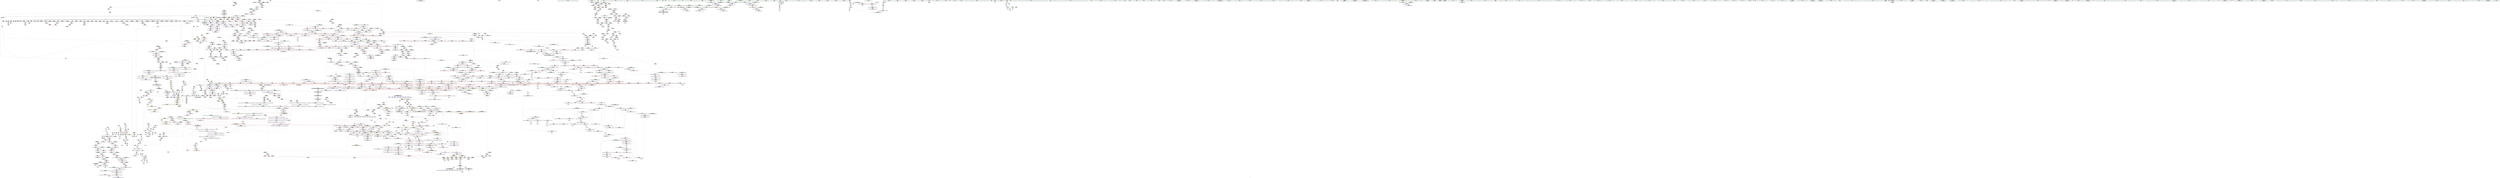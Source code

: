 digraph "SVFG" {
	label="SVFG";

	Node0x56491a4bde60 [shape=record,color=grey,label="{NodeID: 0\nNullPtr|{|<s31>158}}"];
	Node0x56491a4bde60 -> Node0x56491ab362b0[style=solid];
	Node0x56491a4bde60 -> Node0x56491ab363b0[style=solid];
	Node0x56491a4bde60 -> Node0x56491ab36480[style=solid];
	Node0x56491a4bde60 -> Node0x56491ab36550[style=solid];
	Node0x56491a4bde60 -> Node0x56491ab36620[style=solid];
	Node0x56491a4bde60 -> Node0x56491ab366f0[style=solid];
	Node0x56491a4bde60 -> Node0x56491ab367c0[style=solid];
	Node0x56491a4bde60 -> Node0x56491ab36890[style=solid];
	Node0x56491a4bde60 -> Node0x56491ab36960[style=solid];
	Node0x56491a4bde60 -> Node0x56491ab36a30[style=solid];
	Node0x56491a4bde60 -> Node0x56491ab36b00[style=solid];
	Node0x56491a4bde60 -> Node0x56491ab36bd0[style=solid];
	Node0x56491a4bde60 -> Node0x56491ab36ca0[style=solid];
	Node0x56491a4bde60 -> Node0x56491ab36d70[style=solid];
	Node0x56491a4bde60 -> Node0x56491ab36e40[style=solid];
	Node0x56491a4bde60 -> Node0x56491ab36f10[style=solid];
	Node0x56491a4bde60 -> Node0x56491ab36fe0[style=solid];
	Node0x56491a4bde60 -> Node0x56491ab370b0[style=solid];
	Node0x56491a4bde60 -> Node0x56491ab37180[style=solid];
	Node0x56491a4bde60 -> Node0x56491ab37250[style=solid];
	Node0x56491a4bde60 -> Node0x56491ab37320[style=solid];
	Node0x56491a4bde60 -> Node0x56491ab373f0[style=solid];
	Node0x56491a4bde60 -> Node0x56491ab374c0[style=solid];
	Node0x56491a4bde60 -> Node0x56491ab37590[style=solid];
	Node0x56491a4bde60 -> Node0x56491ab37660[style=solid];
	Node0x56491a4bde60 -> Node0x56491ab761c0[style=solid];
	Node0x56491a4bde60 -> Node0x56491ab82b70[style=solid];
	Node0x56491a4bde60 -> Node0x56491ab82c40[style=solid];
	Node0x56491a4bde60 -> Node0x56491ab82d10[style=solid];
	Node0x56491a4bde60 -> Node0x56491a210d40[style=solid];
	Node0x56491a4bde60 -> Node0x56491ab62ec0[style=solid];
	Node0x56491a4bde60:s31 -> Node0x56491ad002b0[style=solid,color=red];
	Node0x56491ab37730 [shape=record,color=black,label="{NodeID: 443\n56\<--13\nmain_ret\<--\nmain\n}"];
	Node0x56491ab46920 [shape=record,color=red,label="{NodeID: 886\n987\<--958\n\<--__first.addr\n_ZSt13__heap_selectIPSt4pairIdiEN9__gnu_cxx5__ops15_Iter_less_iterEEvT_S6_S6_T0_\n|{<s0>59}}"];
	Node0x56491ab46920:s0 -> Node0x56491ad00740[style=solid,color=red];
	Node0x56491ab7cd30 [shape=record,color=blue,label="{NodeID: 1329\n1217\<--1235\n__secondChild\<--\n_ZSt13__adjust_heapIPSt4pairIdiElS1_N9__gnu_cxx5__ops15_Iter_less_iterEEvT_T0_S7_T1_T2_\n}"];
	Node0x56491ab7cd30 -> Node0x56491ab69510[style=dashed];
	Node0x56491ab7cd30 -> Node0x56491ab695e0[style=dashed];
	Node0x56491ab7cd30 -> Node0x56491ab69ac0[style=dashed];
	Node0x56491ab7cd30 -> Node0x56491ab69b90[style=dashed];
	Node0x56491ab7cd30 -> Node0x56491ab7ce00[style=dashed];
	Node0x56491ab7cd30 -> Node0x56491ab7d070[style=dashed];
	Node0x56491ab7cd30 -> Node0x56491ac27e40[style=dashed];
	Node0x56491ab2faf0 [shape=record,color=green,label="{NodeID: 222\n1221\<--1222\nagg.tmp\<--agg.tmp_field_insensitive\n_ZSt13__adjust_heapIPSt4pairIdiElS1_N9__gnu_cxx5__ops15_Iter_less_iterEEvT_T0_S7_T1_T2_\n}"];
	Node0x56491ab530c0 [shape=record,color=purple,label="{NodeID: 665\n1663\<--1662\nfirst2\<--\n_ZNSt4pairIdiE4swapERS0_\n|{<s0>108}}"];
	Node0x56491ab530c0:s0 -> Node0x56491ad0a8b0[style=solid,color=red];
	Node0x56491acfcf20 [shape=record,color=black,label="{NodeID: 3322\n1558 = PHI(1114, )\n}"];
	Node0x56491abb8ca0 [shape=record,color=grey,label="{NodeID: 2215\n2144 = Binary(2143, 2145, )\n|{<s0>149}}"];
	Node0x56491abb8ca0:s0 -> Node0x56491ad076e0[style=solid,color=red];
	Node0x56491ab718b0 [shape=record,color=red,label="{NodeID: 1108\n2074\<--2063\n\<--__a.addr\n_ZNSt12_Vector_baseIdSaIdEEC2EmRKS0_\n|{<s0>144}}"];
	Node0x56491ab718b0:s0 -> Node0x56491ad02710[style=solid,color=red];
	Node0x56491ab271c0 [shape=record,color=green,label="{NodeID: 1\n7\<--1\n__dso_handle\<--dummyObj\nGlob }"];
	Node0x56491ab37800 [shape=record,color=black,label="{NodeID: 444\n23\<--22\n\<--_ZSt4cout\nCan only get source location for instruction, argument, global var or function.}"];
	Node0x56491ab37800 -> Node0x56491ab55bd0[style=solid];
	Node0x56491ab469f0 [shape=record,color=red,label="{NodeID: 887\n970\<--960\n\<--__middle.addr\n_ZSt13__heap_selectIPSt4pairIdiEN9__gnu_cxx5__ops15_Iter_less_iterEEvT_S6_S6_T0_\n|{<s0>57}}"];
	Node0x56491ab469f0:s0 -> Node0x56491ad034e0[style=solid,color=red];
	Node0x56491ab7ce00 [shape=record,color=blue,label="{NodeID: 1330\n1217\<--1246\n__secondChild\<--mul\n_ZSt13__adjust_heapIPSt4pairIdiElS1_N9__gnu_cxx5__ops15_Iter_less_iterEEvT_T0_S7_T1_T2_\n}"];
	Node0x56491ab7ce00 -> Node0x56491ab69510[style=dashed];
	Node0x56491ab7ce00 -> Node0x56491ab695e0[style=dashed];
	Node0x56491ab7ce00 -> Node0x56491ab696b0[style=dashed];
	Node0x56491ab7ce00 -> Node0x56491ab69780[style=dashed];
	Node0x56491ab7ce00 -> Node0x56491ab69850[style=dashed];
	Node0x56491ab7ce00 -> Node0x56491ab69920[style=dashed];
	Node0x56491ab7ce00 -> Node0x56491ab699f0[style=dashed];
	Node0x56491ab7ce00 -> Node0x56491ab69ac0[style=dashed];
	Node0x56491ab7ce00 -> Node0x56491ab69b90[style=dashed];
	Node0x56491ab7ce00 -> Node0x56491ab7ce00[style=dashed];
	Node0x56491ab7ce00 -> Node0x56491ab7ced0[style=dashed];
	Node0x56491ab7ce00 -> Node0x56491ab7d070[style=dashed];
	Node0x56491ab7ce00 -> Node0x56491ac27e40[style=dashed];
	Node0x56491ab2fbc0 [shape=record,color=green,label="{NodeID: 223\n1223\<--1224\nagg.tmp22\<--agg.tmp22_field_insensitive\n_ZSt13__adjust_heapIPSt4pairIdiElS1_N9__gnu_cxx5__ops15_Iter_less_iterEEvT_T0_S7_T1_T2_\n}"];
	Node0x56491ab2fbc0 -> Node0x56491ab4b580[style=solid];
	Node0x56491ab2fbc0 -> Node0x56491ab4b650[style=solid];
	Node0x56491ab53190 [shape=record,color=purple,label="{NodeID: 666\n1669\<--1668\nsecond3\<--\n_ZNSt4pairIdiE4swapERS0_\n|{<s0>109}}"];
	Node0x56491ab53190:s0 -> Node0x56491ad07900[style=solid,color=red];
	Node0x56491acfd060 [shape=record,color=black,label="{NodeID: 3323\n1590 = PHI(1114, )\n}"];
	Node0x56491abb8e20 [shape=record,color=grey,label="{NodeID: 2216\n2143 = Binary(2141, 2142, )\n}"];
	Node0x56491abb8e20 -> Node0x56491abb8ca0[style=solid];
	Node0x56491ab71980 [shape=record,color=red,label="{NodeID: 1109\n2092\<--2065\nexn\<--exn.slot\n_ZNSt12_Vector_baseIdSaIdEEC2EmRKS0_\n}"];
	Node0x56491ab27250 [shape=record,color=green,label="{NodeID: 2\n8\<--1\n.str\<--dummyObj\nGlob }"];
	Node0x56491ab37900 [shape=record,color=black,label="{NodeID: 445\n24\<--22\n\<--_ZSt4cout\nCan only get source location for instruction, argument, global var or function.}"];
	Node0x56491ab37900 -> Node0x56491ab56f50[style=solid];
	Node0x56491ab46ac0 [shape=record,color=red,label="{NodeID: 888\n974\<--960\n\<--__middle.addr\n_ZSt13__heap_selectIPSt4pairIdiEN9__gnu_cxx5__ops15_Iter_less_iterEEvT_S6_S6_T0_\n}"];
	Node0x56491ab46ac0 -> Node0x56491ab7ae50[style=solid];
	Node0x56491ab7ced0 [shape=record,color=blue,label="{NodeID: 1331\n1217\<--1258\n__secondChild\<--dec\n_ZSt13__adjust_heapIPSt4pairIdiElS1_N9__gnu_cxx5__ops15_Iter_less_iterEEvT_T0_S7_T1_T2_\n}"];
	Node0x56491ab7ced0 -> Node0x56491ab69510[style=dashed];
	Node0x56491ab7ced0 -> Node0x56491ab695e0[style=dashed];
	Node0x56491ab7ced0 -> Node0x56491ab69920[style=dashed];
	Node0x56491ab7ced0 -> Node0x56491ab699f0[style=dashed];
	Node0x56491ab7ced0 -> Node0x56491ab69ac0[style=dashed];
	Node0x56491ab7ced0 -> Node0x56491ab69b90[style=dashed];
	Node0x56491ab7ced0 -> Node0x56491ab7ce00[style=dashed];
	Node0x56491ab7ced0 -> Node0x56491ab7d070[style=dashed];
	Node0x56491ab7ced0 -> Node0x56491ac27e40[style=dashed];
	Node0x56491ab2fc90 [shape=record,color=green,label="{NodeID: 224\n1300\<--1301\n_ZSt4moveIRN9__gnu_cxx5__ops15_Iter_less_iterEEONSt16remove_referenceIT_E4typeEOS5_\<--_ZSt4moveIRN9__gnu_cxx5__ops15_Iter_less_iterEEONSt16remove_referenceIT_E4typeEOS5__field_insensitive\n}"];
	Node0x56491ab53260 [shape=record,color=purple,label="{NodeID: 667\n1772\<--1771\nadd.ptr\<--\n_ZSt16__insertion_sortIPSt4pairIdiEN9__gnu_cxx5__ops15_Iter_less_iterEEvT_S6_T0_\n}"];
	Node0x56491ab53260 -> Node0x56491ab7ff90[style=solid];
	Node0x56491acfd1a0 [shape=record,color=black,label="{NodeID: 3324\n1602 = PHI(1114, )\n}"];
	Node0x56491abb8fa0 [shape=record,color=grey,label="{NodeID: 2217\n666 = Binary(665, 667, )\n}"];
	Node0x56491abb8fa0 -> Node0x56491ab49770[style=solid];
	Node0x56491ab71a50 [shape=record,color=red,label="{NodeID: 1110\n2093\<--2067\nsel\<--ehselector.slot\n_ZNSt12_Vector_baseIdSaIdEEC2EmRKS0_\n}"];
	Node0x56491ab27500 [shape=record,color=green,label="{NodeID: 3\n10\<--1\n.str.1\<--dummyObj\nGlob }"];
	Node0x56491ab37a00 [shape=record,color=black,label="{NodeID: 446\n40\<--41\n\<--_ZNSt8ios_base4InitD1Ev\nCan only get source location for instruction, argument, global var or function.}"];
	Node0x56491ab46b90 [shape=record,color=red,label="{NodeID: 889\n988\<--960\n\<--__middle.addr\n_ZSt13__heap_selectIPSt4pairIdiEN9__gnu_cxx5__ops15_Iter_less_iterEEvT_S6_S6_T0_\n|{<s0>59}}"];
	Node0x56491ab46b90:s0 -> Node0x56491ad00980[style=solid,color=red];
	Node0x56491ab7cfa0 [shape=record,color=blue,label="{NodeID: 1332\n1211\<--1269\n__holeIndex.addr\<--\n_ZSt13__adjust_heapIPSt4pairIdiElS1_N9__gnu_cxx5__ops15_Iter_less_iterEEvT_T0_S7_T1_T2_\n}"];
	Node0x56491ab7cfa0 -> Node0x56491ab68f60[style=dashed];
	Node0x56491ab7cfa0 -> Node0x56491ab69030[style=dashed];
	Node0x56491ab7cfa0 -> Node0x56491ab7cfa0[style=dashed];
	Node0x56491ab7cfa0 -> Node0x56491ab7d140[style=dashed];
	Node0x56491ab7cfa0 -> Node0x56491ac27940[style=dashed];
	Node0x56491ab2fd90 [shape=record,color=green,label="{NodeID: 225\n1303\<--1304\n_ZN9__gnu_cxx5__ops14_Iter_less_valC2ENS0_15_Iter_less_iterE\<--_ZN9__gnu_cxx5__ops14_Iter_less_valC2ENS0_15_Iter_less_iterE_field_insensitive\n}"];
	Node0x56491ab53330 [shape=record,color=purple,label="{NodeID: 668\n2647\<--1785\noffset_0\<--\n}"];
	Node0x56491ab53330 -> Node0x56491ab80060[style=solid];
	Node0x56491acfd2e0 [shape=record,color=black,label="{NodeID: 3325\n1781 = PHI(1114, )\n}"];
	Node0x56491abb9120 [shape=record,color=grey,label="{NodeID: 2218\n698 = Binary(696, 697, )\n}"];
	Node0x56491abb9120 -> Node0x56491ab49910[style=solid];
	Node0x56491ab71b20 [shape=record,color=red,label="{NodeID: 1111\n2106\<--2100\nthis1\<--this.addr\n_ZNSt6vectorIdSaIdEE21_M_default_initializeEm\n}"];
	Node0x56491ab71b20 -> Node0x56491ab4caa0[style=solid];
	Node0x56491ab71b20 -> Node0x56491ab4cb70[style=solid];
	Node0x56491ab71b20 -> Node0x56491ab4cc40[style=solid];
	Node0x56491ab27590 [shape=record,color=green,label="{NodeID: 4\n13\<--1\n\<--dummyObj\nCan only get source location for instruction, argument, global var or function.}"];
	Node0x56491ab37b00 [shape=record,color=black,label="{NodeID: 447\n121\<--120\nidxprom\<--\n_Z9solveCasev\n}"];
	Node0x56491ab46c60 [shape=record,color=red,label="{NodeID: 890\n978\<--962\n\<--__last.addr\n_ZSt13__heap_selectIPSt4pairIdiEN9__gnu_cxx5__ops15_Iter_less_iterEEvT_S6_S6_T0_\n}"];
	Node0x56491ab46c60 -> Node0x56491ab62d40[style=solid];
	Node0x56491ac3f6e0 [shape=record,color=yellow,style=double,label="{NodeID: 2440\n553V_1 = ENCHI(MR_553V_0)\npts\{10480000 10480001 11480000 11480001 12060000 12060001 13720000 13720001 17570000 17570001 18790000 18790001 \}\nFun[_ZNSt20__copy_move_backwardILb1ELb0ESt26random_access_iterator_tagE13__copy_move_bIPSt4pairIdiES5_EET0_T_S7_S6_]|{<s0>142|<s1>142}}"];
	Node0x56491ac3f6e0:s0 -> Node0x56491ac44e20[style=dashed,color=red];
	Node0x56491ac3f6e0:s1 -> Node0x56491ac44ff0[style=dashed,color=red];
	Node0x56491ab7d070 [shape=record,color=blue,label="{NodeID: 1333\n1217\<--1284\n__secondChild\<--mul13\n_ZSt13__adjust_heapIPSt4pairIdiElS1_N9__gnu_cxx5__ops15_Iter_less_iterEEvT_T0_S7_T1_T2_\n}"];
	Node0x56491ab7d070 -> Node0x56491ab69c60[style=dashed];
	Node0x56491ab7d070 -> Node0x56491ab69d30[style=dashed];
	Node0x56491ab7d070 -> Node0x56491ac27e40[style=dashed];
	Node0x56491ab2fe90 [shape=record,color=green,label="{NodeID: 226\n1318\<--1319\n_ZSt11__push_heapIPSt4pairIdiElS1_N9__gnu_cxx5__ops14_Iter_less_valEEvT_T0_S7_T1_RT2_\<--_ZSt11__push_heapIPSt4pairIdiElS1_N9__gnu_cxx5__ops14_Iter_less_valEEvT_T0_S7_T1_RT2__field_insensitive\n}"];
	Node0x56491ab53400 [shape=record,color=purple,label="{NodeID: 669\n2650\<--1785\noffset_1\<--\n}"];
	Node0x56491ab53400 -> Node0x56491ab80130[style=solid];
	Node0x56491acfd420 [shape=record,color=black,label="{NodeID: 3326\n1784 = PHI(1187, )\n}"];
	Node0x56491acfd420 -> Node0x56491ab4c0e0[style=solid];
	Node0x56491abb92a0 [shape=record,color=grey,label="{NodeID: 2219\n1245 = Binary(1244, 1021, )\n}"];
	Node0x56491abb92a0 -> Node0x56491abb9d20[style=solid];
	Node0x56491ab71bf0 [shape=record,color=red,label="{NodeID: 1112\n2111\<--2102\n\<--__n.addr\n_ZNSt6vectorIdSaIdEE21_M_default_initializeEm\n|{<s0>148}}"];
	Node0x56491ab71bf0:s0 -> Node0x56491ad07b20[style=solid,color=red];
	Node0x56491ab27620 [shape=record,color=green,label="{NodeID: 5\n19\<--1\n\<--dummyObj\nCan only get source location for instruction, argument, global var or function.}"];
	Node0x56491ab37bd0 [shape=record,color=black,label="{NodeID: 448\n128\<--127\nidxprom2\<--\n_Z9solveCasev\n}"];
	Node0x56491ab46d30 [shape=record,color=red,label="{NodeID: 891\n977\<--964\n\<--__i\n_ZSt13__heap_selectIPSt4pairIdiEN9__gnu_cxx5__ops15_Iter_less_iterEEvT_S6_S6_T0_\n}"];
	Node0x56491ab46d30 -> Node0x56491ab62d40[style=solid];
	Node0x56491ac3f8b0 [shape=record,color=yellow,style=double,label="{NodeID: 2441\n29V_1 = ENCHI(MR_29V_0)\npts\{2320 \}\nFun[_ZSt25__uninitialized_default_nIPdmET_S1_T0_]|{<s0>163}}"];
	Node0x56491ac3f8b0:s0 -> Node0x56491ac3c2c0[style=dashed,color=red];
	Node0x56491ab7d140 [shape=record,color=blue,label="{NodeID: 1334\n1211\<--1296\n__holeIndex.addr\<--sub19\n_ZSt13__adjust_heapIPSt4pairIdiElS1_N9__gnu_cxx5__ops15_Iter_less_iterEEvT_T0_S7_T1_T2_\n}"];
	Node0x56491ab7d140 -> Node0x56491ac27940[style=dashed];
	Node0x56491ab2ff90 [shape=record,color=green,label="{NodeID: 227\n1324\<--1325\nthis.addr\<--this.addr_field_insensitive\n_ZNSt4pairIdiEaSEOS0_\n}"];
	Node0x56491ab2ff90 -> Node0x56491ab69fa0[style=solid];
	Node0x56491ab2ff90 -> Node0x56491ab7d480[style=solid];
	Node0x56491ab534d0 [shape=record,color=purple,label="{NodeID: 670\n2653\<--1785\noffset_2\<--\n}"];
	Node0x56491ab534d0 -> Node0x56491ab80200[style=solid];
	Node0x56491acfd5f0 [shape=record,color=black,label="{NodeID: 3327\n1792 = PHI(1848, )\n}"];
	Node0x56491abb9420 [shape=record,color=grey,label="{NodeID: 2220\n711 = Binary(709, 710, )\n}"];
	Node0x56491abb9420 -> Node0x56491ab499e0[style=solid];
	Node0x56491ab71cc0 [shape=record,color=red,label="{NodeID: 1113\n2110\<--2109\n\<--_M_start\n_ZNSt6vectorIdSaIdEE21_M_default_initializeEm\n|{<s0>148}}"];
	Node0x56491ab71cc0:s0 -> Node0x56491ad07a10[style=solid,color=red];
	Node0x56491ab276b0 [shape=record,color=green,label="{NodeID: 6\n21\<--1\n_ZSt3cin\<--dummyObj\nGlob }"];
	Node0x56491ac4d910 [shape=record,color=yellow,style=double,label="{NodeID: 2663\n29V_1 = ENCHI(MR_29V_0)\npts\{2320 \}\nFun[_ZNSt6vectorIdSaIdEE21_M_default_initializeEm]|{<s0>148}}"];
	Node0x56491ac4d910:s0 -> Node0x56491ac4c020[style=dashed,color=red];
	Node0x56491ab37ca0 [shape=record,color=black,label="{NodeID: 449\n137\<--136\nidxprom5\<--\n_Z9solveCasev\n}"];
	Node0x56491ab46e00 [shape=record,color=red,label="{NodeID: 892\n981\<--964\n\<--__i\n_ZSt13__heap_selectIPSt4pairIdiEN9__gnu_cxx5__ops15_Iter_less_iterEEvT_S6_S6_T0_\n|{<s0>58}}"];
	Node0x56491ab46e00:s0 -> Node0x56491ad02090[style=solid,color=red];
	Node0x56491ab7d210 [shape=record,color=blue, style = dotted,label="{NodeID: 1335\n2638\<--2640\noffset_0\<--dummyVal\n_ZSt13__adjust_heapIPSt4pairIdiElS1_N9__gnu_cxx5__ops15_Iter_less_iterEEvT_T0_S7_T1_T2_\n}"];
	Node0x56491ab7d210 -> Node0x56491ab69e00[style=dashed];
	Node0x56491ab30060 [shape=record,color=green,label="{NodeID: 228\n1326\<--1327\n__p.addr\<--__p.addr_field_insensitive\n_ZNSt4pairIdiEaSEOS0_\n}"];
	Node0x56491ab30060 -> Node0x56491ab6a070[style=solid];
	Node0x56491ab30060 -> Node0x56491ab6a140[style=solid];
	Node0x56491ab30060 -> Node0x56491ab7d550[style=solid];
	Node0x56491ab535a0 [shape=record,color=purple,label="{NodeID: 671\n2648\<--1786\noffset_0\<--\n}"];
	Node0x56491ab535a0 -> Node0x56491ab758e0[style=solid];
	Node0x56491acfd700 [shape=record,color=black,label="{NodeID: 3328\n1795 = PHI(1187, )\n|{<s0>121}}"];
	Node0x56491acfd700:s0 -> Node0x56491ad04110[style=solid,color=red];
	Node0x56491abb95a0 [shape=record,color=grey,label="{NodeID: 2221\n1241 = Binary(1240, 745, )\n}"];
	Node0x56491abb95a0 -> Node0x56491ab63940[style=solid];
	Node0x56491ab71d90 [shape=record,color=red,label="{NodeID: 1114\n2131\<--2124\nthis1\<--this.addr\n_ZNSt12_Vector_baseIdSaIdEED2Ev\n|{|<s8>149}}"];
	Node0x56491ab71d90 -> Node0x56491ab546b0[style=solid];
	Node0x56491ab71d90 -> Node0x56491ab54780[style=solid];
	Node0x56491ab71d90 -> Node0x56491ab54850[style=solid];
	Node0x56491ab71d90 -> Node0x56491ab54920[style=solid];
	Node0x56491ab71d90 -> Node0x56491ab549f0[style=solid];
	Node0x56491ab71d90 -> Node0x56491ab54ac0[style=solid];
	Node0x56491ab71d90 -> Node0x56491ab54b90[style=solid];
	Node0x56491ab71d90 -> Node0x56491ab54c60[style=solid];
	Node0x56491ab71d90:s8 -> Node0x56491ad074c0[style=solid,color=red];
	Node0x56491ab27ef0 [shape=record,color=green,label="{NodeID: 7\n22\<--1\n_ZSt4cout\<--dummyObj\nGlob }"];
	Node0x56491ac4d9f0 [shape=record,color=yellow,style=double,label="{NodeID: 2664\n31V_1 = ENCHI(MR_31V_0)\npts\{990000 \}\nFun[_ZNSt6vectorIdSaIdEE21_M_default_initializeEm]}"];
	Node0x56491ac4d9f0 -> Node0x56491ab71cc0[style=dashed];
	Node0x56491ab37d70 [shape=record,color=black,label="{NodeID: 450\n147\<--146\nidx.ext\<--\n_Z9solveCasev\n}"];
	Node0x56491ab46ed0 [shape=record,color=red,label="{NodeID: 893\n989\<--964\n\<--__i\n_ZSt13__heap_selectIPSt4pairIdiEN9__gnu_cxx5__ops15_Iter_less_iterEEvT_S6_S6_T0_\n|{<s0>59}}"];
	Node0x56491ab46ed0:s0 -> Node0x56491ad00b00[style=solid,color=red];
	Node0x56491ab7d2e0 [shape=record,color=blue, style = dotted,label="{NodeID: 1336\n2641\<--2643\noffset_1\<--dummyVal\n_ZSt13__adjust_heapIPSt4pairIdiElS1_N9__gnu_cxx5__ops15_Iter_less_iterEEvT_T0_S7_T1_T2_\n}"];
	Node0x56491ab7d2e0 -> Node0x56491ab69ed0[style=dashed];
	Node0x56491ab30130 [shape=record,color=green,label="{NodeID: 229\n1334\<--1335\n_ZSt7forwardIdEOT_RNSt16remove_referenceIS0_E4typeE\<--_ZSt7forwardIdEOT_RNSt16remove_referenceIS0_E4typeE_field_insensitive\n}"];
	Node0x56491ab53670 [shape=record,color=purple,label="{NodeID: 672\n2651\<--1786\noffset_1\<--\n}"];
	Node0x56491ab53670 -> Node0x56491ab759b0[style=solid];
	Node0x56491acfd870 [shape=record,color=black,label="{NodeID: 3329\n1797 = PHI(1321, )\n}"];
	Node0x56491abb9720 [shape=record,color=grey,label="{NodeID: 2222\n1240 = Binary(1239, 1021, )\n}"];
	Node0x56491abb9720 -> Node0x56491abb95a0[style=solid];
	Node0x56491ab71e60 [shape=record,color=red,label="{NodeID: 1115\n2160\<--2126\nexn\<--exn.slot\n_ZNSt12_Vector_baseIdSaIdEED2Ev\n|{<s0>152}}"];
	Node0x56491ab71e60:s0 -> Node0x56491ad04450[style=solid,color=red];
	Node0x56491ab27f80 [shape=record,color=green,label="{NodeID: 8\n25\<--1\n.str.2\<--dummyObj\nGlob }"];
	Node0x56491ab37e40 [shape=record,color=black,label="{NodeID: 451\n155\<--154\nconv\<--\n_Z9solveCasev\n|{<s0>10}}"];
	Node0x56491ab37e40:s0 -> Node0x56491ad042b0[style=solid,color=red];
	Node0x56491ab46fa0 [shape=record,color=red,label="{NodeID: 894\n995\<--964\n\<--__i\n_ZSt13__heap_selectIPSt4pairIdiEN9__gnu_cxx5__ops15_Iter_less_iterEEvT_S6_S6_T0_\n}"];
	Node0x56491ab46fa0 -> Node0x56491ab501a0[style=solid];
	Node0x56491ab7d3b0 [shape=record,color=blue, style = dotted,label="{NodeID: 1337\n2644\<--2646\noffset_2\<--dummyVal\n_ZSt13__adjust_heapIPSt4pairIdiElS1_N9__gnu_cxx5__ops15_Iter_less_iterEEvT_T0_S7_T1_T2_\n}"];
	Node0x56491ab385c0 [shape=record,color=green,label="{NodeID: 230\n1342\<--1343\n_ZSt7forwardIiEOT_RNSt16remove_referenceIS0_E4typeE\<--_ZSt7forwardIiEOT_RNSt16remove_referenceIS0_E4typeE_field_insensitive\n}"];
	Node0x56491ab53740 [shape=record,color=purple,label="{NodeID: 673\n2654\<--1786\noffset_2\<--\n}"];
	Node0x56491ab53740 -> Node0x56491ab75a80[style=solid];
	Node0x56491acfd980 [shape=record,color=black,label="{NodeID: 3330\n1862 = PHI(1944, )\n|{<s0>128}}"];
	Node0x56491acfd980:s0 -> Node0x56491ad02cc0[style=solid,color=red];
	Node0x56491abb98a0 [shape=record,color=grey,label="{NodeID: 2223\n1394 = Binary(1393, 745, )\n}"];
	Node0x56491abb98a0 -> Node0x56491ab7de40[style=solid];
	Node0x56491ab71f30 [shape=record,color=red,label="{NodeID: 1116\n2134\<--2133\n\<--_M_start\n_ZNSt12_Vector_baseIdSaIdEED2Ev\n|{<s0>149}}"];
	Node0x56491ab71f30:s0 -> Node0x56491ad075d0[style=solid,color=red];
	Node0x56491ab28080 [shape=record,color=green,label="{NodeID: 9\n28\<--1\n\<--dummyObj\nCan only get source location for instruction, argument, global var or function.}"];
	Node0x56491ab37f10 [shape=record,color=black,label="{NodeID: 452\n176\<--175\nidxprom14\<--\n_Z9solveCasev\n}"];
	Node0x56491ab47070 [shape=record,color=red,label="{NodeID: 895\n1015\<--1004\n\<--__first.addr\n_ZSt11__sort_heapIPSt4pairIdiEN9__gnu_cxx5__ops15_Iter_less_iterEEvT_S6_RT0_\n}"];
	Node0x56491ab47070 -> Node0x56491ab4a540[style=solid];
	Node0x56491ac3fc60 [shape=record,color=yellow,style=double,label="{NodeID: 2445\n29V_1 = ENCHI(MR_29V_0)\npts\{2320 \}\nFun[_ZSt6fill_nIPdmdET_S1_T0_RKT1_]|{<s0>166}}"];
	Node0x56491ac3fc60:s0 -> Node0x56491ac16730[style=dashed,color=red];
	Node0x56491ab7d480 [shape=record,color=blue,label="{NodeID: 1338\n1324\<--1322\nthis.addr\<--this\n_ZNSt4pairIdiEaSEOS0_\n}"];
	Node0x56491ab7d480 -> Node0x56491ab69fa0[style=dashed];
	Node0x56491ab386c0 [shape=record,color=green,label="{NodeID: 231\n1350\<--1351\n__t.addr\<--__t.addr_field_insensitive\n_ZSt4moveIRN9__gnu_cxx5__ops15_Iter_less_iterEEONSt16remove_referenceIT_E4typeEOS5_\n}"];
	Node0x56491ab386c0 -> Node0x56491ab6a3b0[style=solid];
	Node0x56491ab386c0 -> Node0x56491ab7d7c0[style=solid];
	Node0x56491ab53810 [shape=record,color=purple,label="{NodeID: 674\n1791\<--1790\nadd.ptr4\<--\n_ZSt16__insertion_sortIPSt4pairIdiEN9__gnu_cxx5__ops15_Iter_less_iterEEvT_S6_T0_\n|{<s0>119}}"];
	Node0x56491ab53810:s0 -> Node0x56491ad024a0[style=solid,color=red];
	Node0x56491acfdaf0 [shape=record,color=black,label="{NodeID: 3331\n1866 = PHI(1944, )\n|{<s0>128}}"];
	Node0x56491acfdaf0:s0 -> Node0x56491ad02d90[style=solid,color=red];
	Node0x56491abb9a20 [shape=record,color=grey,label="{NodeID: 2224\n1253 = Binary(1252, 1021, )\n}"];
	Node0x56491ab72000 [shape=record,color=red,label="{NodeID: 1117\n2137\<--2136\n\<--_M_end_of_storage\n_ZNSt12_Vector_baseIdSaIdEED2Ev\n}"];
	Node0x56491ab72000 -> Node0x56491ab4cd10[style=solid];
	Node0x56491ab28180 [shape=record,color=green,label="{NodeID: 10\n69\<--1\n\<--dummyObj\nCan only get source location for instruction, argument, global var or function.}"];
	Node0x56491ab37fe0 [shape=record,color=black,label="{NodeID: 453\n180\<--179\nconv17\<--\n_Z9solveCasev\n|{<s0>13}}"];
	Node0x56491ab37fe0:s0 -> Node0x56491ad05f10[style=solid,color=red];
	Node0x56491ab47140 [shape=record,color=red,label="{NodeID: 896\n1026\<--1004\n\<--__first.addr\n_ZSt11__sort_heapIPSt4pairIdiEN9__gnu_cxx5__ops15_Iter_less_iterEEvT_S6_RT0_\n|{<s0>60}}"];
	Node0x56491ab47140:s0 -> Node0x56491ad00740[style=solid,color=red];
	Node0x56491ac3fd70 [shape=record,color=yellow,style=double,label="{NodeID: 2446\n227V_1 = ENCHI(MR_227V_0)\npts\{2391 \}\nFun[_ZSt6fill_nIPdmdET_S1_T0_RKT1_]|{<s0>166}}"];
	Node0x56491ac3fd70:s0 -> Node0x56491ac4e1e0[style=dashed,color=red];
	Node0x56491ab7d550 [shape=record,color=blue,label="{NodeID: 1339\n1326\<--1323\n__p.addr\<--__p\n_ZNSt4pairIdiEaSEOS0_\n}"];
	Node0x56491ab7d550 -> Node0x56491ab6a070[style=dashed];
	Node0x56491ab7d550 -> Node0x56491ab6a140[style=dashed];
	Node0x56491ab38790 [shape=record,color=green,label="{NodeID: 232\n1357\<--1358\n\<--field_insensitive\n_ZN9__gnu_cxx5__ops14_Iter_less_valC2ENS0_15_Iter_less_iterE\n}"];
	Node0x56491ab538e0 [shape=record,color=purple,label="{NodeID: 675\n1809\<--1808\nincdec.ptr\<--\n_ZSt16__insertion_sortIPSt4pairIdiEN9__gnu_cxx5__ops15_Iter_less_iterEEvT_S6_T0_\n}"];
	Node0x56491ab538e0 -> Node0x56491ab802d0[style=solid];
	Node0x56491acfdc30 [shape=record,color=black,label="{NodeID: 3332\n1868 = PHI(1919, )\n}"];
	Node0x56491acfdc30 -> Node0x56491ab4c1b0[style=solid];
	Node0x56491abb9ba0 [shape=record,color=grey,label="{NodeID: 2225\n1393 = Binary(1392, 1021, )\n}"];
	Node0x56491abb9ba0 -> Node0x56491abb98a0[style=solid];
	Node0x56491ab720d0 [shape=record,color=red,label="{NodeID: 1118\n2140\<--2139\n\<--_M_start4\n_ZNSt12_Vector_baseIdSaIdEED2Ev\n}"];
	Node0x56491ab720d0 -> Node0x56491ab4cde0[style=solid];
	Node0x56491ab28280 [shape=record,color=green,label="{NodeID: 11\n227\<--1\n\<--dummyObj\nCan only get source location for instruction, argument, global var or function.|{<s0>17}}"];
	Node0x56491ab28280:s0 -> Node0x56491ad08660[style=solid,color=red];
	Node0x56491ab380b0 [shape=record,color=black,label="{NodeID: 454\n222\<--221\n\<--vbase.offset.ptr\n_Z9solveCasev\n}"];
	Node0x56491ab380b0 -> Node0x56491ab58200[style=solid];
	Node0x56491ab47210 [shape=record,color=red,label="{NodeID: 897\n1014\<--1006\n\<--__last.addr\n_ZSt11__sort_heapIPSt4pairIdiEN9__gnu_cxx5__ops15_Iter_less_iterEEvT_S6_RT0_\n}"];
	Node0x56491ab47210 -> Node0x56491ab4a470[style=solid];
	Node0x56491ab7d620 [shape=record,color=blue,label="{NodeID: 1340\n1337\<--1336\nfirst2\<--\n_ZNSt4pairIdiEaSEOS0_\n}"];
	Node0x56491ab7d620 -> Node0x56491ab6a2e0[style=dashed];
	Node0x56491ab7d620 -> Node0x56491ab7d6f0[style=dashed];
	Node0x56491ab38860 [shape=record,color=green,label="{NodeID: 233\n1359\<--1360\nthis.addr\<--this.addr_field_insensitive\n_ZN9__gnu_cxx5__ops14_Iter_less_valC2ENS0_15_Iter_less_iterE\n}"];
	Node0x56491ab38860 -> Node0x56491ab6a480[style=solid];
	Node0x56491ab38860 -> Node0x56491ab7d890[style=solid];
	Node0x56491ab539b0 [shape=record,color=purple,label="{NodeID: 676\n1844\<--1843\nincdec.ptr\<--\n_ZSt26__unguarded_insertion_sortIPSt4pairIdiEN9__gnu_cxx5__ops15_Iter_less_iterEEvT_S6_T0_\n}"];
	Node0x56491ab539b0 -> Node0x56491ab80610[style=solid];
	Node0x56491acfdd70 [shape=record,color=black,label="{NodeID: 3333\n1884 = PHI(1187, )\n}"];
	Node0x56491acfdd70 -> Node0x56491ab4c350[style=solid];
	Node0x56491abb9d20 [shape=record,color=grey,label="{NodeID: 2226\n1246 = Binary(745, 1245, )\n}"];
	Node0x56491abb9d20 -> Node0x56491ab7ce00[style=solid];
	Node0x56491ab721a0 [shape=record,color=red,label="{NodeID: 1119\n2172\<--2166\nthis1\<--this.addr\n_ZNSt12_Vector_baseIdSaIdEE12_Vector_implC2ERKS0_\n}"];
	Node0x56491ab721a0 -> Node0x56491ab4ceb0[style=solid];
	Node0x56491ab721a0 -> Node0x56491ab54d30[style=solid];
	Node0x56491ab721a0 -> Node0x56491ab54e00[style=solid];
	Node0x56491ab721a0 -> Node0x56491ab54ed0[style=solid];
	Node0x56491ab28380 [shape=record,color=green,label="{NodeID: 12\n330\<--1\n\<--dummyObj\nCan only get source location for instruction, argument, global var or function.}"];
	Node0x56491ab38180 [shape=record,color=black,label="{NodeID: 455\n225\<--224\n\<--add.ptr28\n_Z9solveCasev\n|{<s0>17}}"];
	Node0x56491ab38180:s0 -> Node0x56491ad08520[style=solid,color=red];
	Node0x56491ab472e0 [shape=record,color=red,label="{NodeID: 898\n1023\<--1006\n\<--__last.addr\n_ZSt11__sort_heapIPSt4pairIdiEN9__gnu_cxx5__ops15_Iter_less_iterEEvT_S6_RT0_\n}"];
	Node0x56491ab472e0 -> Node0x56491ab50270[style=solid];
	Node0x56491ab7d6f0 [shape=record,color=blue,label="{NodeID: 1341\n1345\<--1344\nsecond4\<--\n_ZNSt4pairIdiEaSEOS0_\n|{<s0>70|<s1>76|<s2>78|<s3>88|<s4>90|<s5>121|<s6>133|<s7>135|<s8>142}}"];
	Node0x56491ab7d6f0:s0 -> Node0x56491ac31900[style=dashed,color=blue];
	Node0x56491ab7d6f0:s1 -> Node0x56491ac1d940[style=dashed,color=blue];
	Node0x56491ab7d6f0:s2 -> Node0x56491ac27440[style=dashed,color=blue];
	Node0x56491ab7d6f0:s3 -> Node0x56491ac2ce40[style=dashed,color=blue];
	Node0x56491ab7d6f0:s4 -> Node0x56491ab918c0[style=dashed,color=blue];
	Node0x56491ab7d6f0:s5 -> Node0x56491ac1b140[style=dashed,color=blue];
	Node0x56491ab7d6f0:s6 -> Node0x56491ac17630[style=dashed,color=blue];
	Node0x56491ab7d6f0:s7 -> Node0x56491ac33060[style=dashed,color=blue];
	Node0x56491ab7d6f0:s8 -> Node0x56491ac14f10[style=dashed,color=blue];
	Node0x56491ab38930 [shape=record,color=green,label="{NodeID: 234\n1371\<--1372\n__value\<--__value_field_insensitive\n_ZSt11__push_heapIPSt4pairIdiElS1_N9__gnu_cxx5__ops14_Iter_less_valEEvT_T0_S7_T1_RT2_\n|{|<s1>86|<s2>89}}"];
	Node0x56491ab38930 -> Node0x56491ab4b990[style=solid];
	Node0x56491ab38930:s1 -> Node0x56491ad02bf0[style=solid,color=red];
	Node0x56491ab38930:s2 -> Node0x56491ad08cb0[style=solid,color=red];
	Node0x56491ab53a80 [shape=record,color=purple,label="{NodeID: 677\n2656\<--1885\noffset_0\<--\n}"];
	Node0x56491ab53a80 -> Node0x56491ab80a20[style=solid];
	Node0x56491acfdeb0 [shape=record,color=black,label="{NodeID: 3334\n1895 = PHI(2023, )\n}"];
	Node0x56491abb9ea0 [shape=record,color=grey,label="{NodeID: 2227\n1258 = Binary(1257, 805, )\n}"];
	Node0x56491abb9ea0 -> Node0x56491ab7ced0[style=solid];
	Node0x56491ab72270 [shape=record,color=red,label="{NodeID: 1120\n2174\<--2168\n\<--__a.addr\n_ZNSt12_Vector_baseIdSaIdEE12_Vector_implC2ERKS0_\n|{<s0>153}}"];
	Node0x56491ab72270:s0 -> Node0x56491ad06850[style=solid,color=red];
	Node0x56491ab28480 [shape=record,color=green,label="{NodeID: 13\n374\<--1\n\<--dummyObj\nCan only get source location for instruction, argument, global var or function.}"];
	Node0x56491ab38250 [shape=record,color=black,label="{NodeID: 456\n236\<--235\nconv33\<--\n_Z9solveCasev\n|{<s0>19}}"];
	Node0x56491ab38250:s0 -> Node0x56491ad05f10[style=solid,color=red];
	Node0x56491ab473b0 [shape=record,color=red,label="{NodeID: 899\n1027\<--1006\n\<--__last.addr\n_ZSt11__sort_heapIPSt4pairIdiEN9__gnu_cxx5__ops15_Iter_less_iterEEvT_S6_RT0_\n|{<s0>60}}"];
	Node0x56491ab473b0:s0 -> Node0x56491ad00980[style=solid,color=red];
	Node0x56491ab7d7c0 [shape=record,color=blue,label="{NodeID: 1342\n1350\<--1349\n__t.addr\<--__t\n_ZSt4moveIRN9__gnu_cxx5__ops15_Iter_less_iterEEONSt16remove_referenceIT_E4typeEOS5_\n}"];
	Node0x56491ab7d7c0 -> Node0x56491ab6a3b0[style=dashed];
	Node0x56491ab38a00 [shape=record,color=green,label="{NodeID: 235\n1373\<--1374\n__first.addr\<--__first.addr_field_insensitive\n_ZSt11__push_heapIPSt4pairIdiElS1_N9__gnu_cxx5__ops14_Iter_less_valEEvT_T0_S7_T1_RT2_\n}"];
	Node0x56491ab38a00 -> Node0x56491ab6a550[style=solid];
	Node0x56491ab38a00 -> Node0x56491ab6a620[style=solid];
	Node0x56491ab38a00 -> Node0x56491ab6a6f0[style=solid];
	Node0x56491ab38a00 -> Node0x56491ab6a7c0[style=solid];
	Node0x56491ab38a00 -> Node0x56491ab7db00[style=solid];
	Node0x56491ab53b50 [shape=record,color=purple,label="{NodeID: 678\n2659\<--1885\noffset_1\<--\n}"];
	Node0x56491ab53b50 -> Node0x56491ab80af0[style=solid];
	Node0x56491acfdfc0 [shape=record,color=black,label="{NodeID: 3335\n1900 = PHI(1187, )\n|{<s0>133}}"];
	Node0x56491acfdfc0:s0 -> Node0x56491ad04110[style=solid,color=red];
	Node0x56491abba020 [shape=record,color=grey,label="{NodeID: 2228\n1423 = Binary(1422, 745, )\n}"];
	Node0x56491abba020 -> Node0x56491ab7dfe0[style=solid];
	Node0x56491ab72340 [shape=record,color=red,label="{NodeID: 1121\n2194\<--2188\nthis1\<--this.addr\n_ZNSt12_Vector_baseIdSaIdEE17_M_create_storageEm\n|{|<s10>154}}"];
	Node0x56491ab72340 -> Node0x56491ab54fa0[style=solid];
	Node0x56491ab72340 -> Node0x56491ab55070[style=solid];
	Node0x56491ab72340 -> Node0x56491ab55140[style=solid];
	Node0x56491ab72340 -> Node0x56491ab55210[style=solid];
	Node0x56491ab72340 -> Node0x56491ab552e0[style=solid];
	Node0x56491ab72340 -> Node0x56491ab553b0[style=solid];
	Node0x56491ab72340 -> Node0x56491ab55480[style=solid];
	Node0x56491ab72340 -> Node0x56491ab55550[style=solid];
	Node0x56491ab72340 -> Node0x56491ab55620[style=solid];
	Node0x56491ab72340 -> Node0x56491ab556f0[style=solid];
	Node0x56491ab72340:s10 -> Node0x56491acffd80[style=solid,color=red];
	Node0x56491ab28580 [shape=record,color=green,label="{NodeID: 14\n380\<--1\n\<--dummyObj\nCan only get source location for instruction, argument, global var or function.}"];
	Node0x56491ab38320 [shape=record,color=black,label="{NodeID: 457\n283\<--282\nidxprom\<--\n_Z2okid\n}"];
	Node0x56491ab47480 [shape=record,color=red,label="{NodeID: 900\n1028\<--1006\n\<--__last.addr\n_ZSt11__sort_heapIPSt4pairIdiEN9__gnu_cxx5__ops15_Iter_less_iterEEvT_S6_RT0_\n|{<s0>60}}"];
	Node0x56491ab47480:s0 -> Node0x56491ad00b00[style=solid,color=red];
	Node0x56491ab7d890 [shape=record,color=blue,label="{NodeID: 1343\n1359\<--1356\nthis.addr\<--this\n_ZN9__gnu_cxx5__ops14_Iter_less_valC2ENS0_15_Iter_less_iterE\n}"];
	Node0x56491ab7d890 -> Node0x56491ab6a480[style=dashed];
	Node0x56491ab38ad0 [shape=record,color=green,label="{NodeID: 236\n1375\<--1376\n__holeIndex.addr\<--__holeIndex.addr_field_insensitive\n_ZSt11__push_heapIPSt4pairIdiElS1_N9__gnu_cxx5__ops14_Iter_less_valEEvT_T0_S7_T1_RT2_\n}"];
	Node0x56491ab38ad0 -> Node0x56491ab6a890[style=solid];
	Node0x56491ab38ad0 -> Node0x56491ab6a960[style=solid];
	Node0x56491ab38ad0 -> Node0x56491ab6aa30[style=solid];
	Node0x56491ab38ad0 -> Node0x56491ab6ab00[style=solid];
	Node0x56491ab38ad0 -> Node0x56491ab6abd0[style=solid];
	Node0x56491ab38ad0 -> Node0x56491ab7dbd0[style=solid];
	Node0x56491ab38ad0 -> Node0x56491ab7df10[style=solid];
	Node0x56491ab53c20 [shape=record,color=purple,label="{NodeID: 679\n2662\<--1885\noffset_2\<--\n}"];
	Node0x56491ab53c20 -> Node0x56491ab80bc0[style=solid];
	Node0x56491acfe130 [shape=record,color=black,label="{NodeID: 3336\n1902 = PHI(1321, )\n}"];
	Node0x56491ab604c0 [shape=record,color=grey,label="{NodeID: 2229\n1422 = Binary(1421, 1021, )\n}"];
	Node0x56491ab604c0 -> Node0x56491abba020[style=solid];
	Node0x56491ab72410 [shape=record,color=red,label="{NodeID: 1122\n2195\<--2190\n\<--__n.addr\n_ZNSt12_Vector_baseIdSaIdEE17_M_create_storageEm\n|{<s0>154}}"];
	Node0x56491ab72410:s0 -> Node0x56491acffef0[style=solid,color=red];
	Node0x56491ab28680 [shape=record,color=green,label="{NodeID: 15\n401\<--1\n\<--dummyObj\nCan only get source location for instruction, argument, global var or function.}"];
	Node0x56491ac4e1e0 [shape=record,color=yellow,style=double,label="{NodeID: 2672\n227V_1 = ENCHI(MR_227V_0)\npts\{2391 \}\nFun[_ZSt10__fill_n_aIPdmdEN9__gnu_cxx11__enable_ifIXsr11__is_scalarIT1_EE7__valueET_E6__typeES4_T0_RKS3_]}"];
	Node0x56491ac4e1e0 -> Node0x56491ab74080[style=dashed];
	Node0x56491ab383f0 [shape=record,color=black,label="{NodeID: 458\n306\<--305\nidxprom2\<--\n_Z2okid\n}"];
	Node0x56491ab47550 [shape=record,color=red,label="{NodeID: 901\n1029\<--1008\n\<--__comp.addr\n_ZSt11__sort_heapIPSt4pairIdiEN9__gnu_cxx5__ops15_Iter_less_iterEEvT_S6_RT0_\n|{<s0>60}}"];
	Node0x56491ab47550:s0 -> Node0x56491ad00c80[style=solid,color=red];
	Node0x56491ac40200 [shape=record,color=yellow,style=double,label="{NodeID: 2451\n2V_1 = ENCHI(MR_2V_0)\npts\{14 \}\nFun[_Z9solveCasev]|{|<s5>12}}"];
	Node0x56491ac40200 -> Node0x56491ab56800[style=dashed];
	Node0x56491ac40200 -> Node0x56491ab568d0[style=dashed];
	Node0x56491ac40200 -> Node0x56491ab569a0[style=dashed];
	Node0x56491ac40200 -> Node0x56491ab56a70[style=dashed];
	Node0x56491ac40200 -> Node0x56491ab56b40[style=dashed];
	Node0x56491ac40200:s5 -> Node0x56491ac467b0[style=dashed,color=red];
	Node0x56491ab7d960 [shape=record,color=blue,label="{NodeID: 1344\n1384\<--1368\n\<--__value.coerce0\n_ZSt11__push_heapIPSt4pairIdiElS1_N9__gnu_cxx5__ops14_Iter_less_valEEvT_T0_S7_T1_RT2_\n|{<s0>86|<s1>88|<s2>90}}"];
	Node0x56491ab7d960:s0 -> Node0x56491ac48e20[style=dashed,color=red];
	Node0x56491ab7d960:s1 -> Node0x56491ac44e20[style=dashed,color=red];
	Node0x56491ab7d960:s2 -> Node0x56491ac44e20[style=dashed,color=red];
	Node0x56491ab38ba0 [shape=record,color=green,label="{NodeID: 237\n1377\<--1378\n__topIndex.addr\<--__topIndex.addr_field_insensitive\n_ZSt11__push_heapIPSt4pairIdiElS1_N9__gnu_cxx5__ops14_Iter_less_valEEvT_T0_S7_T1_RT2_\n}"];
	Node0x56491ab38ba0 -> Node0x56491ab6aca0[style=solid];
	Node0x56491ab38ba0 -> Node0x56491ab7dca0[style=solid];
	Node0x56491ab53cf0 [shape=record,color=purple,label="{NodeID: 680\n2657\<--1886\noffset_0\<--\n}"];
	Node0x56491ab53cf0 -> Node0x56491ab75b50[style=solid];
	Node0x56491acfe240 [shape=record,color=black,label="{NodeID: 3337\n1909 = PHI(1187, )\n|{<s0>135}}"];
	Node0x56491acfe240:s0 -> Node0x56491ad04110[style=solid,color=red];
	Node0x56491ab60640 [shape=record,color=grey,label="{NodeID: 2230\n2265 = cmp(2264, 794, )\n}"];
	Node0x56491ab724e0 [shape=record,color=red,label="{NodeID: 1123\n2211\<--2190\n\<--__n.addr\n_ZNSt12_Vector_baseIdSaIdEE17_M_create_storageEm\n}"];
	Node0x56491ab28780 [shape=record,color=green,label="{NodeID: 16\n551\<--1\n\<--dummyObj\nCan only get source location for instruction, argument, global var or function.|{<s0>31}}"];
	Node0x56491ab28780:s0 -> Node0x56491ad06a70[style=solid,color=red];
	Node0x56491ab384c0 [shape=record,color=black,label="{NodeID: 459\n316\<--315\nidxprom8\<--\n_Z2okid\n}"];
	Node0x56491ab47620 [shape=record,color=red,label="{NodeID: 902\n1057\<--1037\n\<--__first.addr\n_ZSt11__make_heapIPSt4pairIdiEN9__gnu_cxx5__ops15_Iter_less_iterEEvT_S6_RT0_\n}"];
	Node0x56491ab47620 -> Node0x56491ab4a950[style=solid];
	Node0x56491ab7da30 [shape=record,color=blue,label="{NodeID: 1345\n1386\<--1369\n\<--__value.coerce1\n_ZSt11__push_heapIPSt4pairIdiElS1_N9__gnu_cxx5__ops14_Iter_less_valEEvT_T0_S7_T1_RT2_\n|{<s0>86|<s1>88|<s2>90}}"];
	Node0x56491ab7da30:s0 -> Node0x56491ac48e20[style=dashed,color=red];
	Node0x56491ab7da30:s1 -> Node0x56491ac44ff0[style=dashed,color=red];
	Node0x56491ab7da30:s2 -> Node0x56491ac44ff0[style=dashed,color=red];
	Node0x56491ab38c70 [shape=record,color=green,label="{NodeID: 238\n1379\<--1380\n__comp.addr\<--__comp.addr_field_insensitive\n_ZSt11__push_heapIPSt4pairIdiElS1_N9__gnu_cxx5__ops14_Iter_less_valEEvT_T0_S7_T1_RT2_\n}"];
	Node0x56491ab38c70 -> Node0x56491ab6ad70[style=solid];
	Node0x56491ab38c70 -> Node0x56491ab7dd70[style=solid];
	Node0x56491ab53dc0 [shape=record,color=purple,label="{NodeID: 681\n2660\<--1886\noffset_1\<--\n}"];
	Node0x56491ab53dc0 -> Node0x56491ab75c20[style=solid];
	Node0x56491acfe3b0 [shape=record,color=black,label="{NodeID: 3338\n1911 = PHI(1321, )\n}"];
	Node0x56491ab607c0 [shape=record,color=grey,label="{NodeID: 2231\n1274 = cmp(1273, 794, )\n}"];
	Node0x56491ab725b0 [shape=record,color=red,label="{NodeID: 1124\n2204\<--2203\n\<--_M_start3\n_ZNSt12_Vector_baseIdSaIdEE17_M_create_storageEm\n}"];
	Node0x56491ab725b0 -> Node0x56491ab83050[style=solid];
	Node0x56491ab28880 [shape=record,color=green,label="{NodeID: 17\n552\<--1\n\<--dummyObj\nCan only get source location for instruction, argument, global var or function.|{<s0>31}}"];
	Node0x56491ab28880:s0 -> Node0x56491ad06b80[style=solid,color=red];
	Node0x56491ab489a0 [shape=record,color=black,label="{NodeID: 460\n261\<--350\n_Z2okid_ret\<--\n_Z2okid\n|{<s0>23}}"];
	Node0x56491ab489a0:s0 -> Node0x56491acf95a0[style=solid,color=blue];
	Node0x56491ab476f0 [shape=record,color=red,label="{NodeID: 903\n1066\<--1037\n\<--__first.addr\n_ZSt11__make_heapIPSt4pairIdiEN9__gnu_cxx5__ops15_Iter_less_iterEEvT_S6_RT0_\n}"];
	Node0x56491ab476f0 -> Node0x56491ab4aaf0[style=solid];
	Node0x56491ab7db00 [shape=record,color=blue,label="{NodeID: 1346\n1373\<--1365\n__first.addr\<--__first\n_ZSt11__push_heapIPSt4pairIdiElS1_N9__gnu_cxx5__ops14_Iter_less_valEEvT_T0_S7_T1_RT2_\n}"];
	Node0x56491ab7db00 -> Node0x56491ab6a550[style=dashed];
	Node0x56491ab7db00 -> Node0x56491ab6a620[style=dashed];
	Node0x56491ab7db00 -> Node0x56491ab6a6f0[style=dashed];
	Node0x56491ab7db00 -> Node0x56491ab6a7c0[style=dashed];
	Node0x56491ab38d40 [shape=record,color=green,label="{NodeID: 239\n1381\<--1382\n__parent\<--__parent_field_insensitive\n_ZSt11__push_heapIPSt4pairIdiElS1_N9__gnu_cxx5__ops14_Iter_less_valEEvT_T0_S7_T1_RT2_\n}"];
	Node0x56491ab38d40 -> Node0x56491ab6ae40[style=solid];
	Node0x56491ab38d40 -> Node0x56491ab6af10[style=solid];
	Node0x56491ab38d40 -> Node0x56491ab6afe0[style=solid];
	Node0x56491ab38d40 -> Node0x56491ab7de40[style=solid];
	Node0x56491ab38d40 -> Node0x56491ab7dfe0[style=solid];
	Node0x56491ab53e90 [shape=record,color=purple,label="{NodeID: 682\n2663\<--1886\noffset_2\<--\n}"];
	Node0x56491ab53e90 -> Node0x56491ab75cf0[style=solid];
	Node0x56491acfe4c0 [shape=record,color=black,label="{NodeID: 3339\n1933 = PHI(1975, )\n|{<s0>139}}"];
	Node0x56491acfe4c0:s0 -> Node0x56491ad0b340[style=solid,color=red];
	Node0x56491ab60940 [shape=record,color=grey,label="{NodeID: 2232\n1280 = cmp(1276, 1279, )\n}"];
	Node0x56491ab72680 [shape=record,color=red,label="{NodeID: 1125\n2210\<--2209\n\<--_M_start6\n_ZNSt12_Vector_baseIdSaIdEE17_M_create_storageEm\n}"];
	Node0x56491ab72680 -> Node0x56491ab56730[style=solid];
	Node0x56491ab28980 [shape=record,color=green,label="{NodeID: 18\n667\<--1\n\<--dummyObj\nCan only get source location for instruction, argument, global var or function.}"];
	Node0x56491ab48a70 [shape=record,color=black,label="{NodeID: 461\n352\<--400\n_Z5buscai_ret\<--mul\n_Z5buscai\n|{<s0>12}}"];
	Node0x56491ab48a70:s0 -> Node0x56491acf8890[style=solid,color=blue];
	Node0x56491ab477c0 [shape=record,color=red,label="{NodeID: 904\n1077\<--1037\n\<--__first.addr\n_ZSt11__make_heapIPSt4pairIdiEN9__gnu_cxx5__ops15_Iter_less_iterEEvT_S6_RT0_\n}"];
	Node0x56491ab477c0 -> Node0x56491ab55e40[style=solid];
	Node0x56491ab7dbd0 [shape=record,color=blue,label="{NodeID: 1347\n1375\<--1366\n__holeIndex.addr\<--__holeIndex\n_ZSt11__push_heapIPSt4pairIdiElS1_N9__gnu_cxx5__ops14_Iter_less_valEEvT_T0_S7_T1_RT2_\n}"];
	Node0x56491ab7dbd0 -> Node0x56491ab6a890[style=dashed];
	Node0x56491ab7dbd0 -> Node0x56491ac2d340[style=dashed];
	Node0x56491ab38e10 [shape=record,color=green,label="{NodeID: 240\n1406\<--1407\n_ZNK9__gnu_cxx5__ops14_Iter_less_valclIPSt4pairIdiES4_EEbT_RT0_\<--_ZNK9__gnu_cxx5__ops14_Iter_less_valclIPSt4pairIdiES4_EEbT_RT0__field_insensitive\n}"];
	Node0x56491ab53f60 [shape=record,color=purple,label="{NodeID: 683\n1891\<--1890\nincdec.ptr\<--\n_ZSt25__unguarded_linear_insertIPSt4pairIdiEN9__gnu_cxx5__ops14_Val_less_iterEEvT_T0_\n}"];
	Node0x56491ab53f60 -> Node0x56491ab80d60[style=solid];
	Node0x56491acfe630 [shape=record,color=black,label="{NodeID: 3340\n1937 = PHI(1975, )\n|{<s0>139}}"];
	Node0x56491acfe630:s0 -> Node0x56491ad0b450[style=solid,color=red];
	Node0x56491ab60ac0 [shape=record,color=grey,label="{NodeID: 2233\n298 = cmp(296, 297, )\n}"];
	Node0x56491ab72750 [shape=record,color=red,label="{NodeID: 1126\n2222\<--2219\nthis1\<--this.addr\n_ZNSt12_Vector_baseIdSaIdEE12_Vector_implD2Ev\n}"];
	Node0x56491ab72750 -> Node0x56491ab4cf80[style=solid];
	Node0x56491ab28a80 [shape=record,color=green,label="{NodeID: 19\n740\<--1\n\<--dummyObj\nCan only get source location for instruction, argument, global var or function.}"];
	Node0x56491ab48b40 [shape=record,color=black,label="{NodeID: 462\n437\<--436\n\<--this1\n_ZNSaIdEC2Ev\n|{<s0>26}}"];
	Node0x56491ab48b40:s0 -> Node0x56491ad03f70[style=solid,color=red];
	Node0x56491ab47890 [shape=record,color=red,label="{NodeID: 905\n1089\<--1037\n\<--__first.addr\n_ZSt11__make_heapIPSt4pairIdiEN9__gnu_cxx5__ops15_Iter_less_iterEEvT_S6_RT0_\n|{<s0>65}}"];
	Node0x56491ab47890:s0 -> Node0x56491ad053c0[style=solid,color=red];
	Node0x56491ac40580 [shape=record,color=yellow,style=double,label="{NodeID: 2455\n21V_1 = ENCHI(MR_21V_0)\npts\{103 \}\nFun[_Z9solveCasev]}"];
	Node0x56491ac40580 -> Node0x56491ab76bb0[style=dashed];
	Node0x56491ac40580 -> Node0x56491ab76d50[style=dashed];
	Node0x56491ab7dca0 [shape=record,color=blue,label="{NodeID: 1348\n1377\<--1367\n__topIndex.addr\<--__topIndex\n_ZSt11__push_heapIPSt4pairIdiElS1_N9__gnu_cxx5__ops14_Iter_less_valEEvT_T0_S7_T1_RT2_\n}"];
	Node0x56491ab7dca0 -> Node0x56491ab6aca0[style=dashed];
	Node0x56491ab38f10 [shape=record,color=green,label="{NodeID: 241\n1434\<--1435\n__t.addr\<--__t.addr_field_insensitive\n_ZSt7forwardIdEOT_RNSt16remove_referenceIS0_E4typeE\n}"];
	Node0x56491ab38f10 -> Node0x56491ab6b0b0[style=solid];
	Node0x56491ab38f10 -> Node0x56491ab7e0b0[style=solid];
	Node0x56491ab54030 [shape=record,color=purple,label="{NodeID: 684\n1906\<--1905\nincdec.ptr4\<--\n_ZSt25__unguarded_linear_insertIPSt4pairIdiEN9__gnu_cxx5__ops14_Val_less_iterEEvT_T0_\n}"];
	Node0x56491ab54030 -> Node0x56491ab80f00[style=solid];
	Node0x56491acfe770 [shape=record,color=black,label="{NodeID: 3341\n1939 = PHI(1975, )\n|{<s0>139}}"];
	Node0x56491acfe770:s0 -> Node0x56491ad0b560[style=solid,color=red];
	Node0x56491ab60c40 [shape=record,color=grey,label="{NodeID: 2234\n790 = cmp(789, 740, )\n}"];
	Node0x56491ab72820 [shape=record,color=red,label="{NodeID: 1127\n2235\<--2229\nthis1\<--this.addr\n_ZNSaIdEC2ERKS_\n}"];
	Node0x56491ab72820 -> Node0x56491ab4d050[style=solid];
	Node0x56491ab28b80 [shape=record,color=green,label="{NodeID: 20\n745\<--1\n\<--dummyObj\nCan only get source location for instruction, argument, global var or function.}"];
	Node0x56491ab48c10 [shape=record,color=black,label="{NodeID: 463\n460\<--459\n\<--this1\n_ZNSt6vectorIdSaIdEEC2EmRKS0_\n|{<s0>27}}"];
	Node0x56491ab48c10:s0 -> Node0x56491ad08160[style=solid,color=red];
	Node0x56491ab47960 [shape=record,color=red,label="{NodeID: 906\n1056\<--1039\n\<--__last.addr\n_ZSt11__make_heapIPSt4pairIdiEN9__gnu_cxx5__ops15_Iter_less_iterEEvT_S6_RT0_\n}"];
	Node0x56491ab47960 -> Node0x56491ab4a880[style=solid];
	Node0x56491ac40660 [shape=record,color=yellow,style=double,label="{NodeID: 2456\n23V_1 = ENCHI(MR_23V_0)\npts\{105 \}\nFun[_Z9solveCasev]}"];
	Node0x56491ac40660 -> Node0x56491ab76c80[style=dashed];
	Node0x56491ac40660 -> Node0x56491ab76e20[style=dashed];
	Node0x56491ab7dd70 [shape=record,color=blue,label="{NodeID: 1349\n1379\<--1370\n__comp.addr\<--__comp\n_ZSt11__push_heapIPSt4pairIdiElS1_N9__gnu_cxx5__ops14_Iter_less_valEEvT_T0_S7_T1_RT2_\n}"];
	Node0x56491ab7dd70 -> Node0x56491ab6ad70[style=dashed];
	Node0x56491ab38fe0 [shape=record,color=green,label="{NodeID: 242\n1441\<--1442\n__t.addr\<--__t.addr_field_insensitive\n_ZSt7forwardIiEOT_RNSt16remove_referenceIS0_E4typeE\n}"];
	Node0x56491ab38fe0 -> Node0x56491ab6b180[style=solid];
	Node0x56491ab38fe0 -> Node0x56491ab7e180[style=solid];
	Node0x56491ab54100 [shape=record,color=purple,label="{NodeID: 685\n2009\<--2008\nincdec.ptr\<--\n_ZNSt20__copy_move_backwardILb1ELb0ESt26random_access_iterator_tagE13__copy_move_bIPSt4pairIdiES5_EET0_T_S7_S6_\n|{|<s1>141}}"];
	Node0x56491ab54100 -> Node0x56491ab81a60[style=solid];
	Node0x56491ab54100:s1 -> Node0x56491ad08cb0[style=solid,color=red];
	Node0x56491acfe8b0 [shape=record,color=black,label="{NodeID: 3342\n1940 = PHI(1951, )\n}"];
	Node0x56491acfe8b0 -> Node0x56491ab4c420[style=solid];
	Node0x56491ab60dc0 [shape=record,color=grey,label="{NodeID: 2235\n1777 = cmp(1775, 1776, )\n}"];
	Node0x56491ab728f0 [shape=record,color=red,label="{NodeID: 1128\n2237\<--2231\n\<--__a.addr\n_ZNSaIdEC2ERKS_\n}"];
	Node0x56491ab728f0 -> Node0x56491ab4d120[style=solid];
	Node0x56491ab28c80 [shape=record,color=green,label="{NodeID: 21\n794\<--1\n\<--dummyObj\nCan only get source location for instruction, argument, global var or function.|{<s0>73}}"];
	Node0x56491ab28c80:s0 -> Node0x56491ad05490[style=solid,color=red];
	Node0x56491ab48ce0 [shape=record,color=black,label="{NodeID: 464\n476\<--459\n\<--this1\n_ZNSt6vectorIdSaIdEEC2EmRKS0_\n|{<s0>29}}"];
	Node0x56491ab48ce0:s0 -> Node0x56491ad0b0a0[style=solid,color=red];
	Node0x56491ab47a30 [shape=record,color=red,label="{NodeID: 907\n1065\<--1039\n\<--__last.addr\n_ZSt11__make_heapIPSt4pairIdiEN9__gnu_cxx5__ops15_Iter_less_iterEEvT_S6_RT0_\n}"];
	Node0x56491ab47a30 -> Node0x56491ab4aa20[style=solid];
	Node0x56491ab7de40 [shape=record,color=blue,label="{NodeID: 1350\n1381\<--1394\n__parent\<--div\n_ZSt11__push_heapIPSt4pairIdiElS1_N9__gnu_cxx5__ops14_Iter_less_valEEvT_T0_S7_T1_RT2_\n}"];
	Node0x56491ab7de40 -> Node0x56491ac2d840[style=dashed];
	Node0x56491ab390b0 [shape=record,color=green,label="{NodeID: 243\n1450\<--1451\nthis.addr\<--this.addr_field_insensitive\n_ZNK9__gnu_cxx5__ops14_Iter_less_valclIPSt4pairIdiES4_EEbT_RT0_\n}"];
	Node0x56491ab390b0 -> Node0x56491ab6b250[style=solid];
	Node0x56491ab390b0 -> Node0x56491ab7e250[style=solid];
	Node0x56491ab541d0 [shape=record,color=purple,label="{NodeID: 686\n2013\<--2012\nincdec.ptr1\<--\n_ZNSt20__copy_move_backwardILb1ELb0ESt26random_access_iterator_tagE13__copy_move_bIPSt4pairIdiES5_EET0_T_S7_S6_\n|{|<s1>142}}"];
	Node0x56491ab541d0 -> Node0x56491ab81b30[style=solid];
	Node0x56491ab541d0:s1 -> Node0x56491ad04040[style=solid,color=red];
	Node0x56491acfe9f0 [shape=record,color=black,label="{NodeID: 3343\n1971 = PHI(1982, )\n}"];
	Node0x56491acfe9f0 -> Node0x56491ab4c5c0[style=solid];
	Node0x56491ab60f40 [shape=record,color=grey,label="{NodeID: 2236\n730 = cmp(728, 729, )\n}"];
	Node0x56491ab729c0 [shape=record,color=red,label="{NodeID: 1129\n2252\<--2246\nthis1\<--this.addr\n_ZN9__gnu_cxx13new_allocatorIdEC2ERKS1_\n}"];
	Node0x56491ab28d80 [shape=record,color=green,label="{NodeID: 22\n805\<--1\n\<--dummyObj\nCan only get source location for instruction, argument, global var or function.}"];
	Node0x56491ab48db0 [shape=record,color=black,label="{NodeID: 465\n496\<--495\n\<--this1\n_ZNSaIdED2Ev\n|{<s0>30}}"];
	Node0x56491ab48db0:s0 -> Node0x56491ad05980[style=solid,color=red];
	Node0x56491ab47b00 [shape=record,color=red,label="{NodeID: 908\n1096\<--1041\n\<--__comp.addr\n_ZSt11__make_heapIPSt4pairIdiEN9__gnu_cxx5__ops15_Iter_less_iterEEvT_S6_RT0_\n}"];
	Node0x56491ab7df10 [shape=record,color=blue,label="{NodeID: 1351\n1375\<--1419\n__holeIndex.addr\<--\n_ZSt11__push_heapIPSt4pairIdiElS1_N9__gnu_cxx5__ops14_Iter_less_valEEvT_T0_S7_T1_RT2_\n}"];
	Node0x56491ab7df10 -> Node0x56491ab6ab00[style=dashed];
	Node0x56491ab7df10 -> Node0x56491ac2d340[style=dashed];
	Node0x56491ab39180 [shape=record,color=green,label="{NodeID: 244\n1452\<--1453\n__it.addr\<--__it.addr_field_insensitive\n_ZNK9__gnu_cxx5__ops14_Iter_less_valclIPSt4pairIdiES4_EEbT_RT0_\n}"];
	Node0x56491ab39180 -> Node0x56491ab6b320[style=solid];
	Node0x56491ab39180 -> Node0x56491ab7e320[style=solid];
	Node0x56491ab542a0 [shape=record,color=purple,label="{NodeID: 687\n2073\<--2072\n_M_impl\<--this1\n_ZNSt12_Vector_baseIdSaIdEEC2EmRKS0_\n|{<s0>144|<s1>146}}"];
	Node0x56491ab542a0:s0 -> Node0x56491ad02640[style=solid,color=red];
	Node0x56491ab542a0:s1 -> Node0x56491ad04e10[style=solid,color=red];
	Node0x56491acfeb30 [shape=record,color=black,label="{NodeID: 3344\n2011 = PHI(1187, )\n|{<s0>142}}"];
	Node0x56491acfeb30:s0 -> Node0x56491ad04110[style=solid,color=red];
	Node0x56491ab610c0 [shape=record,color=grey,label="{NodeID: 2237\n385 = cmp(384, 13, )\n}"];
	Node0x56491ab72a90 [shape=record,color=red,label="{NodeID: 1130\n2263\<--2257\nthis1\<--this.addr\n_ZNSt12_Vector_baseIdSaIdEE11_M_allocateEm\n}"];
	Node0x56491ab72a90 -> Node0x56491ab557c0[style=solid];
	Node0x56491ab28e80 [shape=record,color=green,label="{NodeID: 23\n828\<--1\n\<--dummyObj\nCan only get source location for instruction, argument, global var or function.}"];
	Node0x56491ab48e80 [shape=record,color=black,label="{NodeID: 466\n511\<--510\n\<--this1\n_ZNSt6vectorIdSaIdEEixEm\n}"];
	Node0x56491ab48e80 -> Node0x56491ab4f4a0[style=solid];
	Node0x56491ab48e80 -> Node0x56491ab4f570[style=solid];
	Node0x56491ab47bd0 [shape=record,color=red,label="{NodeID: 909\n1072\<--1043\n\<--__len\n_ZSt11__make_heapIPSt4pairIdiEN9__gnu_cxx5__ops15_Iter_less_iterEEvT_S6_RT0_\n}"];
	Node0x56491ab47bd0 -> Node0x56491abb6d20[style=solid];
	Node0x56491ac40900 [shape=record,color=yellow,style=double,label="{NodeID: 2459\n29V_1 = ENCHI(MR_29V_0)\npts\{2320 \}\nFun[_Z9solveCasev]|{<s0>10}}"];
	Node0x56491ac40900:s0 -> Node0x56491ac45650[style=dashed,color=red];
	Node0x56491ab7dfe0 [shape=record,color=blue,label="{NodeID: 1352\n1381\<--1423\n__parent\<--div6\n_ZSt11__push_heapIPSt4pairIdiElS1_N9__gnu_cxx5__ops14_Iter_less_valEEvT_T0_S7_T1_RT2_\n}"];
	Node0x56491ab7dfe0 -> Node0x56491ac2d840[style=dashed];
	Node0x56491ab39250 [shape=record,color=green,label="{NodeID: 245\n1454\<--1455\n__val.addr\<--__val.addr_field_insensitive\n_ZNK9__gnu_cxx5__ops14_Iter_less_valclIPSt4pairIdiES4_EEbT_RT0_\n}"];
	Node0x56491ab39250 -> Node0x56491ab6b3f0[style=solid];
	Node0x56491ab39250 -> Node0x56491ab7e3f0[style=solid];
	Node0x56491ab54370 [shape=record,color=purple,label="{NodeID: 688\n2108\<--2107\n_M_impl\<--\n_ZNSt6vectorIdSaIdEE21_M_default_initializeEm\n}"];
	Node0x56491acfec70 [shape=record,color=black,label="{NodeID: 3345\n2015 = PHI(1321, )\n}"];
	Node0x56491ab61240 [shape=record,color=grey,label="{NodeID: 2238\n1487 = cmp(1483, 1486, )\n}"];
	Node0x56491ab72b60 [shape=record,color=red,label="{NodeID: 1131\n2264\<--2259\n\<--__n.addr\n_ZNSt12_Vector_baseIdSaIdEE11_M_allocateEm\n}"];
	Node0x56491ab72b60 -> Node0x56491ab60640[style=solid];
	Node0x56491ab28f80 [shape=record,color=green,label="{NodeID: 24\n834\<--1\n\<--dummyObj\nCan only get source location for instruction, argument, global var or function.}"];
	Node0x56491ab48f50 [shape=record,color=black,label="{NodeID: 467\n501\<--516\n_ZNSt6vectorIdSaIdEEixEm_ret\<--add.ptr\n_ZNSt6vectorIdSaIdEEixEm\n|{<s0>13|<s1>19}}"];
	Node0x56491ab48f50:s0 -> Node0x56491acf89a0[style=solid,color=blue];
	Node0x56491ab48f50:s1 -> Node0x56491acf91e0[style=solid,color=blue];
	Node0x56491ab47ca0 [shape=record,color=red,label="{NodeID: 910\n1091\<--1043\n\<--__len\n_ZSt11__make_heapIPSt4pairIdiEN9__gnu_cxx5__ops15_Iter_less_iterEEvT_S6_RT0_\n|{<s0>65}}"];
	Node0x56491ab47ca0:s0 -> Node0x56491ad05560[style=solid,color=red];
	Node0x56491ac409e0 [shape=record,color=yellow,style=double,label="{NodeID: 2460\n31V_1 = ENCHI(MR_31V_0)\npts\{990000 \}\nFun[_Z9solveCasev]|{<s0>10}}"];
	Node0x56491ac409e0:s0 -> Node0x56491ac45730[style=dashed,color=red];
	Node0x56491ab7e0b0 [shape=record,color=blue,label="{NodeID: 1353\n1434\<--1433\n__t.addr\<--__t\n_ZSt7forwardIdEOT_RNSt16remove_referenceIS0_E4typeE\n}"];
	Node0x56491ab7e0b0 -> Node0x56491ab6b0b0[style=dashed];
	Node0x56491ab39320 [shape=record,color=green,label="{NodeID: 246\n1467\<--1468\n__x.addr\<--__x.addr_field_insensitive\n_ZStltIdiEbRKSt4pairIT_T0_ES5_\n}"];
	Node0x56491ab39320 -> Node0x56491ab6b4c0[style=solid];
	Node0x56491ab39320 -> Node0x56491ab6b590[style=solid];
	Node0x56491ab39320 -> Node0x56491ab6b660[style=solid];
	Node0x56491ab39320 -> Node0x56491ab7e4c0[style=solid];
	Node0x56491ab54440 [shape=record,color=purple,label="{NodeID: 689\n2109\<--2107\n_M_start\<--\n_ZNSt6vectorIdSaIdEE21_M_default_initializeEm\n}"];
	Node0x56491ab54440 -> Node0x56491ab71cc0[style=solid];
	Node0x56491acfed80 [shape=record,color=black,label="{NodeID: 3346\n2039 = PHI(1464, )\n}"];
	Node0x56491acfed80 -> Node0x56491ab4c9d0[style=solid];
	Node0x56491ab613c0 [shape=record,color=grey,label="{NodeID: 2239\n373 = cmp(372, 374, )\n}"];
	Node0x56491ab72c30 [shape=record,color=red,label="{NodeID: 1132\n2269\<--2259\n\<--__n.addr\n_ZNSt12_Vector_baseIdSaIdEE11_M_allocateEm\n|{<s0>157}}"];
	Node0x56491ab72c30:s0 -> Node0x56491ad03000[style=solid,color=red];
	Node0x56491ab29080 [shape=record,color=green,label="{NodeID: 25\n1021\<--1\n\<--dummyObj\nCan only get source location for instruction, argument, global var or function.}"];
	Node0x56491ab49020 [shape=record,color=black,label="{NodeID: 468\n521\<--539\n_ZNSt8ios_base9precisionEl_ret\<--\n_ZNSt8ios_base9precisionEl\n|{<s0>17}}"];
	Node0x56491ab49020:s0 -> Node0x56491acf9000[style=solid,color=blue];
	Node0x56491ab47d70 [shape=record,color=red,label="{NodeID: 911\n1078\<--1045\n\<--__parent\n_ZSt11__make_heapIPSt4pairIdiEN9__gnu_cxx5__ops15_Iter_less_iterEEvT_S6_RT0_\n}"];
	Node0x56491ac40ac0 [shape=record,color=yellow,style=double,label="{NodeID: 2461\n33V_1 = ENCHI(MR_33V_0)\npts\{990001 990002 \}\nFun[_Z9solveCasev]|{<s0>10|<s1>10}}"];
	Node0x56491ac40ac0:s0 -> Node0x56491ac45810[style=dashed,color=red];
	Node0x56491ac40ac0:s1 -> Node0x56491ac458f0[style=dashed,color=red];
	Node0x56491ab7e180 [shape=record,color=blue,label="{NodeID: 1354\n1441\<--1440\n__t.addr\<--__t\n_ZSt7forwardIiEOT_RNSt16remove_referenceIS0_E4typeE\n}"];
	Node0x56491ab7e180 -> Node0x56491ab6b180[style=dashed];
	Node0x56491ab393f0 [shape=record,color=green,label="{NodeID: 247\n1469\<--1470\n__y.addr\<--__y.addr_field_insensitive\n_ZStltIdiEbRKSt4pairIT_T0_ES5_\n}"];
	Node0x56491ab393f0 -> Node0x56491ab6b730[style=solid];
	Node0x56491ab393f0 -> Node0x56491ab6b800[style=solid];
	Node0x56491ab393f0 -> Node0x56491ab6b8d0[style=solid];
	Node0x56491ab393f0 -> Node0x56491ab7e590[style=solid];
	Node0x56491ab54510 [shape=record,color=purple,label="{NodeID: 690\n2118\<--2117\n_M_impl3\<--\n_ZNSt6vectorIdSaIdEE21_M_default_initializeEm\n}"];
	Node0x56491acfeef0 [shape=record,color=black,label="{NodeID: 3347\n2113 = PHI(2355, )\n|{<s0>148}}"];
	Node0x56491acfeef0:s0 -> Node0x56491ad07c60[style=solid,color=red];
	Node0x56491ab61540 [shape=record,color=grey,label="{NodeID: 2240\n793 = cmp(792, 794, )\n}"];
	Node0x56491ab72d00 [shape=record,color=red,label="{NodeID: 1133\n2286\<--2280\n\<--__a.addr\n_ZNSt16allocator_traitsISaIdEE8allocateERS0_m\n}"];
	Node0x56491ab72d00 -> Node0x56491ab4d390[style=solid];
	Node0x56491ab29180 [shape=record,color=green,label="{NodeID: 26\n1086\<--1\n\<--dummyObj\nCan only get source location for instruction, argument, global var or function.}"];
	Node0x56491ab490f0 [shape=record,color=black,label="{NodeID: 469\n544\<--555\n_ZSt5fixedRSt8ios_base_ret\<--\n_ZSt5fixedRSt8ios_base\n}"];
	Node0x56491ab47e40 [shape=record,color=red,label="{NodeID: 912\n1090\<--1045\n\<--__parent\n_ZSt11__make_heapIPSt4pairIdiEN9__gnu_cxx5__ops15_Iter_less_iterEEvT_S6_RT0_\n|{<s0>65}}"];
	Node0x56491ab47e40:s0 -> Node0x56491ad05490[style=solid,color=red];
	Node0x56491ab7e250 [shape=record,color=blue,label="{NodeID: 1355\n1450\<--1447\nthis.addr\<--this\n_ZNK9__gnu_cxx5__ops14_Iter_less_valclIPSt4pairIdiES4_EEbT_RT0_\n}"];
	Node0x56491ab7e250 -> Node0x56491ab6b250[style=dashed];
	Node0x56491ab394c0 [shape=record,color=green,label="{NodeID: 248\n1506\<--1507\n__comp\<--__comp_field_insensitive\n_ZSt22__move_median_to_firstIPSt4pairIdiEN9__gnu_cxx5__ops15_Iter_less_iterEEvT_S6_S6_S6_T0_\n|{<s0>92|<s1>93|<s2>95|<s3>98|<s4>100}}"];
	Node0x56491ab394c0:s0 -> Node0x56491ad01fc0[style=solid,color=red];
	Node0x56491ab394c0:s1 -> Node0x56491ad01fc0[style=solid,color=red];
	Node0x56491ab394c0:s2 -> Node0x56491ad01fc0[style=solid,color=red];
	Node0x56491ab394c0:s3 -> Node0x56491ad01fc0[style=solid,color=red];
	Node0x56491ab394c0:s4 -> Node0x56491ad01fc0[style=solid,color=red];
	Node0x56491ab545e0 [shape=record,color=purple,label="{NodeID: 691\n2119\<--2117\n_M_finish\<--\n_ZNSt6vectorIdSaIdEE21_M_default_initializeEm\n}"];
	Node0x56491ab545e0 -> Node0x56491ab82690[style=solid];
	Node0x56491acff030 [shape=record,color=black,label="{NodeID: 3348\n2114 = PHI(2336, )\n}"];
	Node0x56491acff030 -> Node0x56491ab82690[style=solid];
	Node0x56491ab616c0 [shape=record,color=grey,label="{NodeID: 2241\n859 = cmp(858, 740, )\n}"];
	Node0x56491ab72dd0 [shape=record,color=red,label="{NodeID: 1134\n2288\<--2282\n\<--__n.addr\n_ZNSt16allocator_traitsISaIdEE8allocateERS0_m\n|{<s0>158}}"];
	Node0x56491ab72dd0:s0 -> Node0x56491ad00170[style=solid,color=red];
	Node0x56491ab29280 [shape=record,color=green,label="{NodeID: 27\n1967\<--1\n\<--dummyObj\nCan only get source location for instruction, argument, global var or function.}"];
	Node0x56491ab491c0 [shape=record,color=black,label="{NodeID: 470\n575\<--574\n\<--this1\n_ZNSt6vectorIdSaIdEED2Ev\n}"];
	Node0x56491ab491c0 -> Node0x56491ab4f7e0[style=solid];
	Node0x56491ab491c0 -> Node0x56491ab4f8b0[style=solid];
	Node0x56491ab47f10 [shape=record,color=red,label="{NodeID: 913\n1105\<--1045\n\<--__parent\n_ZSt11__make_heapIPSt4pairIdiEN9__gnu_cxx5__ops15_Iter_less_iterEEvT_S6_RT0_\n}"];
	Node0x56491ab47f10 -> Node0x56491ab63340[style=solid];
	Node0x56491ab7e320 [shape=record,color=blue,label="{NodeID: 1356\n1452\<--1448\n__it.addr\<--__it\n_ZNK9__gnu_cxx5__ops14_Iter_less_valclIPSt4pairIdiES4_EEbT_RT0_\n}"];
	Node0x56491ab7e320 -> Node0x56491ab6b320[style=dashed];
	Node0x56491ab39590 [shape=record,color=green,label="{NodeID: 249\n1508\<--1509\n__result.addr\<--__result.addr_field_insensitive\n_ZSt22__move_median_to_firstIPSt4pairIdiEN9__gnu_cxx5__ops15_Iter_less_iterEEvT_S6_S6_S6_T0_\n}"];
	Node0x56491ab39590 -> Node0x56491ab6be80[style=solid];
	Node0x56491ab39590 -> Node0x56491ab6bf50[style=solid];
	Node0x56491ab39590 -> Node0x56491ab6c020[style=solid];
	Node0x56491ab39590 -> Node0x56491ab6c0f0[style=solid];
	Node0x56491ab39590 -> Node0x56491ab6c1c0[style=solid];
	Node0x56491ab39590 -> Node0x56491ab6c290[style=solid];
	Node0x56491ab39590 -> Node0x56491ab7e660[style=solid];
	Node0x56491ab546b0 [shape=record,color=purple,label="{NodeID: 692\n2132\<--2131\n_M_impl\<--this1\n_ZNSt12_Vector_baseIdSaIdEED2Ev\n}"];
	Node0x56491acff170 [shape=record,color=black,label="{NodeID: 3349\n2196 = PHI(2254, )\n}"];
	Node0x56491acff170 -> Node0x56491ab82f80[style=solid];
	Node0x56491ab61840 [shape=record,color=grey,label="{NodeID: 2242\n311 = cmp(309, 310, )\n}"];
	Node0x56491ab72ea0 [shape=record,color=red,label="{NodeID: 1135\n2306\<--2297\nthis1\<--this.addr\n_ZN9__gnu_cxx13new_allocatorIdE8allocateEmPKv\n|{<s0>159}}"];
	Node0x56491ab72ea0:s0 -> Node0x56491ad02570[style=solid,color=red];
	Node0x56491ab29380 [shape=record,color=green,label="{NodeID: 28\n2145\<--1\n\<--dummyObj\nCan only get source location for instruction, argument, global var or function.}"];
	Node0x56491ab49290 [shape=record,color=black,label="{NodeID: 471\n579\<--574\n\<--this1\n_ZNSt6vectorIdSaIdEED2Ev\n}"];
	Node0x56491ab49290 -> Node0x56491ab4f980[style=solid];
	Node0x56491ab49290 -> Node0x56491ab4fa50[style=solid];
	Node0x56491ab47fe0 [shape=record,color=red,label="{NodeID: 914\n1109\<--1045\n\<--__parent\n_ZSt11__make_heapIPSt4pairIdiEN9__gnu_cxx5__ops15_Iter_less_iterEEvT_S6_RT0_\n}"];
	Node0x56491ab47fe0 -> Node0x56491abb8220[style=solid];
	Node0x56491ab7e3f0 [shape=record,color=blue,label="{NodeID: 1357\n1454\<--1449\n__val.addr\<--__val\n_ZNK9__gnu_cxx5__ops14_Iter_less_valclIPSt4pairIdiES4_EEbT_RT0_\n}"];
	Node0x56491ab7e3f0 -> Node0x56491ab6b3f0[style=dashed];
	Node0x56491ab39660 [shape=record,color=green,label="{NodeID: 250\n1510\<--1511\n__a.addr\<--__a.addr_field_insensitive\n_ZSt22__move_median_to_firstIPSt4pairIdiEN9__gnu_cxx5__ops15_Iter_less_iterEEvT_S6_S6_S6_T0_\n}"];
	Node0x56491ab39660 -> Node0x56491ab6c360[style=solid];
	Node0x56491ab39660 -> Node0x56491ab6c430[style=solid];
	Node0x56491ab39660 -> Node0x56491ab6c500[style=solid];
	Node0x56491ab39660 -> Node0x56491ab6c5d0[style=solid];
	Node0x56491ab39660 -> Node0x56491ab6c6a0[style=solid];
	Node0x56491ab39660 -> Node0x56491ab7e730[style=solid];
	Node0x56491ab54780 [shape=record,color=purple,label="{NodeID: 693\n2133\<--2131\n_M_start\<--this1\n_ZNSt12_Vector_baseIdSaIdEED2Ev\n}"];
	Node0x56491ab54780 -> Node0x56491ab71f30[style=solid];
	Node0x56491acff2b0 [shape=record,color=black,label="{NodeID: 3350\n2270 = PHI(2277, )\n}"];
	Node0x56491acff2b0 -> Node0x56491a210d40[style=solid];
	Node0x56491ab619c0 [shape=record,color=grey,label="{NodeID: 2243\n302 = cmp(300, 301, )\n}"];
	Node0x56491ab72f70 [shape=record,color=red,label="{NodeID: 1136\n2307\<--2299\n\<--__n.addr\n_ZN9__gnu_cxx13new_allocatorIdE8allocateEmPKv\n}"];
	Node0x56491ab72f70 -> Node0x56491ab62140[style=solid];
	Node0x56491ab29480 [shape=record,color=green,label="{NodeID: 29\n2332\<--1\n\<--dummyObj\nCan only get source location for instruction, argument, global var or function.}"];
	Node0x56491ab49360 [shape=record,color=black,label="{NodeID: 472\n583\<--574\n\<--this1\n_ZNSt6vectorIdSaIdEED2Ev\n|{<s0>32}}"];
	Node0x56491ab49360:s0 -> Node0x56491ad03ea0[style=solid,color=red];
	Node0x56491ab480b0 [shape=record,color=red,label="{NodeID: 915\n1099\<--1098\n\<--\n_ZSt11__make_heapIPSt4pairIdiEN9__gnu_cxx5__ops15_Iter_less_iterEEvT_S6_RT0_\n|{<s0>65}}"];
	Node0x56491ab480b0:s0 -> Node0x56491ad028b0[style=solid,color=red];
	Node0x56491ac40e70 [shape=record,color=yellow,style=double,label="{NodeID: 2465\n15V_1 = ENCHI(MR_15V_0)\npts\{17 \}\nFun[_ZNK9__gnu_cxx5__ops15_Iter_less_iterclIPSt4pairIdiES5_EEbT_T0_]|{<s0>66}}"];
	Node0x56491ac40e70:s0 -> Node0x56491ac46a80[style=dashed,color=red];
	Node0x56491ab7e4c0 [shape=record,color=blue,label="{NodeID: 1358\n1467\<--1465\n__x.addr\<--__x\n_ZStltIdiEbRKSt4pairIT_T0_ES5_\n}"];
	Node0x56491ab7e4c0 -> Node0x56491ab6b4c0[style=dashed];
	Node0x56491ab7e4c0 -> Node0x56491ab6b590[style=dashed];
	Node0x56491ab7e4c0 -> Node0x56491ab6b660[style=dashed];
	Node0x56491ab39730 [shape=record,color=green,label="{NodeID: 251\n1512\<--1513\n__b.addr\<--__b.addr_field_insensitive\n_ZSt22__move_median_to_firstIPSt4pairIdiEN9__gnu_cxx5__ops15_Iter_less_iterEEvT_S6_S6_S6_T0_\n}"];
	Node0x56491ab39730 -> Node0x56491ab6c770[style=solid];
	Node0x56491ab39730 -> Node0x56491ab6c840[style=solid];
	Node0x56491ab39730 -> Node0x56491ab6c910[style=solid];
	Node0x56491ab39730 -> Node0x56491ab6c9e0[style=solid];
	Node0x56491ab39730 -> Node0x56491ab6cab0[style=solid];
	Node0x56491ab39730 -> Node0x56491ab7e800[style=solid];
	Node0x56491ab54850 [shape=record,color=purple,label="{NodeID: 694\n2135\<--2131\n_M_impl2\<--this1\n_ZNSt12_Vector_baseIdSaIdEED2Ev\n}"];
	Node0x56491acff3f0 [shape=record,color=black,label="{NodeID: 3351\n2289 = PHI(2293, )\n}"];
	Node0x56491acff3f0 -> Node0x56491ab4d460[style=solid];
	Node0x56491ab61b40 [shape=record,color=grey,label="{NodeID: 2244\n329 = cmp(328, 330, )\n}"];
	Node0x56491ab73040 [shape=record,color=red,label="{NodeID: 1137\n2317\<--2299\n\<--__n.addr\n_ZN9__gnu_cxx13new_allocatorIdE8allocateEmPKv\n}"];
	Node0x56491ab73040 -> Node0x56491abb6720[style=solid];
	Node0x56491ab29580 [shape=record,color=green,label="{NodeID: 30\n2376\<--1\n\<--dummyObj\nCan only get source location for instruction, argument, global var or function.}"];
	Node0x56491ab49430 [shape=record,color=black,label="{NodeID: 473\n590\<--574\n\<--this1\n_ZNSt6vectorIdSaIdEED2Ev\n|{<s0>34}}"];
	Node0x56491ab49430:s0 -> Node0x56491ad0b0a0[style=solid,color=red];
	Node0x56491ab48180 [shape=record,color=red,label="{NodeID: 916\n1101\<--1100\n\<--\n_ZSt11__make_heapIPSt4pairIdiEN9__gnu_cxx5__ops15_Iter_less_iterEEvT_S6_RT0_\n|{<s0>65}}"];
	Node0x56491ab48180:s0 -> Node0x56491ad02980[style=solid,color=red];
	Node0x56491ac40f50 [shape=record,color=yellow,style=double,label="{NodeID: 2466\n15V_1 = ENCHI(MR_15V_0)\npts\{17 \}\nFun[_ZSt13move_backwardIPSt4pairIdiES2_ET0_T_S4_S3_]|{<s0>128}}"];
	Node0x56491ac40f50:s0 -> Node0x56491ac48f30[style=dashed,color=red];
	Node0x56491ab7e590 [shape=record,color=blue,label="{NodeID: 1359\n1469\<--1466\n__y.addr\<--__y\n_ZStltIdiEbRKSt4pairIT_T0_ES5_\n}"];
	Node0x56491ab7e590 -> Node0x56491ab6b730[style=dashed];
	Node0x56491ab7e590 -> Node0x56491ab6b800[style=dashed];
	Node0x56491ab7e590 -> Node0x56491ab6b8d0[style=dashed];
	Node0x56491ab39800 [shape=record,color=green,label="{NodeID: 252\n1514\<--1515\n__c.addr\<--__c.addr_field_insensitive\n_ZSt22__move_median_to_firstIPSt4pairIdiEN9__gnu_cxx5__ops15_Iter_less_iterEEvT_S6_S6_S6_T0_\n}"];
	Node0x56491ab39800 -> Node0x56491ab6cb80[style=solid];
	Node0x56491ab39800 -> Node0x56491ab6cc50[style=solid];
	Node0x56491ab39800 -> Node0x56491ab6cd20[style=solid];
	Node0x56491ab39800 -> Node0x56491ab6cdf0[style=solid];
	Node0x56491ab39800 -> Node0x56491ab6cec0[style=solid];
	Node0x56491ab39800 -> Node0x56491ab6cf90[style=solid];
	Node0x56491ab39800 -> Node0x56491ab7e8d0[style=solid];
	Node0x56491ab54920 [shape=record,color=purple,label="{NodeID: 695\n2136\<--2131\n_M_end_of_storage\<--this1\n_ZNSt12_Vector_baseIdSaIdEED2Ev\n}"];
	Node0x56491ab54920 -> Node0x56491ab72000[style=solid];
	Node0x56491acff530 [shape=record,color=black,label="{NodeID: 3352\n2308 = PHI(2325, )\n}"];
	Node0x56491acff530 -> Node0x56491ab62140[style=solid];
	Node0x56491ab61cc0 [shape=record,color=grey,label="{NodeID: 2245\n344 = cmp(343, 330, )\n}"];
	Node0x56491ab73110 [shape=record,color=red,label="{NodeID: 1138\n2330\<--2327\nthis1\<--this.addr\n_ZNK9__gnu_cxx13new_allocatorIdE8max_sizeEv\n}"];
	Node0x56491ab29680 [shape=record,color=green,label="{NodeID: 31\n4\<--6\n_ZStL8__ioinit\<--_ZStL8__ioinit_field_insensitive\nGlob }"];
	Node0x56491ab29680 -> Node0x56491ab4e090[style=solid];
	Node0x56491ab49500 [shape=record,color=black,label="{NodeID: 474\n598\<--574\n\<--this1\n_ZNSt6vectorIdSaIdEED2Ev\n|{<s0>35}}"];
	Node0x56491ab49500:s0 -> Node0x56491ad0b0a0[style=solid,color=red];
	Node0x56491ab48250 [shape=record,color=red,label="{NodeID: 917\n1127\<--1118\nthis1\<--this.addr\n_ZNK9__gnu_cxx5__ops15_Iter_less_iterclIPSt4pairIdiES5_EEbT_T0_\n}"];
	Node0x56491ab7e660 [shape=record,color=blue,label="{NodeID: 1360\n1508\<--1502\n__result.addr\<--__result\n_ZSt22__move_median_to_firstIPSt4pairIdiEN9__gnu_cxx5__ops15_Iter_less_iterEEvT_S6_S6_S6_T0_\n}"];
	Node0x56491ab7e660 -> Node0x56491ab6be80[style=dashed];
	Node0x56491ab7e660 -> Node0x56491ab6bf50[style=dashed];
	Node0x56491ab7e660 -> Node0x56491ab6c020[style=dashed];
	Node0x56491ab7e660 -> Node0x56491ab6c0f0[style=dashed];
	Node0x56491ab7e660 -> Node0x56491ab6c1c0[style=dashed];
	Node0x56491ab7e660 -> Node0x56491ab6c290[style=dashed];
	Node0x56491ab398d0 [shape=record,color=green,label="{NodeID: 253\n1531\<--1532\n_ZSt9iter_swapIPSt4pairIdiES2_EvT_T0_\<--_ZSt9iter_swapIPSt4pairIdiES2_EvT_T0__field_insensitive\n}"];
	Node0x56491ab549f0 [shape=record,color=purple,label="{NodeID: 696\n2138\<--2131\n_M_impl3\<--this1\n_ZNSt12_Vector_baseIdSaIdEED2Ev\n}"];
	Node0x56491acff670 [shape=record,color=black,label="{NodeID: 3353\n2351 = PHI(2364, )\n}"];
	Node0x56491acff670 -> Node0x56491ab4d7a0[style=solid];
	Node0x56491ab61e40 [shape=record,color=grey,label="{NodeID: 2246\n2448 = cmp(2447, 794, )\n}"];
	Node0x56491ab731e0 [shape=record,color=red,label="{NodeID: 1139\n2349\<--2340\n\<--__first.addr\n_ZSt27__uninitialized_default_n_aIPdmdET_S1_T0_RSaIT1_E\n|{<s0>162}}"];
	Node0x56491ab731e0:s0 -> Node0x56491ad01b30[style=solid,color=red];
	Node0x56491ab29780 [shape=record,color=green,label="{NodeID: 32\n12\<--14\nn\<--n_field_insensitive\nGlob }"];
	Node0x56491ab29780 -> Node0x56491ab56800[style=solid];
	Node0x56491ab29780 -> Node0x56491ab568d0[style=solid];
	Node0x56491ab29780 -> Node0x56491ab569a0[style=solid];
	Node0x56491ab29780 -> Node0x56491ab56a70[style=solid];
	Node0x56491ab29780 -> Node0x56491ab56b40[style=solid];
	Node0x56491ab29780 -> Node0x56491ab56c10[style=solid];
	Node0x56491ab29780 -> Node0x56491ab75dc0[style=solid];
	Node0x56491ab495d0 [shape=record,color=black,label="{NodeID: 475\n606\<--642\n_ZNSt8ios_base4setfESt13_Ios_FmtflagsS0__ret\<--\n_ZNSt8ios_base4setfESt13_Ios_FmtflagsS0_\n|{<s0>31}}"];
	Node0x56491ab495d0:s0 -> Node0x56491acf96b0[style=solid,color=blue];
	Node0x56491ab48320 [shape=record,color=red,label="{NodeID: 918\n1128\<--1120\n\<--__it1.addr\n_ZNK9__gnu_cxx5__ops15_Iter_less_iterclIPSt4pairIdiES5_EEbT_T0_\n|{<s0>66}}"];
	Node0x56491ab48320:s0 -> Node0x56491ad04a00[style=solid,color=red];
	Node0x56491ab7e730 [shape=record,color=blue,label="{NodeID: 1361\n1510\<--1503\n__a.addr\<--__a\n_ZSt22__move_median_to_firstIPSt4pairIdiEN9__gnu_cxx5__ops15_Iter_less_iterEEvT_S6_S6_S6_T0_\n}"];
	Node0x56491ab7e730 -> Node0x56491ab6c360[style=dashed];
	Node0x56491ab7e730 -> Node0x56491ab6c430[style=dashed];
	Node0x56491ab7e730 -> Node0x56491ab6c500[style=dashed];
	Node0x56491ab7e730 -> Node0x56491ab6c5d0[style=dashed];
	Node0x56491ab7e730 -> Node0x56491ab6c6a0[style=dashed];
	Node0x56491ab399d0 [shape=record,color=green,label="{NodeID: 254\n1575\<--1576\n__comp\<--__comp_field_insensitive\n_ZSt21__unguarded_partitionIPSt4pairIdiEN9__gnu_cxx5__ops15_Iter_less_iterEET_S6_S6_S6_T0_\n|{<s0>103|<s1>104}}"];
	Node0x56491ab399d0:s0 -> Node0x56491ad01fc0[style=solid,color=red];
	Node0x56491ab399d0:s1 -> Node0x56491ad01fc0[style=solid,color=red];
	Node0x56491ab54ac0 [shape=record,color=purple,label="{NodeID: 697\n2139\<--2131\n_M_start4\<--this1\n_ZNSt12_Vector_baseIdSaIdEED2Ev\n}"];
	Node0x56491ab54ac0 -> Node0x56491ab720d0[style=solid];
	Node0x56491acff7b0 [shape=record,color=black,label="{NodeID: 3354\n2379 = PHI(2383, )\n}"];
	Node0x56491acff7b0 -> Node0x56491ab4da10[style=solid];
	Node0x56491ab61fc0 [shape=record,color=grey,label="{NodeID: 2247\n1479 = cmp(1475, 1478, )\n}"];
	Node0x56491ab732b0 [shape=record,color=red,label="{NodeID: 1140\n2350\<--2342\n\<--__n.addr\n_ZSt27__uninitialized_default_n_aIPdmdET_S1_T0_RSaIT1_E\n|{<s0>162}}"];
	Node0x56491ab732b0:s0 -> Node0x56491ad01c70[style=solid,color=red];
	Node0x56491ab29880 [shape=record,color=green,label="{NodeID: 33\n15\<--17\ns\<--s_field_insensitive\nGlob }"];
	Node0x56491ab29880 -> Node0x56491ab4e300[style=solid];
	Node0x56491ab29880 -> Node0x56491ab4e3d0[style=solid];
	Node0x56491ab29880 -> Node0x56491ab4e4a0[style=solid];
	Node0x56491ab29880 -> Node0x56491ab4e570[style=solid];
	Node0x56491ab29880 -> Node0x56491ab4e640[style=solid];
	Node0x56491ab29880 -> Node0x56491ab4e710[style=solid];
	Node0x56491ab29880 -> Node0x56491ab4e7e0[style=solid];
	Node0x56491ab29880 -> Node0x56491ab4e8b0[style=solid];
	Node0x56491ab29880 -> Node0x56491ab4e980[style=solid];
	Node0x56491ab29880 -> Node0x56491ab4ea50[style=solid];
	Node0x56491ab29880 -> Node0x56491ab4eb20[style=solid];
	Node0x56491ab29880 -> Node0x56491ab4ebf0[style=solid];
	Node0x56491ab29880 -> Node0x56491ab4ecc0[style=solid];
	Node0x56491ab29880 -> Node0x56491ab4ed90[style=solid];
	Node0x56491ab29880 -> Node0x56491ab4ee60[style=solid];
	Node0x56491ab29880 -> Node0x56491ab4ef30[style=solid];
	Node0x56491ab29880 -> Node0x56491ab55b00[style=solid];
	Node0x56491ab496a0 [shape=record,color=black,label="{NodeID: 476\n644\<--657\n_ZStaNRSt13_Ios_FmtflagsS__ret\<--\n_ZStaNRSt13_Ios_FmtflagsS_\n|{<s0>38}}"];
	Node0x56491ab496a0:s0 -> Node0x56491acf99e0[style=solid,color=blue];
	Node0x56491ab483f0 [shape=record,color=red,label="{NodeID: 919\n1129\<--1122\n\<--__it2.addr\n_ZNK9__gnu_cxx5__ops15_Iter_less_iterclIPSt4pairIdiES5_EEbT_T0_\n|{<s0>66}}"];
	Node0x56491ab483f0:s0 -> Node0x56491ad04ad0[style=solid,color=red];
	Node0x56491ab7e800 [shape=record,color=blue,label="{NodeID: 1362\n1512\<--1504\n__b.addr\<--__b\n_ZSt22__move_median_to_firstIPSt4pairIdiEN9__gnu_cxx5__ops15_Iter_less_iterEEvT_S6_S6_S6_T0_\n}"];
	Node0x56491ab7e800 -> Node0x56491ab6c770[style=dashed];
	Node0x56491ab7e800 -> Node0x56491ab6c840[style=dashed];
	Node0x56491ab7e800 -> Node0x56491ab6c910[style=dashed];
	Node0x56491ab7e800 -> Node0x56491ab6c9e0[style=dashed];
	Node0x56491ab7e800 -> Node0x56491ab6cab0[style=dashed];
	Node0x56491ab39aa0 [shape=record,color=green,label="{NodeID: 255\n1577\<--1578\n__first.addr\<--__first.addr_field_insensitive\n_ZSt21__unguarded_partitionIPSt4pairIdiEN9__gnu_cxx5__ops15_Iter_less_iterEET_S6_S6_S6_T0_\n}"];
	Node0x56491ab39aa0 -> Node0x56491ab6d060[style=solid];
	Node0x56491ab39aa0 -> Node0x56491ab6d130[style=solid];
	Node0x56491ab39aa0 -> Node0x56491ab6d200[style=solid];
	Node0x56491ab39aa0 -> Node0x56491ab6d2d0[style=solid];
	Node0x56491ab39aa0 -> Node0x56491ab6d3a0[style=solid];
	Node0x56491ab39aa0 -> Node0x56491ab6d470[style=solid];
	Node0x56491ab39aa0 -> Node0x56491ab7e9a0[style=solid];
	Node0x56491ab39aa0 -> Node0x56491ab7ec10[style=solid];
	Node0x56491ab39aa0 -> Node0x56491ab7ee80[style=solid];
	Node0x56491ab54b90 [shape=record,color=purple,label="{NodeID: 698\n2149\<--2131\n_M_impl5\<--this1\n_ZNSt12_Vector_baseIdSaIdEED2Ev\n|{<s0>150}}"];
	Node0x56491ab54b90:s0 -> Node0x56491ad04e10[style=solid,color=red];
	Node0x56491acff8f0 [shape=record,color=black,label="{NodeID: 3355\n2397 = PHI(2401, )\n}"];
	Node0x56491acff8f0 -> Node0x56491ab4dae0[style=solid];
	Node0x56491ab62140 [shape=record,color=grey,label="{NodeID: 2248\n2311 = cmp(2307, 2308, )\n}"];
	Node0x56491ab73380 [shape=record,color=red,label="{NodeID: 1141\n2360\<--2357\nthis1\<--this.addr\n_ZNSt12_Vector_baseIdSaIdEE19_M_get_Tp_allocatorEv\n}"];
	Node0x56491ab73380 -> Node0x56491ab55890[style=solid];
	Node0x56491ab29980 [shape=record,color=green,label="{NodeID: 34\n18\<--20\nsum\<--sum_field_insensitive\nGlob }"];
	Node0x56491ab29980 -> Node0x56491ab56ce0[style=solid];
	Node0x56491ab29980 -> Node0x56491ab56db0[style=solid];
	Node0x56491ab29980 -> Node0x56491ab56e80[style=solid];
	Node0x56491ab29980 -> Node0x56491ab75ec0[style=solid];
	Node0x56491ab29980 -> Node0x56491ab76530[style=solid];
	Node0x56491ab29980 -> Node0x56491ab766d0[style=solid];
	Node0x56491ab49770 [shape=record,color=black,label="{NodeID: 477\n660\<--666\n_ZStcoSt13_Ios_Fmtflags_ret\<--neg\n_ZStcoSt13_Ios_Fmtflags\n|{<s0>37}}"];
	Node0x56491ab49770:s0 -> Node0x56491acf98d0[style=solid,color=blue];
	Node0x56491ab484c0 [shape=record,color=red,label="{NodeID: 920\n1162\<--1139\n\<--__first.addr\n_ZSt10__pop_heapIPSt4pairIdiEN9__gnu_cxx5__ops15_Iter_less_iterEEvT_S6_S6_RT0_\n|{<s0>69}}"];
	Node0x56491ab484c0:s0 -> Node0x56491ad08cb0[style=solid,color=red];
	Node0x56491ab7e8d0 [shape=record,color=blue,label="{NodeID: 1363\n1514\<--1505\n__c.addr\<--__c\n_ZSt22__move_median_to_firstIPSt4pairIdiEN9__gnu_cxx5__ops15_Iter_less_iterEEvT_S6_S6_S6_T0_\n}"];
	Node0x56491ab7e8d0 -> Node0x56491ab6cb80[style=dashed];
	Node0x56491ab7e8d0 -> Node0x56491ab6cc50[style=dashed];
	Node0x56491ab7e8d0 -> Node0x56491ab6cd20[style=dashed];
	Node0x56491ab7e8d0 -> Node0x56491ab6cdf0[style=dashed];
	Node0x56491ab7e8d0 -> Node0x56491ab6cec0[style=dashed];
	Node0x56491ab7e8d0 -> Node0x56491ab6cf90[style=dashed];
	Node0x56491ab39b70 [shape=record,color=green,label="{NodeID: 256\n1579\<--1580\n__last.addr\<--__last.addr_field_insensitive\n_ZSt21__unguarded_partitionIPSt4pairIdiEN9__gnu_cxx5__ops15_Iter_less_iterEET_S6_S6_S6_T0_\n}"];
	Node0x56491ab39b70 -> Node0x56491ab6d540[style=solid];
	Node0x56491ab39b70 -> Node0x56491ab6d610[style=solid];
	Node0x56491ab39b70 -> Node0x56491ab6d6e0[style=solid];
	Node0x56491ab39b70 -> Node0x56491ab6d7b0[style=solid];
	Node0x56491ab39b70 -> Node0x56491ab6d880[style=solid];
	Node0x56491ab39b70 -> Node0x56491ab7ea70[style=solid];
	Node0x56491ab39b70 -> Node0x56491ab7ece0[style=solid];
	Node0x56491ab39b70 -> Node0x56491ab7edb0[style=solid];
	Node0x56491ab54c60 [shape=record,color=purple,label="{NodeID: 699\n2157\<--2131\n_M_impl6\<--this1\n_ZNSt12_Vector_baseIdSaIdEED2Ev\n|{<s0>151}}"];
	Node0x56491ab54c60:s0 -> Node0x56491ad04e10[style=solid,color=red];
	Node0x56491acffa30 [shape=record,color=black,label="{NodeID: 3356\n2415 = PHI(2463, )\n|{<s0>166}}"];
	Node0x56491acffa30:s0 -> Node0x56491ad0a140[style=solid,color=red];
	Node0x56491ab622c0 [shape=record,color=grey,label="{NodeID: 2249\n1495 = cmp(1491, 1494, )\n}"];
	Node0x56491ab622c0 -> Node0x56491a210e10[style=solid];
	Node0x56491ab73450 [shape=record,color=red,label="{NodeID: 1142\n2377\<--2367\n\<--__first.addr\n_ZSt25__uninitialized_default_nIPdmET_S1_T0_\n|{<s0>163}}"];
	Node0x56491ab73450:s0 -> Node0x56491acfc090[style=solid,color=red];
	Node0x56491ab29a80 [shape=record,color=green,label="{NodeID: 35\n27\<--31\nllvm.global_ctors\<--llvm.global_ctors_field_insensitive\nGlob }"];
	Node0x56491ab29a80 -> Node0x56491ab4f0d0[style=solid];
	Node0x56491ab29a80 -> Node0x56491ab4f1d0[style=solid];
	Node0x56491ab29a80 -> Node0x56491ab4f2d0[style=solid];
	Node0x56491ab49840 [shape=record,color=black,label="{NodeID: 478\n669\<--684\n_ZStoRRSt13_Ios_FmtflagsS__ret\<--\n_ZStoRRSt13_Ios_FmtflagsS_\n|{<s0>40}}"];
	Node0x56491ab49840:s0 -> Node0x56491acf9c30[style=solid,color=blue];
	Node0x56491ab48590 [shape=record,color=red,label="{NodeID: 921\n1168\<--1139\n\<--__first.addr\n_ZSt10__pop_heapIPSt4pairIdiEN9__gnu_cxx5__ops15_Iter_less_iterEEvT_S6_S6_RT0_\n|{<s0>73}}"];
	Node0x56491ab48590:s0 -> Node0x56491ad053c0[style=solid,color=red];
	Node0x56491ab7e9a0 [shape=record,color=blue,label="{NodeID: 1364\n1577\<--1572\n__first.addr\<--__first\n_ZSt21__unguarded_partitionIPSt4pairIdiEN9__gnu_cxx5__ops15_Iter_less_iterEET_S6_S6_S6_T0_\n}"];
	Node0x56491ab7e9a0 -> Node0x56491ac29740[style=dashed];
	Node0x56491ab39c40 [shape=record,color=green,label="{NodeID: 257\n1581\<--1582\n__pivot.addr\<--__pivot.addr_field_insensitive\n_ZSt21__unguarded_partitionIPSt4pairIdiEN9__gnu_cxx5__ops15_Iter_less_iterEET_S6_S6_S6_T0_\n}"];
	Node0x56491ab39c40 -> Node0x56491ab6d950[style=solid];
	Node0x56491ab39c40 -> Node0x56491ab6da20[style=solid];
	Node0x56491ab39c40 -> Node0x56491ab7eb40[style=solid];
	Node0x56491ab54d30 [shape=record,color=purple,label="{NodeID: 700\n2178\<--2172\n_M_start\<--this1\n_ZNSt12_Vector_baseIdSaIdEE12_Vector_implC2ERKS0_\n}"];
	Node0x56491ab54d30 -> Node0x56491ab82b70[style=solid];
	Node0x56491acffb70 [shape=record,color=black,label="{NodeID: 3357\n2420 = PHI(2424, )\n}"];
	Node0x56491acffb70 -> Node0x56491ab4dbb0[style=solid];
	Node0x56491ab62440 [shape=record,color=grey,label="{NodeID: 2250\n118 = cmp(116, 117, )\n}"];
	Node0x56491ab73520 [shape=record,color=red,label="{NodeID: 1143\n2378\<--2369\n\<--__n.addr\n_ZSt25__uninitialized_default_nIPdmET_S1_T0_\n|{<s0>163}}"];
	Node0x56491ab73520:s0 -> Node0x56491acfc1a0[style=solid,color=red];
	Node0x56491ab29b80 [shape=record,color=green,label="{NodeID: 36\n32\<--33\n__cxx_global_var_init\<--__cxx_global_var_init_field_insensitive\n}"];
	Node0x56491ac4f530 [shape=record,color=yellow,style=double,label="{NodeID: 2693\n489V_1 = ENCHI(MR_489V_0)\npts\{10480000 11480000 12060000 13720000 18790000 \}\nFun[_ZSt16__insertion_sortIPSt4pairIdiEN9__gnu_cxx5__ops15_Iter_less_iterEEvT_S6_T0_]|{|<s1>121}}"];
	Node0x56491ac4f530 -> Node0x56491ab758e0[style=dashed];
	Node0x56491ac4f530:s1 -> Node0x56491ac44e20[style=dashed,color=red];
	Node0x56491ab49910 [shape=record,color=black,label="{NodeID: 479\n687\<--698\n_ZStanSt13_Ios_FmtflagsS__ret\<--and\n_ZStanSt13_Ios_FmtflagsS_\n|{<s0>39|<s1>41}}"];
	Node0x56491ab49910:s0 -> Node0x56491acf9af0[style=solid,color=blue];
	Node0x56491ab49910:s1 -> Node0x56491acf9d40[style=solid,color=blue];
	Node0x56491ab48660 [shape=record,color=red,label="{NodeID: 922\n1170\<--1139\n\<--__first.addr\n_ZSt10__pop_heapIPSt4pairIdiEN9__gnu_cxx5__ops15_Iter_less_iterEEvT_S6_S6_RT0_\n}"];
	Node0x56491ab48660 -> Node0x56491ab4b240[style=solid];
	Node0x56491ab7ea70 [shape=record,color=blue,label="{NodeID: 1365\n1579\<--1573\n__last.addr\<--__last\n_ZSt21__unguarded_partitionIPSt4pairIdiEN9__gnu_cxx5__ops15_Iter_less_iterEET_S6_S6_S6_T0_\n}"];
	Node0x56491ab7ea70 -> Node0x56491ab6d540[style=dashed];
	Node0x56491ab7ea70 -> Node0x56491ab7ece0[style=dashed];
	Node0x56491ab39d10 [shape=record,color=green,label="{NodeID: 258\n1624\<--1625\n__a.addr\<--__a.addr_field_insensitive\n_ZSt9iter_swapIPSt4pairIdiES2_EvT_T0_\n}"];
	Node0x56491ab39d10 -> Node0x56491ab6daf0[style=solid];
	Node0x56491ab39d10 -> Node0x56491ab7ef50[style=solid];
	Node0x56491ab54e00 [shape=record,color=purple,label="{NodeID: 701\n2180\<--2172\n_M_finish\<--this1\n_ZNSt12_Vector_baseIdSaIdEE12_Vector_implC2ERKS0_\n}"];
	Node0x56491ab54e00 -> Node0x56491ab82c40[style=solid];
	Node0x56491acffcb0 [shape=record,color=black,label="{NodeID: 3358\n2498 = PHI()\n}"];
	Node0x56491ab625c0 [shape=record,color=grey,label="{NodeID: 2251\n213 = cmp(212, 13, )\n}"];
	Node0x56491ab735f0 [shape=record,color=red,label="{NodeID: 1144\n2394\<--2386\n\<--__first.addr\n_ZNSt27__uninitialized_default_n_1ILb1EE18__uninit_default_nIPdmEET_S3_T0_\n|{<s0>164}}"];
	Node0x56491ab735f0:s0 -> Node0x56491ad01db0[style=solid,color=red];
	Node0x56491ab29c80 [shape=record,color=green,label="{NodeID: 37\n36\<--37\n_ZNSt8ios_base4InitC1Ev\<--_ZNSt8ios_base4InitC1Ev_field_insensitive\n}"];
	Node0x56491ac4f6d0 [shape=record,color=yellow,style=double,label="{NodeID: 2694\n491V_1 = ENCHI(MR_491V_0)\npts\{10480001 11480001 12060001 13720001 18790001 \}\nFun[_ZSt16__insertion_sortIPSt4pairIdiEN9__gnu_cxx5__ops15_Iter_less_iterEEvT_S6_T0_]|{|<s1>121}}"];
	Node0x56491ac4f6d0 -> Node0x56491ab759b0[style=dashed];
	Node0x56491ac4f6d0:s1 -> Node0x56491ac44ff0[style=dashed,color=red];
	Node0x56491ab499e0 [shape=record,color=black,label="{NodeID: 480\n700\<--711\n_ZStorSt13_Ios_FmtflagsS__ret\<--or\n_ZStorSt13_Ios_FmtflagsS_\n|{<s0>42}}"];
	Node0x56491ab499e0:s0 -> Node0x56491acf9eb0[style=solid,color=blue];
	Node0x56491ab48730 [shape=record,color=red,label="{NodeID: 923\n1169\<--1141\n\<--__last.addr\n_ZSt10__pop_heapIPSt4pairIdiEN9__gnu_cxx5__ops15_Iter_less_iterEEvT_S6_S6_RT0_\n}"];
	Node0x56491ab48730 -> Node0x56491ab4b170[style=solid];
	Node0x56491ab7eb40 [shape=record,color=blue,label="{NodeID: 1366\n1581\<--1574\n__pivot.addr\<--__pivot\n_ZSt21__unguarded_partitionIPSt4pairIdiEN9__gnu_cxx5__ops15_Iter_less_iterEET_S6_S6_S6_T0_\n}"];
	Node0x56491ab7eb40 -> Node0x56491ab6d950[style=dashed];
	Node0x56491ab7eb40 -> Node0x56491ab6da20[style=dashed];
	Node0x56491ab39de0 [shape=record,color=green,label="{NodeID: 259\n1626\<--1627\n__b.addr\<--__b.addr_field_insensitive\n_ZSt9iter_swapIPSt4pairIdiES2_EvT_T0_\n}"];
	Node0x56491ab39de0 -> Node0x56491ab6dbc0[style=solid];
	Node0x56491ab39de0 -> Node0x56491ab7f020[style=solid];
	Node0x56491ab54ed0 [shape=record,color=purple,label="{NodeID: 702\n2182\<--2172\n_M_end_of_storage\<--this1\n_ZNSt12_Vector_baseIdSaIdEE12_Vector_implC2ERKS0_\n}"];
	Node0x56491ab54ed0 -> Node0x56491ab82d10[style=solid];
	Node0x56491acffd80 [shape=record,color=black,label="{NodeID: 3359\n2255 = PHI(2194, )\n0th arg _ZNSt12_Vector_baseIdSaIdEE11_M_allocateEm }"];
	Node0x56491acffd80 -> Node0x56491ab83600[style=solid];
	Node0x56491ab62740 [shape=record,color=grey,label="{NodeID: 2252\n210 = cmp(208, 209, )\n}"];
	Node0x56491ab736c0 [shape=record,color=red,label="{NodeID: 1145\n2395\<--2388\n\<--__n.addr\n_ZNSt27__uninitialized_default_n_1ILb1EE18__uninit_default_nIPdmEET_S3_T0_\n|{<s0>164}}"];
	Node0x56491ab736c0:s0 -> Node0x56491ad01ef0[style=solid,color=red];
	Node0x56491ab29d80 [shape=record,color=green,label="{NodeID: 38\n42\<--43\n__cxa_atexit\<--__cxa_atexit_field_insensitive\n}"];
	Node0x56491ac4f870 [shape=record,color=yellow,style=double,label="{NodeID: 2695\n493V_1 = ENCHI(MR_493V_0)\npts\{10480002 11480002 12060002 13720002 18790002 \}\nFun[_ZSt16__insertion_sortIPSt4pairIdiEN9__gnu_cxx5__ops15_Iter_less_iterEEvT_S6_T0_]}"];
	Node0x56491ac4f870 -> Node0x56491ab75a80[style=dashed];
	Node0x56491ab49ab0 [shape=record,color=black,label="{NodeID: 481\n736\<--734\nsub.ptr.lhs.cast\<--\n_ZSt6__sortIPSt4pairIdiEN9__gnu_cxx5__ops15_Iter_less_iterEEvT_S6_T0_\n}"];
	Node0x56491ab49ab0 -> Node0x56491abb5220[style=solid];
	Node0x56491ab48800 [shape=record,color=red,label="{NodeID: 924\n1157\<--1143\n\<--__result.addr\n_ZSt10__pop_heapIPSt4pairIdiEN9__gnu_cxx5__ops15_Iter_less_iterEEvT_S6_S6_RT0_\n|{<s0>67}}"];
	Node0x56491ab48800:s0 -> Node0x56491ad08cb0[style=solid,color=red];
	Node0x56491ab7ec10 [shape=record,color=blue,label="{NodeID: 1367\n1577\<--1593\n__first.addr\<--incdec.ptr\n_ZSt21__unguarded_partitionIPSt4pairIdiEN9__gnu_cxx5__ops15_Iter_less_iterEET_S6_S6_S6_T0_\n}"];
	Node0x56491ab7ec10 -> Node0x56491ac29740[style=dashed];
	Node0x56491ab39eb0 [shape=record,color=green,label="{NodeID: 260\n1633\<--1634\n_ZSt4swapIdiENSt9enable_ifIXsr6__and_ISt14__is_swappableIT_ES1_IT0_EEE5valueEvE4typeERSt4pairIS2_S4_ESA_\<--_ZSt4swapIdiENSt9enable_ifIXsr6__and_ISt14__is_swappableIT_ES1_IT0_EEE5valueEvE4typeERSt4pairIS2_S4_ESA__field_insensitive\n}"];
	Node0x56491ab54fa0 [shape=record,color=purple,label="{NodeID: 703\n2199\<--2194\n_M_impl\<--this1\n_ZNSt12_Vector_baseIdSaIdEE17_M_create_storageEm\n}"];
	Node0x56491acffef0 [shape=record,color=black,label="{NodeID: 3360\n2256 = PHI(2195, )\n1st arg _ZNSt12_Vector_baseIdSaIdEE11_M_allocateEm }"];
	Node0x56491acffef0 -> Node0x56491ab836d0[style=solid];
	Node0x56491ab628c0 [shape=record,color=grey,label="{NodeID: 2253\n1837 = cmp(1835, 1836, )\n}"];
	Node0x56491ab73790 [shape=record,color=red,label="{NodeID: 1146\n2414\<--2405\n\<--__first.addr\n_ZSt6fill_nIPdmdET_S1_T0_RKT1_\n|{<s0>165}}"];
	Node0x56491ab73790:s0 -> Node0x56491ad06c90[style=solid,color=red];
	Node0x56491ab29e80 [shape=record,color=green,label="{NodeID: 39\n41\<--47\n_ZNSt8ios_base4InitD1Ev\<--_ZNSt8ios_base4InitD1Ev_field_insensitive\n}"];
	Node0x56491ab29e80 -> Node0x56491ab37a00[style=solid];
	Node0x56491ac4fa10 [shape=record,color=yellow,style=double,label="{NodeID: 2696\n15V_1 = ENCHI(MR_15V_0)\npts\{17 \}\nFun[_ZSt4swapIdiENSt9enable_ifIXsr6__and_ISt14__is_swappableIT_ES1_IT0_EEE5valueEvE4typeERSt4pairIS2_S4_ESA_]|{<s0>107}}"];
	Node0x56491ac4fa10:s0 -> Node0x56491ac50820[style=dashed,color=red];
	Node0x56491ab49b80 [shape=record,color=black,label="{NodeID: 482\n737\<--735\nsub.ptr.rhs.cast\<--\n_ZSt6__sortIPSt4pairIdiEN9__gnu_cxx5__ops15_Iter_less_iterEEvT_S6_T0_\n}"];
	Node0x56491ab49b80 -> Node0x56491abb5220[style=solid];
	Node0x56491ab488d0 [shape=record,color=red,label="{NodeID: 925\n1164\<--1143\n\<--__result.addr\n_ZSt10__pop_heapIPSt4pairIdiEN9__gnu_cxx5__ops15_Iter_less_iterEEvT_S6_S6_RT0_\n|{<s0>70}}"];
	Node0x56491ab488d0:s0 -> Node0x56491ad04040[style=solid,color=red];
	Node0x56491ab7ece0 [shape=record,color=blue,label="{NodeID: 1368\n1579\<--1597\n__last.addr\<--incdec.ptr3\n_ZSt21__unguarded_partitionIPSt4pairIdiEN9__gnu_cxx5__ops15_Iter_less_iterEET_S6_S6_S6_T0_\n}"];
	Node0x56491ab7ece0 -> Node0x56491ac29240[style=dashed];
	Node0x56491ab39fb0 [shape=record,color=green,label="{NodeID: 261\n1639\<--1640\n__x.addr\<--__x.addr_field_insensitive\n_ZSt4swapIdiENSt9enable_ifIXsr6__and_ISt14__is_swappableIT_ES1_IT0_EEE5valueEvE4typeERSt4pairIS2_S4_ESA_\n}"];
	Node0x56491ab39fb0 -> Node0x56491ab6dc90[style=solid];
	Node0x56491ab39fb0 -> Node0x56491ab7f0f0[style=solid];
	Node0x56491ab55070 [shape=record,color=purple,label="{NodeID: 704\n2200\<--2194\n_M_start\<--this1\n_ZNSt12_Vector_baseIdSaIdEE17_M_create_storageEm\n}"];
	Node0x56491ab55070 -> Node0x56491ab82f80[style=solid];
	Node0x56491ad00030 [shape=record,color=black,label="{NodeID: 3361\n2294 = PHI(2287, )\n0th arg _ZN9__gnu_cxx13new_allocatorIdE8allocateEmPKv }"];
	Node0x56491ad00030 -> Node0x56491ab83940[style=solid];
	Node0x56491ab62a40 [shape=record,color=grey,label="{NodeID: 2254\n1020 = cmp(1019, 1021, )\n}"];
	Node0x56491ab73860 [shape=record,color=red,label="{NodeID: 1147\n2418\<--2407\n\<--__n.addr\n_ZSt6fill_nIPdmdET_S1_T0_RKT1_\n|{<s0>166}}"];
	Node0x56491ab73860:s0 -> Node0x56491ad0a250[style=solid,color=red];
	Node0x56491ab29f80 [shape=record,color=green,label="{NodeID: 40\n54\<--55\nmain\<--main_field_insensitive\n}"];
	Node0x56491ab49c50 [shape=record,color=black,label="{NodeID: 483\n786\<--784\nsub.ptr.lhs.cast\<--\n_ZSt16__introsort_loopIPSt4pairIdiElN9__gnu_cxx5__ops15_Iter_less_iterEEvT_S6_T0_T1_\n}"];
	Node0x56491ab49c50 -> Node0x56491abb4f20[style=solid];
	Node0x56491ab684d0 [shape=record,color=red,label="{NodeID: 926\n1179\<--1145\n\<--__comp.addr\n_ZSt10__pop_heapIPSt4pairIdiEN9__gnu_cxx5__ops15_Iter_less_iterEEvT_S6_S6_RT0_\n}"];
	Node0x56491ab7edb0 [shape=record,color=blue,label="{NodeID: 1369\n1579\<--1605\n__last.addr\<--incdec.ptr7\n_ZSt21__unguarded_partitionIPSt4pairIdiEN9__gnu_cxx5__ops15_Iter_less_iterEET_S6_S6_S6_T0_\n}"];
	Node0x56491ab7edb0 -> Node0x56491ac29240[style=dashed];
	Node0x56491ab3a080 [shape=record,color=green,label="{NodeID: 262\n1641\<--1642\n__y.addr\<--__y.addr_field_insensitive\n_ZSt4swapIdiENSt9enable_ifIXsr6__and_ISt14__is_swappableIT_ES1_IT0_EEE5valueEvE4typeERSt4pairIS2_S4_ESA_\n}"];
	Node0x56491ab3a080 -> Node0x56491ab6dd60[style=solid];
	Node0x56491ab3a080 -> Node0x56491ab7f1c0[style=solid];
	Node0x56491ab55140 [shape=record,color=purple,label="{NodeID: 705\n2202\<--2194\n_M_impl2\<--this1\n_ZNSt12_Vector_baseIdSaIdEE17_M_create_storageEm\n}"];
	Node0x56491ad00170 [shape=record,color=black,label="{NodeID: 3362\n2295 = PHI(2288, )\n1st arg _ZN9__gnu_cxx13new_allocatorIdE8allocateEmPKv }"];
	Node0x56491ad00170 -> Node0x56491ab83a10[style=solid];
	Node0x56491ab62bc0 [shape=record,color=grey,label="{NodeID: 2255\n2006 = cmp(2005, 794, )\n}"];
	Node0x56491ab73930 [shape=record,color=red,label="{NodeID: 1148\n2419\<--2409\n\<--__value.addr\n_ZSt6fill_nIPdmdET_S1_T0_RKT1_\n|{<s0>166}}"];
	Node0x56491ab73930:s0 -> Node0x56491ad0a360[style=solid,color=red];
	Node0x56491ab2a080 [shape=record,color=green,label="{NodeID: 41\n57\<--58\nretval\<--retval_field_insensitive\nmain\n}"];
	Node0x56491ab2a080 -> Node0x56491ab762c0[style=solid];
	Node0x56491ab49d20 [shape=record,color=black,label="{NodeID: 484\n787\<--785\nsub.ptr.rhs.cast\<--\n_ZSt16__introsort_loopIPSt4pairIdiElN9__gnu_cxx5__ops15_Iter_less_iterEEvT_S6_T0_T1_\n}"];
	Node0x56491ab49d20 -> Node0x56491abb4f20[style=solid];
	Node0x56491ab685a0 [shape=record,color=red,label="{NodeID: 927\n1182\<--1181\n\<--\n_ZSt10__pop_heapIPSt4pairIdiEN9__gnu_cxx5__ops15_Iter_less_iterEEvT_S6_S6_RT0_\n|{<s0>73}}"];
	Node0x56491ab685a0:s0 -> Node0x56491ad028b0[style=solid,color=red];
	Node0x56491ab7ee80 [shape=record,color=blue,label="{NodeID: 1370\n1577\<--1618\n__first.addr\<--incdec.ptr9\n_ZSt21__unguarded_partitionIPSt4pairIdiEN9__gnu_cxx5__ops15_Iter_less_iterEET_S6_S6_S6_T0_\n}"];
	Node0x56491ab7ee80 -> Node0x56491ac29740[style=dashed];
	Node0x56491ab3a150 [shape=record,color=green,label="{NodeID: 263\n1648\<--1649\n_ZNSt4pairIdiE4swapERS0_\<--_ZNSt4pairIdiE4swapERS0__field_insensitive\n}"];
	Node0x56491ab55210 [shape=record,color=purple,label="{NodeID: 706\n2203\<--2194\n_M_start3\<--this1\n_ZNSt12_Vector_baseIdSaIdEE17_M_create_storageEm\n}"];
	Node0x56491ab55210 -> Node0x56491ab725b0[style=solid];
	Node0x56491ad002b0 [shape=record,color=black,label="{NodeID: 3363\n2296 = PHI(3, )\n2nd arg _ZN9__gnu_cxx13new_allocatorIdE8allocateEmPKv }"];
	Node0x56491ad002b0 -> Node0x56491ab83ae0[style=solid];
	Node0x56491ab62d40 [shape=record,color=grey,label="{NodeID: 2256\n979 = cmp(977, 978, )\n}"];
	Node0x56491ab73a00 [shape=record,color=red,label="{NodeID: 1149\n2451\<--2428\n\<--__first.addr\n_ZSt10__fill_n_aIPdmdEN9__gnu_cxx11__enable_ifIXsr11__is_scalarIT1_EE7__valueET_E6__typeES4_T0_RKS3_\n}"];
	Node0x56491ab73a00 -> Node0x56491ab84b20[style=solid];
	Node0x56491ab2a150 [shape=record,color=green,label="{NodeID: 42\n59\<--60\nTESTES\<--TESTES_field_insensitive\nmain\n}"];
	Node0x56491ab2a150 -> Node0x56491ab57020[style=solid];
	Node0x56491ab49df0 [shape=record,color=black,label="{NodeID: 485\n831\<--827\ncast\<--\n_ZSt4__lgl\n}"];
	Node0x56491ab68670 [shape=record,color=red,label="{NodeID: 928\n1184\<--1183\n\<--\n_ZSt10__pop_heapIPSt4pairIdiEN9__gnu_cxx5__ops15_Iter_less_iterEEvT_S6_S6_RT0_\n|{<s0>73}}"];
	Node0x56491ab68670:s0 -> Node0x56491ad02980[style=solid,color=red];
	Node0x56491ab7ef50 [shape=record,color=blue,label="{NodeID: 1371\n1624\<--1622\n__a.addr\<--__a\n_ZSt9iter_swapIPSt4pairIdiES2_EvT_T0_\n}"];
	Node0x56491ab7ef50 -> Node0x56491ab6daf0[style=dashed];
	Node0x56491ab3a250 [shape=record,color=green,label="{NodeID: 264\n1654\<--1655\nthis.addr\<--this.addr_field_insensitive\n_ZNSt4pairIdiE4swapERS0_\n}"];
	Node0x56491ab3a250 -> Node0x56491ab6de30[style=solid];
	Node0x56491ab3a250 -> Node0x56491ab7f290[style=solid];
	Node0x56491ab552e0 [shape=record,color=purple,label="{NodeID: 707\n2205\<--2194\n_M_impl4\<--this1\n_ZNSt12_Vector_baseIdSaIdEE17_M_create_storageEm\n}"];
	Node0x56491ad003f0 [shape=record,color=black,label="{NodeID: 3364\n262 = PHI(382, )\n0th arg _Z2okid }"];
	Node0x56491ad003f0 -> Node0x56491ab77090[style=solid];
	Node0x56491ab62ec0 [shape=record,color=grey,label="{NodeID: 2257\n2485 = cmp(2484, 3, )\n}"];
	Node0x56491ab73ad0 [shape=record,color=red,label="{NodeID: 1150\n2457\<--2428\n\<--__first.addr\n_ZSt10__fill_n_aIPdmdEN9__gnu_cxx11__enable_ifIXsr11__is_scalarIT1_EE7__valueET_E6__typeES4_T0_RKS3_\n}"];
	Node0x56491ab73ad0 -> Node0x56491ab55960[style=solid];
	Node0x56491ab2a220 [shape=record,color=green,label="{NodeID: 43\n61\<--62\nTESTE\<--TESTE_field_insensitive\nmain\n}"];
	Node0x56491ab2a220 -> Node0x56491ab570f0[style=solid];
	Node0x56491ab2a220 -> Node0x56491ab571c0[style=solid];
	Node0x56491ab2a220 -> Node0x56491ab57290[style=solid];
	Node0x56491ab2a220 -> Node0x56491ab76390[style=solid];
	Node0x56491ab2a220 -> Node0x56491ab76460[style=solid];
	Node0x56491ab49ec0 [shape=record,color=black,label="{NodeID: 486\n832\<--827\nconv\<--\n_ZSt4__lgl\n}"];
	Node0x56491ab49ec0 -> Node0x56491abb5e20[style=solid];
	Node0x56491ab68740 [shape=record,color=red,label="{NodeID: 929\n1192\<--1189\n\<--__t.addr\n_ZSt4moveIRSt4pairIdiEEONSt16remove_referenceIT_E4typeEOS4_\n}"];
	Node0x56491ab68740 -> Node0x56491ab4b3e0[style=solid];
	Node0x56491ab7f020 [shape=record,color=blue,label="{NodeID: 1372\n1626\<--1623\n__b.addr\<--__b\n_ZSt9iter_swapIPSt4pairIdiES2_EvT_T0_\n}"];
	Node0x56491ab7f020 -> Node0x56491ab6dbc0[style=dashed];
	Node0x56491ab3a320 [shape=record,color=green,label="{NodeID: 265\n1656\<--1657\n__p.addr\<--__p.addr_field_insensitive\n_ZNSt4pairIdiE4swapERS0_\n}"];
	Node0x56491ab3a320 -> Node0x56491ab6df00[style=solid];
	Node0x56491ab3a320 -> Node0x56491ab6dfd0[style=solid];
	Node0x56491ab3a320 -> Node0x56491ab7f360[style=solid];
	Node0x56491ab553b0 [shape=record,color=purple,label="{NodeID: 708\n2206\<--2194\n_M_finish\<--this1\n_ZNSt12_Vector_baseIdSaIdEE17_M_create_storageEm\n}"];
	Node0x56491ab553b0 -> Node0x56491ab83050[style=solid];
	Node0x56491ad00530 [shape=record,color=black,label="{NodeID: 3365\n263 = PHI(383, )\n1st arg _Z2okid }"];
	Node0x56491ad00530 -> Node0x56491ab77160[style=solid];
	Node0x56491ab63040 [shape=record,color=grey,label="{NodeID: 2258\n73 = cmp(71, 72, )\n}"];
	Node0x56491ab73ba0 [shape=record,color=red,label="{NodeID: 1151\n2461\<--2428\n\<--__first.addr\n_ZSt10__fill_n_aIPdmdEN9__gnu_cxx11__enable_ifIXsr11__is_scalarIT1_EE7__valueET_E6__typeES4_T0_RKS3_\n}"];
	Node0x56491ab73ba0 -> Node0x56491ab4dc80[style=solid];
	Node0x56491ab2a2f0 [shape=record,color=green,label="{NodeID: 44\n66\<--67\nscanf\<--scanf_field_insensitive\n}"];
	Node0x56491ac4ff00 [shape=record,color=yellow,style=double,label="{NodeID: 2701\n588V_1 = ENCHI(MR_588V_0)\npts\{2127 \}\nFun[_ZNSt12_Vector_baseIdSaIdEED2Ev]}"];
	Node0x56491ac4ff00 -> Node0x56491ab82830[style=dashed];
	Node0x56491ab49f90 [shape=record,color=black,label="{NodeID: 487\n821\<--833\n_ZSt4__lgl_ret\<--sub\n_ZSt4__lgl\n|{<s0>43}}"];
	Node0x56491ab49f90:s0 -> Node0x56491acf9490[style=solid,color=blue];
	Node0x56491ab68810 [shape=record,color=red,label="{NodeID: 930\n1248\<--1209\n\<--__first.addr\n_ZSt13__adjust_heapIPSt4pairIdiElS1_N9__gnu_cxx5__ops15_Iter_less_iterEEvT_T0_S7_T1_T2_\n}"];
	Node0x56491ab68810 -> Node0x56491ab55f10[style=solid];
	Node0x56491ab7f0f0 [shape=record,color=blue,label="{NodeID: 1373\n1639\<--1637\n__x.addr\<--__x\n_ZSt4swapIdiENSt9enable_ifIXsr6__and_ISt14__is_swappableIT_ES1_IT0_EEE5valueEvE4typeERSt4pairIS2_S4_ESA_\n}"];
	Node0x56491ab7f0f0 -> Node0x56491ab6dc90[style=dashed];
	Node0x56491ab3a3f0 [shape=record,color=green,label="{NodeID: 266\n1665\<--1666\n_ZSt4swapIdENSt9enable_ifIXsr6__and_ISt6__not_ISt15__is_tuple_likeIT_EESt21is_move_constructibleIS3_ESt18is_move_assignableIS3_EEE5valueEvE4typeERS3_SC_\<--_ZSt4swapIdENSt9enable_ifIXsr6__and_ISt6__not_ISt15__is_tuple_likeIT_EESt21is_move_constructibleIS3_ESt18is_move_assignableIS3_EEE5valueEvE4typeERS3_SC__field_insensitive\n}"];
	Node0x56491ab55480 [shape=record,color=purple,label="{NodeID: 709\n2208\<--2194\n_M_impl5\<--this1\n_ZNSt12_Vector_baseIdSaIdEE17_M_create_storageEm\n}"];
	Node0x56491ad00670 [shape=record,color=black,label="{NodeID: 3366\n545 = PHI()\n0th arg _ZSt5fixedRSt8ios_base }"];
	Node0x56491ad00670 -> Node0x56491ab78ea0[style=solid];
	Node0x56491ab631c0 [shape=record,color=grey,label="{NodeID: 2259\n1610 = cmp(1608, 1609, )\n}"];
	Node0x56491ab73c70 [shape=record,color=red,label="{NodeID: 1152\n2444\<--2430\n\<--__n.addr\n_ZSt10__fill_n_aIPdmdEN9__gnu_cxx11__enable_ifIXsr11__is_scalarIT1_EE7__valueET_E6__typeES4_T0_RKS3_\n}"];
	Node0x56491ab73c70 -> Node0x56491ab84a50[style=solid];
	Node0x56491ab2a3f0 [shape=record,color=green,label="{NodeID: 45\n78\<--79\nprintf\<--printf_field_insensitive\n}"];
	Node0x56491ac4ffe0 [shape=record,color=yellow,style=double,label="{NodeID: 2702\n590V_1 = ENCHI(MR_590V_0)\npts\{2129 \}\nFun[_ZNSt12_Vector_baseIdSaIdEED2Ev]}"];
	Node0x56491ac4ffe0 -> Node0x56491ab82900[style=dashed];
	Node0x56491ab4a060 [shape=record,color=black,label="{NodeID: 488\n855\<--853\nsub.ptr.lhs.cast\<--\n_ZSt22__final_insertion_sortIPSt4pairIdiEN9__gnu_cxx5__ops15_Iter_less_iterEEvT_S6_T0_\n}"];
	Node0x56491ab4a060 -> Node0x56491abb59a0[style=solid];
	Node0x56491ab688e0 [shape=record,color=red,label="{NodeID: 931\n1251\<--1209\n\<--__first.addr\n_ZSt13__adjust_heapIPSt4pairIdiElS1_N9__gnu_cxx5__ops15_Iter_less_iterEEvT_T0_S7_T1_T2_\n}"];
	Node0x56491ab688e0 -> Node0x56491ab55fe0[style=solid];
	Node0x56491ab7f1c0 [shape=record,color=blue,label="{NodeID: 1374\n1641\<--1638\n__y.addr\<--__y\n_ZSt4swapIdiENSt9enable_ifIXsr6__and_ISt14__is_swappableIT_ES1_IT0_EEE5valueEvE4typeERSt4pairIS2_S4_ESA_\n}"];
	Node0x56491ab7f1c0 -> Node0x56491ab6dd60[style=dashed];
	Node0x56491ab3a4f0 [shape=record,color=green,label="{NodeID: 267\n1671\<--1672\n_ZSt4swapIiENSt9enable_ifIXsr6__and_ISt6__not_ISt15__is_tuple_likeIT_EESt21is_move_constructibleIS3_ESt18is_move_assignableIS3_EEE5valueEvE4typeERS3_SC_\<--_ZSt4swapIiENSt9enable_ifIXsr6__and_ISt6__not_ISt15__is_tuple_likeIT_EESt21is_move_constructibleIS3_ESt18is_move_assignableIS3_EEE5valueEvE4typeERS3_SC__field_insensitive\n}"];
	Node0x56491ab55550 [shape=record,color=purple,label="{NodeID: 710\n2209\<--2194\n_M_start6\<--this1\n_ZNSt12_Vector_baseIdSaIdEE17_M_create_storageEm\n}"];
	Node0x56491ab55550 -> Node0x56491ab72680[style=solid];
	Node0x56491ad00740 [shape=record,color=black,label="{NodeID: 3367\n1135 = PHI(987, 1026, )\n0th arg _ZSt10__pop_heapIPSt4pairIdiEN9__gnu_cxx5__ops15_Iter_less_iterEEvT_S6_S6_RT0_ }"];
	Node0x56491ad00740 -> Node0x56491ab7bf60[style=solid];
	Node0x56491ab63340 [shape=record,color=grey,label="{NodeID: 2260\n1106 = cmp(1105, 794, )\n}"];
	Node0x56491ab73d40 [shape=record,color=red,label="{NodeID: 1153\n2441\<--2432\n\<--__value.addr\n_ZSt10__fill_n_aIPdmdEN9__gnu_cxx11__enable_ifIXsr11__is_scalarIT1_EE7__valueET_E6__typeES4_T0_RKS3_\n}"];
	Node0x56491ab73d40 -> Node0x56491ab74080[style=solid];
	Node0x56491ab2a4f0 [shape=record,color=green,label="{NodeID: 46\n81\<--82\n_Z9solveCasev\<--_Z9solveCasev_field_insensitive\n}"];
	Node0x56491ac500c0 [shape=record,color=yellow,style=double,label="{NodeID: 2703\n31V_1 = ENCHI(MR_31V_0)\npts\{990000 \}\nFun[_ZNSt12_Vector_baseIdSaIdEED2Ev]}"];
	Node0x56491ac500c0 -> Node0x56491ab71f30[style=dashed];
	Node0x56491ac500c0 -> Node0x56491ab720d0[style=dashed];
	Node0x56491ab4a130 [shape=record,color=black,label="{NodeID: 489\n856\<--854\nsub.ptr.rhs.cast\<--\n_ZSt22__final_insertion_sortIPSt4pairIdiEN9__gnu_cxx5__ops15_Iter_less_iterEEvT_S6_T0_\n}"];
	Node0x56491ab4a130 -> Node0x56491abb59a0[style=solid];
	Node0x56491ab689b0 [shape=record,color=red,label="{NodeID: 932\n1261\<--1209\n\<--__first.addr\n_ZSt13__adjust_heapIPSt4pairIdiElS1_N9__gnu_cxx5__ops15_Iter_less_iterEEvT_T0_S7_T1_T2_\n}"];
	Node0x56491ab689b0 -> Node0x56491ab560b0[style=solid];
	Node0x56491ab7f290 [shape=record,color=blue,label="{NodeID: 1375\n1654\<--1652\nthis.addr\<--this\n_ZNSt4pairIdiE4swapERS0_\n}"];
	Node0x56491ab7f290 -> Node0x56491ab6de30[style=dashed];
	Node0x56491ab3a5f0 [shape=record,color=green,label="{NodeID: 268\n1677\<--1678\n__a.addr\<--__a.addr_field_insensitive\n_ZSt4swapIdENSt9enable_ifIXsr6__and_ISt6__not_ISt15__is_tuple_likeIT_EESt21is_move_constructibleIS3_ESt18is_move_assignableIS3_EEE5valueEvE4typeERS3_SC_\n}"];
	Node0x56491ab3a5f0 -> Node0x56491ab6e0a0[style=solid];
	Node0x56491ab3a5f0 -> Node0x56491ab6e170[style=solid];
	Node0x56491ab3a5f0 -> Node0x56491ab7f430[style=solid];
	Node0x56491ab55620 [shape=record,color=purple,label="{NodeID: 711\n2213\<--2194\n_M_impl7\<--this1\n_ZNSt12_Vector_baseIdSaIdEE17_M_create_storageEm\n}"];
	Node0x56491ad00980 [shape=record,color=black,label="{NodeID: 3368\n1136 = PHI(988, 1027, )\n1st arg _ZSt10__pop_heapIPSt4pairIdiEN9__gnu_cxx5__ops15_Iter_less_iterEEvT_S6_S6_RT0_ }"];
	Node0x56491ad00980 -> Node0x56491ab7c030[style=solid];
	Node0x56491ab634c0 [shape=record,color=grey,label="{NodeID: 2261\n1768 = cmp(1766, 1767, )\n}"];
	Node0x56491ab73e10 [shape=record,color=red,label="{NodeID: 1154\n2450\<--2434\n\<--__tmp\n_ZSt10__fill_n_aIPdmdEN9__gnu_cxx11__enable_ifIXsr11__is_scalarIT1_EE7__valueET_E6__typeES4_T0_RKS3_\n}"];
	Node0x56491ab73e10 -> Node0x56491ab84b20[style=solid];
	Node0x56491ab2a5f0 [shape=record,color=green,label="{NodeID: 47\n96\<--97\ni\<--i_field_insensitive\n_Z9solveCasev\n}"];
	Node0x56491ab2a5f0 -> Node0x56491ab57360[style=solid];
	Node0x56491ab2a5f0 -> Node0x56491ab57430[style=solid];
	Node0x56491ab2a5f0 -> Node0x56491ab57500[style=solid];
	Node0x56491ab2a5f0 -> Node0x56491ab575d0[style=solid];
	Node0x56491ab2a5f0 -> Node0x56491ab576a0[style=solid];
	Node0x56491ab2a5f0 -> Node0x56491ab57770[style=solid];
	Node0x56491ab2a5f0 -> Node0x56491ab76600[style=solid];
	Node0x56491ab2a5f0 -> Node0x56491ab76870[style=solid];
	Node0x56491ac501a0 [shape=record,color=yellow,style=double,label="{NodeID: 2704\n89V_1 = ENCHI(MR_89V_0)\npts\{990002 \}\nFun[_ZNSt12_Vector_baseIdSaIdEED2Ev]}"];
	Node0x56491ac501a0 -> Node0x56491ab72000[style=dashed];
	Node0x56491ab4a200 [shape=record,color=black,label="{NodeID: 490\n928\<--926\nsub.ptr.lhs.cast\<--\n_ZSt27__unguarded_partition_pivotIPSt4pairIdiEN9__gnu_cxx5__ops15_Iter_less_iterEET_S6_S6_T0_\n}"];
	Node0x56491ab4a200 -> Node0x56491abb6ba0[style=solid];
	Node0x56491ab68a80 [shape=record,color=red,label="{NodeID: 933\n1265\<--1209\n\<--__first.addr\n_ZSt13__adjust_heapIPSt4pairIdiElS1_N9__gnu_cxx5__ops15_Iter_less_iterEEvT_T0_S7_T1_T2_\n}"];
	Node0x56491ab68a80 -> Node0x56491ab56180[style=solid];
	Node0x56491ab7f360 [shape=record,color=blue,label="{NodeID: 1376\n1656\<--1653\n__p.addr\<--__p\n_ZNSt4pairIdiE4swapERS0_\n}"];
	Node0x56491ab7f360 -> Node0x56491ab6df00[style=dashed];
	Node0x56491ab7f360 -> Node0x56491ab6dfd0[style=dashed];
	Node0x56491ab3a6c0 [shape=record,color=green,label="{NodeID: 269\n1679\<--1680\n__b.addr\<--__b.addr_field_insensitive\n_ZSt4swapIdENSt9enable_ifIXsr6__and_ISt6__not_ISt15__is_tuple_likeIT_EESt21is_move_constructibleIS3_ESt18is_move_assignableIS3_EEE5valueEvE4typeERS3_SC_\n}"];
	Node0x56491ab3a6c0 -> Node0x56491ab6e240[style=solid];
	Node0x56491ab3a6c0 -> Node0x56491ab6e310[style=solid];
	Node0x56491ab3a6c0 -> Node0x56491ab7f500[style=solid];
	Node0x56491ab556f0 [shape=record,color=purple,label="{NodeID: 712\n2214\<--2194\n_M_end_of_storage\<--this1\n_ZNSt12_Vector_baseIdSaIdEE17_M_create_storageEm\n}"];
	Node0x56491ab556f0 -> Node0x56491ab83120[style=solid];
	Node0x56491ad00b00 [shape=record,color=black,label="{NodeID: 3369\n1137 = PHI(989, 1028, )\n2nd arg _ZSt10__pop_heapIPSt4pairIdiEN9__gnu_cxx5__ops15_Iter_less_iterEEvT_S6_S6_RT0_ }"];
	Node0x56491ad00b00 -> Node0x56491ab7c100[style=solid];
	Node0x56491ab63640 [shape=record,color=grey,label="{NodeID: 2262\n1062 = cmp(1061, 745, )\n}"];
	Node0x56491ab73ee0 [shape=record,color=red,label="{NodeID: 1155\n2447\<--2436\n\<--__niter\n_ZSt10__fill_n_aIPdmdEN9__gnu_cxx11__enable_ifIXsr11__is_scalarIT1_EE7__valueET_E6__typeES4_T0_RKS3_\n}"];
	Node0x56491ab73ee0 -> Node0x56491ab61e40[style=solid];
	Node0x56491ab2b6e0 [shape=record,color=green,label="{NodeID: 48\n98\<--99\nans\<--ans_field_insensitive\n_Z9solveCasev\n|{<s0>10|<s1>13|<s2>15|<s3>19|<s4>22}}"];
	Node0x56491ab2b6e0:s0 -> Node0x56491ad041e0[style=solid,color=red];
	Node0x56491ab2b6e0:s1 -> Node0x56491ad05dc0[style=solid,color=red];
	Node0x56491ab2b6e0:s2 -> Node0x56491ad03340[style=solid,color=red];
	Node0x56491ab2b6e0:s3 -> Node0x56491ad05dc0[style=solid,color=red];
	Node0x56491ab2b6e0:s4 -> Node0x56491ad03340[style=solid,color=red];
	Node0x56491ab4a2d0 [shape=record,color=black,label="{NodeID: 491\n929\<--927\nsub.ptr.rhs.cast\<--\n_ZSt27__unguarded_partition_pivotIPSt4pairIdiEN9__gnu_cxx5__ops15_Iter_less_iterEET_S6_S6_T0_\n}"];
	Node0x56491ab4a2d0 -> Node0x56491abb6ba0[style=solid];
	Node0x56491ab68b50 [shape=record,color=red,label="{NodeID: 934\n1286\<--1209\n\<--__first.addr\n_ZSt13__adjust_heapIPSt4pairIdiElS1_N9__gnu_cxx5__ops15_Iter_less_iterEEvT_T0_S7_T1_T2_\n}"];
	Node0x56491ab68b50 -> Node0x56491ab56250[style=solid];
	Node0x56491ac42090 [shape=record,color=yellow,style=double,label="{NodeID: 2484\n152V_1 = ENCHI(MR_152V_0)\npts\{570 \}\nFun[_ZNSt6vectorIdSaIdEED2Ev]}"];
	Node0x56491ac42090 -> Node0x56491ab79040[style=dashed];
	Node0x56491ab7f430 [shape=record,color=blue,label="{NodeID: 1377\n1677\<--1675\n__a.addr\<--__a\n_ZSt4swapIdENSt9enable_ifIXsr6__and_ISt6__not_ISt15__is_tuple_likeIT_EESt21is_move_constructibleIS3_ESt18is_move_assignableIS3_EEE5valueEvE4typeERS3_SC_\n}"];
	Node0x56491ab7f430 -> Node0x56491ab6e0a0[style=dashed];
	Node0x56491ab7f430 -> Node0x56491ab6e170[style=dashed];
	Node0x56491ab3a790 [shape=record,color=green,label="{NodeID: 270\n1681\<--1682\n__tmp\<--__tmp_field_insensitive\n_ZSt4swapIdENSt9enable_ifIXsr6__and_ISt6__not_ISt15__is_tuple_likeIT_EESt21is_move_constructibleIS3_ESt18is_move_assignableIS3_EEE5valueEvE4typeERS3_SC_\n|{|<s1>112}}"];
	Node0x56491ab3a790 -> Node0x56491ab7f5d0[style=solid];
	Node0x56491ab3a790:s1 -> Node0x56491ad06060[style=solid,color=red];
	Node0x56491ab557c0 [shape=record,color=purple,label="{NodeID: 713\n2267\<--2263\n_M_impl\<--this1\n_ZNSt12_Vector_baseIdSaIdEE11_M_allocateEm\n}"];
	Node0x56491ab557c0 -> Node0x56491ab4d1f0[style=solid];
	Node0x56491ad00c80 [shape=record,color=black,label="{NodeID: 3370\n1138 = PHI(956, 1029, )\n3rd arg _ZSt10__pop_heapIPSt4pairIdiEN9__gnu_cxx5__ops15_Iter_less_iterEEvT_S6_S6_RT0_ }"];
	Node0x56491ad00c80 -> Node0x56491ab7c1d0[style=solid];
	Node0x56491ab637c0 [shape=record,color=grey,label="{NodeID: 2263\n169 = cmp(167, 168, )\n}"];
	Node0x56491ab73fb0 [shape=record,color=red,label="{NodeID: 1156\n2454\<--2436\n\<--__niter\n_ZSt10__fill_n_aIPdmdEN9__gnu_cxx11__enable_ifIXsr11__is_scalarIT1_EE7__valueET_E6__typeES4_T0_RKS3_\n}"];
	Node0x56491ab73fb0 -> Node0x56491abb65a0[style=solid];
	Node0x56491ab2b7b0 [shape=record,color=green,label="{NodeID: 49\n100\<--101\nref.tmp\<--ref.tmp_field_insensitive\n_Z9solveCasev\n|{<s0>9|<s1>10|<s2>11|<s3>14}}"];
	Node0x56491ab2b7b0:s0 -> Node0x56491ad0a9c0[style=solid,color=red];
	Node0x56491ab2b7b0:s1 -> Node0x56491ad04380[style=solid,color=red];
	Node0x56491ab2b7b0:s2 -> Node0x56491ad07020[style=solid,color=red];
	Node0x56491ab2b7b0:s3 -> Node0x56491ad07020[style=solid,color=red];
	Node0x56491ac50390 [shape=record,color=yellow,style=double,label="{NodeID: 2706\n15V_1 = ENCHI(MR_15V_0)\npts\{17 \}\nFun[_ZSt22__copy_move_backward_aILb1EPSt4pairIdiES2_ET1_T0_S4_S3_]|{<s0>140}}"];
	Node0x56491ac50390:s0 -> Node0x56491ac14f10[style=dashed,color=red];
	Node0x56491ab4a3a0 [shape=record,color=black,label="{NodeID: 492\n908\<--948\n_ZSt27__unguarded_partition_pivotIPSt4pairIdiEN9__gnu_cxx5__ops15_Iter_less_iterEET_S6_S6_T0__ret\<--call\n_ZSt27__unguarded_partition_pivotIPSt4pairIdiEN9__gnu_cxx5__ops15_Iter_less_iterEET_S6_S6_T0_\n|{<s0>47}}"];
	Node0x56491ab4a3a0:s0 -> Node0x56491acfa770[style=solid,color=blue];
	Node0x56491ab68c20 [shape=record,color=red,label="{NodeID: 935\n1291\<--1209\n\<--__first.addr\n_ZSt13__adjust_heapIPSt4pairIdiElS1_N9__gnu_cxx5__ops15_Iter_less_iterEEvT_T0_S7_T1_T2_\n}"];
	Node0x56491ab68c20 -> Node0x56491ab56320[style=solid];
	Node0x56491ac42170 [shape=record,color=yellow,style=double,label="{NodeID: 2485\n154V_1 = ENCHI(MR_154V_0)\npts\{572 \}\nFun[_ZNSt6vectorIdSaIdEED2Ev]}"];
	Node0x56491ac42170 -> Node0x56491ab79110[style=dashed];
	Node0x56491ab7f500 [shape=record,color=blue,label="{NodeID: 1378\n1679\<--1676\n__b.addr\<--__b\n_ZSt4swapIdENSt9enable_ifIXsr6__and_ISt6__not_ISt15__is_tuple_likeIT_EESt21is_move_constructibleIS3_ESt18is_move_assignableIS3_EEE5valueEvE4typeERS3_SC_\n}"];
	Node0x56491ab7f500 -> Node0x56491ab6e240[style=dashed];
	Node0x56491ab7f500 -> Node0x56491ab6e310[style=dashed];
	Node0x56491ab3a860 [shape=record,color=green,label="{NodeID: 271\n1687\<--1688\n_ZSt4moveIRdEONSt16remove_referenceIT_E4typeEOS2_\<--_ZSt4moveIRdEONSt16remove_referenceIT_E4typeEOS2__field_insensitive\n}"];
	Node0x56491ab55890 [shape=record,color=purple,label="{NodeID: 714\n2361\<--2360\n_M_impl\<--this1\n_ZNSt12_Vector_baseIdSaIdEE19_M_get_Tp_allocatorEv\n}"];
	Node0x56491ab55890 -> Node0x56491ab4d870[style=solid];
	Node0x56491ad00e00 [shape=record,color=black,label="{NodeID: 3371\n2186 = PHI(2072, )\n0th arg _ZNSt12_Vector_baseIdSaIdEE17_M_create_storageEm }"];
	Node0x56491ad00e00 -> Node0x56491ab82de0[style=solid];
	Node0x56491ab63940 [shape=record,color=grey,label="{NodeID: 2264\n1242 = cmp(1238, 1241, )\n}"];
	Node0x56491ab74080 [shape=record,color=red,label="{NodeID: 1157\n2442\<--2441\n\<--\n_ZSt10__fill_n_aIPdmdEN9__gnu_cxx11__enable_ifIXsr11__is_scalarIT1_EE7__valueET_E6__typeES4_T0_RKS3_\n}"];
	Node0x56491ab74080 -> Node0x56491ab84980[style=solid];
	Node0x56491ab2b880 [shape=record,color=green,label="{NodeID: 50\n102\<--103\nexn.slot\<--exn.slot_field_insensitive\n_Z9solveCasev\n}"];
	Node0x56491ab2b880 -> Node0x56491ab57840[style=solid];
	Node0x56491ab2b880 -> Node0x56491ab76bb0[style=solid];
	Node0x56491ab2b880 -> Node0x56491ab76d50[style=solid];
	Node0x56491ab4a470 [shape=record,color=black,label="{NodeID: 493\n1016\<--1014\nsub.ptr.lhs.cast\<--\n_ZSt11__sort_heapIPSt4pairIdiEN9__gnu_cxx5__ops15_Iter_less_iterEEvT_S6_RT0_\n}"];
	Node0x56491ab4a470 -> Node0x56491abb7aa0[style=solid];
	Node0x56491ab68cf0 [shape=record,color=red,label="{NodeID: 936\n1305\<--1209\n\<--__first.addr\n_ZSt13__adjust_heapIPSt4pairIdiElS1_N9__gnu_cxx5__ops15_Iter_less_iterEEvT_T0_S7_T1_T2_\n|{<s0>83}}"];
	Node0x56491ab68cf0:s0 -> Node0x56491ad01020[style=solid,color=red];
	Node0x56491ac42250 [shape=record,color=yellow,style=double,label="{NodeID: 2486\n31V_1 = ENCHI(MR_31V_0)\npts\{990000 \}\nFun[_ZNSt6vectorIdSaIdEED2Ev]|{|<s1>34|<s2>35}}"];
	Node0x56491ac42250 -> Node0x56491ab431e0[style=dashed];
	Node0x56491ac42250:s1 -> Node0x56491ac500c0[style=dashed,color=red];
	Node0x56491ac42250:s2 -> Node0x56491ac500c0[style=dashed,color=red];
	Node0x56491ab7f5d0 [shape=record,color=blue,label="{NodeID: 1379\n1681\<--1689\n__tmp\<--\n_ZSt4swapIdENSt9enable_ifIXsr6__and_ISt6__not_ISt15__is_tuple_likeIT_EESt21is_move_constructibleIS3_ESt18is_move_assignableIS3_EEE5valueEvE4typeERS3_SC_\n}"];
	Node0x56491ab7f5d0 -> Node0x56491ab6e4b0[style=dashed];
	Node0x56491ab7f5d0 -> Node0x56491ab6e580[style=dashed];
	Node0x56491ab3a960 [shape=record,color=green,label="{NodeID: 272\n1704\<--1705\n__a.addr\<--__a.addr_field_insensitive\n_ZSt4swapIiENSt9enable_ifIXsr6__and_ISt6__not_ISt15__is_tuple_likeIT_EESt21is_move_constructibleIS3_ESt18is_move_assignableIS3_EEE5valueEvE4typeERS3_SC_\n}"];
	Node0x56491ab3a960 -> Node0x56491ab6e650[style=solid];
	Node0x56491ab3a960 -> Node0x56491ab6e720[style=solid];
	Node0x56491ab3a960 -> Node0x56491ab7f840[style=solid];
	Node0x56491ab55960 [shape=record,color=purple,label="{NodeID: 715\n2458\<--2457\nincdec.ptr\<--\n_ZSt10__fill_n_aIPdmdEN9__gnu_cxx11__enable_ifIXsr11__is_scalarIT1_EE7__valueET_E6__typeES4_T0_RKS3_\n}"];
	Node0x56491ab55960 -> Node0x56491ab84cc0[style=solid];
	Node0x56491ad00f10 [shape=record,color=black,label="{NodeID: 3372\n2187 = PHI(2078, )\n1st arg _ZNSt12_Vector_baseIdSaIdEE17_M_create_storageEm }"];
	Node0x56491ad00f10 -> Node0x56491ab82eb0[style=solid];
	Node0x56491ab63ac0 [shape=record,color=grey,label="{NodeID: 2265\n1399 = cmp(1397, 1398, )\n}"];
	Node0x56491ab74150 [shape=record,color=red,label="{NodeID: 1158\n2468\<--2465\n\<--__it.addr\n_ZSt12__niter_baseIPdET_S1_\n}"];
	Node0x56491ab74150 -> Node0x56491ab4dd50[style=solid];
	Node0x56491ab2b950 [shape=record,color=green,label="{NodeID: 51\n104\<--105\nehselector.slot\<--ehselector.slot_field_insensitive\n_Z9solveCasev\n}"];
	Node0x56491ab2b950 -> Node0x56491ab57910[style=solid];
	Node0x56491ab2b950 -> Node0x56491ab76c80[style=solid];
	Node0x56491ab2b950 -> Node0x56491ab76e20[style=solid];
	Node0x56491ab4a540 [shape=record,color=black,label="{NodeID: 494\n1017\<--1015\nsub.ptr.rhs.cast\<--\n_ZSt11__sort_heapIPSt4pairIdiEN9__gnu_cxx5__ops15_Iter_less_iterEEvT_S6_RT0_\n}"];
	Node0x56491ab4a540 -> Node0x56491abb7aa0[style=solid];
	Node0x56491ab68dc0 [shape=record,color=red,label="{NodeID: 937\n1233\<--1211\n\<--__holeIndex.addr\n_ZSt13__adjust_heapIPSt4pairIdiElS1_N9__gnu_cxx5__ops15_Iter_less_iterEEvT_T0_S7_T1_T2_\n}"];
	Node0x56491ab68dc0 -> Node0x56491ab7cc60[style=solid];
	Node0x56491ac42330 [shape=record,color=yellow,style=double,label="{NodeID: 2487\n87V_1 = ENCHI(MR_87V_0)\npts\{990001 \}\nFun[_ZNSt6vectorIdSaIdEED2Ev]}"];
	Node0x56491ac42330 -> Node0x56491ab432b0[style=dashed];
	Node0x56491ab7f6a0 [shape=record,color=blue,label="{NodeID: 1380\n1694\<--1693\n\<--\n_ZSt4swapIdENSt9enable_ifIXsr6__and_ISt6__not_ISt15__is_tuple_likeIT_EESt21is_move_constructibleIS3_ESt18is_move_assignableIS3_EEE5valueEvE4typeERS3_SC_\n}"];
	Node0x56491ab7f6a0 -> Node0x56491ab6e580[style=dashed];
	Node0x56491ab7f6a0 -> Node0x56491ab7f770[style=dashed];
	Node0x56491ab3aa30 [shape=record,color=green,label="{NodeID: 273\n1706\<--1707\n__b.addr\<--__b.addr_field_insensitive\n_ZSt4swapIiENSt9enable_ifIXsr6__and_ISt6__not_ISt15__is_tuple_likeIT_EESt21is_move_constructibleIS3_ESt18is_move_assignableIS3_EEE5valueEvE4typeERS3_SC_\n}"];
	Node0x56491ab3aa30 -> Node0x56491ab6e7f0[style=solid];
	Node0x56491ab3aa30 -> Node0x56491ab6e8c0[style=solid];
	Node0x56491ab3aa30 -> Node0x56491ab7f910[style=solid];
	Node0x56491ab55a30 [shape=record,color=purple,label="{NodeID: 716\n2487\<--2483\n_M_impl\<--this1\n_ZNSt12_Vector_baseIdSaIdEE13_M_deallocateEPdm\n}"];
	Node0x56491ab55a30 -> Node0x56491ab4de20[style=solid];
	Node0x56491ad01020 [shape=record,color=black,label="{NodeID: 3373\n1365 = PHI(1305, )\n0th arg _ZSt11__push_heapIPSt4pairIdiElS1_N9__gnu_cxx5__ops14_Iter_less_valEEvT_T0_S7_T1_RT2_ }"];
	Node0x56491ad01020 -> Node0x56491ab7db00[style=solid];
	Node0x56491ac14f10 [shape=record,color=black,label="{NodeID: 2266\nMR_15V_2 = PHI(MR_15V_3, MR_15V_1, )\npts\{17 \}\n|{<s0>140|<s1>142|<s2>142}}"];
	Node0x56491ac14f10:s0 -> Node0x56491ac33320[style=dashed,color=blue];
	Node0x56491ac14f10:s1 -> Node0x56491ab6a210[style=dashed,color=red];
	Node0x56491ac14f10:s2 -> Node0x56491ab7d620[style=dashed,color=red];
	Node0x56491ab74220 [shape=record,color=red,label="{NodeID: 1159\n2483\<--2474\nthis1\<--this.addr\n_ZNSt12_Vector_baseIdSaIdEE13_M_deallocateEPdm\n}"];
	Node0x56491ab74220 -> Node0x56491ab55a30[style=solid];
	Node0x56491ab2ba20 [shape=record,color=green,label="{NodeID: 52\n106\<--107\ni7\<--i7_field_insensitive\n_Z9solveCasev\n}"];
	Node0x56491ab2ba20 -> Node0x56491ab579e0[style=solid];
	Node0x56491ab2ba20 -> Node0x56491ab57ab0[style=solid];
	Node0x56491ab2ba20 -> Node0x56491ab57b80[style=solid];
	Node0x56491ab2ba20 -> Node0x56491ab57c50[style=solid];
	Node0x56491ab2ba20 -> Node0x56491ab76940[style=solid];
	Node0x56491ab2ba20 -> Node0x56491ab76ae0[style=solid];
	Node0x56491ab4a610 [shape=record,color=black,label="{NodeID: 495\n1083\<--1047\n\<--__value\n_ZSt11__make_heapIPSt4pairIdiEN9__gnu_cxx5__ops15_Iter_less_iterEEvT_S6_RT0_\n}"];
	Node0x56491ab4a610 -> Node0x56491ab50340[style=solid];
	Node0x56491ab4a610 -> Node0x56491ab50410[style=solid];
	Node0x56491ab4a610 -> Node0x56491ab504e0[style=solid];
	Node0x56491ab68e90 [shape=record,color=red,label="{NodeID: 938\n1235\<--1211\n\<--__holeIndex.addr\n_ZSt13__adjust_heapIPSt4pairIdiElS1_N9__gnu_cxx5__ops15_Iter_less_iterEEvT_T0_S7_T1_T2_\n}"];
	Node0x56491ab68e90 -> Node0x56491ab7cd30[style=solid];
	Node0x56491ac42410 [shape=record,color=yellow,style=double,label="{NodeID: 2488\n89V_1 = ENCHI(MR_89V_0)\npts\{990002 \}\nFun[_ZNSt6vectorIdSaIdEED2Ev]|{<s0>34|<s1>35}}"];
	Node0x56491ac42410:s0 -> Node0x56491ac501a0[style=dashed,color=red];
	Node0x56491ac42410:s1 -> Node0x56491ac501a0[style=dashed,color=red];
	Node0x56491ab7f770 [shape=record,color=blue,label="{NodeID: 1381\n1698\<--1697\n\<--\n_ZSt4swapIdENSt9enable_ifIXsr6__and_ISt6__not_ISt15__is_tuple_likeIT_EESt21is_move_constructibleIS3_ESt18is_move_assignableIS3_EEE5valueEvE4typeERS3_SC_\n|{<s0>108}}"];
	Node0x56491ab7f770:s0 -> Node0x56491ac30300[style=dashed,color=blue];
	Node0x56491ab3ab00 [shape=record,color=green,label="{NodeID: 274\n1708\<--1709\n__tmp\<--__tmp_field_insensitive\n_ZSt4swapIiENSt9enable_ifIXsr6__and_ISt6__not_ISt15__is_tuple_likeIT_EESt21is_move_constructibleIS3_ESt18is_move_assignableIS3_EEE5valueEvE4typeERS3_SC_\n|{|<s1>115}}"];
	Node0x56491ab3ab00 -> Node0x56491ab7f9e0[style=solid];
	Node0x56491ab3ab00:s1 -> Node0x56491ad07300[style=solid,color=red];
	Node0x56491ab55b00 [shape=record,color=purple,label="{NodeID: 717\n149\<--15\nadd.ptr\<--s\n_Z9solveCasev\n|{<s0>8}}"];
	Node0x56491ab55b00:s0 -> Node0x56491ad052f0[style=solid,color=red];
	Node0x56491ad01130 [shape=record,color=black,label="{NodeID: 3374\n1366 = PHI(1306, )\n1st arg _ZSt11__push_heapIPSt4pairIdiElS1_N9__gnu_cxx5__ops14_Iter_less_valEEvT_T0_S7_T1_RT2_ }"];
	Node0x56491ad01130 -> Node0x56491ab7dbd0[style=solid];
	Node0x56491ac15000 [shape=record,color=black,label="{NodeID: 2267\nMR_547V_3 = PHI(MR_547V_4, MR_547V_2, )\npts\{1989 \}\n}"];
	Node0x56491ac15000 -> Node0x56491ab70ef0[style=dashed];
	Node0x56491ac15000 -> Node0x56491ab81a60[style=dashed];
	Node0x56491ab742f0 [shape=record,color=red,label="{NodeID: 1160\n2484\<--2476\n\<--__p.addr\n_ZNSt12_Vector_baseIdSaIdEE13_M_deallocateEPdm\n}"];
	Node0x56491ab742f0 -> Node0x56491ab62ec0[style=solid];
	Node0x56491ab2baf0 [shape=record,color=green,label="{NodeID: 53\n108\<--109\ni22\<--i22_field_insensitive\n_Z9solveCasev\n}"];
	Node0x56491ab2baf0 -> Node0x56491ab57d20[style=solid];
	Node0x56491ab2baf0 -> Node0x56491ab57df0[style=solid];
	Node0x56491ab2baf0 -> Node0x56491ab57ec0[style=solid];
	Node0x56491ab2baf0 -> Node0x56491ab57f90[style=solid];
	Node0x56491ab2baf0 -> Node0x56491ab76ef0[style=solid];
	Node0x56491ab2baf0 -> Node0x56491ab76fc0[style=solid];
	Node0x56491ab4a6e0 [shape=record,color=black,label="{NodeID: 496\n1093\<--1049\n\<--agg.tmp\n_ZSt11__make_heapIPSt4pairIdiEN9__gnu_cxx5__ops15_Iter_less_iterEEvT_S6_RT0_\n}"];
	Node0x56491ab4a6e0 -> Node0x56491ab50820[style=solid];
	Node0x56491ab4a6e0 -> Node0x56491ab508f0[style=solid];
	Node0x56491ab4a6e0 -> Node0x56491ab509c0[style=solid];
	Node0x56491ab68f60 [shape=record,color=red,label="{NodeID: 939\n1266\<--1211\n\<--__holeIndex.addr\n_ZSt13__adjust_heapIPSt4pairIdiElS1_N9__gnu_cxx5__ops15_Iter_less_iterEEvT_T0_S7_T1_T2_\n}"];
	Node0x56491ab7f840 [shape=record,color=blue,label="{NodeID: 1382\n1704\<--1702\n__a.addr\<--__a\n_ZSt4swapIiENSt9enable_ifIXsr6__and_ISt6__not_ISt15__is_tuple_likeIT_EESt21is_move_constructibleIS3_ESt18is_move_assignableIS3_EEE5valueEvE4typeERS3_SC_\n}"];
	Node0x56491ab7f840 -> Node0x56491ab6e650[style=dashed];
	Node0x56491ab7f840 -> Node0x56491ab6e720[style=dashed];
	Node0x56491ab3abd0 [shape=record,color=green,label="{NodeID: 275\n1714\<--1715\n_ZSt4moveIRiEONSt16remove_referenceIT_E4typeEOS2_\<--_ZSt4moveIRiEONSt16remove_referenceIT_E4typeEOS2__field_insensitive\n}"];
	Node0x56491ab55bd0 [shape=record,color=purple,label="{NodeID: 718\n224\<--23\nadd.ptr28\<--\n_Z9solveCasev\n}"];
	Node0x56491ab55bd0 -> Node0x56491ab38180[style=solid];
	Node0x56491ad01270 [shape=record,color=black,label="{NodeID: 3375\n1367 = PHI(1307, )\n2nd arg _ZSt11__push_heapIPSt4pairIdiElS1_N9__gnu_cxx5__ops14_Iter_less_valEEvT_T0_S7_T1_RT2_ }"];
	Node0x56491ad01270 -> Node0x56491ab7dca0[style=solid];
	Node0x56491ac15500 [shape=record,color=black,label="{NodeID: 2268\nMR_549V_3 = PHI(MR_549V_4, MR_549V_2, )\npts\{1991 \}\n}"];
	Node0x56491ac15500 -> Node0x56491ab70fc0[style=dashed];
	Node0x56491ac15500 -> Node0x56491ab71090[style=dashed];
	Node0x56491ac15500 -> Node0x56491ab81b30[style=dashed];
	Node0x56491ab743c0 [shape=record,color=red,label="{NodeID: 1161\n2489\<--2476\n\<--__p.addr\n_ZNSt12_Vector_baseIdSaIdEE13_M_deallocateEPdm\n|{<s0>167}}"];
	Node0x56491ab743c0:s0 -> Node0x56491ad031a0[style=solid,color=red];
	Node0x56491ab2bbc0 [shape=record,color=green,label="{NodeID: 54\n111\<--112\n_ZNSirsERi\<--_ZNSirsERi_field_insensitive\n}"];
	Node0x56491ac50820 [shape=record,color=yellow,style=double,label="{NodeID: 2711\n15V_1 = ENCHI(MR_15V_0)\npts\{17 \}\nFun[_ZNSt4pairIdiE4swapERS0_]|{<s0>108|<s1>108|<s2>108}}"];
	Node0x56491ac50820:s0 -> Node0x56491ab6e3e0[style=dashed,color=red];
	Node0x56491ac50820:s1 -> Node0x56491ab6e4b0[style=dashed,color=red];
	Node0x56491ac50820:s2 -> Node0x56491ab7f6a0[style=dashed,color=red];
	Node0x56491ab4a7b0 [shape=record,color=black,label="{NodeID: 497\n1097\<--1049\n\<--agg.tmp\n_ZSt11__make_heapIPSt4pairIdiEN9__gnu_cxx5__ops15_Iter_less_iterEEvT_S6_RT0_\n}"];
	Node0x56491ab4a7b0 -> Node0x56491ab50d00[style=solid];
	Node0x56491ab4a7b0 -> Node0x56491ab50dd0[style=solid];
	Node0x56491ab69030 [shape=record,color=red,label="{NodeID: 940\n1292\<--1211\n\<--__holeIndex.addr\n_ZSt13__adjust_heapIPSt4pairIdiElS1_N9__gnu_cxx5__ops15_Iter_less_iterEEvT_T0_S7_T1_T2_\n}"];
	Node0x56491ab7f910 [shape=record,color=blue,label="{NodeID: 1383\n1706\<--1703\n__b.addr\<--__b\n_ZSt4swapIiENSt9enable_ifIXsr6__and_ISt6__not_ISt15__is_tuple_likeIT_EESt21is_move_constructibleIS3_ESt18is_move_assignableIS3_EEE5valueEvE4typeERS3_SC_\n}"];
	Node0x56491ab7f910 -> Node0x56491ab6e7f0[style=dashed];
	Node0x56491ab7f910 -> Node0x56491ab6e8c0[style=dashed];
	Node0x56491ab3acd0 [shape=record,color=green,label="{NodeID: 276\n1730\<--1731\n__t.addr\<--__t.addr_field_insensitive\n_ZSt4moveIRdEONSt16remove_referenceIT_E4typeEOS2_\n}"];
	Node0x56491ab3acd0 -> Node0x56491ab6ec00[style=solid];
	Node0x56491ab3acd0 -> Node0x56491ab7fc50[style=solid];
	Node0x56491ab55ca0 [shape=record,color=purple,label="{NodeID: 719\n516\<--514\nadd.ptr\<--\n_ZNSt6vectorIdSaIdEEixEm\n}"];
	Node0x56491ab55ca0 -> Node0x56491ab48f50[style=solid];
	Node0x56491ad013b0 [shape=record,color=black,label="{NodeID: 3376\n1368 = PHI(1314, )\n3rd arg _ZSt11__push_heapIPSt4pairIdiElS1_N9__gnu_cxx5__ops14_Iter_less_valEEvT_T0_S7_T1_RT2_ }"];
	Node0x56491ad013b0 -> Node0x56491ab7d960[style=solid];
	Node0x56491ac15a00 [shape=record,color=black,label="{NodeID: 2269\nMR_551V_3 = PHI(MR_551V_4, MR_551V_2, )\npts\{1993 \}\n}"];
	Node0x56491ac15a00 -> Node0x56491ab71160[style=dashed];
	Node0x56491ac15a00 -> Node0x56491ab71230[style=dashed];
	Node0x56491ac15a00 -> Node0x56491ab81c00[style=dashed];
	Node0x56491ab74490 [shape=record,color=red,label="{NodeID: 1162\n2490\<--2478\n\<--__n.addr\n_ZNSt12_Vector_baseIdSaIdEE13_M_deallocateEPdm\n|{<s0>167}}"];
	Node0x56491ab74490:s0 -> Node0x56491ad03270[style=solid,color=red];
	Node0x56491ab2bcc0 [shape=record,color=green,label="{NodeID: 55\n125\<--126\n_ZNSirsERd\<--_ZNSirsERd_field_insensitive\n}"];
	Node0x56491ab4a880 [shape=record,color=black,label="{NodeID: 498\n1058\<--1056\nsub.ptr.lhs.cast\<--\n_ZSt11__make_heapIPSt4pairIdiEN9__gnu_cxx5__ops15_Iter_less_iterEEvT_S6_RT0_\n}"];
	Node0x56491ab4a880 -> Node0x56491abb8520[style=solid];
	Node0x56491ab69100 [shape=record,color=red,label="{NodeID: 941\n1306\<--1211\n\<--__holeIndex.addr\n_ZSt13__adjust_heapIPSt4pairIdiElS1_N9__gnu_cxx5__ops15_Iter_less_iterEEvT_T0_S7_T1_T2_\n|{<s0>83}}"];
	Node0x56491ab69100:s0 -> Node0x56491ad01130[style=solid,color=red];
	Node0x56491ac426e0 [shape=record,color=yellow,style=double,label="{NodeID: 2491\n344V_1 = ENCHI(MR_344V_0)\npts\{11480000 12060000 13720000 17570000 18790000 \}\nFun[_ZSt11__make_heapIPSt4pairIdiEN9__gnu_cxx5__ops15_Iter_less_iterEEvT_S6_RT0_]}"];
	Node0x56491ac426e0 -> Node0x56491ab74cb0[style=dashed];
	Node0x56491ac426e0 -> Node0x56491ab74f20[style=dashed];
	Node0x56491ab7f9e0 [shape=record,color=blue,label="{NodeID: 1384\n1708\<--1716\n__tmp\<--\n_ZSt4swapIiENSt9enable_ifIXsr6__and_ISt6__not_ISt15__is_tuple_likeIT_EESt21is_move_constructibleIS3_ESt18is_move_assignableIS3_EEE5valueEvE4typeERS3_SC_\n}"];
	Node0x56491ab7f9e0 -> Node0x56491ab6ea60[style=dashed];
	Node0x56491ab7f9e0 -> Node0x56491ab6eb30[style=dashed];
	Node0x56491ab3ada0 [shape=record,color=green,label="{NodeID: 277\n1737\<--1738\n__t.addr\<--__t.addr_field_insensitive\n_ZSt4moveIRiEONSt16remove_referenceIT_E4typeEOS2_\n}"];
	Node0x56491ab3ada0 -> Node0x56491ab6ecd0[style=solid];
	Node0x56491ab3ada0 -> Node0x56491ab7fd20[style=solid];
	Node0x56491ab55d70 [shape=record,color=purple,label="{NodeID: 720\n933\<--925\nadd.ptr\<--\n_ZSt27__unguarded_partition_pivotIPSt4pairIdiEN9__gnu_cxx5__ops15_Iter_less_iterEET_S6_S6_T0_\n}"];
	Node0x56491ab55d70 -> Node0x56491ab7ab10[style=solid];
	Node0x56491ad014f0 [shape=record,color=black,label="{NodeID: 3377\n1369 = PHI(1316, )\n4th arg _ZSt11__push_heapIPSt4pairIdiElS1_N9__gnu_cxx5__ops14_Iter_less_valEEvT_T0_S7_T1_RT2_ }"];
	Node0x56491ad014f0 -> Node0x56491ab7da30[style=solid];
	Node0x56491ac15f00 [shape=record,color=black,label="{NodeID: 2270\nMR_15V_2 = PHI(MR_15V_3, MR_15V_1, )\npts\{17 \}\n|{|<s2>8}}"];
	Node0x56491ac15f00 -> Node0x56491ab58060[style=dashed];
	Node0x56491ac15f00 -> Node0x56491ab767a0[style=dashed];
	Node0x56491ac15f00:s2 -> Node0x56491ac479a0[style=dashed,color=red];
	Node0x56491ab74560 [shape=record,color=red,label="{NodeID: 1163\n2521\<--2512\n\<--__a.addr\n_ZNSt16allocator_traitsISaIdEE10deallocateERS0_Pdm\n}"];
	Node0x56491ab74560 -> Node0x56491ab4def0[style=solid];
	Node0x56491ab2bdc0 [shape=record,color=green,label="{NodeID: 56\n152\<--153\n_ZSt4sortIPSt4pairIdiEEvT_S3_\<--_ZSt4sortIPSt4pairIdiEEvT_S3__field_insensitive\n}"];
	Node0x56491ab4a950 [shape=record,color=black,label="{NodeID: 499\n1059\<--1057\nsub.ptr.rhs.cast\<--\n_ZSt11__make_heapIPSt4pairIdiEN9__gnu_cxx5__ops15_Iter_less_iterEEvT_S6_RT0_\n}"];
	Node0x56491ab4a950 -> Node0x56491abb8520[style=solid];
	Node0x56491ab691d0 [shape=record,color=red,label="{NodeID: 942\n1239\<--1213\n\<--__len.addr\n_ZSt13__adjust_heapIPSt4pairIdiElS1_N9__gnu_cxx5__ops15_Iter_less_iterEEvT_T0_S7_T1_T2_\n}"];
	Node0x56491ab691d0 -> Node0x56491abb9720[style=solid];
	Node0x56491ac42880 [shape=record,color=yellow,style=double,label="{NodeID: 2492\n346V_1 = ENCHI(MR_346V_0)\npts\{11480001 12060001 13720001 17570001 18790001 \}\nFun[_ZSt11__make_heapIPSt4pairIdiEN9__gnu_cxx5__ops15_Iter_less_iterEEvT_S6_RT0_]}"];
	Node0x56491ac42880 -> Node0x56491ab74d80[style=dashed];
	Node0x56491ac42880 -> Node0x56491ab74ff0[style=dashed];
	Node0x56491ab7fab0 [shape=record,color=blue,label="{NodeID: 1385\n1721\<--1720\n\<--\n_ZSt4swapIiENSt9enable_ifIXsr6__and_ISt6__not_ISt15__is_tuple_likeIT_EESt21is_move_constructibleIS3_ESt18is_move_assignableIS3_EEE5valueEvE4typeERS3_SC_\n}"];
	Node0x56491ab7fab0 -> Node0x56491ab6eb30[style=dashed];
	Node0x56491ab7fab0 -> Node0x56491ab7fb80[style=dashed];
	Node0x56491ab3ae70 [shape=record,color=green,label="{NodeID: 278\n1748\<--1749\n__comp\<--__comp_field_insensitive\n_ZSt16__insertion_sortIPSt4pairIdiEN9__gnu_cxx5__ops15_Iter_less_iterEEvT_S6_T0_\n|{<s0>116}}"];
	Node0x56491ab3ae70:s0 -> Node0x56491ad01fc0[style=solid,color=red];
	Node0x56491ab55e40 [shape=record,color=purple,label="{NodeID: 721\n1079\<--1077\nadd.ptr\<--\n_ZSt11__make_heapIPSt4pairIdiEN9__gnu_cxx5__ops15_Iter_less_iterEEvT_S6_RT0_\n|{<s0>61}}"];
	Node0x56491ab55e40:s0 -> Node0x56491ad08cb0[style=solid,color=red];
	Node0x56491ad01630 [shape=record,color=black,label="{NodeID: 3378\n1370 = PHI(1219, )\n5th arg _ZSt11__push_heapIPSt4pairIdiElS1_N9__gnu_cxx5__ops14_Iter_less_valEEvT_T0_S7_T1_RT2_ }"];
	Node0x56491ad01630 -> Node0x56491ab7dd70[style=solid];
	Node0x56491ac16400 [shape=record,color=black,label="{NodeID: 2271\nMR_17V_3 = PHI(MR_17V_4, MR_17V_2, )\npts\{20 \}\n|{|<s2>5|<s3>12}}"];
	Node0x56491ac16400 -> Node0x56491ab56ce0[style=dashed];
	Node0x56491ac16400 -> Node0x56491ab766d0[style=dashed];
	Node0x56491ac16400:s2 -> Node0x56491ac1a710[style=dashed,color=blue];
	Node0x56491ac16400:s3 -> Node0x56491ac467b0[style=dashed,color=red];
	Node0x56491ab74630 [shape=record,color=red,label="{NodeID: 1164\n2523\<--2514\n\<--__p.addr\n_ZNSt16allocator_traitsISaIdEE10deallocateERS0_Pdm\n|{<s0>170}}"];
	Node0x56491ab74630:s0 -> Node0x56491ad0a580[style=solid,color=red];
	Node0x56491ab2bec0 [shape=record,color=green,label="{NodeID: 57\n157\<--158\n_ZNSaIdEC2Ev\<--_ZNSaIdEC2Ev_field_insensitive\n}"];
	Node0x56491ac50af0 [shape=record,color=yellow,style=double,label="{NodeID: 2714\n15V_1 = ENCHI(MR_15V_0)\npts\{17 \}\nFun[_ZSt22__final_insertion_sortIPSt4pairIdiEN9__gnu_cxx5__ops15_Iter_less_iterEEvT_S6_T0_]|{<s0>50|<s1>50|<s2>52|<s3>52}}"];
	Node0x56491ac50af0:s0 -> Node0x56491ac1b140[style=dashed,color=red];
	Node0x56491ac50af0:s1 -> Node0x56491ac2dd40[style=dashed,color=red];
	Node0x56491ac50af0:s2 -> Node0x56491ac1b140[style=dashed,color=red];
	Node0x56491ac50af0:s3 -> Node0x56491ac2dd40[style=dashed,color=red];
	Node0x56491ab4aa20 [shape=record,color=black,label="{NodeID: 500\n1067\<--1065\nsub.ptr.lhs.cast1\<--\n_ZSt11__make_heapIPSt4pairIdiEN9__gnu_cxx5__ops15_Iter_less_iterEEvT_S6_RT0_\n}"];
	Node0x56491ab4aa20 -> Node0x56491abb89a0[style=solid];
	Node0x56491ab692a0 [shape=record,color=red,label="{NodeID: 943\n1272\<--1213\n\<--__len.addr\n_ZSt13__adjust_heapIPSt4pairIdiElS1_N9__gnu_cxx5__ops15_Iter_less_iterEEvT_T0_S7_T1_T2_\n}"];
	Node0x56491ab692a0 -> Node0x56491abb41a0[style=solid];
	Node0x56491ac42a20 [shape=record,color=yellow,style=double,label="{NodeID: 2493\n348V_1 = ENCHI(MR_348V_0)\npts\{11480002 12060002 13720002 17570002 18790002 \}\nFun[_ZSt11__make_heapIPSt4pairIdiEN9__gnu_cxx5__ops15_Iter_less_iterEEvT_S6_RT0_]}"];
	Node0x56491ac42a20 -> Node0x56491ab74e50[style=dashed];
	Node0x56491ac42a20 -> Node0x56491ab750c0[style=dashed];
	Node0x56491ab7fb80 [shape=record,color=blue,label="{NodeID: 1386\n1725\<--1724\n\<--\n_ZSt4swapIiENSt9enable_ifIXsr6__and_ISt6__not_ISt15__is_tuple_likeIT_EESt21is_move_constructibleIS3_ESt18is_move_assignableIS3_EEE5valueEvE4typeERS3_SC_\n|{<s0>109}}"];
	Node0x56491ab7fb80:s0 -> Node0x56491ac30460[style=dashed,color=blue];
	Node0x56491ab3af40 [shape=record,color=green,label="{NodeID: 279\n1750\<--1751\n__first.addr\<--__first.addr_field_insensitive\n_ZSt16__insertion_sortIPSt4pairIdiEN9__gnu_cxx5__ops15_Iter_less_iterEEvT_S6_T0_\n}"];
	Node0x56491ab3af40 -> Node0x56491ab6eda0[style=solid];
	Node0x56491ab3af40 -> Node0x56491ab6ee70[style=solid];
	Node0x56491ab3af40 -> Node0x56491ab6ef40[style=solid];
	Node0x56491ab3af40 -> Node0x56491ab6f010[style=solid];
	Node0x56491ab3af40 -> Node0x56491ab6f0e0[style=solid];
	Node0x56491ab3af40 -> Node0x56491ab7fdf0[style=solid];
	Node0x56491ab55f10 [shape=record,color=purple,label="{NodeID: 722\n1250\<--1248\nadd.ptr\<--\n_ZSt13__adjust_heapIPSt4pairIdiElS1_N9__gnu_cxx5__ops15_Iter_less_iterEEvT_T0_S7_T1_T2_\n|{<s0>74}}"];
	Node0x56491ab55f10:s0 -> Node0x56491ad02090[style=solid,color=red];
	Node0x56491ad01770 [shape=record,color=black,label="{NodeID: 3379\n1983 = PHI(1968, )\n0th arg _ZNSt20__copy_move_backwardILb1ELb0ESt26random_access_iterator_tagE13__copy_move_bIPSt4pairIdiES5_EET0_T_S7_S6_ }"];
	Node0x56491ad01770 -> Node0x56491ab81720[style=solid];
	Node0x56491ac164f0 [shape=record,color=black,label="{NodeID: 2272\nMR_19V_3 = PHI(MR_19V_4, MR_19V_2, )\npts\{97 \}\n}"];
	Node0x56491ac164f0 -> Node0x56491ab57360[style=dashed];
	Node0x56491ac164f0 -> Node0x56491ab57430[style=dashed];
	Node0x56491ac164f0 -> Node0x56491ab57500[style=dashed];
	Node0x56491ac164f0 -> Node0x56491ab575d0[style=dashed];
	Node0x56491ac164f0 -> Node0x56491ab576a0[style=dashed];
	Node0x56491ac164f0 -> Node0x56491ab57770[style=dashed];
	Node0x56491ac164f0 -> Node0x56491ab76870[style=dashed];
	Node0x56491ab74700 [shape=record,color=red,label="{NodeID: 1165\n2524\<--2516\n\<--__n.addr\n_ZNSt16allocator_traitsISaIdEE10deallocateERS0_Pdm\n|{<s0>170}}"];
	Node0x56491ab74700:s0 -> Node0x56491ad0a690[style=solid,color=red];
	Node0x56491ab2bfc0 [shape=record,color=green,label="{NodeID: 58\n160\<--161\n_ZNSt6vectorIdSaIdEEC2EmRKS0_\<--_ZNSt6vectorIdSaIdEEC2EmRKS0__field_insensitive\n}"];
	Node0x56491ab4aaf0 [shape=record,color=black,label="{NodeID: 501\n1068\<--1066\nsub.ptr.rhs.cast2\<--\n_ZSt11__make_heapIPSt4pairIdiEN9__gnu_cxx5__ops15_Iter_less_iterEEvT_S6_RT0_\n}"];
	Node0x56491ab4aaf0 -> Node0x56491abb89a0[style=solid];
	Node0x56491ab69370 [shape=record,color=red,label="{NodeID: 944\n1277\<--1213\n\<--__len.addr\n_ZSt13__adjust_heapIPSt4pairIdiElS1_N9__gnu_cxx5__ops15_Iter_less_iterEEvT_T0_S7_T1_T2_\n}"];
	Node0x56491ab69370 -> Node0x56491abb47a0[style=solid];
	Node0x56491ab7fc50 [shape=record,color=blue,label="{NodeID: 1387\n1730\<--1729\n__t.addr\<--__t\n_ZSt4moveIRdEONSt16remove_referenceIT_E4typeEOS2_\n}"];
	Node0x56491ab7fc50 -> Node0x56491ab6ec00[style=dashed];
	Node0x56491ab3b010 [shape=record,color=green,label="{NodeID: 280\n1752\<--1753\n__last.addr\<--__last.addr_field_insensitive\n_ZSt16__insertion_sortIPSt4pairIdiEN9__gnu_cxx5__ops15_Iter_less_iterEEvT_S6_T0_\n}"];
	Node0x56491ab3b010 -> Node0x56491ab6f1b0[style=solid];
	Node0x56491ab3b010 -> Node0x56491ab6f280[style=solid];
	Node0x56491ab3b010 -> Node0x56491ab7fec0[style=solid];
	Node0x56491ab55fe0 [shape=record,color=purple,label="{NodeID: 723\n1254\<--1251\nadd.ptr2\<--\n_ZSt13__adjust_heapIPSt4pairIdiElS1_N9__gnu_cxx5__ops15_Iter_less_iterEEvT_T0_S7_T1_T2_\n|{<s0>74}}"];
	Node0x56491ab55fe0:s0 -> Node0x56491ad02160[style=solid,color=red];
	Node0x56491ad018b0 [shape=record,color=black,label="{NodeID: 3380\n1984 = PHI(1969, )\n1st arg _ZNSt20__copy_move_backwardILb1ELb0ESt26random_access_iterator_tagE13__copy_move_bIPSt4pairIdiES5_EET0_T_S7_S6_ }"];
	Node0x56491ad018b0 -> Node0x56491ab817f0[style=solid];
	Node0x56491ab747d0 [shape=record,color=red,label="{NodeID: 1166\n2542\<--2533\nthis1\<--this.addr\n_ZN9__gnu_cxx13new_allocatorIdE10deallocateEPdm\n}"];
	Node0x56491ab2c0c0 [shape=record,color=green,label="{NodeID: 59\n163\<--164\n_ZNSaIdED2Ev\<--_ZNSaIdED2Ev_field_insensitive\n}"];
	Node0x56491ab4abc0 [shape=record,color=black,label="{NodeID: 502\n1084\<--1080\n\<--call\n_ZSt11__make_heapIPSt4pairIdiEN9__gnu_cxx5__ops15_Iter_less_iterEEvT_S6_RT0_\n}"];
	Node0x56491ab4abc0 -> Node0x56491ab505b0[style=solid];
	Node0x56491ab4abc0 -> Node0x56491ab50680[style=solid];
	Node0x56491ab4abc0 -> Node0x56491ab50750[style=solid];
	Node0x56491ab69440 [shape=record,color=red,label="{NodeID: 945\n1307\<--1215\n\<--__topIndex\n_ZSt13__adjust_heapIPSt4pairIdiElS1_N9__gnu_cxx5__ops15_Iter_less_iterEEvT_T0_S7_T1_T2_\n|{<s0>83}}"];
	Node0x56491ab69440:s0 -> Node0x56491ad01270[style=solid,color=red];
	Node0x56491ab7fd20 [shape=record,color=blue,label="{NodeID: 1388\n1737\<--1736\n__t.addr\<--__t\n_ZSt4moveIRiEONSt16remove_referenceIT_E4typeEOS2_\n}"];
	Node0x56491ab7fd20 -> Node0x56491ab6ecd0[style=dashed];
	Node0x56491ab3b0e0 [shape=record,color=green,label="{NodeID: 281\n1754\<--1755\n__i\<--__i_field_insensitive\n_ZSt16__insertion_sortIPSt4pairIdiEN9__gnu_cxx5__ops15_Iter_less_iterEEvT_S6_T0_\n}"];
	Node0x56491ab3b0e0 -> Node0x56491ab6f350[style=solid];
	Node0x56491ab3b0e0 -> Node0x56491ab6f420[style=solid];
	Node0x56491ab3b0e0 -> Node0x56491ab6f4f0[style=solid];
	Node0x56491ab3b0e0 -> Node0x56491ab6f5c0[style=solid];
	Node0x56491ab3b0e0 -> Node0x56491ab6f690[style=solid];
	Node0x56491ab3b0e0 -> Node0x56491ab6f760[style=solid];
	Node0x56491ab3b0e0 -> Node0x56491ab6f830[style=solid];
	Node0x56491ab3b0e0 -> Node0x56491ab7ff90[style=solid];
	Node0x56491ab3b0e0 -> Node0x56491ab802d0[style=solid];
	Node0x56491ab560b0 [shape=record,color=purple,label="{NodeID: 724\n1263\<--1261\nadd.ptr3\<--\n_ZSt13__adjust_heapIPSt4pairIdiElS1_N9__gnu_cxx5__ops15_Iter_less_iterEEvT_T0_S7_T1_T2_\n|{<s0>75}}"];
	Node0x56491ab560b0:s0 -> Node0x56491ad08cb0[style=solid,color=red];
	Node0x56491ad019f0 [shape=record,color=black,label="{NodeID: 3381\n1985 = PHI(1970, )\n2nd arg _ZNSt20__copy_move_backwardILb1ELb0ESt26random_access_iterator_tagE13__copy_move_bIPSt4pairIdiES5_EET0_T_S7_S6_ }"];
	Node0x56491ad019f0 -> Node0x56491ab818c0[style=solid];
	Node0x56491ab748a0 [shape=record,color=red,label="{NodeID: 1167\n2543\<--2535\n\<--__p.addr\n_ZN9__gnu_cxx13new_allocatorIdE10deallocateEPdm\n}"];
	Node0x56491ab748a0 -> Node0x56491ab4dfc0[style=solid];
	Node0x56491ab2c1c0 [shape=record,color=green,label="{NodeID: 60\n173\<--174\n_Z5buscai\<--_Z5buscai_field_insensitive\n}"];
	Node0x56491ab4ac90 [shape=record,color=black,label="{NodeID: 503\n1094\<--1092\n\<--call5\n_ZSt11__make_heapIPSt4pairIdiEN9__gnu_cxx5__ops15_Iter_less_iterEEvT_S6_RT0_\n}"];
	Node0x56491ab4ac90 -> Node0x56491ab50a90[style=solid];
	Node0x56491ab4ac90 -> Node0x56491ab50b60[style=solid];
	Node0x56491ab4ac90 -> Node0x56491ab50c30[style=solid];
	Node0x56491ab69510 [shape=record,color=red,label="{NodeID: 946\n1238\<--1217\n\<--__secondChild\n_ZSt13__adjust_heapIPSt4pairIdiElS1_N9__gnu_cxx5__ops15_Iter_less_iterEEvT_T0_S7_T1_T2_\n}"];
	Node0x56491ab69510 -> Node0x56491ab63940[style=solid];
	Node0x56491ab7fdf0 [shape=record,color=blue,label="{NodeID: 1389\n1750\<--1746\n__first.addr\<--__first\n_ZSt16__insertion_sortIPSt4pairIdiEN9__gnu_cxx5__ops15_Iter_less_iterEEvT_S6_T0_\n}"];
	Node0x56491ab7fdf0 -> Node0x56491ab6eda0[style=dashed];
	Node0x56491ab7fdf0 -> Node0x56491ab6ee70[style=dashed];
	Node0x56491ab7fdf0 -> Node0x56491ab6ef40[style=dashed];
	Node0x56491ab7fdf0 -> Node0x56491ab6f010[style=dashed];
	Node0x56491ab7fdf0 -> Node0x56491ab6f0e0[style=dashed];
	Node0x56491ab3b1b0 [shape=record,color=green,label="{NodeID: 282\n1756\<--1757\n__val\<--__val_field_insensitive\n_ZSt16__insertion_sortIPSt4pairIdiEN9__gnu_cxx5__ops15_Iter_less_iterEEvT_S6_T0_\n|{|<s1>120}}"];
	Node0x56491ab3b1b0 -> Node0x56491ab4c010[style=solid];
	Node0x56491ab3b1b0:s1 -> Node0x56491ad08cb0[style=solid,color=red];
	Node0x56491ab56180 [shape=record,color=purple,label="{NodeID: 725\n1267\<--1265\nadd.ptr5\<--\n_ZSt13__adjust_heapIPSt4pairIdiElS1_N9__gnu_cxx5__ops15_Iter_less_iterEEvT_T0_S7_T1_T2_\n|{<s0>76}}"];
	Node0x56491ab56180:s0 -> Node0x56491ad04040[style=solid,color=red];
	Node0x56491ad01b30 [shape=record,color=black,label="{NodeID: 3382\n2365 = PHI(2349, )\n0th arg _ZSt25__uninitialized_default_nIPdmET_S1_T0_ }"];
	Node0x56491ad01b30 -> Node0x56491ab83fc0[style=solid];
	Node0x56491ab74970 [shape=record,color=red,label="{NodeID: 1168\n2564\<--2555\n\<--__first.addr\n_ZSt8_DestroyIPddEvT_S1_RSaIT0_E\n|{<s0>172}}"];
	Node0x56491ab74970:s0 -> Node0x56491ad04860[style=solid,color=red];
	Node0x56491ab2c2c0 [shape=record,color=green,label="{NodeID: 61\n182\<--183\n_ZNSt6vectorIdSaIdEEixEm\<--_ZNSt6vectorIdSaIdEEixEm_field_insensitive\n}"];
	Node0x56491ab4ad60 [shape=record,color=black,label="{NodeID: 504\n1114\<--1130\n_ZNK9__gnu_cxx5__ops15_Iter_less_iterclIPSt4pairIdiES5_EEbT_T0__ret\<--call\n_ZNK9__gnu_cxx5__ops15_Iter_less_iterclIPSt4pairIdiES5_EEbT_T0_\n|{<s0>58|<s1>74|<s2>92|<s3>93|<s4>95|<s5>98|<s6>100|<s7>103|<s8>104|<s9>116}}"];
	Node0x56491ab4ad60:s0 -> Node0x56491acfaaf0[style=solid,color=blue];
	Node0x56491ab4ad60:s1 -> Node0x56491acfb4f0[style=solid,color=blue];
	Node0x56491ab4ad60:s2 -> Node0x56491acfcab0[style=solid,color=blue];
	Node0x56491ab4ad60:s3 -> Node0x56491acfcbc0[style=solid,color=blue];
	Node0x56491ab4ad60:s4 -> Node0x56491acfccd0[style=solid,color=blue];
	Node0x56491ab4ad60:s5 -> Node0x56491acfcde0[style=solid,color=blue];
	Node0x56491ab4ad60:s6 -> Node0x56491acfcf20[style=solid,color=blue];
	Node0x56491ab4ad60:s7 -> Node0x56491acfd060[style=solid,color=blue];
	Node0x56491ab4ad60:s8 -> Node0x56491acfd1a0[style=solid,color=blue];
	Node0x56491ab4ad60:s9 -> Node0x56491acfd2e0[style=solid,color=blue];
	Node0x56491ab695e0 [shape=record,color=red,label="{NodeID: 947\n1244\<--1217\n\<--__secondChild\n_ZSt13__adjust_heapIPSt4pairIdiElS1_N9__gnu_cxx5__ops15_Iter_less_iterEEvT_T0_S7_T1_T2_\n}"];
	Node0x56491ab695e0 -> Node0x56491abb92a0[style=solid];
	Node0x56491ab7fec0 [shape=record,color=blue,label="{NodeID: 1390\n1752\<--1747\n__last.addr\<--__last\n_ZSt16__insertion_sortIPSt4pairIdiEN9__gnu_cxx5__ops15_Iter_less_iterEEvT_S6_T0_\n}"];
	Node0x56491ab7fec0 -> Node0x56491ab6f1b0[style=dashed];
	Node0x56491ab7fec0 -> Node0x56491ab6f280[style=dashed];
	Node0x56491ab3b280 [shape=record,color=green,label="{NodeID: 283\n1758\<--1759\nagg.tmp\<--agg.tmp_field_insensitive\n_ZSt16__insertion_sortIPSt4pairIdiEN9__gnu_cxx5__ops15_Iter_less_iterEEvT_S6_T0_\n}"];
	Node0x56491ab56250 [shape=record,color=purple,label="{NodeID: 726\n1289\<--1286\nadd.ptr15\<--\n_ZSt13__adjust_heapIPSt4pairIdiElS1_N9__gnu_cxx5__ops15_Iter_less_iterEEvT_T0_S7_T1_T2_\n|{<s0>77}}"];
	Node0x56491ab56250:s0 -> Node0x56491ad08cb0[style=solid,color=red];
	Node0x56491ad01c70 [shape=record,color=black,label="{NodeID: 3383\n2366 = PHI(2350, )\n1st arg _ZSt25__uninitialized_default_nIPdmET_S1_T0_ }"];
	Node0x56491ad01c70 -> Node0x56491ab84090[style=solid];
	Node0x56491ab74a40 [shape=record,color=red,label="{NodeID: 1169\n2565\<--2557\n\<--__last.addr\n_ZSt8_DestroyIPddEvT_S1_RSaIT0_E\n|{<s0>172}}"];
	Node0x56491ab74a40:s0 -> Node0x56491ad04930[style=solid,color=red];
	Node0x56491ab2c3c0 [shape=record,color=green,label="{NodeID: 62\n203\<--204\n_ZNSt6vectorIdSaIdEED2Ev\<--_ZNSt6vectorIdSaIdEED2Ev_field_insensitive\n}"];
	Node0x56491ab4ae30 [shape=record,color=black,label="{NodeID: 505\n1159\<--1147\n\<--__value\n_ZSt10__pop_heapIPSt4pairIdiEN9__gnu_cxx5__ops15_Iter_less_iterEEvT_S6_S6_RT0_\n}"];
	Node0x56491ab4ae30 -> Node0x56491ab50ea0[style=solid];
	Node0x56491ab4ae30 -> Node0x56491ab50f70[style=solid];
	Node0x56491ab4ae30 -> Node0x56491ab51040[style=solid];
	Node0x56491ab696b0 [shape=record,color=red,label="{NodeID: 948\n1249\<--1217\n\<--__secondChild\n_ZSt13__adjust_heapIPSt4pairIdiElS1_N9__gnu_cxx5__ops15_Iter_less_iterEEvT_T0_S7_T1_T2_\n}"];
	Node0x56491ab7ff90 [shape=record,color=blue,label="{NodeID: 1391\n1754\<--1772\n__i\<--add.ptr\n_ZSt16__insertion_sortIPSt4pairIdiEN9__gnu_cxx5__ops15_Iter_less_iterEEvT_S6_T0_\n}"];
	Node0x56491ab7ff90 -> Node0x56491ab6f350[style=dashed];
	Node0x56491ab7ff90 -> Node0x56491ab6f420[style=dashed];
	Node0x56491ab7ff90 -> Node0x56491ab6f4f0[style=dashed];
	Node0x56491ab7ff90 -> Node0x56491ab6f5c0[style=dashed];
	Node0x56491ab7ff90 -> Node0x56491ab6f690[style=dashed];
	Node0x56491ab7ff90 -> Node0x56491ab6f760[style=dashed];
	Node0x56491ab7ff90 -> Node0x56491ab6f830[style=dashed];
	Node0x56491ab7ff90 -> Node0x56491ab802d0[style=dashed];
	Node0x56491ab7ff90 -> Node0x56491ac2e240[style=dashed];
	Node0x56491ab3b350 [shape=record,color=green,label="{NodeID: 284\n1760\<--1761\nagg.tmp8\<--agg.tmp8_field_insensitive\n_ZSt16__insertion_sortIPSt4pairIdiEN9__gnu_cxx5__ops15_Iter_less_iterEEvT_S6_T0_\n}"];
	Node0x56491ab56320 [shape=record,color=purple,label="{NodeID: 727\n1293\<--1291\nadd.ptr17\<--\n_ZSt13__adjust_heapIPSt4pairIdiElS1_N9__gnu_cxx5__ops15_Iter_less_iterEEvT_T0_S7_T1_T2_\n|{<s0>78}}"];
	Node0x56491ab56320:s0 -> Node0x56491ad04040[style=solid,color=red];
	Node0x56491ad01db0 [shape=record,color=black,label="{NodeID: 3384\n2402 = PHI(2394, )\n0th arg _ZSt6fill_nIPdmdET_S1_T0_RKT1_ }"];
	Node0x56491ad01db0 -> Node0x56491ab844a0[style=solid];
	Node0x56491ac1a210 [shape=record,color=black,label="{NodeID: 2277\nMR_8V_3 = PHI(MR_8V_4, MR_8V_2, )\npts\{62 \}\n}"];
	Node0x56491ac1a210 -> Node0x56491ab570f0[style=dashed];
	Node0x56491ac1a210 -> Node0x56491ab571c0[style=dashed];
	Node0x56491ac1a210 -> Node0x56491ab57290[style=dashed];
	Node0x56491ac1a210 -> Node0x56491ab76460[style=dashed];
	Node0x56491ab74b10 [shape=record,color=red,label="{NodeID: 1170\n2579\<--2573\n\<--__first.addr\n_ZSt8_DestroyIPdEvT_S1_\n|{<s0>173}}"];
	Node0x56491ab74b10:s0 -> Node0x56491ace42e0[style=solid,color=red];
	Node0x56491ab2c4c0 [shape=record,color=green,label="{NodeID: 63\n217\<--218\n_ZStlsISt11char_traitsIcEERSt13basic_ostreamIcT_ES5_PKc\<--_ZStlsISt11char_traitsIcEERSt13basic_ostreamIcT_ES5_PKc_field_insensitive\n}"];
	Node0x56491ab4af00 [shape=record,color=black,label="{NodeID: 506\n1176\<--1149\n\<--agg.tmp\n_ZSt10__pop_heapIPSt4pairIdiEN9__gnu_cxx5__ops15_Iter_less_iterEEvT_S6_S6_RT0_\n}"];
	Node0x56491ab4af00 -> Node0x56491ab51380[style=solid];
	Node0x56491ab4af00 -> Node0x56491ab51450[style=solid];
	Node0x56491ab4af00 -> Node0x56491ab51520[style=solid];
	Node0x56491ab69780 [shape=record,color=red,label="{NodeID: 949\n1252\<--1217\n\<--__secondChild\n_ZSt13__adjust_heapIPSt4pairIdiElS1_N9__gnu_cxx5__ops15_Iter_less_iterEEvT_T0_S7_T1_T2_\n}"];
	Node0x56491ab69780 -> Node0x56491abb9a20[style=solid];
	Node0x56491ab80060 [shape=record,color=blue, style = dotted,label="{NodeID: 1392\n2647\<--2649\noffset_0\<--dummyVal\n_ZSt16__insertion_sortIPSt4pairIdiEN9__gnu_cxx5__ops15_Iter_less_iterEEvT_S6_T0_\n|{|<s1>121}}"];
	Node0x56491ab80060 -> Node0x56491ac1bb40[style=dashed];
	Node0x56491ab80060:s1 -> Node0x56491ac44e20[style=dashed,color=red];
	Node0x56491ab3b420 [shape=record,color=green,label="{NodeID: 285\n1762\<--1763\nundef.agg.tmp\<--undef.agg.tmp_field_insensitive\n_ZSt16__insertion_sortIPSt4pairIdiEN9__gnu_cxx5__ops15_Iter_less_iterEEvT_S6_T0_\n}"];
	Node0x56491ab563f0 [shape=record,color=purple,label="{NodeID: 728\n1404\<--1402\nadd.ptr\<--\n_ZSt11__push_heapIPSt4pairIdiElS1_N9__gnu_cxx5__ops14_Iter_less_valEEvT_T0_S7_T1_RT2_\n|{<s0>86}}"];
	Node0x56491ab563f0:s0 -> Node0x56491ad02b20[style=solid,color=red];
	Node0x56491ad01ef0 [shape=record,color=black,label="{NodeID: 3385\n2403 = PHI(2395, )\n1st arg _ZSt6fill_nIPdmdET_S1_T0_RKT1_ }"];
	Node0x56491ad01ef0 -> Node0x56491ab84570[style=solid];
	Node0x56491ac1a710 [shape=record,color=black,label="{NodeID: 2278\nMR_10V_2 = PHI(MR_10V_3, MR_10V_1, )\npts\{1 17 20 2320 \}\n|{<s0>5|<s1>5|<s2>5|<s3>5}}"];
	Node0x56491ac1a710:s0 -> Node0x56491ab76530[style=dashed,color=red];
	Node0x56491ac1a710:s1 -> Node0x56491ac15f00[style=dashed,color=red];
	Node0x56491ac1a710:s2 -> Node0x56491ac1ca40[style=dashed,color=red];
	Node0x56491ac1a710:s3 -> Node0x56491ac40900[style=dashed,color=red];
	Node0x56491ab74be0 [shape=record,color=red,label="{NodeID: 1171\n2580\<--2575\n\<--__last.addr\n_ZSt8_DestroyIPdEvT_S1_\n|{<s0>173}}"];
	Node0x56491ab74be0:s0 -> Node0x56491ace3600[style=solid,color=red];
	Node0x56491ab2c5c0 [shape=record,color=green,label="{NodeID: 64\n228\<--229\n_ZNSt8ios_base9precisionEl\<--_ZNSt8ios_base9precisionEl_field_insensitive\n}"];
	Node0x56491ab4afd0 [shape=record,color=black,label="{NodeID: 507\n1180\<--1149\n\<--agg.tmp\n_ZSt10__pop_heapIPSt4pairIdiEN9__gnu_cxx5__ops15_Iter_less_iterEEvT_S6_S6_RT0_\n}"];
	Node0x56491ab4afd0 -> Node0x56491ab51860[style=solid];
	Node0x56491ab4afd0 -> Node0x56491ab51930[style=solid];
	Node0x56491ab69850 [shape=record,color=red,label="{NodeID: 950\n1257\<--1217\n\<--__secondChild\n_ZSt13__adjust_heapIPSt4pairIdiElS1_N9__gnu_cxx5__ops15_Iter_less_iterEEvT_T0_S7_T1_T2_\n}"];
	Node0x56491ab69850 -> Node0x56491abb9ea0[style=solid];
	Node0x56491ab80130 [shape=record,color=blue, style = dotted,label="{NodeID: 1393\n2650\<--2652\noffset_1\<--dummyVal\n_ZSt16__insertion_sortIPSt4pairIdiEN9__gnu_cxx5__ops15_Iter_less_iterEEvT_S6_T0_\n|{|<s1>121}}"];
	Node0x56491ab80130 -> Node0x56491ac1c040[style=dashed];
	Node0x56491ab80130:s1 -> Node0x56491ac44ff0[style=dashed,color=red];
	Node0x56491ab3b4f0 [shape=record,color=green,label="{NodeID: 286\n1793\<--1794\n_ZSt13move_backwardIPSt4pairIdiES2_ET0_T_S4_S3_\<--_ZSt13move_backwardIPSt4pairIdiES2_ET0_T_S4_S3__field_insensitive\n}"];
	Node0x56491ab564c0 [shape=record,color=purple,label="{NodeID: 729\n1413\<--1411\nadd.ptr1\<--\n_ZSt11__push_heapIPSt4pairIdiElS1_N9__gnu_cxx5__ops14_Iter_less_valEEvT_T0_S7_T1_RT2_\n|{<s0>87}}"];
	Node0x56491ab564c0:s0 -> Node0x56491ad08cb0[style=solid,color=red];
	Node0x56491acde940 [shape=record,color=black,label="{NodeID: 3386\n2404 = PHI(2390, )\n2nd arg _ZSt6fill_nIPdmdET_S1_T0_RKT1_ }"];
	Node0x56491acde940 -> Node0x56491ab84640[style=solid];
	Node0x56491ac1ac40 [shape=record,color=black,label="{NodeID: 2279\nMR_15V_6 = PHI(MR_15V_3, MR_15V_2, )\npts\{17 \}\n|{<s0>44|<s1>48}}"];
	Node0x56491ac1ac40:s0 -> Node0x56491ab91b80[style=dashed,color=blue];
	Node0x56491ac1ac40:s1 -> Node0x56491ac2b040[style=dashed,color=blue];
	Node0x56491ab74cb0 [shape=record,color=red,label="{NodeID: 1172\n2604\<--2603\ndummyVal\<--offset_0\n_ZSt11__make_heapIPSt4pairIdiEN9__gnu_cxx5__ops15_Iter_less_iterEEvT_S6_RT0_\n}"];
	Node0x56491ab74cb0 -> Node0x56491ab7b740[style=solid];
	Node0x56491ab2c6c0 [shape=record,color=green,label="{NodeID: 65\n231\<--232\n_ZSt5fixedRSt8ios_base\<--_ZSt5fixedRSt8ios_base_field_insensitive\n}"];
	Node0x56491ab4b0a0 [shape=record,color=black,label="{NodeID: 508\n1160\<--1158\n\<--call\n_ZSt10__pop_heapIPSt4pairIdiEN9__gnu_cxx5__ops15_Iter_less_iterEEvT_S6_S6_RT0_\n}"];
	Node0x56491ab4b0a0 -> Node0x56491ab51110[style=solid];
	Node0x56491ab4b0a0 -> Node0x56491ab511e0[style=solid];
	Node0x56491ab4b0a0 -> Node0x56491ab512b0[style=solid];
	Node0x56491ab69920 [shape=record,color=red,label="{NodeID: 951\n1262\<--1217\n\<--__secondChild\n_ZSt13__adjust_heapIPSt4pairIdiElS1_N9__gnu_cxx5__ops15_Iter_less_iterEEvT_T0_S7_T1_T2_\n}"];
	Node0x56491ab80200 [shape=record,color=blue, style = dotted,label="{NodeID: 1394\n2653\<--2655\noffset_2\<--dummyVal\n_ZSt16__insertion_sortIPSt4pairIdiEN9__gnu_cxx5__ops15_Iter_less_iterEEvT_S6_T0_\n}"];
	Node0x56491ab80200 -> Node0x56491ac1c540[style=dashed];
	Node0x56491ab3b5f0 [shape=record,color=green,label="{NodeID: 287\n1801\<--1802\n_ZN9__gnu_cxx5__ops15__val_comp_iterENS0_15_Iter_less_iterE\<--_ZN9__gnu_cxx5__ops15__val_comp_iterENS0_15_Iter_less_iterE_field_insensitive\n}"];
	Node0x56491ab56590 [shape=record,color=purple,label="{NodeID: 730\n1417\<--1415\nadd.ptr3\<--\n_ZSt11__push_heapIPSt4pairIdiElS1_N9__gnu_cxx5__ops14_Iter_less_valEEvT_T0_S7_T1_RT2_\n|{<s0>88}}"];
	Node0x56491ab56590:s0 -> Node0x56491ad04040[style=solid,color=red];
	Node0x56491ad01fc0 [shape=record,color=black,label="{NodeID: 3387\n1115 = PHI(956, 1207, 1506, 1506, 1506, 1506, 1506, 1575, 1575, 1748, )\n0th arg _ZNK9__gnu_cxx5__ops15_Iter_less_iterclIPSt4pairIdiES5_EEbT_T0_ }"];
	Node0x56491ad01fc0 -> Node0x56491ab7bcf0[style=solid];
	Node0x56491ac1b140 [shape=record,color=black,label="{NodeID: 2280\nMR_15V_3 = PHI(MR_15V_6, MR_15V_1, )\npts\{17 \}\n|{|<s4>116|<s5>119|<s6>123|<s7>123|<s8>123|<s9>123}}"];
	Node0x56491ac1b140 -> Node0x56491ab758e0[style=dashed];
	Node0x56491ac1b140 -> Node0x56491ab759b0[style=dashed];
	Node0x56491ac1b140 -> Node0x56491ab75a80[style=dashed];
	Node0x56491ac1b140 -> Node0x56491ac2dd40[style=dashed];
	Node0x56491ac1b140:s4 -> Node0x56491ac40e70[style=dashed,color=red];
	Node0x56491ac1b140:s5 -> Node0x56491ac40f50[style=dashed,color=red];
	Node0x56491ac1b140:s6 -> Node0x56491ab75b50[style=dashed,color=red];
	Node0x56491ac1b140:s7 -> Node0x56491ab75c20[style=dashed,color=red];
	Node0x56491ac1b140:s8 -> Node0x56491ab75cf0[style=dashed,color=red];
	Node0x56491ac1b140:s9 -> Node0x56491ac17630[style=dashed,color=red];
	Node0x56491ab74d80 [shape=record,color=red,label="{NodeID: 1173\n2607\<--2606\ndummyVal\<--offset_1\n_ZSt11__make_heapIPSt4pairIdiEN9__gnu_cxx5__ops15_Iter_less_iterEEvT_S6_RT0_\n}"];
	Node0x56491ab74d80 -> Node0x56491ab7b810[style=solid];
	Node0x56491ab2c7c0 [shape=record,color=green,label="{NodeID: 66\n233\<--234\n_ZNSolsEPFRSt8ios_baseS0_E\<--_ZNSolsEPFRSt8ios_baseS0_E_field_insensitive\n}"];
	Node0x56491ab4b170 [shape=record,color=black,label="{NodeID: 509\n1171\<--1169\nsub.ptr.lhs.cast\<--\n_ZSt10__pop_heapIPSt4pairIdiEN9__gnu_cxx5__ops15_Iter_less_iterEEvT_S6_S6_RT0_\n}"];
	Node0x56491ab4b170 -> Node0x56491abb7020[style=solid];
	Node0x56491ab699f0 [shape=record,color=red,label="{NodeID: 952\n1269\<--1217\n\<--__secondChild\n_ZSt13__adjust_heapIPSt4pairIdiElS1_N9__gnu_cxx5__ops15_Iter_less_iterEEvT_T0_S7_T1_T2_\n}"];
	Node0x56491ab699f0 -> Node0x56491ab7cfa0[style=solid];
	Node0x56491ab802d0 [shape=record,color=blue,label="{NodeID: 1395\n1754\<--1809\n__i\<--incdec.ptr\n_ZSt16__insertion_sortIPSt4pairIdiEN9__gnu_cxx5__ops15_Iter_less_iterEEvT_S6_T0_\n}"];
	Node0x56491ab802d0 -> Node0x56491ab6f350[style=dashed];
	Node0x56491ab802d0 -> Node0x56491ab6f420[style=dashed];
	Node0x56491ab802d0 -> Node0x56491ab6f4f0[style=dashed];
	Node0x56491ab802d0 -> Node0x56491ab6f5c0[style=dashed];
	Node0x56491ab802d0 -> Node0x56491ab6f690[style=dashed];
	Node0x56491ab802d0 -> Node0x56491ab6f760[style=dashed];
	Node0x56491ab802d0 -> Node0x56491ab6f830[style=dashed];
	Node0x56491ab802d0 -> Node0x56491ab802d0[style=dashed];
	Node0x56491ab802d0 -> Node0x56491ac2e240[style=dashed];
	Node0x56491ab3b6f0 [shape=record,color=green,label="{NodeID: 288\n1804\<--1805\n_ZSt25__unguarded_linear_insertIPSt4pairIdiEN9__gnu_cxx5__ops14_Val_less_iterEEvT_T0_\<--_ZSt25__unguarded_linear_insertIPSt4pairIdiEN9__gnu_cxx5__ops14_Val_less_iterEEvT_T0__field_insensitive\n}"];
	Node0x56491ab56660 [shape=record,color=purple,label="{NodeID: 731\n1429\<--1427\nadd.ptr8\<--\n_ZSt11__push_heapIPSt4pairIdiElS1_N9__gnu_cxx5__ops14_Iter_less_valEEvT_T0_S7_T1_RT2_\n|{<s0>90}}"];
	Node0x56491ab56660:s0 -> Node0x56491ad04040[style=solid,color=red];
	Node0x56491ad02090 [shape=record,color=black,label="{NodeID: 3388\n1116 = PHI(981, 1250, 1520, 1524, 1534, 1548, 1556, 1588, 1600, 1779, )\n1st arg _ZNK9__gnu_cxx5__ops15_Iter_less_iterclIPSt4pairIdiES5_EEbT_T0_ }"];
	Node0x56491ad02090 -> Node0x56491ab7bdc0[style=solid];
	Node0x56491ab74e50 [shape=record,color=red,label="{NodeID: 1174\n2610\<--2609\ndummyVal\<--offset_2\n_ZSt11__make_heapIPSt4pairIdiEN9__gnu_cxx5__ops15_Iter_less_iterEEvT_S6_RT0_\n}"];
	Node0x56491ab74e50 -> Node0x56491ab7b8e0[style=solid];
	Node0x56491ab2c8c0 [shape=record,color=green,label="{NodeID: 67\n240\<--241\n_ZNSolsEd\<--_ZNSolsEd_field_insensitive\n}"];
	Node0x56491ab4b240 [shape=record,color=black,label="{NodeID: 510\n1172\<--1170\nsub.ptr.rhs.cast\<--\n_ZSt10__pop_heapIPSt4pairIdiEN9__gnu_cxx5__ops15_Iter_less_iterEEvT_S6_S6_RT0_\n}"];
	Node0x56491ab4b240 -> Node0x56491abb7020[style=solid];
	Node0x56491ab69ac0 [shape=record,color=red,label="{NodeID: 953\n1276\<--1217\n\<--__secondChild\n_ZSt13__adjust_heapIPSt4pairIdiElS1_N9__gnu_cxx5__ops15_Iter_less_iterEEvT_T0_S7_T1_T2_\n}"];
	Node0x56491ab69ac0 -> Node0x56491ab60940[style=solid];
	Node0x56491ab803a0 [shape=record,color=blue,label="{NodeID: 1396\n1818\<--1814\n__first.addr\<--__first\n_ZSt26__unguarded_insertion_sortIPSt4pairIdiEN9__gnu_cxx5__ops15_Iter_less_iterEEvT_S6_T0_\n}"];
	Node0x56491ab803a0 -> Node0x56491ab6f900[style=dashed];
	Node0x56491ab3b7f0 [shape=record,color=green,label="{NodeID: 289\n1816\<--1817\n__comp\<--__comp_field_insensitive\n_ZSt26__unguarded_insertion_sortIPSt4pairIdiEN9__gnu_cxx5__ops15_Iter_less_iterEEvT_S6_T0_\n}"];
	Node0x56491ab56730 [shape=record,color=purple,label="{NodeID: 732\n2212\<--2210\nadd.ptr\<--\n_ZNSt12_Vector_baseIdSaIdEE17_M_create_storageEm\n}"];
	Node0x56491ab56730 -> Node0x56491ab83120[style=solid];
	Node0x56491ad02160 [shape=record,color=black,label="{NodeID: 3389\n1117 = PHI(982, 1254, 1521, 1525, 1535, 1549, 1557, 1589, 1601, 1780, )\n2nd arg _ZNK9__gnu_cxx5__ops15_Iter_less_iterclIPSt4pairIdiES5_EEbT_T0_ }"];
	Node0x56491ad02160 -> Node0x56491ab7be90[style=solid];
	Node0x56491ac1bb40 [shape=record,color=black,label="{NodeID: 2282\nMR_483V_3 = PHI(MR_483V_5, MR_483V_1, )\npts\{17570000 \}\n}"];
	Node0x56491ac1bb40 -> Node0x56491ab758e0[style=dashed];
	Node0x56491ac1bb40 -> Node0x56491ab80060[style=dashed];
	Node0x56491ac1bb40 -> Node0x56491ac1bb40[style=dashed];
	Node0x56491ac1bb40 -> Node0x56491ac2e740[style=dashed];
	Node0x56491ab74f20 [shape=record,color=red,label="{NodeID: 1175\n2613\<--2612\ndummyVal\<--offset_0\n_ZSt11__make_heapIPSt4pairIdiEN9__gnu_cxx5__ops15_Iter_less_iterEEvT_S6_RT0_\n}"];
	Node0x56491ab74f20 -> Node0x56491ab7b9b0[style=solid];
	Node0x56491ab2c9c0 [shape=record,color=green,label="{NodeID: 68\n248\<--249\n_ZSt4endlIcSt11char_traitsIcEERSt13basic_ostreamIT_T0_ES6_\<--_ZSt4endlIcSt11char_traitsIcEERSt13basic_ostreamIT_T0_ES6__field_insensitive\n}"];
	Node0x56491ab4b310 [shape=record,color=black,label="{NodeID: 511\n1177\<--1175\n\<--call3\n_ZSt10__pop_heapIPSt4pairIdiEN9__gnu_cxx5__ops15_Iter_less_iterEEvT_S6_S6_RT0_\n}"];
	Node0x56491ab4b310 -> Node0x56491ab515f0[style=solid];
	Node0x56491ab4b310 -> Node0x56491ab516c0[style=solid];
	Node0x56491ab4b310 -> Node0x56491ab51790[style=solid];
	Node0x56491ab69b90 [shape=record,color=red,label="{NodeID: 954\n1282\<--1217\n\<--__secondChild\n_ZSt13__adjust_heapIPSt4pairIdiElS1_N9__gnu_cxx5__ops15_Iter_less_iterEEvT_T0_S7_T1_T2_\n}"];
	Node0x56491ab69b90 -> Node0x56491abb4320[style=solid];
	Node0x56491ab80470 [shape=record,color=blue,label="{NodeID: 1397\n1820\<--1815\n__last.addr\<--__last\n_ZSt26__unguarded_insertion_sortIPSt4pairIdiEN9__gnu_cxx5__ops15_Iter_less_iterEEvT_S6_T0_\n}"];
	Node0x56491ab80470 -> Node0x56491ab6f9d0[style=dashed];
	Node0x56491ab3b8c0 [shape=record,color=green,label="{NodeID: 290\n1818\<--1819\n__first.addr\<--__first.addr_field_insensitive\n_ZSt26__unguarded_insertion_sortIPSt4pairIdiEN9__gnu_cxx5__ops15_Iter_less_iterEEvT_S6_T0_\n}"];
	Node0x56491ab3b8c0 -> Node0x56491ab6f900[style=solid];
	Node0x56491ab3b8c0 -> Node0x56491ab803a0[style=solid];
	Node0x56491ab56800 [shape=record,color=red,label="{NodeID: 733\n117\<--12\n\<--n\n_Z9solveCasev\n}"];
	Node0x56491ab56800 -> Node0x56491ab62440[style=solid];
	Node0x56491ad02230 [shape=record,color=black,label="{NodeID: 3390\n1356 = PHI(1219, )\n0th arg _ZN9__gnu_cxx5__ops14_Iter_less_valC2ENS0_15_Iter_less_iterE }"];
	Node0x56491ad02230 -> Node0x56491ab7d890[style=solid];
	Node0x56491ac1c040 [shape=record,color=black,label="{NodeID: 2283\nMR_485V_3 = PHI(MR_485V_5, MR_485V_1, )\npts\{17570001 \}\n}"];
	Node0x56491ac1c040 -> Node0x56491ab759b0[style=dashed];
	Node0x56491ac1c040 -> Node0x56491ab80130[style=dashed];
	Node0x56491ac1c040 -> Node0x56491ac1c040[style=dashed];
	Node0x56491ac1c040 -> Node0x56491ac2ec40[style=dashed];
	Node0x56491ab74ff0 [shape=record,color=red,label="{NodeID: 1176\n2616\<--2615\ndummyVal\<--offset_1\n_ZSt11__make_heapIPSt4pairIdiEN9__gnu_cxx5__ops15_Iter_less_iterEEvT_S6_RT0_\n}"];
	Node0x56491ab74ff0 -> Node0x56491ab7ba80[style=solid];
	Node0x56491ab2cac0 [shape=record,color=green,label="{NodeID: 69\n250\<--251\n_ZNSolsEPFRSoS_E\<--_ZNSolsEPFRSoS_E_field_insensitive\n}"];
	Node0x56491ab4b3e0 [shape=record,color=black,label="{NodeID: 512\n1187\<--1192\n_ZSt4moveIRSt4pairIdiEEONSt16remove_referenceIT_E4typeEOS4__ret\<--\n_ZSt4moveIRSt4pairIdiEEONSt16remove_referenceIT_E4typeEOS4_\n|{<s0>61|<s1>63|<s2>67|<s3>69|<s4>71|<s5>75|<s6>77|<s7>81|<s8>87|<s9>89|<s10>117|<s11>120|<s12>129|<s13>132|<s14>134|<s15>141}}"];
	Node0x56491ab4b3e0:s0 -> Node0x56491acfac00[style=solid,color=blue];
	Node0x56491ab4b3e0:s1 -> Node0x56491acfad70[style=solid,color=blue];
	Node0x56491ab4b3e0:s2 -> Node0x56491acfaff0[style=solid,color=blue];
	Node0x56491ab4b3e0:s3 -> Node0x56491acfb130[style=solid,color=blue];
	Node0x56491ab4b3e0:s4 -> Node0x56491acfb380[style=solid,color=blue];
	Node0x56491ab4b3e0:s5 -> Node0x56491acfb600[style=solid,color=blue];
	Node0x56491ab4b3e0:s6 -> Node0x56491acfc2b0[style=solid,color=blue];
	Node0x56491ab4b3e0:s7 -> Node0x56491acfc5e0[style=solid,color=blue];
	Node0x56491ab4b3e0:s8 -> Node0x56491acf8bc0[style=solid,color=blue];
	Node0x56491ab4b3e0:s9 -> Node0x56491acf8de0[style=solid,color=blue];
	Node0x56491ab4b3e0:s10 -> Node0x56491acfd420[style=solid,color=blue];
	Node0x56491ab4b3e0:s11 -> Node0x56491acfd700[style=solid,color=blue];
	Node0x56491ab4b3e0:s12 -> Node0x56491acfdd70[style=solid,color=blue];
	Node0x56491ab4b3e0:s13 -> Node0x56491acfdfc0[style=solid,color=blue];
	Node0x56491ab4b3e0:s14 -> Node0x56491acfe240[style=solid,color=blue];
	Node0x56491ab4b3e0:s15 -> Node0x56491acfeb30[style=solid,color=blue];
	Node0x56491ab69c60 [shape=record,color=red,label="{NodeID: 955\n1287\<--1217\n\<--__secondChild\n_ZSt13__adjust_heapIPSt4pairIdiElS1_N9__gnu_cxx5__ops15_Iter_less_iterEEvT_T0_S7_T1_T2_\n}"];
	Node0x56491ab69c60 -> Node0x56491abb4620[style=solid];
	Node0x56491ab80540 [shape=record,color=blue,label="{NodeID: 1398\n1822\<--1832\n__i\<--\n_ZSt26__unguarded_insertion_sortIPSt4pairIdiEN9__gnu_cxx5__ops15_Iter_less_iterEEvT_S6_T0_\n}"];
	Node0x56491ab80540 -> Node0x56491ac2c440[style=dashed];
	Node0x56491ab3b990 [shape=record,color=green,label="{NodeID: 291\n1820\<--1821\n__last.addr\<--__last.addr_field_insensitive\n_ZSt26__unguarded_insertion_sortIPSt4pairIdiEN9__gnu_cxx5__ops15_Iter_less_iterEEvT_S6_T0_\n}"];
	Node0x56491ab3b990 -> Node0x56491ab6f9d0[style=solid];
	Node0x56491ab3b990 -> Node0x56491ab80470[style=solid];
	Node0x56491ab568d0 [shape=record,color=red,label="{NodeID: 734\n146\<--12\n\<--n\n_Z9solveCasev\n}"];
	Node0x56491ab568d0 -> Node0x56491ab37d70[style=solid];
	Node0x56491ad02300 [shape=record,color=black,label="{NodeID: 3391\n1849 = PHI(1788, )\n0th arg _ZSt13move_backwardIPSt4pairIdiES2_ET0_T_S4_S3_ }"];
	Node0x56491ad02300 -> Node0x56491ab806e0[style=solid];
	Node0x56491ac1c540 [shape=record,color=black,label="{NodeID: 2284\nMR_487V_3 = PHI(MR_487V_5, MR_487V_1, )\npts\{17570002 \}\n}"];
	Node0x56491ac1c540 -> Node0x56491ab75a80[style=dashed];
	Node0x56491ac1c540 -> Node0x56491ab80200[style=dashed];
	Node0x56491ac1c540 -> Node0x56491ac1c540[style=dashed];
	Node0x56491ac1c540 -> Node0x56491ac2f140[style=dashed];
	Node0x56491ab750c0 [shape=record,color=red,label="{NodeID: 1177\n2619\<--2618\ndummyVal\<--offset_2\n_ZSt11__make_heapIPSt4pairIdiEN9__gnu_cxx5__ops15_Iter_less_iterEEvT_S6_RT0_\n}"];
	Node0x56491ab750c0 -> Node0x56491ab7bb50[style=solid];
	Node0x56491ab2cbc0 [shape=record,color=green,label="{NodeID: 70\n259\<--260\n_Z2okid\<--_Z2okid_field_insensitive\n}"];
	Node0x56491ab4b4b0 [shape=record,color=black,label="{NodeID: 513\n1225\<--1205\n\<--__value\n_ZSt13__adjust_heapIPSt4pairIdiElS1_N9__gnu_cxx5__ops15_Iter_less_iterEEvT_T0_S7_T1_T2_\n}"];
	Node0x56491ab4b4b0 -> Node0x56491ab51a00[style=solid];
	Node0x56491ab4b4b0 -> Node0x56491ab51ad0[style=solid];
	Node0x56491ab69d30 [shape=record,color=red,label="{NodeID: 956\n1295\<--1217\n\<--__secondChild\n_ZSt13__adjust_heapIPSt4pairIdiElS1_N9__gnu_cxx5__ops15_Iter_less_iterEEvT_T0_S7_T1_T2_\n}"];
	Node0x56491ab69d30 -> Node0x56491abb4aa0[style=solid];
	Node0x56491ab80610 [shape=record,color=blue,label="{NodeID: 1399\n1822\<--1844\n__i\<--incdec.ptr\n_ZSt26__unguarded_insertion_sortIPSt4pairIdiEN9__gnu_cxx5__ops15_Iter_less_iterEEvT_S6_T0_\n}"];
	Node0x56491ab80610 -> Node0x56491ac2c440[style=dashed];
	Node0x56491ab3ba60 [shape=record,color=green,label="{NodeID: 292\n1822\<--1823\n__i\<--__i_field_insensitive\n_ZSt26__unguarded_insertion_sortIPSt4pairIdiEN9__gnu_cxx5__ops15_Iter_less_iterEEvT_S6_T0_\n}"];
	Node0x56491ab3ba60 -> Node0x56491ab6faa0[style=solid];
	Node0x56491ab3ba60 -> Node0x56491ab6fb70[style=solid];
	Node0x56491ab3ba60 -> Node0x56491ab6fc40[style=solid];
	Node0x56491ab3ba60 -> Node0x56491ab80540[style=solid];
	Node0x56491ab3ba60 -> Node0x56491ab80610[style=solid];
	Node0x56491ab569a0 [shape=record,color=red,label="{NodeID: 735\n154\<--12\n\<--n\n_Z9solveCasev\n}"];
	Node0x56491ab569a0 -> Node0x56491ab37e40[style=solid];
	Node0x56491ad023d0 [shape=record,color=black,label="{NodeID: 3392\n1850 = PHI(1789, )\n1st arg _ZSt13move_backwardIPSt4pairIdiES2_ET0_T_S4_S3_ }"];
	Node0x56491ad023d0 -> Node0x56491ab807b0[style=solid];
	Node0x56491ac1ca40 [shape=record,color=black,label="{NodeID: 2285\nMR_12V_3 = PHI(MR_12V_4, MR_12V_1, )\npts\{1 \}\n|{|<s1>5|<s2>17|<s3>17}}"];
	Node0x56491ac1ca40 -> Node0x56491ab56f50[style=dashed];
	Node0x56491ac1ca40:s1 -> Node0x56491ac1a710[style=dashed,color=blue];
	Node0x56491ac1ca40:s2 -> Node0x56491ab42dd0[style=dashed,color=red];
	Node0x56491ac1ca40:s3 -> Node0x56491ab78dd0[style=dashed,color=red];
	Node0x56491ab75190 [shape=record,color=red,label="{NodeID: 1178\n2622\<--2621\ndummyVal\<--offset_0\n_ZSt10__pop_heapIPSt4pairIdiEN9__gnu_cxx5__ops15_Iter_less_iterEEvT_S6_S6_RT0_\n}"];
	Node0x56491ab75190 -> Node0x56491ab7c2a0[style=solid];
	Node0x56491ab2ccc0 [shape=record,color=green,label="{NodeID: 71\n264\<--265\nretval\<--retval_field_insensitive\n_Z2okid\n}"];
	Node0x56491ab2ccc0 -> Node0x56491ab583a0[style=solid];
	Node0x56491ab2ccc0 -> Node0x56491ab77640[style=solid];
	Node0x56491ab2ccc0 -> Node0x56491ab778b0[style=solid];
	Node0x56491ab2ccc0 -> Node0x56491ab77980[style=solid];
	Node0x56491ab4b580 [shape=record,color=black,label="{NodeID: 514\n1309\<--1223\n\<--agg.tmp22\n_ZSt13__adjust_heapIPSt4pairIdiElS1_N9__gnu_cxx5__ops15_Iter_less_iterEEvT_T0_S7_T1_T2_\n}"];
	Node0x56491ab4b580 -> Node0x56491ab51ba0[style=solid];
	Node0x56491ab4b580 -> Node0x56491ab51c70[style=solid];
	Node0x56491ab4b580 -> Node0x56491ab51d40[style=solid];
	Node0x56491ab69e00 [shape=record,color=red,label="{NodeID: 957\n1314\<--1313\n\<--\n_ZSt13__adjust_heapIPSt4pairIdiElS1_N9__gnu_cxx5__ops15_Iter_less_iterEEvT_T0_S7_T1_T2_\n|{<s0>83}}"];
	Node0x56491ab69e00:s0 -> Node0x56491ad013b0[style=solid,color=red];
	Node0x56491ac43750 [shape=record,color=yellow,style=double,label="{NodeID: 2507\n561V_1 = ENCHI(MR_561V_0)\npts\{17 18790000 18790001 \}\nFun[_ZNK9__gnu_cxx5__ops14_Val_less_iterclISt4pairIdiEPS4_EEbRT_T0_]|{<s0>143|<s1>143|<s2>143}}"];
	Node0x56491ac43750:s0 -> Node0x56491ac46a80[style=dashed,color=red];
	Node0x56491ac43750:s1 -> Node0x56491ac46f40[style=dashed,color=red];
	Node0x56491ac43750:s2 -> Node0x56491ac47020[style=dashed,color=red];
	Node0x56491ab806e0 [shape=record,color=blue,label="{NodeID: 1400\n1852\<--1849\n__first.addr\<--__first\n_ZSt13move_backwardIPSt4pairIdiES2_ET0_T_S4_S3_\n}"];
	Node0x56491ab806e0 -> Node0x56491ab6fd10[style=dashed];
	Node0x56491ab3bb30 [shape=record,color=green,label="{NodeID: 293\n1824\<--1825\nagg.tmp\<--agg.tmp_field_insensitive\n_ZSt26__unguarded_insertion_sortIPSt4pairIdiEN9__gnu_cxx5__ops15_Iter_less_iterEEvT_S6_T0_\n}"];
	Node0x56491ab56a70 [shape=record,color=red,label="{NodeID: 736\n168\<--12\n\<--n\n_Z9solveCasev\n}"];
	Node0x56491ab56a70 -> Node0x56491ab637c0[style=solid];
	Node0x56491ad024a0 [shape=record,color=black,label="{NodeID: 3393\n1851 = PHI(1791, )\n2nd arg _ZSt13move_backwardIPSt4pairIdiES2_ET0_T_S4_S3_ }"];
	Node0x56491ad024a0 -> Node0x56491ab80880[style=solid];
	Node0x56491ac1cf40 [shape=record,color=black,label="{NodeID: 2286\nMR_27V_4 = PHI(MR_27V_5, MR_27V_3, )\npts\{109 \}\n}"];
	Node0x56491ac1cf40 -> Node0x56491ab57d20[style=dashed];
	Node0x56491ac1cf40 -> Node0x56491ab57df0[style=dashed];
	Node0x56491ac1cf40 -> Node0x56491ab57ec0[style=dashed];
	Node0x56491ac1cf40 -> Node0x56491ab57f90[style=dashed];
	Node0x56491ac1cf40 -> Node0x56491ab76fc0[style=dashed];
	Node0x56491ab75260 [shape=record,color=red,label="{NodeID: 1179\n2625\<--2624\ndummyVal\<--offset_1\n_ZSt10__pop_heapIPSt4pairIdiEN9__gnu_cxx5__ops15_Iter_less_iterEEvT_S6_S6_RT0_\n}"];
	Node0x56491ab75260 -> Node0x56491ab7c370[style=solid];
	Node0x56491ab2cd90 [shape=record,color=green,label="{NodeID: 72\n266\<--267\npos.addr\<--pos.addr_field_insensitive\n_Z2okid\n}"];
	Node0x56491ab2cd90 -> Node0x56491ab40940[style=solid];
	Node0x56491ab2cd90 -> Node0x56491ab40a10[style=solid];
	Node0x56491ab2cd90 -> Node0x56491ab77090[style=solid];
	Node0x56491ab4b650 [shape=record,color=black,label="{NodeID: 515\n1312\<--1223\n\<--agg.tmp22\n_ZSt13__adjust_heapIPSt4pairIdiElS1_N9__gnu_cxx5__ops15_Iter_less_iterEEvT_T0_S7_T1_T2_\n}"];
	Node0x56491ab4b650 -> Node0x56491ab52080[style=solid];
	Node0x56491ab4b650 -> Node0x56491ab52150[style=solid];
	Node0x56491ab69ed0 [shape=record,color=red,label="{NodeID: 958\n1316\<--1315\n\<--\n_ZSt13__adjust_heapIPSt4pairIdiElS1_N9__gnu_cxx5__ops15_Iter_less_iterEEvT_T0_S7_T1_T2_\n|{<s0>83}}"];
	Node0x56491ab69ed0:s0 -> Node0x56491ad014f0[style=solid,color=red];
	Node0x56491ab807b0 [shape=record,color=blue,label="{NodeID: 1401\n1854\<--1850\n__last.addr\<--__last\n_ZSt13move_backwardIPSt4pairIdiES2_ET0_T_S4_S3_\n}"];
	Node0x56491ab807b0 -> Node0x56491ab6fde0[style=dashed];
	Node0x56491ab3bc00 [shape=record,color=green,label="{NodeID: 294\n1826\<--1827\nagg.tmp1\<--agg.tmp1_field_insensitive\n_ZSt26__unguarded_insertion_sortIPSt4pairIdiEN9__gnu_cxx5__ops15_Iter_less_iterEEvT_S6_T0_\n}"];
	Node0x56491ab56b40 [shape=record,color=red,label="{NodeID: 737\n209\<--12\n\<--n\n_Z9solveCasev\n}"];
	Node0x56491ab56b40 -> Node0x56491ab62740[style=solid];
	Node0x56491ad02570 [shape=record,color=black,label="{NodeID: 3394\n2326 = PHI(2306, )\n0th arg _ZNK9__gnu_cxx13new_allocatorIdE8max_sizeEv }"];
	Node0x56491ad02570 -> Node0x56491ab83bb0[style=solid];
	Node0x56491ac1d440 [shape=record,color=black,label="{NodeID: 2287\nMR_15V_4 = PHI(MR_15V_3, MR_15V_1, )\npts\{17 \}\n|{<s0>25}}"];
	Node0x56491ac1d440:s0 -> Node0x56491ab91e40[style=dashed,color=blue];
	Node0x56491ab75330 [shape=record,color=red,label="{NodeID: 1180\n2628\<--2627\ndummyVal\<--offset_2\n_ZSt10__pop_heapIPSt4pairIdiEN9__gnu_cxx5__ops15_Iter_less_iterEEvT_S6_S6_RT0_\n}"];
	Node0x56491ab75330 -> Node0x56491ab7c440[style=solid];
	Node0x56491ab2ce60 [shape=record,color=green,label="{NodeID: 73\n268\<--269\nval.addr\<--val.addr_field_insensitive\n_Z2okid\n}"];
	Node0x56491ab2ce60 -> Node0x56491ab40ae0[style=solid];
	Node0x56491ab2ce60 -> Node0x56491ab40bb0[style=solid];
	Node0x56491ab2ce60 -> Node0x56491ab77160[style=solid];
	Node0x56491ab4b720 [shape=record,color=black,label="{NodeID: 516\n1310\<--1308\n\<--call23\n_ZSt13__adjust_heapIPSt4pairIdiElS1_N9__gnu_cxx5__ops15_Iter_less_iterEEvT_T0_S7_T1_T2_\n}"];
	Node0x56491ab4b720 -> Node0x56491ab51e10[style=solid];
	Node0x56491ab4b720 -> Node0x56491ab51ee0[style=solid];
	Node0x56491ab4b720 -> Node0x56491ab51fb0[style=solid];
	Node0x56491ab69fa0 [shape=record,color=red,label="{NodeID: 959\n1330\<--1324\nthis1\<--this.addr\n_ZNSt4pairIdiEaSEOS0_\n}"];
	Node0x56491ab69fa0 -> Node0x56491ab4b7f0[style=solid];
	Node0x56491ab69fa0 -> Node0x56491ab52220[style=solid];
	Node0x56491ab69fa0 -> Node0x56491ab522f0[style=solid];
	Node0x56491ab80880 [shape=record,color=blue,label="{NodeID: 1402\n1856\<--1851\n__result.addr\<--__result\n_ZSt13move_backwardIPSt4pairIdiES2_ET0_T_S4_S3_\n}"];
	Node0x56491ab80880 -> Node0x56491ab6feb0[style=dashed];
	Node0x56491ab3bcd0 [shape=record,color=green,label="{NodeID: 295\n1828\<--1829\nundef.agg.tmp\<--undef.agg.tmp_field_insensitive\n_ZSt26__unguarded_insertion_sortIPSt4pairIdiEN9__gnu_cxx5__ops15_Iter_less_iterEEvT_S6_T0_\n}"];
	Node0x56491ab56c10 [shape=record,color=red,label="{NodeID: 738\n297\<--12\n\<--n\n_Z2okid\n}"];
	Node0x56491ab56c10 -> Node0x56491ab60ac0[style=solid];
	Node0x56491ad02640 [shape=record,color=black,label="{NodeID: 3395\n2164 = PHI(2073, )\n0th arg _ZNSt12_Vector_baseIdSaIdEE12_Vector_implC2ERKS0_ }"];
	Node0x56491ad02640 -> Node0x56491ab829d0[style=solid];
	Node0x56491ac1d940 [shape=record,color=black,label="{NodeID: 2288\nMR_15V_2 = PHI(MR_15V_3, MR_15V_1, )\npts\{17 \}\n|{|<s1>74|<s2>76|<s3>76|<s4>78|<s5>78}}"];
	Node0x56491ac1d940 -> Node0x56491ac27440[style=dashed];
	Node0x56491ac1d940:s1 -> Node0x56491ac40e70[style=dashed,color=red];
	Node0x56491ac1d940:s2 -> Node0x56491ab6a210[style=dashed,color=red];
	Node0x56491ac1d940:s3 -> Node0x56491ab7d620[style=dashed,color=red];
	Node0x56491ac1d940:s4 -> Node0x56491ab6a210[style=dashed,color=red];
	Node0x56491ac1d940:s5 -> Node0x56491ab7d620[style=dashed,color=red];
	Node0x56491ab75400 [shape=record,color=red,label="{NodeID: 1181\n2631\<--2630\ndummyVal\<--offset_0\n_ZSt10__pop_heapIPSt4pairIdiEN9__gnu_cxx5__ops15_Iter_less_iterEEvT_S6_S6_RT0_\n}"];
	Node0x56491ab75400 -> Node0x56491ab7c510[style=solid];
	Node0x56491ab2cf30 [shape=record,color=green,label="{NodeID: 74\n270\<--271\nnota\<--nota_field_insensitive\n_Z2okid\n}"];
	Node0x56491ab2cf30 -> Node0x56491ab40c80[style=solid];
	Node0x56491ab2cf30 -> Node0x56491ab40d50[style=solid];
	Node0x56491ab2cf30 -> Node0x56491ab77230[style=solid];
	Node0x56491ab4b7f0 [shape=record,color=black,label="{NodeID: 517\n1321\<--1330\n_ZNSt4pairIdiEaSEOS0__ret\<--this1\n_ZNSt4pairIdiEaSEOS0_\n|{<s0>70|<s1>76|<s2>78|<s3>88|<s4>90|<s5>121|<s6>133|<s7>135|<s8>142}}"];
	Node0x56491ab4b7f0:s0 -> Node0x56491acfb270[style=solid,color=blue];
	Node0x56491ab4b7f0:s1 -> Node0x56491acfb770[style=solid,color=blue];
	Node0x56491ab4b7f0:s2 -> Node0x56491acfc3c0[style=solid,color=blue];
	Node0x56491ab4b7f0:s3 -> Node0x56491acf8cd0[style=solid,color=blue];
	Node0x56491ab4b7f0:s4 -> Node0x56491acf8ef0[style=solid,color=blue];
	Node0x56491ab4b7f0:s5 -> Node0x56491acfd870[style=solid,color=blue];
	Node0x56491ab4b7f0:s6 -> Node0x56491acfe130[style=solid,color=blue];
	Node0x56491ab4b7f0:s7 -> Node0x56491acfe3b0[style=solid,color=blue];
	Node0x56491ab4b7f0:s8 -> Node0x56491acfec70[style=solid,color=blue];
	Node0x56491ab6a070 [shape=record,color=red,label="{NodeID: 960\n1331\<--1326\n\<--__p.addr\n_ZNSt4pairIdiEaSEOS0_\n}"];
	Node0x56491ab6a070 -> Node0x56491ab523c0[style=solid];
	Node0x56491ab80950 [shape=record,color=blue,label="{NodeID: 1403\n1876\<--1873\n__last.addr\<--__last\n_ZSt25__unguarded_linear_insertIPSt4pairIdiEN9__gnu_cxx5__ops14_Val_less_iterEEvT_T0_\n}"];
	Node0x56491ab80950 -> Node0x56491ab6ff80[style=dashed];
	Node0x56491ab80950 -> Node0x56491ab70050[style=dashed];
	Node0x56491ab80950 -> Node0x56491ac17b30[style=dashed];
	Node0x56491ab3bda0 [shape=record,color=green,label="{NodeID: 296\n1852\<--1853\n__first.addr\<--__first.addr_field_insensitive\n_ZSt13move_backwardIPSt4pairIdiES2_ET0_T_S4_S3_\n}"];
	Node0x56491ab3bda0 -> Node0x56491ab6fd10[style=solid];
	Node0x56491ab3bda0 -> Node0x56491ab806e0[style=solid];
	Node0x56491ab56ce0 [shape=record,color=red,label="{NodeID: 739\n132\<--18\n\<--sum\n_Z9solveCasev\n}"];
	Node0x56491ab56ce0 -> Node0x56491abb6ea0[style=solid];
	Node0x56491ad02710 [shape=record,color=black,label="{NodeID: 3396\n2165 = PHI(2074, )\n1st arg _ZNSt12_Vector_baseIdSaIdEE12_Vector_implC2ERKS0_ }"];
	Node0x56491ad02710 -> Node0x56491ab82aa0[style=solid];
	Node0x56491ab754d0 [shape=record,color=red,label="{NodeID: 1182\n2634\<--2633\ndummyVal\<--offset_1\n_ZSt10__pop_heapIPSt4pairIdiEN9__gnu_cxx5__ops15_Iter_less_iterEEvT_S6_S6_RT0_\n}"];
	Node0x56491ab754d0 -> Node0x56491ab7c5e0[style=solid];
	Node0x56491ab2d000 [shape=record,color=green,label="{NodeID: 75\n272\<--273\nja\<--ja_field_insensitive\n_Z2okid\n}"];
	Node0x56491ab2d000 -> Node0x56491ab40e20[style=solid];
	Node0x56491ab2d000 -> Node0x56491ab40ef0[style=solid];
	Node0x56491ab2d000 -> Node0x56491ab40fc0[style=solid];
	Node0x56491ab2d000 -> Node0x56491ab77300[style=solid];
	Node0x56491ab2d000 -> Node0x56491ab77710[style=solid];
	Node0x56491ab4b8c0 [shape=record,color=black,label="{NodeID: 518\n1348\<--1353\n_ZSt4moveIRN9__gnu_cxx5__ops15_Iter_less_iterEEONSt16remove_referenceIT_E4typeEOS5__ret\<--\n_ZSt4moveIRN9__gnu_cxx5__ops15_Iter_less_iterEEONSt16remove_referenceIT_E4typeEOS5_\n|{<s0>79}}"];
	Node0x56491ab4b8c0:s0 -> Node0x56491acfc4d0[style=solid,color=blue];
	Node0x56491ab6a140 [shape=record,color=red,label="{NodeID: 961\n1339\<--1326\n\<--__p.addr\n_ZNSt4pairIdiEaSEOS0_\n}"];
	Node0x56491ab6a140 -> Node0x56491ab52490[style=solid];
	Node0x56491ab80a20 [shape=record,color=blue, style = dotted,label="{NodeID: 1404\n2656\<--2658\noffset_0\<--dummyVal\n_ZSt25__unguarded_linear_insertIPSt4pairIdiEN9__gnu_cxx5__ops14_Val_less_iterEEvT_T0_\n|{<s0>131|<s1>133|<s2>135}}"];
	Node0x56491ab80a20:s0 -> Node0x56491ac43750[style=dashed,color=red];
	Node0x56491ab80a20:s1 -> Node0x56491ac44e20[style=dashed,color=red];
	Node0x56491ab80a20:s2 -> Node0x56491ac44e20[style=dashed,color=red];
	Node0x56491ab3be70 [shape=record,color=green,label="{NodeID: 297\n1854\<--1855\n__last.addr\<--__last.addr_field_insensitive\n_ZSt13move_backwardIPSt4pairIdiES2_ET0_T_S4_S3_\n}"];
	Node0x56491ab3be70 -> Node0x56491ab6fde0[style=solid];
	Node0x56491ab3be70 -> Node0x56491ab807b0[style=solid];
	Node0x56491ab56db0 [shape=record,color=red,label="{NodeID: 740\n287\<--18\n\<--sum\n_Z2okid\n}"];
	Node0x56491ab56db0 -> Node0x56491abb7620[style=solid];
	Node0x56491ad027e0 [shape=record,color=black,label="{NodeID: 3397\n1349 = PHI(1207, )\n0th arg _ZSt4moveIRN9__gnu_cxx5__ops15_Iter_less_iterEEONSt16remove_referenceIT_E4typeEOS5_ }"];
	Node0x56491ad027e0 -> Node0x56491ab7d7c0[style=solid];
	Node0x56491ab755a0 [shape=record,color=red,label="{NodeID: 1183\n2637\<--2636\ndummyVal\<--offset_2\n_ZSt10__pop_heapIPSt4pairIdiEN9__gnu_cxx5__ops15_Iter_less_iterEEvT_S6_S6_RT0_\n}"];
	Node0x56491ab755a0 -> Node0x56491ab7c6b0[style=solid];
	Node0x56491ab2d0d0 [shape=record,color=green,label="{NodeID: 76\n274\<--275\ni\<--i_field_insensitive\n_Z2okid\n}"];
	Node0x56491ab2d0d0 -> Node0x56491ab41090[style=solid];
	Node0x56491ab2d0d0 -> Node0x56491ab41160[style=solid];
	Node0x56491ab2d0d0 -> Node0x56491ab41230[style=solid];
	Node0x56491ab2d0d0 -> Node0x56491ab41300[style=solid];
	Node0x56491ab2d0d0 -> Node0x56491ab413d0[style=solid];
	Node0x56491ab2d0d0 -> Node0x56491ab773d0[style=solid];
	Node0x56491ab2d0d0 -> Node0x56491ab777e0[style=solid];
	Node0x56491ab4b990 [shape=record,color=black,label="{NodeID: 519\n1383\<--1371\n\<--__value\n_ZSt11__push_heapIPSt4pairIdiElS1_N9__gnu_cxx5__ops14_Iter_less_valEEvT_T0_S7_T1_RT2_\n}"];
	Node0x56491ab4b990 -> Node0x56491ab52560[style=solid];
	Node0x56491ab4b990 -> Node0x56491ab52630[style=solid];
	Node0x56491ab6a210 [shape=record,color=red,label="{NodeID: 962\n1336\<--1333\n\<--call\n_ZNSt4pairIdiEaSEOS0_\n}"];
	Node0x56491ab6a210 -> Node0x56491ab7d620[style=solid];
	Node0x56491ac43c10 [shape=record,color=yellow,style=double,label="{NodeID: 2512\n518V_1 = ENCHI(MR_518V_0)\npts\{10480000 11480000 12060000 13720000 17570000 \}\nFun[_ZSt25__unguarded_linear_insertIPSt4pairIdiEN9__gnu_cxx5__ops14_Val_less_iterEEvT_T0_]|{|<s1>133|<s2>135}}"];
	Node0x56491ac43c10 -> Node0x56491ab75b50[style=dashed];
	Node0x56491ac43c10:s1 -> Node0x56491ac44e20[style=dashed,color=red];
	Node0x56491ac43c10:s2 -> Node0x56491ac44e20[style=dashed,color=red];
	Node0x56491ab80af0 [shape=record,color=blue, style = dotted,label="{NodeID: 1405\n2659\<--2661\noffset_1\<--dummyVal\n_ZSt25__unguarded_linear_insertIPSt4pairIdiEN9__gnu_cxx5__ops14_Val_less_iterEEvT_T0_\n|{<s0>131|<s1>133|<s2>135}}"];
	Node0x56491ab80af0:s0 -> Node0x56491ac43750[style=dashed,color=red];
	Node0x56491ab80af0:s1 -> Node0x56491ac44ff0[style=dashed,color=red];
	Node0x56491ab80af0:s2 -> Node0x56491ac44ff0[style=dashed,color=red];
	Node0x56491ab3bf40 [shape=record,color=green,label="{NodeID: 298\n1856\<--1857\n__result.addr\<--__result.addr_field_insensitive\n_ZSt13move_backwardIPSt4pairIdiES2_ET0_T_S4_S3_\n}"];
	Node0x56491ab3bf40 -> Node0x56491ab6feb0[style=solid];
	Node0x56491ab3bf40 -> Node0x56491ab80880[style=solid];
	Node0x56491ab56e80 [shape=record,color=red,label="{NodeID: 741\n323\<--18\n\<--sum\n_Z2okid\n}"];
	Node0x56491ab56e80 -> Node0x56491abb5fa0[style=solid];
	Node0x56491ad028b0 [shape=record,color=black,label="{NodeID: 3398\n1203 = PHI(1099, 1182, )\n3rd arg _ZSt13__adjust_heapIPSt4pairIdiElS1_N9__gnu_cxx5__ops15_Iter_less_iterEEvT_T0_S7_T1_T2_ }"];
	Node0x56491ad028b0 -> Node0x56491ab7c850[style=solid];
	Node0x56491ab75670 [shape=record,color=red,label="{NodeID: 1184\n2640\<--2639\ndummyVal\<--offset_0\n_ZSt13__adjust_heapIPSt4pairIdiElS1_N9__gnu_cxx5__ops15_Iter_less_iterEEvT_T0_S7_T1_T2_\n}"];
	Node0x56491ab75670 -> Node0x56491ab7d210[style=solid];
	Node0x56491ab2d1a0 [shape=record,color=green,label="{NodeID: 77\n276\<--277\nfalta\<--falta_field_insensitive\n_Z2okid\n}"];
	Node0x56491ab2d1a0 -> Node0x56491ab414a0[style=solid];
	Node0x56491ab2d1a0 -> Node0x56491ab774a0[style=solid];
	Node0x56491ab4ba60 [shape=record,color=black,label="{NodeID: 520\n1432\<--1437\n_ZSt7forwardIdEOT_RNSt16remove_referenceIS0_E4typeE_ret\<--\n_ZSt7forwardIdEOT_RNSt16remove_referenceIS0_E4typeE\n|{<s0>84}}"];
	Node0x56491ab4ba60:s0 -> Node0x56491acfc6f0[style=solid,color=blue];
	Node0x56491ab6a2e0 [shape=record,color=red,label="{NodeID: 963\n1344\<--1341\n\<--call3\n_ZNSt4pairIdiEaSEOS0_\n}"];
	Node0x56491ab6a2e0 -> Node0x56491ab7d6f0[style=solid];
	Node0x56491ac43db0 [shape=record,color=yellow,style=double,label="{NodeID: 2513\n520V_1 = ENCHI(MR_520V_0)\npts\{10480001 11480001 12060001 13720001 17570001 \}\nFun[_ZSt25__unguarded_linear_insertIPSt4pairIdiEN9__gnu_cxx5__ops14_Val_less_iterEEvT_T0_]|{|<s1>133|<s2>135}}"];
	Node0x56491ac43db0 -> Node0x56491ab75c20[style=dashed];
	Node0x56491ac43db0:s1 -> Node0x56491ac44ff0[style=dashed,color=red];
	Node0x56491ac43db0:s2 -> Node0x56491ac44ff0[style=dashed,color=red];
	Node0x56491ab80bc0 [shape=record,color=blue, style = dotted,label="{NodeID: 1406\n2662\<--2664\noffset_2\<--dummyVal\n_ZSt25__unguarded_linear_insertIPSt4pairIdiEN9__gnu_cxx5__ops14_Val_less_iterEEvT_T0_\n}"];
	Node0x56491ab3c010 [shape=record,color=green,label="{NodeID: 299\n1863\<--1864\n_ZSt12__miter_baseIPSt4pairIdiEET_S3_\<--_ZSt12__miter_baseIPSt4pairIdiEET_S3__field_insensitive\n}"];
	Node0x56491ab56f50 [shape=record,color=red,label="{NodeID: 742\n220\<--24\nvtable\<--\n_Z9solveCasev\n}"];
	Node0x56491ab56f50 -> Node0x56491ab4f3d0[style=solid];
	Node0x56491ad02980 [shape=record,color=black,label="{NodeID: 3399\n1204 = PHI(1101, 1184, )\n4th arg _ZSt13__adjust_heapIPSt4pairIdiElS1_N9__gnu_cxx5__ops15_Iter_less_iterEEvT_T0_S7_T1_T2_ }"];
	Node0x56491ad02980 -> Node0x56491ab7c920[style=solid];
	Node0x56491ab75740 [shape=record,color=red,label="{NodeID: 1185\n2643\<--2642\ndummyVal\<--offset_1\n_ZSt13__adjust_heapIPSt4pairIdiElS1_N9__gnu_cxx5__ops15_Iter_less_iterEEvT_T0_S7_T1_T2_\n}"];
	Node0x56491ab75740 -> Node0x56491ab7d2e0[style=solid];
	Node0x56491ab2d270 [shape=record,color=green,label="{NodeID: 78\n278\<--279\nprecisa\<--precisa_field_insensitive\n_Z2okid\n}"];
	Node0x56491ab2d270 -> Node0x56491ab41570[style=solid];
	Node0x56491ab2d270 -> Node0x56491ab41640[style=solid];
	Node0x56491ab2d270 -> Node0x56491ab77570[style=solid];
	Node0x56491ab4bb30 [shape=record,color=black,label="{NodeID: 521\n1439\<--1444\n_ZSt7forwardIiEOT_RNSt16remove_referenceIS0_E4typeE_ret\<--\n_ZSt7forwardIiEOT_RNSt16remove_referenceIS0_E4typeE\n|{<s0>85}}"];
	Node0x56491ab4bb30:s0 -> Node0x56491acfc830[style=solid,color=blue];
	Node0x56491ab6a3b0 [shape=record,color=red,label="{NodeID: 964\n1353\<--1350\n\<--__t.addr\n_ZSt4moveIRN9__gnu_cxx5__ops15_Iter_less_iterEEONSt16remove_referenceIT_E4typeEOS5_\n}"];
	Node0x56491ab6a3b0 -> Node0x56491ab4b8c0[style=solid];
	Node0x56491ac43f50 [shape=record,color=yellow,style=double,label="{NodeID: 2514\n522V_1 = ENCHI(MR_522V_0)\npts\{10480002 11480002 12060002 13720002 17570002 \}\nFun[_ZSt25__unguarded_linear_insertIPSt4pairIdiEN9__gnu_cxx5__ops14_Val_less_iterEEvT_T0_]}"];
	Node0x56491ac43f50 -> Node0x56491ab75cf0[style=dashed];
	Node0x56491ab80c90 [shape=record,color=blue,label="{NodeID: 1407\n1880\<--1888\n__next\<--\n_ZSt25__unguarded_linear_insertIPSt4pairIdiEN9__gnu_cxx5__ops14_Val_less_iterEEvT_T0_\n}"];
	Node0x56491ab80c90 -> Node0x56491ab702c0[style=dashed];
	Node0x56491ab80c90 -> Node0x56491ab80d60[style=dashed];
	Node0x56491ab3c110 [shape=record,color=green,label="{NodeID: 300\n1869\<--1870\n_ZSt23__copy_move_backward_a2ILb1EPSt4pairIdiES2_ET1_T0_S4_S3_\<--_ZSt23__copy_move_backward_a2ILb1EPSt4pairIdiES2_ET1_T0_S4_S3__field_insensitive\n}"];
	Node0x56491ab57020 [shape=record,color=red,label="{NodeID: 743\n72\<--59\n\<--TESTES\nmain\n}"];
	Node0x56491ab57020 -> Node0x56491ab63040[style=solid];
	Node0x56491ad02a50 [shape=record,color=black,label="{NodeID: 3400\n1447 = PHI(1401, )\n0th arg _ZNK9__gnu_cxx5__ops14_Iter_less_valclIPSt4pairIdiES4_EEbT_RT0_ }"];
	Node0x56491ad02a50 -> Node0x56491ab7e250[style=solid];
	Node0x56491ab75810 [shape=record,color=red,label="{NodeID: 1186\n2646\<--2645\ndummyVal\<--offset_2\n_ZSt13__adjust_heapIPSt4pairIdiElS1_N9__gnu_cxx5__ops15_Iter_less_iterEEvT_T0_S7_T1_T2_\n}"];
	Node0x56491ab75810 -> Node0x56491ab7d3b0[style=solid];
	Node0x56491ab2d340 [shape=record,color=green,label="{NodeID: 79\n354\<--355\npos.addr\<--pos.addr_field_insensitive\n_Z5buscai\n}"];
	Node0x56491ab2d340 -> Node0x56491ab41980[style=solid];
	Node0x56491ab2d340 -> Node0x56491ab77a50[style=solid];
	Node0x56491ab4bc00 [shape=record,color=black,label="{NodeID: 522\n1446\<--1462\n_ZNK9__gnu_cxx5__ops14_Iter_less_valclIPSt4pairIdiES4_EEbT_RT0__ret\<--call\n_ZNK9__gnu_cxx5__ops14_Iter_less_valclIPSt4pairIdiES4_EEbT_RT0_\n|{<s0>86}}"];
	Node0x56491ab4bc00:s0 -> Node0x56491acf8ab0[style=solid,color=blue];
	Node0x56491ab6a480 [shape=record,color=red,label="{NodeID: 965\n1362\<--1359\nthis1\<--this.addr\n_ZN9__gnu_cxx5__ops14_Iter_less_valC2ENS0_15_Iter_less_iterE\n}"];
	Node0x56491ab80d60 [shape=record,color=blue,label="{NodeID: 1408\n1880\<--1891\n__next\<--incdec.ptr\n_ZSt25__unguarded_linear_insertIPSt4pairIdiEN9__gnu_cxx5__ops14_Val_less_iterEEvT_T0_\n}"];
	Node0x56491ab80d60 -> Node0x56491ac18030[style=dashed];
	Node0x56491ab3c210 [shape=record,color=green,label="{NodeID: 301\n1874\<--1875\n__comp\<--__comp_field_insensitive\n_ZSt25__unguarded_linear_insertIPSt4pairIdiEN9__gnu_cxx5__ops14_Val_less_iterEEvT_T0_\n|{<s0>131}}"];
	Node0x56491ab3c210:s0 -> Node0x56491ad03680[style=solid,color=red];
	Node0x56491ab570f0 [shape=record,color=red,label="{NodeID: 744\n71\<--61\n\<--TESTE\nmain\n}"];
	Node0x56491ab570f0 -> Node0x56491ab63040[style=solid];
	Node0x56491ad02b20 [shape=record,color=black,label="{NodeID: 3401\n1448 = PHI(1404, )\n1st arg _ZNK9__gnu_cxx5__ops14_Iter_less_valclIPSt4pairIdiES4_EEbT_RT0_ }"];
	Node0x56491ad02b20 -> Node0x56491ab7e320[style=solid];
	Node0x56491ab758e0 [shape=record,color=red,label="{NodeID: 1187\n2649\<--2648\ndummyVal\<--offset_0\n_ZSt16__insertion_sortIPSt4pairIdiEN9__gnu_cxx5__ops15_Iter_less_iterEEvT_S6_T0_\n}"];
	Node0x56491ab758e0 -> Node0x56491ab80060[style=solid];
	Node0x56491ab2d410 [shape=record,color=green,label="{NodeID: 80\n356\<--357\nini\<--ini_field_insensitive\n_Z5buscai\n}"];
	Node0x56491ab2d410 -> Node0x56491ab41a50[style=solid];
	Node0x56491ab2d410 -> Node0x56491ab77b20[style=solid];
	Node0x56491ab2d410 -> Node0x56491ab780d0[style=solid];
	Node0x56491ab4bcd0 [shape=record,color=black,label="{NodeID: 523\n1464\<--1499\n_ZStltIdiEbRKSt4pairIT_T0_ES5__ret\<--\n_ZStltIdiEbRKSt4pairIT_T0_ES5_\n|{<s0>66|<s1>91|<s2>143}}"];
	Node0x56491ab4bcd0:s0 -> Node0x56491acfaeb0[style=solid,color=blue];
	Node0x56491ab4bcd0:s1 -> Node0x56491acfc970[style=solid,color=blue];
	Node0x56491ab4bcd0:s2 -> Node0x56491acfed80[style=solid,color=blue];
	Node0x56491ab6a550 [shape=record,color=red,label="{NodeID: 966\n1402\<--1373\n\<--__first.addr\n_ZSt11__push_heapIPSt4pairIdiElS1_N9__gnu_cxx5__ops14_Iter_less_valEEvT_T0_S7_T1_RT2_\n}"];
	Node0x56491ab6a550 -> Node0x56491ab563f0[style=solid];
	Node0x56491ab80e30 [shape=record,color=blue,label="{NodeID: 1409\n1876\<--1903\n__last.addr\<--\n_ZSt25__unguarded_linear_insertIPSt4pairIdiEN9__gnu_cxx5__ops14_Val_less_iterEEvT_T0_\n}"];
	Node0x56491ab80e30 -> Node0x56491ac17b30[style=dashed];
	Node0x56491ab3c2e0 [shape=record,color=green,label="{NodeID: 302\n1876\<--1877\n__last.addr\<--__last.addr_field_insensitive\n_ZSt25__unguarded_linear_insertIPSt4pairIdiEN9__gnu_cxx5__ops14_Val_less_iterEEvT_T0_\n}"];
	Node0x56491ab3c2e0 -> Node0x56491ab6ff80[style=solid];
	Node0x56491ab3c2e0 -> Node0x56491ab70050[style=solid];
	Node0x56491ab3c2e0 -> Node0x56491ab70120[style=solid];
	Node0x56491ab3c2e0 -> Node0x56491ab701f0[style=solid];
	Node0x56491ab3c2e0 -> Node0x56491ab80950[style=solid];
	Node0x56491ab3c2e0 -> Node0x56491ab80e30[style=solid];
	Node0x56491ab571c0 [shape=record,color=red,label="{NodeID: 745\n75\<--61\n\<--TESTE\nmain\n}"];
	Node0x56491ad02bf0 [shape=record,color=black,label="{NodeID: 3402\n1449 = PHI(1371, )\n2nd arg _ZNK9__gnu_cxx5__ops14_Iter_less_valclIPSt4pairIdiES4_EEbT_RT0_ }"];
	Node0x56491ad02bf0 -> Node0x56491ab7e3f0[style=solid];
	Node0x56491ab759b0 [shape=record,color=red,label="{NodeID: 1188\n2652\<--2651\ndummyVal\<--offset_1\n_ZSt16__insertion_sortIPSt4pairIdiEN9__gnu_cxx5__ops15_Iter_less_iterEEvT_S6_T0_\n}"];
	Node0x56491ab759b0 -> Node0x56491ab80130[style=solid];
	Node0x56491ab2d4e0 [shape=record,color=green,label="{NodeID: 81\n358\<--359\nfim\<--fim_field_insensitive\n_Z5buscai\n}"];
	Node0x56491ab2d4e0 -> Node0x56491ab41b20[style=solid];
	Node0x56491ab2d4e0 -> Node0x56491ab77bf0[style=solid];
	Node0x56491ab2d4e0 -> Node0x56491ab77f30[style=solid];
	Node0x56491ab4bda0 [shape=record,color=black,label="{NodeID: 524\n1571\<--1612\n_ZSt21__unguarded_partitionIPSt4pairIdiEN9__gnu_cxx5__ops15_Iter_less_iterEET_S6_S6_S6_T0__ret\<--\n_ZSt21__unguarded_partitionIPSt4pairIdiEN9__gnu_cxx5__ops15_Iter_less_iterEET_S6_S6_S6_T0_\n|{<s0>56}}"];
	Node0x56491ab4bda0:s0 -> Node0x56491acfa9b0[style=solid,color=blue];
	Node0x56491ab6a620 [shape=record,color=red,label="{NodeID: 967\n1411\<--1373\n\<--__first.addr\n_ZSt11__push_heapIPSt4pairIdiElS1_N9__gnu_cxx5__ops14_Iter_less_valEEvT_T0_S7_T1_RT2_\n}"];
	Node0x56491ab6a620 -> Node0x56491ab564c0[style=solid];
	Node0x56491ac442b0 [shape=record,color=yellow,style=double,label="{NodeID: 2517\n15V_1 = ENCHI(MR_15V_0)\npts\{17 \}\nFun[_ZSt22__move_median_to_firstIPSt4pairIdiEN9__gnu_cxx5__ops15_Iter_less_iterEEvT_S6_S6_S6_T0_]|{<s0>92|<s1>93|<s2>94|<s3>95|<s4>96|<s5>97|<s6>98|<s7>99|<s8>100|<s9>101|<s10>102}}"];
	Node0x56491ac442b0:s0 -> Node0x56491ac40e70[style=dashed,color=red];
	Node0x56491ac442b0:s1 -> Node0x56491ac40e70[style=dashed,color=red];
	Node0x56491ac442b0:s2 -> Node0x56491ac3b170[style=dashed,color=red];
	Node0x56491ac442b0:s3 -> Node0x56491ac40e70[style=dashed,color=red];
	Node0x56491ac442b0:s4 -> Node0x56491ac3b170[style=dashed,color=red];
	Node0x56491ac442b0:s5 -> Node0x56491ac3b170[style=dashed,color=red];
	Node0x56491ac442b0:s6 -> Node0x56491ac40e70[style=dashed,color=red];
	Node0x56491ac442b0:s7 -> Node0x56491ac3b170[style=dashed,color=red];
	Node0x56491ac442b0:s8 -> Node0x56491ac40e70[style=dashed,color=red];
	Node0x56491ac442b0:s9 -> Node0x56491ac3b170[style=dashed,color=red];
	Node0x56491ac442b0:s10 -> Node0x56491ac3b170[style=dashed,color=red];
	Node0x56491ab80f00 [shape=record,color=blue,label="{NodeID: 1410\n1880\<--1906\n__next\<--incdec.ptr4\n_ZSt25__unguarded_linear_insertIPSt4pairIdiEN9__gnu_cxx5__ops14_Val_less_iterEEvT_T0_\n}"];
	Node0x56491ab80f00 -> Node0x56491ac18030[style=dashed];
	Node0x56491ab3c3b0 [shape=record,color=green,label="{NodeID: 303\n1878\<--1879\n__val\<--__val_field_insensitive\n_ZSt25__unguarded_linear_insertIPSt4pairIdiEN9__gnu_cxx5__ops14_Val_less_iterEEvT_T0_\n|{|<s1>131|<s2>134}}"];
	Node0x56491ab3c3b0 -> Node0x56491ab4c280[style=solid];
	Node0x56491ab3c3b0:s1 -> Node0x56491ad03750[style=solid,color=red];
	Node0x56491ab3c3b0:s2 -> Node0x56491ad08cb0[style=solid,color=red];
	Node0x56491ab57290 [shape=record,color=red,label="{NodeID: 746\n84\<--61\n\<--TESTE\nmain\n}"];
	Node0x56491ab57290 -> Node0x56491abb83a0[style=solid];
	Node0x56491ad02cc0 [shape=record,color=black,label="{NodeID: 3403\n1920 = PHI(1862, )\n0th arg _ZSt23__copy_move_backward_a2ILb1EPSt4pairIdiES2_ET1_T0_S4_S3_ }"];
	Node0x56491ad02cc0 -> Node0x56491ab80fd0[style=solid];
	Node0x56491ab75a80 [shape=record,color=red,label="{NodeID: 1189\n2655\<--2654\ndummyVal\<--offset_2\n_ZSt16__insertion_sortIPSt4pairIdiEN9__gnu_cxx5__ops15_Iter_less_iterEEvT_S6_T0_\n}"];
	Node0x56491ab75a80 -> Node0x56491ab80200[style=solid];
	Node0x56491ab2d5b0 [shape=record,color=green,label="{NodeID: 82\n360\<--361\nmeio\<--meio_field_insensitive\n_Z5buscai\n}"];
	Node0x56491ab2d5b0 -> Node0x56491ab41bf0[style=solid];
	Node0x56491ab2d5b0 -> Node0x56491ab41cc0[style=solid];
	Node0x56491ab2d5b0 -> Node0x56491ab41d90[style=solid];
	Node0x56491ab2d5b0 -> Node0x56491ab77e60[style=solid];
	Node0x56491ab4be70 [shape=record,color=black,label="{NodeID: 525\n1728\<--1733\n_ZSt4moveIRdEONSt16remove_referenceIT_E4typeEOS2__ret\<--\n_ZSt4moveIRdEONSt16remove_referenceIT_E4typeEOS2_\n|{<s0>110|<s1>111|<s2>112}}"];
	Node0x56491ab4be70:s0 -> Node0x56491acf9ff0[style=solid,color=blue];
	Node0x56491ab4be70:s1 -> Node0x56491acfa130[style=solid,color=blue];
	Node0x56491ab4be70:s2 -> Node0x56491acfa270[style=solid,color=blue];
	Node0x56491ab6a6f0 [shape=record,color=red,label="{NodeID: 968\n1415\<--1373\n\<--__first.addr\n_ZSt11__push_heapIPSt4pairIdiElS1_N9__gnu_cxx5__ops14_Iter_less_valEEvT_T0_S7_T1_RT2_\n}"];
	Node0x56491ab6a6f0 -> Node0x56491ab56590[style=solid];
	Node0x56491ab80fd0 [shape=record,color=blue,label="{NodeID: 1411\n1923\<--1920\n__first.addr\<--__first\n_ZSt23__copy_move_backward_a2ILb1EPSt4pairIdiES2_ET1_T0_S4_S3_\n}"];
	Node0x56491ab80fd0 -> Node0x56491ab706d0[style=dashed];
	Node0x56491ab3c480 [shape=record,color=green,label="{NodeID: 304\n1880\<--1881\n__next\<--__next_field_insensitive\n_ZSt25__unguarded_linear_insertIPSt4pairIdiEN9__gnu_cxx5__ops14_Val_less_iterEEvT_T0_\n}"];
	Node0x56491ab3c480 -> Node0x56491ab702c0[style=solid];
	Node0x56491ab3c480 -> Node0x56491ab70390[style=solid];
	Node0x56491ab3c480 -> Node0x56491ab70460[style=solid];
	Node0x56491ab3c480 -> Node0x56491ab70530[style=solid];
	Node0x56491ab3c480 -> Node0x56491ab70600[style=solid];
	Node0x56491ab3c480 -> Node0x56491ab80c90[style=solid];
	Node0x56491ab3c480 -> Node0x56491ab80d60[style=solid];
	Node0x56491ab3c480 -> Node0x56491ab80f00[style=solid];
	Node0x56491ab57360 [shape=record,color=red,label="{NodeID: 747\n116\<--96\n\<--i\n_Z9solveCasev\n}"];
	Node0x56491ab57360 -> Node0x56491ab62440[style=solid];
	Node0x56491ad02d90 [shape=record,color=black,label="{NodeID: 3404\n1921 = PHI(1866, )\n1st arg _ZSt23__copy_move_backward_a2ILb1EPSt4pairIdiES2_ET1_T0_S4_S3_ }"];
	Node0x56491ad02d90 -> Node0x56491ab810a0[style=solid];
	Node0x56491ab75b50 [shape=record,color=red,label="{NodeID: 1190\n2658\<--2657\ndummyVal\<--offset_0\n_ZSt25__unguarded_linear_insertIPSt4pairIdiEN9__gnu_cxx5__ops14_Val_less_iterEEvT_T0_\n}"];
	Node0x56491ab75b50 -> Node0x56491ab80a20[style=solid];
	Node0x56491ab2d680 [shape=record,color=green,label="{NodeID: 83\n362\<--363\nans\<--ans_field_insensitive\n_Z5buscai\n}"];
	Node0x56491ab2d680 -> Node0x56491ab41e60[style=solid];
	Node0x56491ab2d680 -> Node0x56491ab77cc0[style=solid];
	Node0x56491ab2d680 -> Node0x56491ab78000[style=solid];
	Node0x56491ab4bf40 [shape=record,color=black,label="{NodeID: 526\n1735\<--1740\n_ZSt4moveIRiEONSt16remove_referenceIT_E4typeEOS2__ret\<--\n_ZSt4moveIRiEONSt16remove_referenceIT_E4typeEOS2_\n|{<s0>113|<s1>114|<s2>115}}"];
	Node0x56491ab4bf40:s0 -> Node0x56491acfa3b0[style=solid,color=blue];
	Node0x56491ab4bf40:s1 -> Node0x56491acfa4f0[style=solid,color=blue];
	Node0x56491ab4bf40:s2 -> Node0x56491acfa630[style=solid,color=blue];
	Node0x56491ab6a7c0 [shape=record,color=red,label="{NodeID: 969\n1427\<--1373\n\<--__first.addr\n_ZSt11__push_heapIPSt4pairIdiElS1_N9__gnu_cxx5__ops14_Iter_less_valEEvT_T0_S7_T1_RT2_\n}"];
	Node0x56491ab6a7c0 -> Node0x56491ab56660[style=solid];
	Node0x56491ab810a0 [shape=record,color=blue,label="{NodeID: 1412\n1925\<--1921\n__last.addr\<--__last\n_ZSt23__copy_move_backward_a2ILb1EPSt4pairIdiES2_ET1_T0_S4_S3_\n}"];
	Node0x56491ab810a0 -> Node0x56491ab707a0[style=dashed];
	Node0x56491ab3c550 [shape=record,color=green,label="{NodeID: 305\n1896\<--1897\n_ZNK9__gnu_cxx5__ops14_Val_less_iterclISt4pairIdiEPS4_EEbRT_T0_\<--_ZNK9__gnu_cxx5__ops14_Val_less_iterclISt4pairIdiEPS4_EEbRT_T0__field_insensitive\n}"];
	Node0x56491ab57430 [shape=record,color=red,label="{NodeID: 748\n120\<--96\n\<--i\n_Z9solveCasev\n}"];
	Node0x56491ab57430 -> Node0x56491ab37b00[style=solid];
	Node0x56491ad02e60 [shape=record,color=black,label="{NodeID: 3405\n1922 = PHI(1867, )\n2nd arg _ZSt23__copy_move_backward_a2ILb1EPSt4pairIdiES2_ET1_T0_S4_S3_ }"];
	Node0x56491ad02e60 -> Node0x56491ab81170[style=solid];
	Node0x56491ab75c20 [shape=record,color=red,label="{NodeID: 1191\n2661\<--2660\ndummyVal\<--offset_1\n_ZSt25__unguarded_linear_insertIPSt4pairIdiEN9__gnu_cxx5__ops14_Val_less_iterEEvT_T0_\n}"];
	Node0x56491ab75c20 -> Node0x56491ab80af0[style=solid];
	Node0x56491ab2d750 [shape=record,color=green,label="{NodeID: 84\n364\<--365\ni\<--i_field_insensitive\n_Z5buscai\n}"];
	Node0x56491ab2d750 -> Node0x56491ab41f30[style=solid];
	Node0x56491ab2d750 -> Node0x56491ab42000[style=solid];
	Node0x56491ab2d750 -> Node0x56491ab77d90[style=solid];
	Node0x56491ab2d750 -> Node0x56491ab781a0[style=solid];
	Node0x56491ab4c010 [shape=record,color=black,label="{NodeID: 527\n1785\<--1756\n\<--__val\n_ZSt16__insertion_sortIPSt4pairIdiEN9__gnu_cxx5__ops15_Iter_less_iterEEvT_S6_T0_\n}"];
	Node0x56491ab4c010 -> Node0x56491ab53330[style=solid];
	Node0x56491ab4c010 -> Node0x56491ab53400[style=solid];
	Node0x56491ab4c010 -> Node0x56491ab534d0[style=solid];
	Node0x56491ab6a890 [shape=record,color=red,label="{NodeID: 970\n1392\<--1375\n\<--__holeIndex.addr\n_ZSt11__push_heapIPSt4pairIdiElS1_N9__gnu_cxx5__ops14_Iter_less_valEEvT_T0_S7_T1_RT2_\n}"];
	Node0x56491ab6a890 -> Node0x56491abb9ba0[style=solid];
	Node0x56491ab81170 [shape=record,color=blue,label="{NodeID: 1413\n1927\<--1922\n__result.addr\<--__result\n_ZSt23__copy_move_backward_a2ILb1EPSt4pairIdiES2_ET1_T0_S4_S3_\n}"];
	Node0x56491ab81170 -> Node0x56491ab70870[style=dashed];
	Node0x56491ab3c650 [shape=record,color=green,label="{NodeID: 306\n1914\<--1915\nretval\<--retval_field_insensitive\n_ZN9__gnu_cxx5__ops15__val_comp_iterENS0_15_Iter_less_iterE\n}"];
	Node0x56491ab57500 [shape=record,color=red,label="{NodeID: 749\n127\<--96\n\<--i\n_Z9solveCasev\n}"];
	Node0x56491ab57500 -> Node0x56491ab37bd0[style=solid];
	Node0x56491ad02f30 [shape=record,color=black,label="{NodeID: 3406\n2278 = PHI(2268, )\n0th arg _ZNSt16allocator_traitsISaIdEE8allocateERS0_m }"];
	Node0x56491ad02f30 -> Node0x56491ab837a0[style=solid];
	Node0x56491ab75cf0 [shape=record,color=red,label="{NodeID: 1192\n2664\<--2663\ndummyVal\<--offset_2\n_ZSt25__unguarded_linear_insertIPSt4pairIdiEN9__gnu_cxx5__ops14_Val_less_iterEEvT_T0_\n}"];
	Node0x56491ab75cf0 -> Node0x56491ab80bc0[style=solid];
	Node0x56491ab2d820 [shape=record,color=green,label="{NodeID: 85\n412\<--413\n__first.addr\<--__first.addr_field_insensitive\n_ZSt4sortIPSt4pairIdiEEvT_S3_\n}"];
	Node0x56491ab2d820 -> Node0x56491ab420d0[style=solid];
	Node0x56491ab2d820 -> Node0x56491ab78270[style=solid];
	Node0x56491ab4c0e0 [shape=record,color=black,label="{NodeID: 528\n1786\<--1784\n\<--call3\n_ZSt16__insertion_sortIPSt4pairIdiEN9__gnu_cxx5__ops15_Iter_less_iterEEvT_S6_T0_\n}"];
	Node0x56491ab4c0e0 -> Node0x56491ab535a0[style=solid];
	Node0x56491ab4c0e0 -> Node0x56491ab53670[style=solid];
	Node0x56491ab4c0e0 -> Node0x56491ab53740[style=solid];
	Node0x56491ab6a960 [shape=record,color=red,label="{NodeID: 971\n1397\<--1375\n\<--__holeIndex.addr\n_ZSt11__push_heapIPSt4pairIdiElS1_N9__gnu_cxx5__ops14_Iter_less_valEEvT_T0_S7_T1_RT2_\n}"];
	Node0x56491ab6a960 -> Node0x56491ab63ac0[style=solid];
	Node0x56491ab81240 [shape=record,color=blue,label="{NodeID: 1414\n1946\<--1945\n__it.addr\<--__it\n_ZSt12__miter_baseIPSt4pairIdiEET_S3_\n}"];
	Node0x56491ab81240 -> Node0x56491ab70940[style=dashed];
	Node0x56491ab3c720 [shape=record,color=green,label="{NodeID: 307\n1916\<--1917\n\<--field_insensitive\n_ZN9__gnu_cxx5__ops15__val_comp_iterENS0_15_Iter_less_iterE\n}"];
	Node0x56491ab575d0 [shape=record,color=red,label="{NodeID: 750\n135\<--96\n\<--i\n_Z9solveCasev\n}"];
	Node0x56491ab575d0 -> Node0x56491ab767a0[style=solid];
	Node0x56491ad03000 [shape=record,color=black,label="{NodeID: 3407\n2279 = PHI(2269, )\n1st arg _ZNSt16allocator_traitsISaIdEE8allocateERS0_m }"];
	Node0x56491ad03000 -> Node0x56491ab83870[style=solid];
	Node0x56491ab75dc0 [shape=record,color=blue,label="{NodeID: 1193\n12\<--13\nn\<--\nGlob }"];
	Node0x56491ab75dc0 -> Node0x56491ac45d80[style=dashed];
	Node0x56491ab2d8f0 [shape=record,color=green,label="{NodeID: 86\n414\<--415\n__last.addr\<--__last.addr_field_insensitive\n_ZSt4sortIPSt4pairIdiEEvT_S3_\n}"];
	Node0x56491ab2d8f0 -> Node0x56491ab421a0[style=solid];
	Node0x56491ab2d8f0 -> Node0x56491ab78340[style=solid];
	Node0x56491ab4c1b0 [shape=record,color=black,label="{NodeID: 529\n1848\<--1868\n_ZSt13move_backwardIPSt4pairIdiES2_ET0_T_S4_S3__ret\<--call2\n_ZSt13move_backwardIPSt4pairIdiES2_ET0_T_S4_S3_\n|{<s0>119}}"];
	Node0x56491ab4c1b0:s0 -> Node0x56491acfd5f0[style=solid,color=blue];
	Node0x56491ab6aa30 [shape=record,color=red,label="{NodeID: 972\n1416\<--1375\n\<--__holeIndex.addr\n_ZSt11__push_heapIPSt4pairIdiElS1_N9__gnu_cxx5__ops14_Iter_less_valEEvT_T0_S7_T1_RT2_\n}"];
	Node0x56491ab81310 [shape=record,color=blue,label="{NodeID: 1415\n1955\<--1952\n__first.addr\<--__first\n_ZSt22__copy_move_backward_aILb1EPSt4pairIdiES2_ET1_T0_S4_S3_\n}"];
	Node0x56491ab81310 -> Node0x56491ab70a10[style=dashed];
	Node0x56491ab3c7f0 [shape=record,color=green,label="{NodeID: 308\n1923\<--1924\n__first.addr\<--__first.addr_field_insensitive\n_ZSt23__copy_move_backward_a2ILb1EPSt4pairIdiES2_ET1_T0_S4_S3_\n}"];
	Node0x56491ab3c7f0 -> Node0x56491ab706d0[style=solid];
	Node0x56491ab3c7f0 -> Node0x56491ab80fd0[style=solid];
	Node0x56491ab576a0 [shape=record,color=red,label="{NodeID: 751\n136\<--96\n\<--i\n_Z9solveCasev\n}"];
	Node0x56491ab576a0 -> Node0x56491ab37ca0[style=solid];
	Node0x56491ad030d0 [shape=record,color=black,label="{NodeID: 3408\n2509 = PHI(2488, )\n0th arg _ZNSt16allocator_traitsISaIdEE10deallocateERS0_Pdm }"];
	Node0x56491ad030d0 -> Node0x56491ab850d0[style=solid];
	Node0x56491ab75ec0 [shape=record,color=blue,label="{NodeID: 1194\n18\<--19\nsum\<--\nGlob }"];
	Node0x56491ab75ec0 -> Node0x56491ac1a710[style=dashed];
	Node0x56491ab2d9c0 [shape=record,color=green,label="{NodeID: 87\n416\<--417\nagg.tmp\<--agg.tmp_field_insensitive\n_ZSt4sortIPSt4pairIdiEEvT_S3_\n}"];
	Node0x56491ab4c280 [shape=record,color=black,label="{NodeID: 530\n1885\<--1878\n\<--__val\n_ZSt25__unguarded_linear_insertIPSt4pairIdiEN9__gnu_cxx5__ops14_Val_less_iterEEvT_T0_\n}"];
	Node0x56491ab4c280 -> Node0x56491ab53a80[style=solid];
	Node0x56491ab4c280 -> Node0x56491ab53b50[style=solid];
	Node0x56491ab4c280 -> Node0x56491ab53c20[style=solid];
	Node0x56491ab6ab00 [shape=record,color=red,label="{NodeID: 973\n1421\<--1375\n\<--__holeIndex.addr\n_ZSt11__push_heapIPSt4pairIdiElS1_N9__gnu_cxx5__ops14_Iter_less_valEEvT_T0_S7_T1_RT2_\n}"];
	Node0x56491ab6ab00 -> Node0x56491ab604c0[style=solid];
	Node0x56491ab813e0 [shape=record,color=blue,label="{NodeID: 1416\n1957\<--1953\n__last.addr\<--__last\n_ZSt22__copy_move_backward_aILb1EPSt4pairIdiES2_ET1_T0_S4_S3_\n}"];
	Node0x56491ab813e0 -> Node0x56491ab70ae0[style=dashed];
	Node0x56491ab3c8c0 [shape=record,color=green,label="{NodeID: 309\n1925\<--1926\n__last.addr\<--__last.addr_field_insensitive\n_ZSt23__copy_move_backward_a2ILb1EPSt4pairIdiES2_ET1_T0_S4_S3_\n}"];
	Node0x56491ab3c8c0 -> Node0x56491ab707a0[style=solid];
	Node0x56491ab3c8c0 -> Node0x56491ab810a0[style=solid];
	Node0x56491ab57770 [shape=record,color=red,label="{NodeID: 752\n142\<--96\n\<--i\n_Z9solveCasev\n}"];
	Node0x56491ab57770 -> Node0x56491abb71a0[style=solid];
	Node0x56491ad031a0 [shape=record,color=black,label="{NodeID: 3409\n2510 = PHI(2489, )\n1st arg _ZNSt16allocator_traitsISaIdEE10deallocateERS0_Pdm }"];
	Node0x56491ad031a0 -> Node0x56491ab851a0[style=solid];
	Node0x56491ab75fc0 [shape=record,color=blue,label="{NodeID: 1195\n2599\<--28\nllvm.global_ctors_0\<--\nGlob }"];
	Node0x56491ab2da90 [shape=record,color=green,label="{NodeID: 88\n418\<--419\nundef.agg.tmp\<--undef.agg.tmp_field_insensitive\n_ZSt4sortIPSt4pairIdiEEvT_S3_\n}"];
	Node0x56491ab4c350 [shape=record,color=black,label="{NodeID: 531\n1886\<--1884\n\<--call\n_ZSt25__unguarded_linear_insertIPSt4pairIdiEN9__gnu_cxx5__ops14_Val_less_iterEEvT_T0_\n}"];
	Node0x56491ab4c350 -> Node0x56491ab53cf0[style=solid];
	Node0x56491ab4c350 -> Node0x56491ab53dc0[style=solid];
	Node0x56491ab4c350 -> Node0x56491ab53e90[style=solid];
	Node0x56491ab6abd0 [shape=record,color=red,label="{NodeID: 974\n1428\<--1375\n\<--__holeIndex.addr\n_ZSt11__push_heapIPSt4pairIdiElS1_N9__gnu_cxx5__ops14_Iter_less_valEEvT_T0_S7_T1_RT2_\n}"];
	Node0x56491ab814b0 [shape=record,color=blue,label="{NodeID: 1417\n1959\<--1954\n__result.addr\<--__result\n_ZSt22__copy_move_backward_aILb1EPSt4pairIdiES2_ET1_T0_S4_S3_\n}"];
	Node0x56491ab814b0 -> Node0x56491ab70bb0[style=dashed];
	Node0x56491ab3c990 [shape=record,color=green,label="{NodeID: 310\n1927\<--1928\n__result.addr\<--__result.addr_field_insensitive\n_ZSt23__copy_move_backward_a2ILb1EPSt4pairIdiES2_ET1_T0_S4_S3_\n}"];
	Node0x56491ab3c990 -> Node0x56491ab70870[style=solid];
	Node0x56491ab3c990 -> Node0x56491ab81170[style=solid];
	Node0x56491ab57840 [shape=record,color=red,label="{NodeID: 753\n254\<--102\nexn\<--exn.slot\n_Z9solveCasev\n}"];
	Node0x56491ad03270 [shape=record,color=black,label="{NodeID: 3410\n2511 = PHI(2490, )\n2nd arg _ZNSt16allocator_traitsISaIdEE10deallocateERS0_Pdm }"];
	Node0x56491ad03270 -> Node0x56491ab85270[style=solid];
	Node0x56491ac22440 [shape=record,color=black,label="{NodeID: 2303\nMR_46V_3 = PHI(MR_46V_4, MR_46V_2, )\npts\{273 \}\n}"];
	Node0x56491ac22440 -> Node0x56491ab40e20[style=dashed];
	Node0x56491ac22440 -> Node0x56491ab40ef0[style=dashed];
	Node0x56491ac22440 -> Node0x56491ab40fc0[style=dashed];
	Node0x56491ac22440 -> Node0x56491ab77710[style=dashed];
	Node0x56491ac22440 -> Node0x56491ac22440[style=dashed];
	Node0x56491ab760c0 [shape=record,color=blue,label="{NodeID: 1196\n2600\<--29\nllvm.global_ctors_1\<--_GLOBAL__sub_I_Atol_0_1.cpp\nGlob }"];
	Node0x56491ab2db60 [shape=record,color=green,label="{NodeID: 89\n425\<--426\n_ZN9__gnu_cxx5__ops16__iter_less_iterEv\<--_ZN9__gnu_cxx5__ops16__iter_less_iterEv_field_insensitive\n}"];
	Node0x56491ab4c420 [shape=record,color=black,label="{NodeID: 532\n1919\<--1940\n_ZSt23__copy_move_backward_a2ILb1EPSt4pairIdiES2_ET1_T0_S4_S3__ret\<--call3\n_ZSt23__copy_move_backward_a2ILb1EPSt4pairIdiES2_ET1_T0_S4_S3_\n|{<s0>128}}"];
	Node0x56491ab4c420:s0 -> Node0x56491acfdc30[style=solid,color=blue];
	Node0x56491ab6aca0 [shape=record,color=red,label="{NodeID: 975\n1398\<--1377\n\<--__topIndex.addr\n_ZSt11__push_heapIPSt4pairIdiElS1_N9__gnu_cxx5__ops14_Iter_less_valEEvT_T0_S7_T1_RT2_\n}"];
	Node0x56491ab6aca0 -> Node0x56491ab63ac0[style=solid];
	Node0x56491ab81580 [shape=record,color=blue,label="{NodeID: 1418\n1961\<--1967\n__simple\<--\n_ZSt22__copy_move_backward_aILb1EPSt4pairIdiES2_ET1_T0_S4_S3_\n}"];
	Node0x56491ab3ca60 [shape=record,color=green,label="{NodeID: 311\n1934\<--1935\n_ZSt12__niter_baseIPSt4pairIdiEET_S3_\<--_ZSt12__niter_baseIPSt4pairIdiEET_S3__field_insensitive\n}"];
	Node0x56491ab57910 [shape=record,color=red,label="{NodeID: 754\n255\<--104\nsel\<--ehselector.slot\n_Z9solveCasev\n}"];
	Node0x56491ad03340 [shape=record,color=black,label="{NodeID: 3411\n566 = PHI(98, 98, )\n0th arg _ZNSt6vectorIdSaIdEED2Ev }"];
	Node0x56491ad03340 -> Node0x56491ab78f70[style=solid];
	Node0x56491ac22940 [shape=record,color=black,label="{NodeID: 2304\nMR_48V_3 = PHI(MR_48V_4, MR_48V_2, )\npts\{275 \}\n}"];
	Node0x56491ac22940 -> Node0x56491ab41090[style=dashed];
	Node0x56491ac22940 -> Node0x56491ab41160[style=dashed];
	Node0x56491ac22940 -> Node0x56491ab41230[style=dashed];
	Node0x56491ac22940 -> Node0x56491ab41300[style=dashed];
	Node0x56491ac22940 -> Node0x56491ab413d0[style=dashed];
	Node0x56491ac22940 -> Node0x56491ab777e0[style=dashed];
	Node0x56491ab761c0 [shape=record,color=blue, style = dotted,label="{NodeID: 1197\n2601\<--3\nllvm.global_ctors_2\<--dummyVal\nGlob }"];
	Node0x56491ab2dc60 [shape=record,color=green,label="{NodeID: 90\n428\<--429\n_ZSt6__sortIPSt4pairIdiEN9__gnu_cxx5__ops15_Iter_less_iterEEvT_S6_T0_\<--_ZSt6__sortIPSt4pairIdiEN9__gnu_cxx5__ops15_Iter_less_iterEEvT_S6_T0__field_insensitive\n}"];
	Node0x56491ac53390 [shape=record,color=yellow,style=double,label="{NodeID: 2747\nRETMU(109V_2)\npts\{547 \}\nFun[_ZSt5fixedRSt8ios_base]}"];
	Node0x56491ab4c4f0 [shape=record,color=black,label="{NodeID: 533\n1944\<--1949\n_ZSt12__miter_baseIPSt4pairIdiEET_S3__ret\<--\n_ZSt12__miter_baseIPSt4pairIdiEET_S3_\n|{<s0>126|<s1>127}}"];
	Node0x56491ab4c4f0:s0 -> Node0x56491acfd980[style=solid,color=blue];
	Node0x56491ab4c4f0:s1 -> Node0x56491acfdaf0[style=solid,color=blue];
	Node0x56491ab6ad70 [shape=record,color=red,label="{NodeID: 976\n1401\<--1379\n\<--__comp.addr\n_ZSt11__push_heapIPSt4pairIdiElS1_N9__gnu_cxx5__ops14_Iter_less_valEEvT_T0_S7_T1_RT2_\n|{<s0>86}}"];
	Node0x56491ab6ad70:s0 -> Node0x56491ad02a50[style=solid,color=red];
	Node0x56491ab81650 [shape=record,color=blue,label="{NodeID: 1419\n1977\<--1976\n__it.addr\<--__it\n_ZSt12__niter_baseIPSt4pairIdiEET_S3_\n}"];
	Node0x56491ab81650 -> Node0x56491ab70c80[style=dashed];
	Node0x56491ab3cb60 [shape=record,color=green,label="{NodeID: 312\n1941\<--1942\n_ZSt22__copy_move_backward_aILb1EPSt4pairIdiES2_ET1_T0_S4_S3_\<--_ZSt22__copy_move_backward_aILb1EPSt4pairIdiES2_ET1_T0_S4_S3__field_insensitive\n}"];
	Node0x56491ab579e0 [shape=record,color=red,label="{NodeID: 755\n167\<--106\n\<--i7\n_Z9solveCasev\n}"];
	Node0x56491ab579e0 -> Node0x56491ab637c0[style=solid];
	Node0x56491ad03410 [shape=record,color=black,label="{NodeID: 3412\n1034 = PHI(969, )\n0th arg _ZSt11__make_heapIPSt4pairIdiEN9__gnu_cxx5__ops15_Iter_less_iterEEvT_S6_RT0_ }"];
	Node0x56491ad03410 -> Node0x56491ab7b330[style=solid];
	Node0x56491ab762c0 [shape=record,color=blue,label="{NodeID: 1198\n57\<--13\nretval\<--\nmain\n}"];
	Node0x56491ab2dd60 [shape=record,color=green,label="{NodeID: 91\n433\<--434\nthis.addr\<--this.addr_field_insensitive\n_ZNSaIdEC2Ev\n}"];
	Node0x56491ab2dd60 -> Node0x56491ab42270[style=solid];
	Node0x56491ab2dd60 -> Node0x56491ab78410[style=solid];
	Node0x56491ab4c5c0 [shape=record,color=black,label="{NodeID: 534\n1951\<--1971\n_ZSt22__copy_move_backward_aILb1EPSt4pairIdiES2_ET1_T0_S4_S3__ret\<--call\n_ZSt22__copy_move_backward_aILb1EPSt4pairIdiES2_ET1_T0_S4_S3_\n|{<s0>139}}"];
	Node0x56491ab4c5c0:s0 -> Node0x56491acfe8b0[style=solid,color=blue];
	Node0x56491ab6ae40 [shape=record,color=red,label="{NodeID: 977\n1403\<--1381\n\<--__parent\n_ZSt11__push_heapIPSt4pairIdiElS1_N9__gnu_cxx5__ops14_Iter_less_valEEvT_T0_S7_T1_RT2_\n}"];
	Node0x56491ab81720 [shape=record,color=blue,label="{NodeID: 1420\n1986\<--1983\n__first.addr\<--__first\n_ZNSt20__copy_move_backwardILb1ELb0ESt26random_access_iterator_tagE13__copy_move_bIPSt4pairIdiES5_EET0_T_S7_S6_\n}"];
	Node0x56491ab81720 -> Node0x56491ab70d50[style=dashed];
	Node0x56491ab3cc60 [shape=record,color=green,label="{NodeID: 313\n1946\<--1947\n__it.addr\<--__it.addr_field_insensitive\n_ZSt12__miter_baseIPSt4pairIdiEET_S3_\n}"];
	Node0x56491ab3cc60 -> Node0x56491ab70940[style=solid];
	Node0x56491ab3cc60 -> Node0x56491ab81240[style=solid];
	Node0x56491ab57ab0 [shape=record,color=red,label="{NodeID: 756\n171\<--106\n\<--i7\n_Z9solveCasev\n|{<s0>12}}"];
	Node0x56491ab57ab0:s0 -> Node0x56491ad04790[style=solid,color=red];
	Node0x56491ad034e0 [shape=record,color=black,label="{NodeID: 3413\n1035 = PHI(970, )\n1st arg _ZSt11__make_heapIPSt4pairIdiEN9__gnu_cxx5__ops15_Iter_less_iterEEvT_S6_RT0_ }"];
	Node0x56491ad034e0 -> Node0x56491ab7b400[style=solid];
	Node0x56491ab76390 [shape=record,color=blue,label="{NodeID: 1199\n61\<--69\nTESTE\<--\nmain\n}"];
	Node0x56491ab76390 -> Node0x56491ac1a210[style=dashed];
	Node0x56491ab2de30 [shape=record,color=green,label="{NodeID: 92\n439\<--440\n_ZN9__gnu_cxx13new_allocatorIdEC2Ev\<--_ZN9__gnu_cxx13new_allocatorIdEC2Ev_field_insensitive\n}"];
	Node0x56491ab4c690 [shape=record,color=black,label="{NodeID: 535\n1975\<--1980\n_ZSt12__niter_baseIPSt4pairIdiEET_S3__ret\<--\n_ZSt12__niter_baseIPSt4pairIdiEET_S3_\n|{<s0>136|<s1>137|<s2>138}}"];
	Node0x56491ab4c690:s0 -> Node0x56491acfe4c0[style=solid,color=blue];
	Node0x56491ab4c690:s1 -> Node0x56491acfe630[style=solid,color=blue];
	Node0x56491ab4c690:s2 -> Node0x56491acfe770[style=solid,color=blue];
	Node0x56491ab91070 [shape=record,color=yellow,style=double,label="{NodeID: 3192\n31V_2 = CSCHI(MR_31V_1)\npts\{990000 \}\nCS[]|{<s0>13|<s1>15|<s2>19|<s3>22}}"];
	Node0x56491ab91070:s0 -> Node0x56491ac3b8d0[style=dashed,color=red];
	Node0x56491ab91070:s1 -> Node0x56491ac42250[style=dashed,color=red];
	Node0x56491ab91070:s2 -> Node0x56491ac3b8d0[style=dashed,color=red];
	Node0x56491ab91070:s3 -> Node0x56491ac42250[style=dashed,color=red];
	Node0x56491ab6af10 [shape=record,color=red,label="{NodeID: 978\n1412\<--1381\n\<--__parent\n_ZSt11__push_heapIPSt4pairIdiElS1_N9__gnu_cxx5__ops14_Iter_less_valEEvT_T0_S7_T1_RT2_\n}"];
	Node0x56491ab817f0 [shape=record,color=blue,label="{NodeID: 1421\n1988\<--1984\n__last.addr\<--__last\n_ZNSt20__copy_move_backwardILb1ELb0ESt26random_access_iterator_tagE13__copy_move_bIPSt4pairIdiES5_EET0_T_S7_S6_\n}"];
	Node0x56491ab817f0 -> Node0x56491ab70e20[style=dashed];
	Node0x56491ab817f0 -> Node0x56491ac15000[style=dashed];
	Node0x56491ab3cd30 [shape=record,color=green,label="{NodeID: 314\n1955\<--1956\n__first.addr\<--__first.addr_field_insensitive\n_ZSt22__copy_move_backward_aILb1EPSt4pairIdiES2_ET1_T0_S4_S3_\n}"];
	Node0x56491ab3cd30 -> Node0x56491ab70a10[style=solid];
	Node0x56491ab3cd30 -> Node0x56491ab81310[style=solid];
	Node0x56491ab57b80 [shape=record,color=red,label="{NodeID: 757\n175\<--106\n\<--i7\n_Z9solveCasev\n}"];
	Node0x56491ab57b80 -> Node0x56491ab37f10[style=solid];
	Node0x56491ad035b0 [shape=record,color=black,label="{NodeID: 3414\n1036 = PHI(956, )\n2nd arg _ZSt11__make_heapIPSt4pairIdiEN9__gnu_cxx5__ops15_Iter_less_iterEEvT_S6_RT0_ }"];
	Node0x56491ad035b0 -> Node0x56491ab7b4d0[style=solid];
	Node0x56491ac23840 [shape=record,color=black,label="{NodeID: 2307\nMR_15V_2 = PHI(MR_15V_4, MR_15V_1, )\npts\{17 \}\n|{<s0>57}}"];
	Node0x56491ac23840:s0 -> Node0x56491ac18620[style=dashed,color=blue];
	Node0x56491ab76460 [shape=record,color=blue,label="{NodeID: 1200\n61\<--85\nTESTE\<--inc\nmain\n}"];
	Node0x56491ab76460 -> Node0x56491ac1a210[style=dashed];
	Node0x56491ab2df30 [shape=record,color=green,label="{NodeID: 93\n446\<--447\nthis.addr\<--this.addr_field_insensitive\n_ZNSt6vectorIdSaIdEEC2EmRKS0_\n}"];
	Node0x56491ab2df30 -> Node0x56491ab42340[style=solid];
	Node0x56491ab2df30 -> Node0x56491ab784e0[style=solid];
	Node0x56491ab4c760 [shape=record,color=black,label="{NodeID: 536\n1999\<--1997\nsub.ptr.lhs.cast\<--\n_ZNSt20__copy_move_backwardILb1ELb0ESt26random_access_iterator_tagE13__copy_move_bIPSt4pairIdiES5_EET0_T_S7_S6_\n}"];
	Node0x56491ab4c760 -> Node0x56491abb7f20[style=solid];
	Node0x56491ab91150 [shape=record,color=yellow,style=double,label="{NodeID: 3193\n33V_2 = CSCHI(MR_33V_1)\npts\{990001 990002 \}\nCS[]|{<s0>15|<s1>15|<s2>22|<s3>22}}"];
	Node0x56491ab91150:s0 -> Node0x56491ac42330[style=dashed,color=red];
	Node0x56491ab91150:s1 -> Node0x56491ac42410[style=dashed,color=red];
	Node0x56491ab91150:s2 -> Node0x56491ac42330[style=dashed,color=red];
	Node0x56491ab91150:s3 -> Node0x56491ac42410[style=dashed,color=red];
	Node0x56491ab6afe0 [shape=record,color=red,label="{NodeID: 979\n1419\<--1381\n\<--__parent\n_ZSt11__push_heapIPSt4pairIdiElS1_N9__gnu_cxx5__ops14_Iter_less_valEEvT_T0_S7_T1_RT2_\n}"];
	Node0x56491ab6afe0 -> Node0x56491ab7df10[style=solid];
	Node0x56491ac44e20 [shape=record,color=yellow,style=double,label="{NodeID: 2529\n418V_1 = ENCHI(MR_418V_0)\npts\{10480000 11480000 12060000 13720000 17570000 18790000 \}\nFun[_ZNSt4pairIdiEaSEOS0_]}"];
	Node0x56491ac44e20 -> Node0x56491ab6a210[style=dashed];
	Node0x56491ab818c0 [shape=record,color=blue,label="{NodeID: 1422\n1990\<--1985\n__result.addr\<--__result\n_ZNSt20__copy_move_backwardILb1ELb0ESt26random_access_iterator_tagE13__copy_move_bIPSt4pairIdiES5_EET0_T_S7_S6_\n}"];
	Node0x56491ab818c0 -> Node0x56491ac15500[style=dashed];
	Node0x56491ab3ce00 [shape=record,color=green,label="{NodeID: 315\n1957\<--1958\n__last.addr\<--__last.addr_field_insensitive\n_ZSt22__copy_move_backward_aILb1EPSt4pairIdiES2_ET1_T0_S4_S3_\n}"];
	Node0x56491ab3ce00 -> Node0x56491ab70ae0[style=solid];
	Node0x56491ab3ce00 -> Node0x56491ab813e0[style=solid];
	Node0x56491ab57c50 [shape=record,color=red,label="{NodeID: 758\n186\<--106\n\<--i7\n_Z9solveCasev\n}"];
	Node0x56491ab57c50 -> Node0x56491abb74a0[style=solid];
	Node0x56491ad03680 [shape=record,color=black,label="{NodeID: 3415\n2024 = PHI(1874, )\n0th arg _ZNK9__gnu_cxx5__ops14_Val_less_iterclISt4pairIdiEPS4_EEbRT_T0_ }"];
	Node0x56491ad03680 -> Node0x56491ab81cd0[style=solid];
	Node0x56491ac23d40 [shape=record,color=black,label="{NodeID: 2308\nMR_328V_2 = PHI(MR_328V_3, MR_328V_1, )\npts\{1044 \}\n}"];
	Node0x56491ab76530 [shape=record,color=blue,label="{NodeID: 1201\n18\<--19\nsum\<--\n_Z9solveCasev\n}"];
	Node0x56491ab76530 -> Node0x56491ac16400[style=dashed];
	Node0x56491ab2e000 [shape=record,color=green,label="{NodeID: 94\n448\<--449\n__n.addr\<--__n.addr_field_insensitive\n_ZNSt6vectorIdSaIdEEC2EmRKS0_\n}"];
	Node0x56491ab2e000 -> Node0x56491ab42410[style=solid];
	Node0x56491ab2e000 -> Node0x56491ab424e0[style=solid];
	Node0x56491ab2e000 -> Node0x56491ab785b0[style=solid];
	Node0x56491ab4c830 [shape=record,color=black,label="{NodeID: 537\n2000\<--1998\nsub.ptr.rhs.cast\<--\n_ZNSt20__copy_move_backwardILb1ELb0ESt26random_access_iterator_tagE13__copy_move_bIPSt4pairIdiES5_EET0_T_S7_S6_\n}"];
	Node0x56491ab4c830 -> Node0x56491abb7f20[style=solid];
	Node0x56491ab91230 [shape=record,color=yellow,style=double,label="{NodeID: 3194\n29V_2 = CSCHI(MR_29V_1)\npts\{2320 \}\nCS[]|{<s0>10}}"];
	Node0x56491ab91230:s0 -> Node0x56491ac2a140[style=dashed,color=blue];
	Node0x56491ab6b0b0 [shape=record,color=red,label="{NodeID: 980\n1437\<--1434\n\<--__t.addr\n_ZSt7forwardIdEOT_RNSt16remove_referenceIS0_E4typeE\n}"];
	Node0x56491ab6b0b0 -> Node0x56491ab4ba60[style=solid];
	Node0x56491ac44ff0 [shape=record,color=yellow,style=double,label="{NodeID: 2530\n420V_1 = ENCHI(MR_420V_0)\npts\{10480001 11480001 12060001 13720001 17570001 18790001 \}\nFun[_ZNSt4pairIdiEaSEOS0_]}"];
	Node0x56491ac44ff0 -> Node0x56491ab6a2e0[style=dashed];
	Node0x56491ab81990 [shape=record,color=blue,label="{NodeID: 1423\n1992\<--2002\n__n\<--sub.ptr.div\n_ZNSt20__copy_move_backwardILb1ELb0ESt26random_access_iterator_tagE13__copy_move_bIPSt4pairIdiES5_EET0_T_S7_S6_\n}"];
	Node0x56491ab81990 -> Node0x56491ac15a00[style=dashed];
	Node0x56491ab3ced0 [shape=record,color=green,label="{NodeID: 316\n1959\<--1960\n__result.addr\<--__result.addr_field_insensitive\n_ZSt22__copy_move_backward_aILb1EPSt4pairIdiES2_ET1_T0_S4_S3_\n}"];
	Node0x56491ab3ced0 -> Node0x56491ab70bb0[style=solid];
	Node0x56491ab3ced0 -> Node0x56491ab814b0[style=solid];
	Node0x56491ab57d20 [shape=record,color=red,label="{NodeID: 759\n208\<--108\n\<--i22\n_Z9solveCasev\n}"];
	Node0x56491ab57d20 -> Node0x56491ab62740[style=solid];
	Node0x56491ad03750 [shape=record,color=black,label="{NodeID: 3416\n2025 = PHI(1878, )\n1st arg _ZNK9__gnu_cxx5__ops14_Val_less_iterclISt4pairIdiEPS4_EEbRT_T0_ }"];
	Node0x56491ad03750 -> Node0x56491ab81da0[style=solid];
	Node0x56491ac24240 [shape=record,color=black,label="{NodeID: 2309\nMR_330V_2 = PHI(MR_330V_4, MR_330V_1, )\npts\{1046 \}\n}"];
	Node0x56491ab76600 [shape=record,color=blue,label="{NodeID: 1202\n96\<--13\ni\<--\n_Z9solveCasev\n}"];
	Node0x56491ab76600 -> Node0x56491ac164f0[style=dashed];
	Node0x56491ab2e0d0 [shape=record,color=green,label="{NodeID: 95\n450\<--451\n__a.addr\<--__a.addr_field_insensitive\n_ZNSt6vectorIdSaIdEEC2EmRKS0_\n}"];
	Node0x56491ab2e0d0 -> Node0x56491ab425b0[style=solid];
	Node0x56491ab2e0d0 -> Node0x56491ab78680[style=solid];
	Node0x56491ab4c900 [shape=record,color=black,label="{NodeID: 538\n1982\<--2021\n_ZNSt20__copy_move_backwardILb1ELb0ESt26random_access_iterator_tagE13__copy_move_bIPSt4pairIdiES5_EET0_T_S7_S6__ret\<--\n_ZNSt20__copy_move_backwardILb1ELb0ESt26random_access_iterator_tagE13__copy_move_bIPSt4pairIdiES5_EET0_T_S7_S6_\n|{<s0>140}}"];
	Node0x56491ab4c900:s0 -> Node0x56491acfe9f0[style=solid,color=blue];
	Node0x56491ab91390 [shape=record,color=yellow,style=double,label="{NodeID: 3195\n87V_3 = CSCHI(MR_87V_2)\npts\{990001 \}\nCS[]|{<s0>10}}"];
	Node0x56491ab91390:s0 -> Node0x56491ab91150[style=dashed,color=blue];
	Node0x56491ab6b180 [shape=record,color=red,label="{NodeID: 981\n1444\<--1441\n\<--__t.addr\n_ZSt7forwardIiEOT_RNSt16remove_referenceIS0_E4typeE\n}"];
	Node0x56491ab6b180 -> Node0x56491ab4bb30[style=solid];
	Node0x56491ab81a60 [shape=record,color=blue,label="{NodeID: 1424\n1988\<--2009\n__last.addr\<--incdec.ptr\n_ZNSt20__copy_move_backwardILb1ELb0ESt26random_access_iterator_tagE13__copy_move_bIPSt4pairIdiES5_EET0_T_S7_S6_\n}"];
	Node0x56491ab81a60 -> Node0x56491ac15000[style=dashed];
	Node0x56491ab3cfa0 [shape=record,color=green,label="{NodeID: 317\n1961\<--1962\n__simple\<--__simple_field_insensitive\n_ZSt22__copy_move_backward_aILb1EPSt4pairIdiES2_ET1_T0_S4_S3_\n}"];
	Node0x56491ab3cfa0 -> Node0x56491ab81580[style=solid];
	Node0x56491ab57df0 [shape=record,color=red,label="{NodeID: 760\n212\<--108\n\<--i22\n_Z9solveCasev\n}"];
	Node0x56491ab57df0 -> Node0x56491ab625c0[style=solid];
	Node0x56491ad03820 [shape=record,color=black,label="{NodeID: 3417\n2026 = PHI(1894, )\n2nd arg _ZNK9__gnu_cxx5__ops14_Val_less_iterclISt4pairIdiEPS4_EEbRT_T0_ }"];
	Node0x56491ad03820 -> Node0x56491ab81e70[style=solid];
	Node0x56491ac24740 [shape=record,color=black,label="{NodeID: 2310\nMR_332V_2 = PHI(MR_332V_4, MR_332V_1, )\npts\{10480000 \}\n}"];
	Node0x56491ab766d0 [shape=record,color=blue,label="{NodeID: 1203\n18\<--133\nsum\<--add\n_Z9solveCasev\n}"];
	Node0x56491ab766d0 -> Node0x56491ac16400[style=dashed];
	Node0x56491ab2a6c0 [shape=record,color=green,label="{NodeID: 96\n452\<--453\nexn.slot\<--exn.slot_field_insensitive\n_ZNSt6vectorIdSaIdEEC2EmRKS0_\n}"];
	Node0x56491ab2a6c0 -> Node0x56491ab42680[style=solid];
	Node0x56491ab2a6c0 -> Node0x56491ab78750[style=solid];
	Node0x56491ab4c9d0 [shape=record,color=black,label="{NodeID: 539\n2023\<--2039\n_ZNK9__gnu_cxx5__ops14_Val_less_iterclISt4pairIdiEPS4_EEbRT_T0__ret\<--call\n_ZNK9__gnu_cxx5__ops14_Val_less_iterclISt4pairIdiEPS4_EEbRT_T0_\n|{<s0>131}}"];
	Node0x56491ab4c9d0:s0 -> Node0x56491acfdeb0[style=solid,color=blue];
	Node0x56491ab6b250 [shape=record,color=red,label="{NodeID: 982\n1459\<--1450\nthis1\<--this.addr\n_ZNK9__gnu_cxx5__ops14_Iter_less_valclIPSt4pairIdiES4_EEbT_RT0_\n}"];
	Node0x56491ab81b30 [shape=record,color=blue,label="{NodeID: 1425\n1990\<--2013\n__result.addr\<--incdec.ptr1\n_ZNSt20__copy_move_backwardILb1ELb0ESt26random_access_iterator_tagE13__copy_move_bIPSt4pairIdiES5_EET0_T_S7_S6_\n}"];
	Node0x56491ab81b30 -> Node0x56491ac15500[style=dashed];
	Node0x56491ab3d070 [shape=record,color=green,label="{NodeID: 318\n1972\<--1973\n_ZNSt20__copy_move_backwardILb1ELb0ESt26random_access_iterator_tagE13__copy_move_bIPSt4pairIdiES5_EET0_T_S7_S6_\<--_ZNSt20__copy_move_backwardILb1ELb0ESt26random_access_iterator_tagE13__copy_move_bIPSt4pairIdiES5_EET0_T_S7_S6__field_insensitive\n}"];
	Node0x56491ab57ec0 [shape=record,color=red,label="{NodeID: 761\n235\<--108\n\<--i22\n_Z9solveCasev\n}"];
	Node0x56491ab57ec0 -> Node0x56491ab38250[style=solid];
	Node0x56491ad038f0 [shape=record,color=black,label="{NodeID: 3418\n1873 = PHI(1799, 1839, )\n0th arg _ZSt25__unguarded_linear_insertIPSt4pairIdiEN9__gnu_cxx5__ops14_Val_less_iterEEvT_T0_ }"];
	Node0x56491ad038f0 -> Node0x56491ab80950[style=solid];
	Node0x56491ac24c40 [shape=record,color=black,label="{NodeID: 2311\nMR_334V_2 = PHI(MR_334V_4, MR_334V_1, )\npts\{10480001 \}\n}"];
	Node0x56491ab767a0 [shape=record,color=blue,label="{NodeID: 1204\n139\<--135\nsecond\<--\n_Z9solveCasev\n}"];
	Node0x56491ab767a0 -> Node0x56491ac15f00[style=dashed];
	Node0x56491ab2a790 [shape=record,color=green,label="{NodeID: 97\n454\<--455\nehselector.slot\<--ehselector.slot_field_insensitive\n_ZNSt6vectorIdSaIdEEC2EmRKS0_\n}"];
	Node0x56491ab2a790 -> Node0x56491ab42750[style=solid];
	Node0x56491ab2a790 -> Node0x56491ab78820[style=solid];
	Node0x56491ab4caa0 [shape=record,color=black,label="{NodeID: 540\n2107\<--2106\n\<--this1\n_ZNSt6vectorIdSaIdEE21_M_default_initializeEm\n}"];
	Node0x56491ab4caa0 -> Node0x56491ab54370[style=solid];
	Node0x56491ab4caa0 -> Node0x56491ab54440[style=solid];
	Node0x56491ab91600 [shape=record,color=yellow,style=double,label="{NodeID: 3197\n15V_4 = CSCHI(MR_15V_2)\npts\{17 \}\nCS[]|{|<s1>5|<s2>12}}"];
	Node0x56491ab91600 -> Node0x56491ab58130[style=dashed];
	Node0x56491ab91600:s1 -> Node0x56491ac1a710[style=dashed,color=blue];
	Node0x56491ab91600:s2 -> Node0x56491ac467b0[style=dashed,color=red];
	Node0x56491ab6b320 [shape=record,color=red,label="{NodeID: 983\n1460\<--1452\n\<--__it.addr\n_ZNK9__gnu_cxx5__ops14_Iter_less_valclIPSt4pairIdiES4_EEbT_RT0_\n|{<s0>91}}"];
	Node0x56491ab6b320:s0 -> Node0x56491ad04a00[style=solid,color=red];
	Node0x56491ab81c00 [shape=record,color=blue,label="{NodeID: 1426\n1992\<--2018\n__n\<--dec\n_ZNSt20__copy_move_backwardILb1ELb0ESt26random_access_iterator_tagE13__copy_move_bIPSt4pairIdiES5_EET0_T_S7_S6_\n}"];
	Node0x56491ab81c00 -> Node0x56491ac15a00[style=dashed];
	Node0x56491ab3d170 [shape=record,color=green,label="{NodeID: 319\n1977\<--1978\n__it.addr\<--__it.addr_field_insensitive\n_ZSt12__niter_baseIPSt4pairIdiEET_S3_\n}"];
	Node0x56491ab3d170 -> Node0x56491ab70c80[style=solid];
	Node0x56491ab3d170 -> Node0x56491ab81650[style=solid];
	Node0x56491ab57f90 [shape=record,color=red,label="{NodeID: 762\n243\<--108\n\<--i22\n_Z9solveCasev\n}"];
	Node0x56491ab57f90 -> Node0x56491abb4020[style=solid];
	Node0x56491ad039c0 [shape=record,color=black,label="{NodeID: 3419\n1502 = PHI(935, )\n0th arg _ZSt22__move_median_to_firstIPSt4pairIdiEN9__gnu_cxx5__ops15_Iter_less_iterEEvT_S6_S6_S6_T0_ }"];
	Node0x56491ad039c0 -> Node0x56491ab7e660[style=solid];
	Node0x56491ac25140 [shape=record,color=black,label="{NodeID: 2312\nMR_336V_2 = PHI(MR_336V_4, MR_336V_1, )\npts\{10480002 \}\n}"];
	Node0x56491ab76870 [shape=record,color=blue,label="{NodeID: 1205\n96\<--143\ni\<--inc\n_Z9solveCasev\n}"];
	Node0x56491ab76870 -> Node0x56491ac164f0[style=dashed];
	Node0x56491ab2a860 [shape=record,color=green,label="{NodeID: 98\n464\<--465\n_ZNSt12_Vector_baseIdSaIdEEC2EmRKS0_\<--_ZNSt12_Vector_baseIdSaIdEEC2EmRKS0__field_insensitive\n}"];
	Node0x56491ab4cb70 [shape=record,color=black,label="{NodeID: 541\n2112\<--2106\n\<--this1\n_ZNSt6vectorIdSaIdEE21_M_default_initializeEm\n|{<s0>147}}"];
	Node0x56491ab4cb70:s0 -> Node0x56491ad03ea0[style=solid,color=red];
	Node0x56491ab6b3f0 [shape=record,color=red,label="{NodeID: 984\n1461\<--1454\n\<--__val.addr\n_ZNK9__gnu_cxx5__ops14_Iter_less_valclIPSt4pairIdiES4_EEbT_RT0_\n|{<s0>91}}"];
	Node0x56491ab6b3f0:s0 -> Node0x56491ad04ad0[style=solid,color=red];
	Node0x56491ac45490 [shape=record,color=yellow,style=double,label="{NodeID: 2534\n81V_1 = ENCHI(MR_81V_0)\npts\{453 \}\nFun[_ZNSt6vectorIdSaIdEEC2EmRKS0_]}"];
	Node0x56491ac45490 -> Node0x56491ab78750[style=dashed];
	Node0x56491ab81cd0 [shape=record,color=blue,label="{NodeID: 1427\n2027\<--2024\nthis.addr\<--this\n_ZNK9__gnu_cxx5__ops14_Val_less_iterclISt4pairIdiEPS4_EEbRT_T0_\n}"];
	Node0x56491ab81cd0 -> Node0x56491ab71300[style=dashed];
	Node0x56491ab3d240 [shape=record,color=green,label="{NodeID: 320\n1986\<--1987\n__first.addr\<--__first.addr_field_insensitive\n_ZNSt20__copy_move_backwardILb1ELb0ESt26random_access_iterator_tagE13__copy_move_bIPSt4pairIdiES5_EET0_T_S7_S6_\n}"];
	Node0x56491ab3d240 -> Node0x56491ab70d50[style=solid];
	Node0x56491ab3d240 -> Node0x56491ab81720[style=solid];
	Node0x56491ab58060 [shape=record,color=red,label="{NodeID: 763\n131\<--130\n\<--first4\n_Z9solveCasev\n}"];
	Node0x56491ab58060 -> Node0x56491abb6ea0[style=solid];
	Node0x56491ad03a90 [shape=record,color=black,label="{NodeID: 3420\n1503 = PHI(937, )\n1st arg _ZSt22__move_median_to_firstIPSt4pairIdiEN9__gnu_cxx5__ops15_Iter_less_iterEEvT_S6_S6_S6_T0_ }"];
	Node0x56491ad03a90 -> Node0x56491ab7e730[style=solid];
	Node0x56491ac25640 [shape=record,color=black,label="{NodeID: 2313\nMR_338V_2 = PHI(MR_338V_4, MR_338V_1, )\npts\{10500000 \}\n}"];
	Node0x56491ab76940 [shape=record,color=blue,label="{NodeID: 1206\n106\<--13\ni7\<--\n_Z9solveCasev\n}"];
	Node0x56491ab76940 -> Node0x56491ac29c40[style=dashed];
	Node0x56491ab2a960 [shape=record,color=green,label="{NodeID: 99\n468\<--469\n_ZNSt6vectorIdSaIdEE21_M_default_initializeEm\<--_ZNSt6vectorIdSaIdEE21_M_default_initializeEm_field_insensitive\n}"];
	Node0x56491ab4cc40 [shape=record,color=black,label="{NodeID: 542\n2117\<--2106\n\<--this1\n_ZNSt6vectorIdSaIdEE21_M_default_initializeEm\n}"];
	Node0x56491ab4cc40 -> Node0x56491ab54510[style=solid];
	Node0x56491ab4cc40 -> Node0x56491ab545e0[style=solid];
	Node0x56491ab918c0 [shape=record,color=yellow,style=double,label="{NodeID: 3199\n15V_4 = CSCHI(MR_15V_2)\npts\{17 \}\nCS[]|{<s0>83}}"];
	Node0x56491ab918c0:s0 -> Node0x56491ac31d20[style=dashed,color=blue];
	Node0x56491ab6b4c0 [shape=record,color=red,label="{NodeID: 985\n1473\<--1467\n\<--__x.addr\n_ZStltIdiEbRKSt4pairIT_T0_ES5_\n}"];
	Node0x56491ab6b4c0 -> Node0x56491ab52700[style=solid];
	Node0x56491ac45570 [shape=record,color=yellow,style=double,label="{NodeID: 2535\n83V_1 = ENCHI(MR_83V_0)\npts\{455 \}\nFun[_ZNSt6vectorIdSaIdEEC2EmRKS0_]}"];
	Node0x56491ac45570 -> Node0x56491ab78820[style=dashed];
	Node0x56491ab81da0 [shape=record,color=blue,label="{NodeID: 1428\n2029\<--2025\n__val.addr\<--__val\n_ZNK9__gnu_cxx5__ops14_Val_less_iterclISt4pairIdiEPS4_EEbRT_T0_\n}"];
	Node0x56491ab81da0 -> Node0x56491ab713d0[style=dashed];
	Node0x56491ab3d310 [shape=record,color=green,label="{NodeID: 321\n1988\<--1989\n__last.addr\<--__last.addr_field_insensitive\n_ZNSt20__copy_move_backwardILb1ELb0ESt26random_access_iterator_tagE13__copy_move_bIPSt4pairIdiES5_EET0_T_S7_S6_\n}"];
	Node0x56491ab3d310 -> Node0x56491ab70e20[style=solid];
	Node0x56491ab3d310 -> Node0x56491ab70ef0[style=solid];
	Node0x56491ab3d310 -> Node0x56491ab817f0[style=solid];
	Node0x56491ab3d310 -> Node0x56491ab81a60[style=solid];
	Node0x56491ab58130 [shape=record,color=red,label="{NodeID: 764\n179\<--178\n\<--second16\n_Z9solveCasev\n}"];
	Node0x56491ab58130 -> Node0x56491ab37fe0[style=solid];
	Node0x56491ad03b60 [shape=record,color=black,label="{NodeID: 3421\n1504 = PHI(938, )\n2nd arg _ZSt22__move_median_to_firstIPSt4pairIdiEN9__gnu_cxx5__ops15_Iter_less_iterEEvT_S6_S6_S6_T0_ }"];
	Node0x56491ad03b60 -> Node0x56491ab7e800[style=solid];
	Node0x56491ac25b40 [shape=record,color=black,label="{NodeID: 2314\nMR_340V_2 = PHI(MR_340V_4, MR_340V_1, )\npts\{10500001 \}\n}"];
	Node0x56491ab76a10 [shape=record,color=blue,label="{NodeID: 1207\n181\<--172\ncall18\<--call13\n_Z9solveCasev\n}"];
	Node0x56491ab76a10 -> Node0x56491ac2a140[style=dashed];
	Node0x56491ab2aa60 [shape=record,color=green,label="{NodeID: 100\n478\<--479\n_ZNSt12_Vector_baseIdSaIdEED2Ev\<--_ZNSt12_Vector_baseIdSaIdEED2Ev_field_insensitive\n}"];
	Node0x56491ab4cd10 [shape=record,color=black,label="{NodeID: 543\n2141\<--2137\nsub.ptr.lhs.cast\<--\n_ZNSt12_Vector_baseIdSaIdEED2Ev\n}"];
	Node0x56491ab4cd10 -> Node0x56491abb8e20[style=solid];
	Node0x56491ab6b590 [shape=record,color=red,label="{NodeID: 986\n1484\<--1467\n\<--__x.addr\n_ZStltIdiEbRKSt4pairIT_T0_ES5_\n}"];
	Node0x56491ab6b590 -> Node0x56491ab52970[style=solid];
	Node0x56491ac45650 [shape=record,color=yellow,style=double,label="{NodeID: 2536\n29V_1 = ENCHI(MR_29V_0)\npts\{2320 \}\nFun[_ZNSt6vectorIdSaIdEEC2EmRKS0_]|{<s0>28}}"];
	Node0x56491ac45650:s0 -> Node0x56491ac4d910[style=dashed,color=red];
	Node0x56491ab81e70 [shape=record,color=blue,label="{NodeID: 1429\n2031\<--2026\n__it.addr\<--__it\n_ZNK9__gnu_cxx5__ops14_Val_less_iterclISt4pairIdiEPS4_EEbRT_T0_\n}"];
	Node0x56491ab81e70 -> Node0x56491ab714a0[style=dashed];
	Node0x56491ab3d3e0 [shape=record,color=green,label="{NodeID: 322\n1990\<--1991\n__result.addr\<--__result.addr_field_insensitive\n_ZNSt20__copy_move_backwardILb1ELb0ESt26random_access_iterator_tagE13__copy_move_bIPSt4pairIdiES5_EET0_T_S7_S6_\n}"];
	Node0x56491ab3d3e0 -> Node0x56491ab70fc0[style=solid];
	Node0x56491ab3d3e0 -> Node0x56491ab71090[style=solid];
	Node0x56491ab3d3e0 -> Node0x56491ab818c0[style=solid];
	Node0x56491ab3d3e0 -> Node0x56491ab81b30[style=solid];
	Node0x56491ab58200 [shape=record,color=red,label="{NodeID: 765\n223\<--222\nvbase.offset\<--\n_Z9solveCasev\n}"];
	Node0x56491ad03c30 [shape=record,color=black,label="{NodeID: 3422\n1505 = PHI(940, )\n3rd arg _ZSt22__move_median_to_firstIPSt4pairIdiEN9__gnu_cxx5__ops15_Iter_less_iterEEvT_S6_S6_S6_T0_ }"];
	Node0x56491ad03c30 -> Node0x56491ab7e8d0[style=solid];
	Node0x56491ac26040 [shape=record,color=black,label="{NodeID: 2315\nMR_342V_2 = PHI(MR_342V_4, MR_342V_1, )\npts\{10500002 \}\n}"];
	Node0x56491ab76ae0 [shape=record,color=blue,label="{NodeID: 1208\n106\<--187\ni7\<--inc20\n_Z9solveCasev\n}"];
	Node0x56491ab76ae0 -> Node0x56491ac29c40[style=dashed];
	Node0x56491ab2ab60 [shape=record,color=green,label="{NodeID: 101\n486\<--487\n__gxx_personality_v0\<--__gxx_personality_v0_field_insensitive\n}"];
	Node0x56491ab4cde0 [shape=record,color=black,label="{NodeID: 544\n2142\<--2140\nsub.ptr.rhs.cast\<--\n_ZNSt12_Vector_baseIdSaIdEED2Ev\n}"];
	Node0x56491ab4cde0 -> Node0x56491abb8e20[style=solid];
	Node0x56491ab91b80 [shape=record,color=yellow,style=double,label="{NodeID: 3201\n15V_2 = CSCHI(MR_15V_1)\npts\{17 \}\nCS[]|{<s0>45}}"];
	Node0x56491ab91b80:s0 -> Node0x56491ac50af0[style=dashed,color=red];
	Node0x56491ab6b660 [shape=record,color=red,label="{NodeID: 987\n1489\<--1467\n\<--__x.addr\n_ZStltIdiEbRKSt4pairIT_T0_ES5_\n}"];
	Node0x56491ab6b660 -> Node0x56491ab52a40[style=solid];
	Node0x56491ac45730 [shape=record,color=yellow,style=double,label="{NodeID: 2537\n31V_1 = ENCHI(MR_31V_0)\npts\{990000 \}\nFun[_ZNSt6vectorIdSaIdEEC2EmRKS0_]|{<s0>27}}"];
	Node0x56491ac45730:s0 -> Node0x56491ac4ccf0[style=dashed,color=red];
	Node0x56491ab81f40 [shape=record,color=blue,label="{NodeID: 1430\n2043\<--2042\nthis.addr\<--this\n_ZN9__gnu_cxx13new_allocatorIdEC2Ev\n}"];
	Node0x56491ab81f40 -> Node0x56491ab71570[style=dashed];
	Node0x56491ab3d4b0 [shape=record,color=green,label="{NodeID: 323\n1992\<--1993\n__n\<--__n_field_insensitive\n_ZNSt20__copy_move_backwardILb1ELb0ESt26random_access_iterator_tagE13__copy_move_bIPSt4pairIdiES5_EET0_T_S7_S6_\n}"];
	Node0x56491ab3d4b0 -> Node0x56491ab71160[style=solid];
	Node0x56491ab3d4b0 -> Node0x56491ab71230[style=solid];
	Node0x56491ab3d4b0 -> Node0x56491ab81990[style=solid];
	Node0x56491ab3d4b0 -> Node0x56491ab81c00[style=solid];
	Node0x56491ab582d0 [shape=record,color=red,label="{NodeID: 766\n238\<--237\n\<--call34\n_Z9solveCasev\n}"];
	Node0x56491ad03d00 [shape=record,color=black,label="{NodeID: 3423\n701 = PHI(679, )\n0th arg _ZStorSt13_Ios_FmtflagsS_ }"];
	Node0x56491ad03d00 -> Node0x56491ab79c70[style=solid];
	Node0x56491ac26540 [shape=record,color=black,label="{NodeID: 2316\nMR_38V_3 = PHI(MR_38V_5, MR_38V_2, MR_38V_4, )\npts\{265 \}\n}"];
	Node0x56491ac26540 -> Node0x56491ab583a0[style=dashed];
	Node0x56491ab76bb0 [shape=record,color=blue,label="{NodeID: 1209\n102\<--191\nexn.slot\<--\n_Z9solveCasev\n}"];
	Node0x56491ab76bb0 -> Node0x56491ab57840[style=dashed];
	Node0x56491ab2ac60 [shape=record,color=green,label="{NodeID: 102\n492\<--493\nthis.addr\<--this.addr_field_insensitive\n_ZNSaIdED2Ev\n}"];
	Node0x56491ab2ac60 -> Node0x56491ab42820[style=solid];
	Node0x56491ab2ac60 -> Node0x56491ab788f0[style=solid];
	Node0x56491ab4ceb0 [shape=record,color=black,label="{NodeID: 545\n2173\<--2172\n\<--this1\n_ZNSt12_Vector_baseIdSaIdEE12_Vector_implC2ERKS0_\n|{<s0>153}}"];
	Node0x56491ab4ceb0:s0 -> Node0x56491ad06740[style=solid,color=red];
	Node0x56491ab6b730 [shape=record,color=red,label="{NodeID: 988\n1476\<--1469\n\<--__y.addr\n_ZStltIdiEbRKSt4pairIT_T0_ES5_\n}"];
	Node0x56491ab6b730 -> Node0x56491ab527d0[style=solid];
	Node0x56491ac45810 [shape=record,color=yellow,style=double,label="{NodeID: 2538\n87V_1 = ENCHI(MR_87V_0)\npts\{990001 \}\nFun[_ZNSt6vectorIdSaIdEEC2EmRKS0_]|{<s0>27}}"];
	Node0x56491ac45810:s0 -> Node0x56491ac4ccf0[style=dashed,color=red];
	Node0x56491ab82010 [shape=record,color=blue,label="{NodeID: 1431\n2050\<--2049\nthis.addr\<--this\n_ZN9__gnu_cxx13new_allocatorIdED2Ev\n}"];
	Node0x56491ab82010 -> Node0x56491ab71640[style=dashed];
	Node0x56491ab3d580 [shape=record,color=green,label="{NodeID: 324\n2027\<--2028\nthis.addr\<--this.addr_field_insensitive\n_ZNK9__gnu_cxx5__ops14_Val_less_iterclISt4pairIdiEPS4_EEbRT_T0_\n}"];
	Node0x56491ab3d580 -> Node0x56491ab71300[style=solid];
	Node0x56491ab3d580 -> Node0x56491ab81cd0[style=solid];
	Node0x56491ab583a0 [shape=record,color=red,label="{NodeID: 767\n350\<--264\n\<--retval\n_Z2okid\n}"];
	Node0x56491ab583a0 -> Node0x56491ab489a0[style=solid];
	Node0x56491ad03dd0 [shape=record,color=black,label="{NodeID: 3424\n702 = PHI(680, )\n1st arg _ZStorSt13_Ios_FmtflagsS_ }"];
	Node0x56491ad03dd0 -> Node0x56491ab79d40[style=solid];
	Node0x56491ac26a40 [shape=record,color=black,label="{NodeID: 2317\nMR_50V_5 = PHI(MR_50V_2, MR_50V_4, MR_50V_2, )\npts\{277 \}\n}"];
	Node0x56491ab76c80 [shape=record,color=blue,label="{NodeID: 1210\n104\<--193\nehselector.slot\<--\n_Z9solveCasev\n}"];
	Node0x56491ab76c80 -> Node0x56491ab57910[style=dashed];
	Node0x56491ab2ad30 [shape=record,color=green,label="{NodeID: 103\n498\<--499\n_ZN9__gnu_cxx13new_allocatorIdED2Ev\<--_ZN9__gnu_cxx13new_allocatorIdED2Ev_field_insensitive\n}"];
	Node0x56491ab4cf80 [shape=record,color=black,label="{NodeID: 546\n2223\<--2222\n\<--this1\n_ZNSt12_Vector_baseIdSaIdEE12_Vector_implD2Ev\n|{<s0>155}}"];
	Node0x56491ab4cf80:s0 -> Node0x56491ad07020[style=solid,color=red];
	Node0x56491ab91e40 [shape=record,color=yellow,style=double,label="{NodeID: 3203\n15V_2 = CSCHI(MR_15V_1)\npts\{17 \}\nCS[]|{<s0>8}}"];
	Node0x56491ab91e40:s0 -> Node0x56491ab91600[style=dashed,color=blue];
	Node0x56491ab6b800 [shape=record,color=red,label="{NodeID: 989\n1481\<--1469\n\<--__y.addr\n_ZStltIdiEbRKSt4pairIT_T0_ES5_\n}"];
	Node0x56491ab6b800 -> Node0x56491ab528a0[style=solid];
	Node0x56491ac458f0 [shape=record,color=yellow,style=double,label="{NodeID: 2539\n89V_1 = ENCHI(MR_89V_0)\npts\{990002 \}\nFun[_ZNSt6vectorIdSaIdEEC2EmRKS0_]|{<s0>27}}"];
	Node0x56491ac458f0:s0 -> Node0x56491ac4ccf0[style=dashed,color=red];
	Node0x56491ab820e0 [shape=record,color=blue,label="{NodeID: 1432\n2059\<--2056\nthis.addr\<--this\n_ZNSt12_Vector_baseIdSaIdEEC2EmRKS0_\n}"];
	Node0x56491ab820e0 -> Node0x56491ab71710[style=dashed];
	Node0x56491ab3d650 [shape=record,color=green,label="{NodeID: 325\n2029\<--2030\n__val.addr\<--__val.addr_field_insensitive\n_ZNK9__gnu_cxx5__ops14_Val_less_iterclISt4pairIdiEPS4_EEbRT_T0_\n}"];
	Node0x56491ab3d650 -> Node0x56491ab713d0[style=solid];
	Node0x56491ab3d650 -> Node0x56491ab81da0[style=solid];
	Node0x56491ab40940 [shape=record,color=red,label="{NodeID: 768\n282\<--266\n\<--pos.addr\n_Z2okid\n}"];
	Node0x56491ab40940 -> Node0x56491ab38320[style=solid];
	Node0x56491ad03ea0 [shape=record,color=black,label="{NodeID: 3425\n2356 = PHI(583, 2112, )\n0th arg _ZNSt12_Vector_baseIdSaIdEE19_M_get_Tp_allocatorEv }"];
	Node0x56491ad03ea0 -> Node0x56491ab83ef0[style=solid];
	Node0x56491ac26f40 [shape=record,color=black,label="{NodeID: 2318\nMR_52V_5 = PHI(MR_52V_2, MR_52V_4, MR_52V_2, )\npts\{279 \}\n}"];
	Node0x56491ab76d50 [shape=record,color=blue,label="{NodeID: 1211\n102\<--198\nexn.slot\<--\n_Z9solveCasev\n}"];
	Node0x56491ab76d50 -> Node0x56491ab57840[style=dashed];
	Node0x56491ab2ae30 [shape=record,color=green,label="{NodeID: 104\n504\<--505\nthis.addr\<--this.addr_field_insensitive\n_ZNSt6vectorIdSaIdEEixEm\n}"];
	Node0x56491ab2ae30 -> Node0x56491ab428f0[style=solid];
	Node0x56491ab2ae30 -> Node0x56491ab789c0[style=solid];
	Node0x56491ab4d050 [shape=record,color=black,label="{NodeID: 547\n2236\<--2235\n\<--this1\n_ZNSaIdEC2ERKS_\n|{<s0>156}}"];
	Node0x56491ab4d050:s0 -> Node0x56491ad06da0[style=solid,color=red];
	Node0x56491ac2fbc0 [shape=record,color=yellow,style=double,label="{NodeID: 3204\n31V_2 = CSCHI(MR_31V_1)\npts\{990000 \}\nCS[]|{<s0>10|<s1>28|<s2>29}}"];
	Node0x56491ac2fbc0:s0 -> Node0x56491ab91070[style=dashed,color=blue];
	Node0x56491ac2fbc0:s1 -> Node0x56491ac4d9f0[style=dashed,color=red];
	Node0x56491ac2fbc0:s2 -> Node0x56491ac500c0[style=dashed,color=red];
	Node0x56491ab6b8d0 [shape=record,color=red,label="{NodeID: 990\n1492\<--1469\n\<--__y.addr\n_ZStltIdiEbRKSt4pairIT_T0_ES5_\n}"];
	Node0x56491ab6b8d0 -> Node0x56491ab52b10[style=solid];
	Node0x56491ab821b0 [shape=record,color=blue,label="{NodeID: 1433\n2061\<--2057\n__n.addr\<--__n\n_ZNSt12_Vector_baseIdSaIdEEC2EmRKS0_\n}"];
	Node0x56491ab821b0 -> Node0x56491ab717e0[style=dashed];
	Node0x56491ab3d720 [shape=record,color=green,label="{NodeID: 326\n2031\<--2032\n__it.addr\<--__it.addr_field_insensitive\n_ZNK9__gnu_cxx5__ops14_Val_less_iterclISt4pairIdiEPS4_EEbRT_T0_\n}"];
	Node0x56491ab3d720 -> Node0x56491ab714a0[style=solid];
	Node0x56491ab3d720 -> Node0x56491ab81e70[style=solid];
	Node0x56491ab40a10 [shape=record,color=red,label="{NodeID: 769\n301\<--266\n\<--pos.addr\n_Z2okid\n}"];
	Node0x56491ab40a10 -> Node0x56491ab619c0[style=solid];
	Node0x56491ad03f70 [shape=record,color=black,label="{NodeID: 3426\n2042 = PHI(437, )\n0th arg _ZN9__gnu_cxx13new_allocatorIdEC2Ev }"];
	Node0x56491ad03f70 -> Node0x56491ab81f40[style=solid];
	Node0x56491ac27440 [shape=record,color=black,label="{NodeID: 2319\nMR_15V_5 = PHI(MR_15V_4, MR_15V_2, MR_15V_2, )\npts\{17 \}\n|{|<s3>83}}"];
	Node0x56491ac27440 -> Node0x56491ab75670[style=dashed];
	Node0x56491ac27440 -> Node0x56491ab75740[style=dashed];
	Node0x56491ac27440 -> Node0x56491ab75810[style=dashed];
	Node0x56491ac27440:s3 -> Node0x56491ac2ce40[style=dashed,color=red];
	Node0x56491ab76e20 [shape=record,color=blue,label="{NodeID: 1212\n104\<--200\nehselector.slot\<--\n_Z9solveCasev\n}"];
	Node0x56491ab76e20 -> Node0x56491ab57910[style=dashed];
	Node0x56491ab2af00 [shape=record,color=green,label="{NodeID: 105\n506\<--507\n__n.addr\<--__n.addr_field_insensitive\n_ZNSt6vectorIdSaIdEEixEm\n}"];
	Node0x56491ab2af00 -> Node0x56491ab429c0[style=solid];
	Node0x56491ab2af00 -> Node0x56491ab78a90[style=solid];
	Node0x56491ab4d120 [shape=record,color=black,label="{NodeID: 548\n2238\<--2237\n\<--\n_ZNSaIdEC2ERKS_\n|{<s0>156}}"];
	Node0x56491ab4d120:s0 -> Node0x56491ad06ee0[style=solid,color=red];
	Node0x56491ac2fd20 [shape=record,color=yellow,style=double,label="{NodeID: 3205\n87V_2 = CSCHI(MR_87V_1)\npts\{990001 \}\nCS[]|{<s0>28}}"];
	Node0x56491ac2fd20:s0 -> Node0x56491ab82690[style=dashed,color=red];
	Node0x56491ab6b9a0 [shape=record,color=red,label="{NodeID: 991\n1475\<--1474\n\<--first\n_ZStltIdiEbRKSt4pairIT_T0_ES5_\n}"];
	Node0x56491ab6b9a0 -> Node0x56491ab61fc0[style=solid];
	Node0x56491ab82280 [shape=record,color=blue,label="{NodeID: 1434\n2063\<--2058\n__a.addr\<--__a\n_ZNSt12_Vector_baseIdSaIdEEC2EmRKS0_\n}"];
	Node0x56491ab82280 -> Node0x56491ab718b0[style=dashed];
	Node0x56491ab3d7f0 [shape=record,color=green,label="{NodeID: 327\n2043\<--2044\nthis.addr\<--this.addr_field_insensitive\n_ZN9__gnu_cxx13new_allocatorIdEC2Ev\n}"];
	Node0x56491ab3d7f0 -> Node0x56491ab71570[style=solid];
	Node0x56491ab3d7f0 -> Node0x56491ab81f40[style=solid];
	Node0x56491ab40ae0 [shape=record,color=red,label="{NodeID: 770\n288\<--268\n\<--val.addr\n_Z2okid\n}"];
	Node0x56491ab40ae0 -> Node0x56491abb7620[style=solid];
	Node0x56491ad04040 [shape=record,color=black,label="{NodeID: 3427\n1322 = PHI(1164, 1267, 1293, 1417, 1429, 1796, 1901, 1910, 2013, )\n0th arg _ZNSt4pairIdiEaSEOS0_ }"];
	Node0x56491ad04040 -> Node0x56491ab7d480[style=solid];
	Node0x56491ac27940 [shape=record,color=black,label="{NodeID: 2320\nMR_389V_6 = PHI(MR_389V_5, MR_389V_3, MR_389V_3, )\npts\{1212 \}\n}"];
	Node0x56491ac27940 -> Node0x56491ab69100[style=dashed];
	Node0x56491ab76ef0 [shape=record,color=blue,label="{NodeID: 1213\n108\<--13\ni22\<--\n_Z9solveCasev\n}"];
	Node0x56491ab76ef0 -> Node0x56491ac1cf40[style=dashed];
	Node0x56491ab2afd0 [shape=record,color=green,label="{NodeID: 106\n524\<--525\nthis.addr\<--this.addr_field_insensitive\n_ZNSt8ios_base9precisionEl\n}"];
	Node0x56491ab2afd0 -> Node0x56491ab42b60[style=solid];
	Node0x56491ab2afd0 -> Node0x56491ab78b60[style=solid];
	Node0x56491ab4d1f0 [shape=record,color=black,label="{NodeID: 549\n2268\<--2267\n\<--_M_impl\n_ZNSt12_Vector_baseIdSaIdEE11_M_allocateEm\n|{<s0>157}}"];
	Node0x56491ab4d1f0:s0 -> Node0x56491ad02f30[style=solid,color=red];
	Node0x56491ac2fe00 [shape=record,color=yellow,style=double,label="{NodeID: 3206\n89V_2 = CSCHI(MR_89V_1)\npts\{990002 \}\nCS[]|{<s0>10|<s1>29}}"];
	Node0x56491ac2fe00:s0 -> Node0x56491ab91150[style=dashed,color=blue];
	Node0x56491ac2fe00:s1 -> Node0x56491ac501a0[style=dashed,color=red];
	Node0x56491ab6ba70 [shape=record,color=red,label="{NodeID: 992\n1478\<--1477\n\<--first1\n_ZStltIdiEbRKSt4pairIT_T0_ES5_\n}"];
	Node0x56491ab6ba70 -> Node0x56491ab61fc0[style=solid];
	Node0x56491ab82350 [shape=record,color=blue,label="{NodeID: 1435\n2065\<--2084\nexn.slot\<--\n_ZNSt12_Vector_baseIdSaIdEEC2EmRKS0_\n}"];
	Node0x56491ab82350 -> Node0x56491ab71980[style=dashed];
	Node0x56491ab3d8c0 [shape=record,color=green,label="{NodeID: 328\n2050\<--2051\nthis.addr\<--this.addr_field_insensitive\n_ZN9__gnu_cxx13new_allocatorIdED2Ev\n}"];
	Node0x56491ab3d8c0 -> Node0x56491ab71640[style=solid];
	Node0x56491ab3d8c0 -> Node0x56491ab82010[style=solid];
	Node0x56491ab40bb0 [shape=record,color=red,label="{NodeID: 771\n292\<--268\n\<--val.addr\n_Z2okid\n}"];
	Node0x56491ab40bb0 -> Node0x56491ab77300[style=solid];
	Node0x56491ad04110 [shape=record,color=black,label="{NodeID: 3428\n1323 = PHI(1163, 1264, 1290, 1414, 1426, 1795, 1900, 1909, 2011, )\n1st arg _ZNSt4pairIdiEaSEOS0_ }"];
	Node0x56491ad04110 -> Node0x56491ab7d550[style=solid];
	Node0x56491ac27e40 [shape=record,color=black,label="{NodeID: 2321\nMR_395V_8 = PHI(MR_395V_7, MR_395V_3, MR_395V_3, )\npts\{1218 \}\n}"];
	Node0x56491ab76fc0 [shape=record,color=blue,label="{NodeID: 1214\n108\<--244\ni22\<--inc38\n_Z9solveCasev\n}"];
	Node0x56491ab76fc0 -> Node0x56491ac1cf40[style=dashed];
	Node0x56491ab2b0a0 [shape=record,color=green,label="{NodeID: 107\n526\<--527\n__prec.addr\<--__prec.addr_field_insensitive\n_ZNSt8ios_base9precisionEl\n}"];
	Node0x56491ab2b0a0 -> Node0x56491ab42c30[style=solid];
	Node0x56491ab2b0a0 -> Node0x56491ab78c30[style=solid];
	Node0x56491ab4d2c0 [shape=record,color=black,label="{NodeID: 550\n2254\<--2275\n_ZNSt12_Vector_baseIdSaIdEE11_M_allocateEm_ret\<--cond\n_ZNSt12_Vector_baseIdSaIdEE11_M_allocateEm\n|{<s0>154}}"];
	Node0x56491ab4d2c0:s0 -> Node0x56491acff170[style=solid,color=blue];
	Node0x56491ab6bb40 [shape=record,color=red,label="{NodeID: 993\n1483\<--1482\n\<--first2\n_ZStltIdiEbRKSt4pairIT_T0_ES5_\n}"];
	Node0x56491ab6bb40 -> Node0x56491ab61240[style=solid];
	Node0x56491ab82420 [shape=record,color=blue,label="{NodeID: 1436\n2067\<--2086\nehselector.slot\<--\n_ZNSt12_Vector_baseIdSaIdEEC2EmRKS0_\n}"];
	Node0x56491ab82420 -> Node0x56491ab71a50[style=dashed];
	Node0x56491ab3d990 [shape=record,color=green,label="{NodeID: 329\n2059\<--2060\nthis.addr\<--this.addr_field_insensitive\n_ZNSt12_Vector_baseIdSaIdEEC2EmRKS0_\n}"];
	Node0x56491ab3d990 -> Node0x56491ab71710[style=solid];
	Node0x56491ab3d990 -> Node0x56491ab820e0[style=solid];
	Node0x56491ab40c80 [shape=record,color=red,label="{NodeID: 772\n310\<--270\n\<--nota\n_Z2okid\n}"];
	Node0x56491ab40c80 -> Node0x56491ab61840[style=solid];
	Node0x56491ad041e0 [shape=record,color=black,label="{NodeID: 3429\n443 = PHI(98, )\n0th arg _ZNSt6vectorIdSaIdEEC2EmRKS0_ }"];
	Node0x56491ad041e0 -> Node0x56491ab784e0[style=solid];
	Node0x56491ac28340 [shape=record,color=black,label="{NodeID: 2322\nMR_15V_2 = PHI(MR_15V_3, MR_15V_1, )\npts\{17 \}\n|{<s0>54|<s1>60}}"];
	Node0x56491ac28340:s0 -> Node0x56491ac30f60[style=dashed,color=blue];
	Node0x56491ac28340:s1 -> Node0x56491ac3d610[style=dashed,color=red];
	Node0x56491ab77090 [shape=record,color=blue,label="{NodeID: 1215\n266\<--262\npos.addr\<--pos\n_Z2okid\n}"];
	Node0x56491ab77090 -> Node0x56491ab40940[style=dashed];
	Node0x56491ab77090 -> Node0x56491ab40a10[style=dashed];
	Node0x56491ab2b170 [shape=record,color=green,label="{NodeID: 108\n528\<--529\n__old\<--__old_field_insensitive\n_ZNSt8ios_base9precisionEl\n}"];
	Node0x56491ab2b170 -> Node0x56491ab42d00[style=solid];
	Node0x56491ab2b170 -> Node0x56491ab78d00[style=solid];
	Node0x56491ab4d390 [shape=record,color=black,label="{NodeID: 551\n2287\<--2286\n\<--\n_ZNSt16allocator_traitsISaIdEE8allocateERS0_m\n|{<s0>158}}"];
	Node0x56491ab4d390:s0 -> Node0x56491ad00030[style=solid,color=red];
	Node0x56491ac30040 [shape=record,color=yellow,style=double,label="{NodeID: 3208\n15V_2 = CSCHI(MR_15V_1)\npts\{17 \}\nCS[]|{<s0>94|<s1>96|<s2>97|<s3>99|<s4>101|<s5>102|<s6>105}}"];
	Node0x56491ac30040:s0 -> Node0x56491ac37040[style=dashed,color=blue];
	Node0x56491ac30040:s1 -> Node0x56491ac37040[style=dashed,color=blue];
	Node0x56491ac30040:s2 -> Node0x56491ac37040[style=dashed,color=blue];
	Node0x56491ac30040:s3 -> Node0x56491ac37040[style=dashed,color=blue];
	Node0x56491ac30040:s4 -> Node0x56491ac37040[style=dashed,color=blue];
	Node0x56491ac30040:s5 -> Node0x56491ac37040[style=dashed,color=blue];
	Node0x56491ac30040:s6 -> Node0x56491ac3a240[style=dashed,color=blue];
	Node0x56491ab6bc10 [shape=record,color=red,label="{NodeID: 994\n1486\<--1485\n\<--first3\n_ZStltIdiEbRKSt4pairIT_T0_ES5_\n}"];
	Node0x56491ab6bc10 -> Node0x56491ab61240[style=solid];
	Node0x56491ac45d80 [shape=record,color=yellow,style=double,label="{NodeID: 2544\n2V_1 = ENCHI(MR_2V_0)\npts\{14 \}\nFun[main]|{<s0>5}}"];
	Node0x56491ac45d80:s0 -> Node0x56491ac40200[style=dashed,color=red];
	Node0x56491ab824f0 [shape=record,color=blue,label="{NodeID: 1437\n2100\<--2098\nthis.addr\<--this\n_ZNSt6vectorIdSaIdEE21_M_default_initializeEm\n}"];
	Node0x56491ab824f0 -> Node0x56491ab71b20[style=dashed];
	Node0x56491ab3da60 [shape=record,color=green,label="{NodeID: 330\n2061\<--2062\n__n.addr\<--__n.addr_field_insensitive\n_ZNSt12_Vector_baseIdSaIdEEC2EmRKS0_\n}"];
	Node0x56491ab3da60 -> Node0x56491ab717e0[style=solid];
	Node0x56491ab3da60 -> Node0x56491ab821b0[style=solid];
	Node0x56491ab40d50 [shape=record,color=red,label="{NodeID: 773\n314\<--270\n\<--nota\n_Z2okid\n}"];
	Node0x56491ab40d50 -> Node0x56491abb62a0[style=solid];
	Node0x56491ad042b0 [shape=record,color=black,label="{NodeID: 3430\n444 = PHI(155, )\n1st arg _ZNSt6vectorIdSaIdEEC2EmRKS0_ }"];
	Node0x56491ad042b0 -> Node0x56491ab785b0[style=solid];
	Node0x56491ac28840 [shape=record,color=black,label="{NodeID: 2323\nMR_317V_3 = PHI(MR_317V_4, MR_317V_2, )\npts\{1007 \}\n}"];
	Node0x56491ac28840 -> Node0x56491ab47210[style=dashed];
	Node0x56491ac28840 -> Node0x56491ab472e0[style=dashed];
	Node0x56491ac28840 -> Node0x56491ab7b260[style=dashed];
	Node0x56491ab77160 [shape=record,color=blue,label="{NodeID: 1216\n268\<--263\nval.addr\<--val\n_Z2okid\n}"];
	Node0x56491ab77160 -> Node0x56491ab40ae0[style=dashed];
	Node0x56491ab77160 -> Node0x56491ab40bb0[style=dashed];
	Node0x56491ab2b240 [shape=record,color=green,label="{NodeID: 109\n546\<--547\n__base.addr\<--__base.addr_field_insensitive\n_ZSt5fixedRSt8ios_base\n}"];
	Node0x56491ab2b240 -> Node0x56491ab42ea0[style=solid];
	Node0x56491ab2b240 -> Node0x56491ab42f70[style=solid];
	Node0x56491ab2b240 -> Node0x56491ab78ea0[style=solid];
	Node0x56491ab4d460 [shape=record,color=black,label="{NodeID: 552\n2277\<--2289\n_ZNSt16allocator_traitsISaIdEE8allocateERS0_m_ret\<--call\n_ZNSt16allocator_traitsISaIdEE8allocateERS0_m\n|{<s0>157}}"];
	Node0x56491ab4d460:s0 -> Node0x56491acff2b0[style=solid,color=blue];
	Node0x56491ac301a0 [shape=record,color=yellow,style=double,label="{NodeID: 3209\n15V_2 = CSCHI(MR_15V_1)\npts\{17 \}\nCS[]|{<s0>106}}"];
	Node0x56491ac301a0:s0 -> Node0x56491ac30040[style=dashed,color=blue];
	Node0x56491ab6bce0 [shape=record,color=red,label="{NodeID: 995\n1491\<--1490\n\<--second\n_ZStltIdiEbRKSt4pairIT_T0_ES5_\n}"];
	Node0x56491ab6bce0 -> Node0x56491ab622c0[style=solid];
	Node0x56491ab825c0 [shape=record,color=blue,label="{NodeID: 1438\n2102\<--2099\n__n.addr\<--__n\n_ZNSt6vectorIdSaIdEE21_M_default_initializeEm\n}"];
	Node0x56491ab825c0 -> Node0x56491ab71bf0[style=dashed];
	Node0x56491ab3db30 [shape=record,color=green,label="{NodeID: 331\n2063\<--2064\n__a.addr\<--__a.addr_field_insensitive\n_ZNSt12_Vector_baseIdSaIdEEC2EmRKS0_\n}"];
	Node0x56491ab3db30 -> Node0x56491ab718b0[style=solid];
	Node0x56491ab3db30 -> Node0x56491ab82280[style=solid];
	Node0x56491ab40e20 [shape=record,color=red,label="{NodeID: 774\n327\<--272\n\<--ja\n_Z2okid\n}"];
	Node0x56491ab40e20 -> Node0x56491abb6120[style=solid];
	Node0x56491ad04380 [shape=record,color=black,label="{NodeID: 3431\n445 = PHI(100, )\n2nd arg _ZNSt6vectorIdSaIdEEC2EmRKS0_ }"];
	Node0x56491ad04380 -> Node0x56491ab78680[style=solid];
	Node0x56491ab77230 [shape=record,color=blue,label="{NodeID: 1217\n270\<--290\nnota\<--add\n_Z2okid\n}"];
	Node0x56491ab77230 -> Node0x56491ab40c80[style=dashed];
	Node0x56491ab77230 -> Node0x56491ab40d50[style=dashed];
	Node0x56491ab2b310 [shape=record,color=green,label="{NodeID: 110\n553\<--554\n_ZNSt8ios_base4setfESt13_Ios_FmtflagsS0_\<--_ZNSt8ios_base4setfESt13_Ios_FmtflagsS0__field_insensitive\n}"];
	Node0x56491ab4d530 [shape=record,color=black,label="{NodeID: 553\n2323\<--2319\n\<--call2\n_ZN9__gnu_cxx13new_allocatorIdE8allocateEmPKv\n}"];
	Node0x56491ab4d530 -> Node0x56491ab4d600[style=solid];
	Node0x56491ac30300 [shape=record,color=yellow,style=double,label="{NodeID: 3210\n15V_2 = CSCHI(MR_15V_1)\npts\{17 \}\nCS[]|{<s0>109|<s1>109|<s2>109}}"];
	Node0x56491ac30300:s0 -> Node0x56491ab6e990[style=dashed,color=red];
	Node0x56491ac30300:s1 -> Node0x56491ab6ea60[style=dashed,color=red];
	Node0x56491ac30300:s2 -> Node0x56491ab7fab0[style=dashed,color=red];
	Node0x56491ab6bdb0 [shape=record,color=red,label="{NodeID: 996\n1494\<--1493\n\<--second5\n_ZStltIdiEbRKSt4pairIT_T0_ES5_\n}"];
	Node0x56491ab6bdb0 -> Node0x56491ab622c0[style=solid];
	Node0x56491ac45f70 [shape=record,color=yellow,style=double,label="{NodeID: 2546\n6V_1 = ENCHI(MR_6V_0)\npts\{60 \}\nFun[main]}"];
	Node0x56491ac45f70 -> Node0x56491ab57020[style=dashed];
	Node0x56491ab82690 [shape=record,color=blue,label="{NodeID: 1439\n2119\<--2114\n_M_finish\<--call2\n_ZNSt6vectorIdSaIdEE21_M_default_initializeEm\n|{<s0>28}}"];
	Node0x56491ab82690:s0 -> Node0x56491ab91390[style=dashed,color=blue];
	Node0x56491ab3dc00 [shape=record,color=green,label="{NodeID: 332\n2065\<--2066\nexn.slot\<--exn.slot_field_insensitive\n_ZNSt12_Vector_baseIdSaIdEEC2EmRKS0_\n}"];
	Node0x56491ab3dc00 -> Node0x56491ab71980[style=solid];
	Node0x56491ab3dc00 -> Node0x56491ab82350[style=solid];
	Node0x56491ab40ef0 [shape=record,color=red,label="{NodeID: 775\n335\<--272\n\<--ja\n_Z2okid\n}"];
	Node0x56491ab40ef0 -> Node0x56491abb5ca0[style=solid];
	Node0x56491ad04450 [shape=record,color=black,label="{NodeID: 3432\n2497 = PHI(601, 2160, )\n0th arg __clang_call_terminate }"];
	Node0x56491ac29240 [shape=record,color=black,label="{NodeID: 2325\nMR_136V_5 = PHI(MR_136V_6, MR_136V_4, )\npts\{1580 \}\n}"];
	Node0x56491ac29240 -> Node0x56491ab6d540[style=dashed];
	Node0x56491ac29240 -> Node0x56491ab6d610[style=dashed];
	Node0x56491ac29240 -> Node0x56491ab6d6e0[style=dashed];
	Node0x56491ac29240 -> Node0x56491ab6d7b0[style=dashed];
	Node0x56491ac29240 -> Node0x56491ab6d880[style=dashed];
	Node0x56491ac29240 -> Node0x56491ab7ece0[style=dashed];
	Node0x56491ac29240 -> Node0x56491ab7edb0[style=dashed];
	Node0x56491ab77300 [shape=record,color=blue,label="{NodeID: 1218\n272\<--292\nja\<--\n_Z2okid\n}"];
	Node0x56491ab77300 -> Node0x56491ac22440[style=dashed];
	Node0x56491ab2b410 [shape=record,color=green,label="{NodeID: 111\n567\<--568\nthis.addr\<--this.addr_field_insensitive\n_ZNSt6vectorIdSaIdEED2Ev\n}"];
	Node0x56491ab2b410 -> Node0x56491ab43040[style=solid];
	Node0x56491ab2b410 -> Node0x56491ab78f70[style=solid];
	Node0x56491ab4d600 [shape=record,color=black,label="{NodeID: 554\n2293\<--2323\n_ZN9__gnu_cxx13new_allocatorIdE8allocateEmPKv_ret\<--\n_ZN9__gnu_cxx13new_allocatorIdE8allocateEmPKv\n|{<s0>158}}"];
	Node0x56491ab4d600:s0 -> Node0x56491acff3f0[style=solid,color=blue];
	Node0x56491ac30460 [shape=record,color=yellow,style=double,label="{NodeID: 3211\n15V_3 = CSCHI(MR_15V_2)\npts\{17 \}\nCS[]|{<s0>107}}"];
	Node0x56491ac30460:s0 -> Node0x56491ac301a0[style=dashed,color=blue];
	Node0x56491ab6be80 [shape=record,color=red,label="{NodeID: 997\n1528\<--1508\n\<--__result.addr\n_ZSt22__move_median_to_firstIPSt4pairIdiEN9__gnu_cxx5__ops15_Iter_less_iterEEvT_S6_S6_S6_T0_\n|{<s0>94}}"];
	Node0x56491ab6be80:s0 -> Node0x56491ad05630[style=solid,color=red];
	Node0x56491ab82760 [shape=record,color=blue,label="{NodeID: 1440\n2124\<--2123\nthis.addr\<--this\n_ZNSt12_Vector_baseIdSaIdEED2Ev\n}"];
	Node0x56491ab82760 -> Node0x56491ab71d90[style=dashed];
	Node0x56491ab3dcd0 [shape=record,color=green,label="{NodeID: 333\n2067\<--2068\nehselector.slot\<--ehselector.slot_field_insensitive\n_ZNSt12_Vector_baseIdSaIdEEC2EmRKS0_\n}"];
	Node0x56491ab3dcd0 -> Node0x56491ab71a50[style=solid];
	Node0x56491ab3dcd0 -> Node0x56491ab82420[style=solid];
	Node0x56491ab40fc0 [shape=record,color=red,label="{NodeID: 776\n343\<--272\n\<--ja\n_Z2okid\n}"];
	Node0x56491ab40fc0 -> Node0x56491ab61cc0[style=solid];
	Node0x56491ad04520 [shape=record,color=black,label="{NodeID: 3433\n1001 = PHI(902, )\n0th arg _ZSt11__sort_heapIPSt4pairIdiEN9__gnu_cxx5__ops15_Iter_less_iterEEvT_S6_RT0_ }"];
	Node0x56491ad04520 -> Node0x56491ab7aff0[style=solid];
	Node0x56491ac29740 [shape=record,color=black,label="{NodeID: 2326\nMR_134V_4 = PHI(MR_134V_5, MR_134V_3, )\npts\{1578 \}\n}"];
	Node0x56491ac29740 -> Node0x56491ab6d060[style=dashed];
	Node0x56491ac29740 -> Node0x56491ab6d130[style=dashed];
	Node0x56491ac29740 -> Node0x56491ab6d200[style=dashed];
	Node0x56491ac29740 -> Node0x56491ab6d2d0[style=dashed];
	Node0x56491ac29740 -> Node0x56491ab6d3a0[style=dashed];
	Node0x56491ac29740 -> Node0x56491ab6d470[style=dashed];
	Node0x56491ac29740 -> Node0x56491ab7ec10[style=dashed];
	Node0x56491ac29740 -> Node0x56491ab7ee80[style=dashed];
	Node0x56491ab773d0 [shape=record,color=blue,label="{NodeID: 1219\n274\<--13\ni\<--\n_Z2okid\n}"];
	Node0x56491ab773d0 -> Node0x56491ac22940[style=dashed];
	Node0x56491ab2b4e0 [shape=record,color=green,label="{NodeID: 112\n569\<--570\nexn.slot\<--exn.slot_field_insensitive\n_ZNSt6vectorIdSaIdEED2Ev\n}"];
	Node0x56491ab2b4e0 -> Node0x56491ab43110[style=solid];
	Node0x56491ab2b4e0 -> Node0x56491ab79040[style=solid];
	Node0x56491ab4d6d0 [shape=record,color=black,label="{NodeID: 555\n2325\<--2332\n_ZNK9__gnu_cxx13new_allocatorIdE8max_sizeEv_ret\<--\n_ZNK9__gnu_cxx13new_allocatorIdE8max_sizeEv\n|{<s0>159}}"];
	Node0x56491ab4d6d0:s0 -> Node0x56491acff530[style=solid,color=blue];
	Node0x56491ab6bf50 [shape=record,color=red,label="{NodeID: 998\n1538\<--1508\n\<--__result.addr\n_ZSt22__move_median_to_firstIPSt4pairIdiEN9__gnu_cxx5__ops15_Iter_less_iterEEvT_S6_S6_S6_T0_\n|{<s0>96}}"];
	Node0x56491ab6bf50:s0 -> Node0x56491ad05630[style=solid,color=red];
	Node0x56491ab82830 [shape=record,color=blue,label="{NodeID: 1441\n2126\<--2153\nexn.slot\<--\n_ZNSt12_Vector_baseIdSaIdEED2Ev\n}"];
	Node0x56491ab82830 -> Node0x56491ab71e60[style=dashed];
	Node0x56491ab3dda0 [shape=record,color=green,label="{NodeID: 334\n2076\<--2077\n_ZNSt12_Vector_baseIdSaIdEE12_Vector_implC2ERKS0_\<--_ZNSt12_Vector_baseIdSaIdEE12_Vector_implC2ERKS0__field_insensitive\n}"];
	Node0x56491ab41090 [shape=record,color=red,label="{NodeID: 777\n296\<--274\n\<--i\n_Z2okid\n}"];
	Node0x56491ab41090 -> Node0x56491ab60ac0[style=solid];
	Node0x56491ad045f0 [shape=record,color=black,label="{NodeID: 3434\n1002 = PHI(903, )\n1st arg _ZSt11__sort_heapIPSt4pairIdiEN9__gnu_cxx5__ops15_Iter_less_iterEEvT_S6_RT0_ }"];
	Node0x56491ad045f0 -> Node0x56491ab7b0c0[style=solid];
	Node0x56491ac29c40 [shape=record,color=black,label="{NodeID: 2327\nMR_25V_3 = PHI(MR_25V_4, MR_25V_2, )\npts\{107 \}\n}"];
	Node0x56491ac29c40 -> Node0x56491ab579e0[style=dashed];
	Node0x56491ac29c40 -> Node0x56491ab57ab0[style=dashed];
	Node0x56491ac29c40 -> Node0x56491ab57b80[style=dashed];
	Node0x56491ac29c40 -> Node0x56491ab57c50[style=dashed];
	Node0x56491ac29c40 -> Node0x56491ab76ae0[style=dashed];
	Node0x56491ab774a0 [shape=record,color=blue,label="{NodeID: 1220\n276\<--320\nfalta\<--sub\n_Z2okid\n}"];
	Node0x56491ab774a0 -> Node0x56491ab414a0[style=dashed];
	Node0x56491ab774a0 -> Node0x56491ac26a40[style=dashed];
	Node0x56491ab774a0 -> Node0x56491ac37f40[style=dashed];
	Node0x56491ab2b5b0 [shape=record,color=green,label="{NodeID: 113\n571\<--572\nehselector.slot\<--ehselector.slot_field_insensitive\n_ZNSt6vectorIdSaIdEED2Ev\n}"];
	Node0x56491ab2b5b0 -> Node0x56491ab79110[style=solid];
	Node0x56491ab4d7a0 [shape=record,color=black,label="{NodeID: 556\n2336\<--2351\n_ZSt27__uninitialized_default_n_aIPdmdET_S1_T0_RSaIT1_E_ret\<--call\n_ZSt27__uninitialized_default_n_aIPdmdET_S1_T0_RSaIT1_E\n|{<s0>148}}"];
	Node0x56491ab4d7a0:s0 -> Node0x56491acff030[style=solid,color=blue];
	Node0x56491ac30720 [shape=record,color=yellow,style=double,label="{NodeID: 3213\n15V_4 = CSCHI(MR_15V_2)\npts\{17 \}\nCS[]|{<s0>48}}"];
	Node0x56491ac30720:s0 -> Node0x56491ac2b040[style=dashed,color=red];
	Node0x56491ab6c020 [shape=record,color=red,label="{NodeID: 999\n1542\<--1508\n\<--__result.addr\n_ZSt22__move_median_to_firstIPSt4pairIdiEN9__gnu_cxx5__ops15_Iter_less_iterEEvT_S6_S6_S6_T0_\n|{<s0>97}}"];
	Node0x56491ab6c020:s0 -> Node0x56491ad05630[style=solid,color=red];
	Node0x56491ab82900 [shape=record,color=blue,label="{NodeID: 1442\n2128\<--2155\nehselector.slot\<--\n_ZNSt12_Vector_baseIdSaIdEED2Ev\n}"];
	Node0x56491ab3dea0 [shape=record,color=green,label="{NodeID: 335\n2080\<--2081\n_ZNSt12_Vector_baseIdSaIdEE17_M_create_storageEm\<--_ZNSt12_Vector_baseIdSaIdEE17_M_create_storageEm_field_insensitive\n}"];
	Node0x56491ab41160 [shape=record,color=red,label="{NodeID: 778\n300\<--274\n\<--i\n_Z2okid\n}"];
	Node0x56491ab41160 -> Node0x56491ab619c0[style=solid];
	Node0x56491ad046c0 [shape=record,color=black,label="{NodeID: 3435\n1003 = PHI(883, )\n2nd arg _ZSt11__sort_heapIPSt4pairIdiEN9__gnu_cxx5__ops15_Iter_less_iterEEvT_S6_RT0_ }"];
	Node0x56491ad046c0 -> Node0x56491ab7b190[style=solid];
	Node0x56491ac2a140 [shape=record,color=black,label="{NodeID: 2328\nMR_29V_3 = PHI(MR_29V_4, MR_29V_2, )\npts\{2320 \}\n|{|<s2>5}}"];
	Node0x56491ac2a140 -> Node0x56491ab582d0[style=dashed];
	Node0x56491ac2a140 -> Node0x56491ab76a10[style=dashed];
	Node0x56491ac2a140:s2 -> Node0x56491ac1a710[style=dashed,color=blue];
	Node0x56491ab77570 [shape=record,color=blue,label="{NodeID: 1221\n278\<--324\nprecisa\<--div\n_Z2okid\n}"];
	Node0x56491ab77570 -> Node0x56491ab41570[style=dashed];
	Node0x56491ab77570 -> Node0x56491ab41640[style=dashed];
	Node0x56491ab77570 -> Node0x56491ac26f40[style=dashed];
	Node0x56491ab77570 -> Node0x56491ac38440[style=dashed];
	Node0x56491ab301c0 [shape=record,color=green,label="{NodeID: 114\n585\<--586\n_ZNSt12_Vector_baseIdSaIdEE19_M_get_Tp_allocatorEv\<--_ZNSt12_Vector_baseIdSaIdEE19_M_get_Tp_allocatorEv_field_insensitive\n}"];
	Node0x56491ab4d870 [shape=record,color=black,label="{NodeID: 557\n2362\<--2361\n\<--_M_impl\n_ZNSt12_Vector_baseIdSaIdEE19_M_get_Tp_allocatorEv\n}"];
	Node0x56491ab4d870 -> Node0x56491ab4d940[style=solid];
	Node0x56491ab6c0f0 [shape=record,color=red,label="{NodeID: 1000\n1552\<--1508\n\<--__result.addr\n_ZSt22__move_median_to_firstIPSt4pairIdiEN9__gnu_cxx5__ops15_Iter_less_iterEEvT_S6_S6_S6_T0_\n|{<s0>99}}"];
	Node0x56491ab6c0f0:s0 -> Node0x56491ad05630[style=solid,color=red];
	Node0x56491ab829d0 [shape=record,color=blue,label="{NodeID: 1443\n2166\<--2164\nthis.addr\<--this\n_ZNSt12_Vector_baseIdSaIdEE12_Vector_implC2ERKS0_\n}"];
	Node0x56491ab829d0 -> Node0x56491ab721a0[style=dashed];
	Node0x56491ab3dfa0 [shape=record,color=green,label="{NodeID: 336\n2089\<--2090\n_ZNSt12_Vector_baseIdSaIdEE12_Vector_implD2Ev\<--_ZNSt12_Vector_baseIdSaIdEE12_Vector_implD2Ev_field_insensitive\n}"];
	Node0x56491ab41230 [shape=record,color=red,label="{NodeID: 779\n305\<--274\n\<--i\n_Z2okid\n}"];
	Node0x56491ab41230 -> Node0x56491ab383f0[style=solid];
	Node0x56491ad04790 [shape=record,color=black,label="{NodeID: 3436\n353 = PHI(171, )\n0th arg _Z5buscai }"];
	Node0x56491ad04790 -> Node0x56491ab77a50[style=solid];
	Node0x56491ab77640 [shape=record,color=blue,label="{NodeID: 1222\n264\<--69\nretval\<--\n_Z2okid\n}"];
	Node0x56491ab77640 -> Node0x56491ac26540[style=dashed];
	Node0x56491ab30280 [shape=record,color=green,label="{NodeID: 115\n588\<--589\n_ZSt8_DestroyIPddEvT_S1_RSaIT0_E\<--_ZSt8_DestroyIPddEvT_S1_RSaIT0_E_field_insensitive\n}"];
	Node0x56491ab4d940 [shape=record,color=black,label="{NodeID: 558\n2355\<--2362\n_ZNSt12_Vector_baseIdSaIdEE19_M_get_Tp_allocatorEv_ret\<--\n_ZNSt12_Vector_baseIdSaIdEE19_M_get_Tp_allocatorEv\n|{<s0>32|<s1>147}}"];
	Node0x56491ab4d940:s0 -> Node0x56491acf97c0[style=solid,color=blue];
	Node0x56491ab4d940:s1 -> Node0x56491acfeef0[style=solid,color=blue];
	Node0x56491ac309e0 [shape=record,color=yellow,style=double,label="{NodeID: 3215\n15V_2 = CSCHI(MR_15V_1)\npts\{17 \}\nCS[]|{<s0>51}}"];
	Node0x56491ac309e0:s0 -> Node0x56491ac2c940[style=dashed,color=red];
	Node0x56491ab6c1c0 [shape=record,color=red,label="{NodeID: 1001\n1560\<--1508\n\<--__result.addr\n_ZSt22__move_median_to_firstIPSt4pairIdiEN9__gnu_cxx5__ops15_Iter_less_iterEEvT_S6_S6_S6_T0_\n|{<s0>101}}"];
	Node0x56491ab6c1c0:s0 -> Node0x56491ad05630[style=solid,color=red];
	Node0x56491ab82aa0 [shape=record,color=blue,label="{NodeID: 1444\n2168\<--2165\n__a.addr\<--__a\n_ZNSt12_Vector_baseIdSaIdEE12_Vector_implC2ERKS0_\n}"];
	Node0x56491ab82aa0 -> Node0x56491ab72270[style=dashed];
	Node0x56491ab3e0a0 [shape=record,color=green,label="{NodeID: 337\n2100\<--2101\nthis.addr\<--this.addr_field_insensitive\n_ZNSt6vectorIdSaIdEE21_M_default_initializeEm\n}"];
	Node0x56491ab3e0a0 -> Node0x56491ab71b20[style=solid];
	Node0x56491ab3e0a0 -> Node0x56491ab824f0[style=solid];
	Node0x56491ab41300 [shape=record,color=red,label="{NodeID: 780\n315\<--274\n\<--i\n_Z2okid\n}"];
	Node0x56491ab41300 -> Node0x56491ab384c0[style=solid];
	Node0x56491ad04860 [shape=record,color=black,label="{NodeID: 3437\n2571 = PHI(2564, )\n0th arg _ZSt8_DestroyIPdEvT_S1_ }"];
	Node0x56491ad04860 -> Node0x56491ab85820[style=solid];
	Node0x56491ac2ab40 [shape=record,color=black,label="{NodeID: 2330\nMR_15V_4 = PHI(MR_15V_5, MR_15V_3, )\npts\{17 \}\n|{<s0>45}}"];
	Node0x56491ac2ab40:s0 -> Node0x56491ac1d440[style=dashed,color=blue];
	Node0x56491ab77710 [shape=record,color=blue,label="{NodeID: 1223\n272\<--336\nja\<--add15\n_Z2okid\n}"];
	Node0x56491ab77710 -> Node0x56491ac22440[style=dashed];
	Node0x56491ab30380 [shape=record,color=green,label="{NodeID: 116\n603\<--604\n__clang_call_terminate\<--__clang_call_terminate_field_insensitive\n}"];
	Node0x56491ab4da10 [shape=record,color=black,label="{NodeID: 559\n2364\<--2379\n_ZSt25__uninitialized_default_nIPdmET_S1_T0__ret\<--call\n_ZSt25__uninitialized_default_nIPdmET_S1_T0_\n|{<s0>162}}"];
	Node0x56491ab4da10:s0 -> Node0x56491acff670[style=solid,color=blue];
	Node0x56491ab6c290 [shape=record,color=red,label="{NodeID: 1002\n1564\<--1508\n\<--__result.addr\n_ZSt22__move_median_to_firstIPSt4pairIdiEN9__gnu_cxx5__ops15_Iter_less_iterEEvT_S6_S6_S6_T0_\n|{<s0>102}}"];
	Node0x56491ab6c290:s0 -> Node0x56491ad05630[style=solid,color=red];
	Node0x56491ab82b70 [shape=record,color=blue, style = dotted,label="{NodeID: 1445\n2178\<--3\n_M_start\<--dummyVal\n_ZNSt12_Vector_baseIdSaIdEE12_Vector_implC2ERKS0_\n|{<s0>144}}"];
	Node0x56491ab82b70:s0 -> Node0x56491ac335e0[style=dashed,color=blue];
	Node0x56491ab3e170 [shape=record,color=green,label="{NodeID: 338\n2102\<--2103\n__n.addr\<--__n.addr_field_insensitive\n_ZNSt6vectorIdSaIdEE21_M_default_initializeEm\n}"];
	Node0x56491ab3e170 -> Node0x56491ab71bf0[style=solid];
	Node0x56491ab3e170 -> Node0x56491ab825c0[style=solid];
	Node0x56491ab413d0 [shape=record,color=red,label="{NodeID: 781\n339\<--274\n\<--i\n_Z2okid\n}"];
	Node0x56491ab413d0 -> Node0x56491abb6420[style=solid];
	Node0x56491ad04930 [shape=record,color=black,label="{NodeID: 3438\n2572 = PHI(2565, )\n1st arg _ZSt8_DestroyIPdEvT_S1_ }"];
	Node0x56491ad04930 -> Node0x56491ab858f0[style=solid];
	Node0x56491ac2b040 [shape=record,color=black,label="{NodeID: 2331\nMR_15V_2 = PHI(MR_15V_5, MR_15V_1, )\npts\{17 \}\n|{|<s1>46|<s2>47}}"];
	Node0x56491ac2b040 -> Node0x56491ac1ac40[style=dashed];
	Node0x56491ac2b040:s1 -> Node0x56491ac47100[style=dashed,color=red];
	Node0x56491ac2b040:s2 -> Node0x56491ac3bac0[style=dashed,color=red];
	Node0x56491ab777e0 [shape=record,color=blue,label="{NodeID: 1224\n274\<--340\ni\<--inc\n_Z2okid\n}"];
	Node0x56491ab777e0 -> Node0x56491ac22940[style=dashed];
	Node0x56491ab30480 [shape=record,color=green,label="{NodeID: 117\n610\<--611\nthis.addr\<--this.addr_field_insensitive\n_ZNSt8ios_base4setfESt13_Ios_FmtflagsS0_\n}"];
	Node0x56491ab30480 -> Node0x56491ab43380[style=solid];
	Node0x56491ab30480 -> Node0x56491ab791e0[style=solid];
	Node0x56491ab4dae0 [shape=record,color=black,label="{NodeID: 560\n2383\<--2397\n_ZNSt27__uninitialized_default_n_1ILb1EE18__uninit_default_nIPdmEET_S3_T0__ret\<--call\n_ZNSt27__uninitialized_default_n_1ILb1EE18__uninit_default_nIPdmEET_S3_T0_\n|{<s0>163}}"];
	Node0x56491ab4dae0:s0 -> Node0x56491acff7b0[style=solid,color=blue];
	Node0x56491ab6c360 [shape=record,color=red,label="{NodeID: 1003\n1520\<--1510\n\<--__a.addr\n_ZSt22__move_median_to_firstIPSt4pairIdiEN9__gnu_cxx5__ops15_Iter_less_iterEEvT_S6_S6_S6_T0_\n|{<s0>92}}"];
	Node0x56491ab6c360:s0 -> Node0x56491ad02090[style=solid,color=red];
	Node0x56491ab82c40 [shape=record,color=blue, style = dotted,label="{NodeID: 1446\n2180\<--3\n_M_finish\<--dummyVal\n_ZNSt12_Vector_baseIdSaIdEE12_Vector_implC2ERKS0_\n|{<s0>144}}"];
	Node0x56491ab82c40:s0 -> Node0x56491ac335e0[style=dashed,color=blue];
	Node0x56491ab3e240 [shape=record,color=green,label="{NodeID: 339\n2115\<--2116\n_ZSt27__uninitialized_default_n_aIPdmdET_S1_T0_RSaIT1_E\<--_ZSt27__uninitialized_default_n_aIPdmdET_S1_T0_RSaIT1_E_field_insensitive\n}"];
	Node0x56491ab414a0 [shape=record,color=red,label="{NodeID: 782\n322\<--276\n\<--falta\n_Z2okid\n}"];
	Node0x56491ab414a0 -> Node0x56491abb5fa0[style=solid];
	Node0x56491ad04a00 [shape=record,color=black,label="{NodeID: 3439\n1465 = PHI(1128, 1460, 2037, )\n0th arg _ZStltIdiEbRKSt4pairIT_T0_ES5_ }"];
	Node0x56491ad04a00 -> Node0x56491ab7e4c0[style=solid];
	Node0x56491ac2b540 [shape=record,color=black,label="{NodeID: 2332\nMR_189V_3 = PHI(MR_189V_4, MR_189V_2, )\npts\{769 \}\n}"];
	Node0x56491ac2b540 -> Node0x56491ab44be0[style=dashed];
	Node0x56491ac2b540 -> Node0x56491ab44cb0[style=dashed];
	Node0x56491ac2b540 -> Node0x56491ab44d80[style=dashed];
	Node0x56491ac2b540 -> Node0x56491ab44e50[style=dashed];
	Node0x56491ac2b540 -> Node0x56491ab44f20[style=dashed];
	Node0x56491ac2b540 -> Node0x56491ab7a3c0[style=dashed];
	Node0x56491ab778b0 [shape=record,color=blue,label="{NodeID: 1225\n264\<--13\nretval\<--\n_Z2okid\n}"];
	Node0x56491ab778b0 -> Node0x56491ac26540[style=dashed];
	Node0x56491ab30550 [shape=record,color=green,label="{NodeID: 118\n612\<--613\n__fmtfl.addr\<--__fmtfl.addr_field_insensitive\n_ZNSt8ios_base4setfESt13_Ios_FmtflagsS0_\n}"];
	Node0x56491ab30550 -> Node0x56491ab43450[style=solid];
	Node0x56491ab30550 -> Node0x56491ab792b0[style=solid];
	Node0x56491ab4dbb0 [shape=record,color=black,label="{NodeID: 561\n2401\<--2420\n_ZSt6fill_nIPdmdET_S1_T0_RKT1__ret\<--call1\n_ZSt6fill_nIPdmdET_S1_T0_RKT1_\n|{<s0>164}}"];
	Node0x56491ab4dbb0:s0 -> Node0x56491acff8f0[style=solid,color=blue];
	Node0x56491ac30e00 [shape=record,color=yellow,style=double,label="{NodeID: 3218\n15V_2 = CSCHI(MR_15V_1)\npts\{17 \}\nCS[]|{<s0>54}}"];
	Node0x56491ac30e00:s0 -> Node0x56491ac28340[style=dashed,color=red];
	Node0x56491ab6c430 [shape=record,color=red,label="{NodeID: 1004\n1534\<--1510\n\<--__a.addr\n_ZSt22__move_median_to_firstIPSt4pairIdiEN9__gnu_cxx5__ops15_Iter_less_iterEEvT_S6_S6_S6_T0_\n|{<s0>95}}"];
	Node0x56491ab6c430:s0 -> Node0x56491ad02090[style=solid,color=red];
	Node0x56491ab82d10 [shape=record,color=blue, style = dotted,label="{NodeID: 1447\n2182\<--3\n_M_end_of_storage\<--dummyVal\n_ZNSt12_Vector_baseIdSaIdEE12_Vector_implC2ERKS0_\n|{<s0>144}}"];
	Node0x56491ab82d10:s0 -> Node0x56491ac335e0[style=dashed,color=blue];
	Node0x56491ab3e340 [shape=record,color=green,label="{NodeID: 340\n2124\<--2125\nthis.addr\<--this.addr_field_insensitive\n_ZNSt12_Vector_baseIdSaIdEED2Ev\n}"];
	Node0x56491ab3e340 -> Node0x56491ab71d90[style=solid];
	Node0x56491ab3e340 -> Node0x56491ab82760[style=solid];
	Node0x56491ab41570 [shape=record,color=red,label="{NodeID: 783\n326\<--278\n\<--precisa\n_Z2okid\n}"];
	Node0x56491ab41570 -> Node0x56491abb6120[style=solid];
	Node0x56491ad04ad0 [shape=record,color=black,label="{NodeID: 3440\n1466 = PHI(1129, 1461, 2038, )\n1st arg _ZStltIdiEbRKSt4pairIT_T0_ES5_ }"];
	Node0x56491ad04ad0 -> Node0x56491ab7e590[style=solid];
	Node0x56491ac2ba40 [shape=record,color=black,label="{NodeID: 2333\nMR_191V_3 = PHI(MR_191V_4, MR_191V_2, )\npts\{771 \}\n}"];
	Node0x56491ac2ba40 -> Node0x56491ab44ff0[style=dashed];
	Node0x56491ac2ba40 -> Node0x56491ab450c0[style=dashed];
	Node0x56491ac2ba40 -> Node0x56491ab7a220[style=dashed];
	Node0x56491ab77980 [shape=record,color=blue,label="{NodeID: 1226\n264\<--69\nretval\<--\n_Z2okid\n}"];
	Node0x56491ab77980 -> Node0x56491ac26540[style=dashed];
	Node0x56491ab30620 [shape=record,color=green,label="{NodeID: 119\n614\<--615\n__mask.addr\<--__mask.addr_field_insensitive\n_ZNSt8ios_base4setfESt13_Ios_FmtflagsS0_\n}"];
	Node0x56491ab30620 -> Node0x56491ab43520[style=solid];
	Node0x56491ab30620 -> Node0x56491ab435f0[style=solid];
	Node0x56491ab30620 -> Node0x56491ab79380[style=solid];
	Node0x56491ab4dc80 [shape=record,color=black,label="{NodeID: 562\n2424\<--2461\n_ZSt10__fill_n_aIPdmdEN9__gnu_cxx11__enable_ifIXsr11__is_scalarIT1_EE7__valueET_E6__typeES4_T0_RKS3__ret\<--\n_ZSt10__fill_n_aIPdmdEN9__gnu_cxx11__enable_ifIXsr11__is_scalarIT1_EE7__valueET_E6__typeES4_T0_RKS3_\n|{<s0>166}}"];
	Node0x56491ab4dc80:s0 -> Node0x56491acffb70[style=solid,color=blue];
	Node0x56491ac30f60 [shape=record,color=yellow,style=double,label="{NodeID: 3219\n15V_3 = CSCHI(MR_15V_2)\npts\{17 \}\nCS[]|{<s0>46}}"];
	Node0x56491ac30f60:s0 -> Node0x56491ac1ac40[style=dashed,color=blue];
	Node0x56491ab6c500 [shape=record,color=red,label="{NodeID: 1005\n1543\<--1510\n\<--__a.addr\n_ZSt22__move_median_to_firstIPSt4pairIdiEN9__gnu_cxx5__ops15_Iter_less_iterEEvT_S6_S6_S6_T0_\n|{<s0>97}}"];
	Node0x56491ab6c500:s0 -> Node0x56491ad05700[style=solid,color=red];
	Node0x56491ac467b0 [shape=record,color=yellow,style=double,label="{NodeID: 2555\n66V_1 = ENCHI(MR_66V_0)\npts\{14 17 20 \}\nFun[_Z5buscai]|{<s0>23|<s1>23|<s2>23}}"];
	Node0x56491ac467b0:s0 -> Node0x56491ac3cb30[style=dashed,color=red];
	Node0x56491ac467b0:s1 -> Node0x56491ac3cc40[style=dashed,color=red];
	Node0x56491ac467b0:s2 -> Node0x56491ac3cd20[style=dashed,color=red];
	Node0x56491ab82de0 [shape=record,color=blue,label="{NodeID: 1448\n2188\<--2186\nthis.addr\<--this\n_ZNSt12_Vector_baseIdSaIdEE17_M_create_storageEm\n}"];
	Node0x56491ab82de0 -> Node0x56491ab72340[style=dashed];
	Node0x56491ab3e410 [shape=record,color=green,label="{NodeID: 341\n2126\<--2127\nexn.slot\<--exn.slot_field_insensitive\n_ZNSt12_Vector_baseIdSaIdEED2Ev\n}"];
	Node0x56491ab3e410 -> Node0x56491ab71e60[style=solid];
	Node0x56491ab3e410 -> Node0x56491ab82830[style=solid];
	Node0x56491ab41640 [shape=record,color=red,label="{NodeID: 784\n334\<--278\n\<--precisa\n_Z2okid\n}"];
	Node0x56491ab41640 -> Node0x56491abb5ca0[style=solid];
	Node0x56491ad04ba0 [shape=record,color=black,label="{NodeID: 3441\n880 = PHI(796, )\n0th arg _ZSt14__partial_sortIPSt4pairIdiEN9__gnu_cxx5__ops15_Iter_less_iterEEvT_S6_S6_T0_ }"];
	Node0x56491ad04ba0 -> Node0x56491ab7a700[style=solid];
	Node0x56491ac2bf40 [shape=record,color=black,label="{NodeID: 2334\nMR_193V_2 = PHI(MR_193V_3, MR_193V_1, )\npts\{775 \}\n}"];
	Node0x56491ac2bf40 -> Node0x56491ab7a2f0[style=dashed];
	Node0x56491ab77a50 [shape=record,color=blue,label="{NodeID: 1227\n354\<--353\npos.addr\<--pos\n_Z5buscai\n}"];
	Node0x56491ab77a50 -> Node0x56491ab41980[style=dashed];
	Node0x56491ab306f0 [shape=record,color=green,label="{NodeID: 120\n616\<--617\n__old\<--__old_field_insensitive\n_ZNSt8ios_base4setfESt13_Ios_FmtflagsS0_\n}"];
	Node0x56491ab306f0 -> Node0x56491ab436c0[style=solid];
	Node0x56491ab306f0 -> Node0x56491ab79450[style=solid];
	Node0x56491ab4dd50 [shape=record,color=black,label="{NodeID: 563\n2463\<--2468\n_ZSt12__niter_baseIPdET_S1__ret\<--\n_ZSt12__niter_baseIPdET_S1_\n|{<s0>165}}"];
	Node0x56491ab4dd50:s0 -> Node0x56491acffa30[style=solid,color=blue];
	Node0x56491ac310c0 [shape=record,color=yellow,style=double,label="{NodeID: 3220\n15V_2 = CSCHI(MR_15V_1)\npts\{17 \}\nCS[]|{<s0>56}}"];
	Node0x56491ac310c0:s0 -> Node0x56491ac3a240[style=dashed,color=red];
	Node0x56491ab6c5d0 [shape=record,color=red,label="{NodeID: 1006\n1548\<--1510\n\<--__a.addr\n_ZSt22__move_median_to_firstIPSt4pairIdiEN9__gnu_cxx5__ops15_Iter_less_iterEEvT_S6_S6_S6_T0_\n|{<s0>98}}"];
	Node0x56491ab6c5d0:s0 -> Node0x56491ad02090[style=solid,color=red];
	Node0x56491ab82eb0 [shape=record,color=blue,label="{NodeID: 1449\n2190\<--2187\n__n.addr\<--__n\n_ZNSt12_Vector_baseIdSaIdEE17_M_create_storageEm\n}"];
	Node0x56491ab82eb0 -> Node0x56491ab72410[style=dashed];
	Node0x56491ab82eb0 -> Node0x56491ab724e0[style=dashed];
	Node0x56491ab3e4e0 [shape=record,color=green,label="{NodeID: 342\n2128\<--2129\nehselector.slot\<--ehselector.slot_field_insensitive\n_ZNSt12_Vector_baseIdSaIdEED2Ev\n}"];
	Node0x56491ab3e4e0 -> Node0x56491ab82900[style=solid];
	Node0x56491ab41710 [shape=record,color=red,label="{NodeID: 785\n286\<--285\n\<--first\n_Z2okid\n}"];
	Node0x56491ab41710 -> Node0x56491abb5820[style=solid];
	Node0x56491ad04c70 [shape=record,color=black,label="{NodeID: 3442\n881 = PHI(797, )\n1st arg _ZSt14__partial_sortIPSt4pairIdiEN9__gnu_cxx5__ops15_Iter_less_iterEEvT_S6_S6_T0_ }"];
	Node0x56491ad04c70 -> Node0x56491ab7a7d0[style=solid];
	Node0x56491ac2c440 [shape=record,color=black,label="{NodeID: 2335\nMR_500V_3 = PHI(MR_500V_4, MR_500V_2, )\npts\{1823 \}\n}"];
	Node0x56491ac2c440 -> Node0x56491ab6faa0[style=dashed];
	Node0x56491ac2c440 -> Node0x56491ab6fb70[style=dashed];
	Node0x56491ac2c440 -> Node0x56491ab6fc40[style=dashed];
	Node0x56491ac2c440 -> Node0x56491ab80610[style=dashed];
	Node0x56491ab77b20 [shape=record,color=blue,label="{NodeID: 1228\n356\<--19\nini\<--\n_Z5buscai\n}"];
	Node0x56491ab77b20 -> Node0x56491ac38940[style=dashed];
	Node0x56491ab307c0 [shape=record,color=green,label="{NodeID: 121\n627\<--628\n_ZStcoSt13_Ios_Fmtflags\<--_ZStcoSt13_Ios_Fmtflags_field_insensitive\n}"];
	Node0x56491ab4de20 [shape=record,color=black,label="{NodeID: 564\n2488\<--2487\n\<--_M_impl\n_ZNSt12_Vector_baseIdSaIdEE13_M_deallocateEPdm\n|{<s0>167}}"];
	Node0x56491ab4de20:s0 -> Node0x56491ad030d0[style=solid,color=red];
	Node0x56491ac31220 [shape=record,color=yellow,style=double,label="{NodeID: 3221\n15V_3 = CSCHI(MR_15V_2)\npts\{17 \}\nCS[]|{<s0>47}}"];
	Node0x56491ac31220:s0 -> Node0x56491ac30720[style=dashed,color=blue];
	Node0x56491ab6c6a0 [shape=record,color=red,label="{NodeID: 1007\n1553\<--1510\n\<--__a.addr\n_ZSt22__move_median_to_firstIPSt4pairIdiEN9__gnu_cxx5__ops15_Iter_less_iterEEvT_S6_S6_S6_T0_\n|{<s0>99}}"];
	Node0x56491ab6c6a0:s0 -> Node0x56491ad05700[style=solid,color=red];
	Node0x56491ab82f80 [shape=record,color=blue,label="{NodeID: 1450\n2200\<--2196\n_M_start\<--call\n_ZNSt12_Vector_baseIdSaIdEE17_M_create_storageEm\n|{|<s2>145}}"];
	Node0x56491ab82f80 -> Node0x56491ab725b0[style=dashed];
	Node0x56491ab82f80 -> Node0x56491ab72680[style=dashed];
	Node0x56491ab82f80:s2 -> Node0x56491ac33740[style=dashed,color=blue];
	Node0x56491ab3e5b0 [shape=record,color=green,label="{NodeID: 343\n2147\<--2148\n_ZNSt12_Vector_baseIdSaIdEE13_M_deallocateEPdm\<--_ZNSt12_Vector_baseIdSaIdEE13_M_deallocateEPdm_field_insensitive\n}"];
	Node0x56491ab417e0 [shape=record,color=red,label="{NodeID: 786\n309\<--308\n\<--first4\n_Z2okid\n}"];
	Node0x56491ab417e0 -> Node0x56491ab61840[style=solid];
	Node0x56491ad04d40 [shape=record,color=black,label="{NodeID: 3443\n882 = PHI(798, )\n2nd arg _ZSt14__partial_sortIPSt4pairIdiEN9__gnu_cxx5__ops15_Iter_less_iterEEvT_S6_S6_T0_ }"];
	Node0x56491ad04d40 -> Node0x56491ab7a8a0[style=solid];
	Node0x56491ac2c940 [shape=record,color=black,label="{NodeID: 2336\nMR_15V_2 = PHI(MR_15V_3, MR_15V_1, )\npts\{17 \}\n|{<s0>51|<s1>125|<s2>125|<s3>125|<s4>125}}"];
	Node0x56491ac2c940:s0 -> Node0x56491ac2ab40[style=dashed,color=blue];
	Node0x56491ac2c940:s1 -> Node0x56491ab75b50[style=dashed,color=red];
	Node0x56491ac2c940:s2 -> Node0x56491ab75c20[style=dashed,color=red];
	Node0x56491ac2c940:s3 -> Node0x56491ab75cf0[style=dashed,color=red];
	Node0x56491ac2c940:s4 -> Node0x56491ac17630[style=dashed,color=red];
	Node0x56491ab77bf0 [shape=record,color=blue,label="{NodeID: 1229\n358\<--330\nfim\<--\n_Z5buscai\n}"];
	Node0x56491ab77bf0 -> Node0x56491ac38e40[style=dashed];
	Node0x56491ab308c0 [shape=record,color=green,label="{NodeID: 122\n631\<--632\n_ZStaNRSt13_Ios_FmtflagsS_\<--_ZStaNRSt13_Ios_FmtflagsS__field_insensitive\n}"];
	Node0x56491ab4def0 [shape=record,color=black,label="{NodeID: 565\n2522\<--2521\n\<--\n_ZNSt16allocator_traitsISaIdEE10deallocateERS0_Pdm\n|{<s0>170}}"];
	Node0x56491ab4def0:s0 -> Node0x56491ad0a470[style=solid,color=red];
	Node0x56491ab6c770 [shape=record,color=red,label="{NodeID: 1008\n1521\<--1512\n\<--__b.addr\n_ZSt22__move_median_to_firstIPSt4pairIdiEN9__gnu_cxx5__ops15_Iter_less_iterEEvT_S6_S6_S6_T0_\n|{<s0>92}}"];
	Node0x56491ab6c770:s0 -> Node0x56491ad02160[style=solid,color=red];
	Node0x56491ac46a80 [shape=record,color=yellow,style=double,label="{NodeID: 2558\n15V_1 = ENCHI(MR_15V_0)\npts\{17 \}\nFun[_ZStltIdiEbRKSt4pairIT_T0_ES5_]}"];
	Node0x56491ac46a80 -> Node0x56491ab6b9a0[style=dashed];
	Node0x56491ac46a80 -> Node0x56491ab6ba70[style=dashed];
	Node0x56491ac46a80 -> Node0x56491ab6bb40[style=dashed];
	Node0x56491ac46a80 -> Node0x56491ab6bc10[style=dashed];
	Node0x56491ac46a80 -> Node0x56491ab6bce0[style=dashed];
	Node0x56491ac46a80 -> Node0x56491ab6bdb0[style=dashed];
	Node0x56491ab83050 [shape=record,color=blue,label="{NodeID: 1451\n2206\<--2204\n_M_finish\<--\n_ZNSt12_Vector_baseIdSaIdEE17_M_create_storageEm\n|{<s0>145}}"];
	Node0x56491ab83050:s0 -> Node0x56491ac33740[style=dashed,color=blue];
	Node0x56491ab3e6b0 [shape=record,color=green,label="{NodeID: 344\n2166\<--2167\nthis.addr\<--this.addr_field_insensitive\n_ZNSt12_Vector_baseIdSaIdEE12_Vector_implC2ERKS0_\n}"];
	Node0x56491ab3e6b0 -> Node0x56491ab721a0[style=solid];
	Node0x56491ab3e6b0 -> Node0x56491ab829d0[style=solid];
	Node0x56491ab418b0 [shape=record,color=red,label="{NodeID: 787\n319\<--318\n\<--first10\n_Z2okid\n}"];
	Node0x56491ab418b0 -> Node0x56491abb62a0[style=solid];
	Node0x56491ad04e10 [shape=record,color=black,label="{NodeID: 3444\n2218 = PHI(2073, 2149, 2157, )\n0th arg _ZNSt12_Vector_baseIdSaIdEE12_Vector_implD2Ev }"];
	Node0x56491ad04e10 -> Node0x56491ab831f0[style=solid];
	Node0x56491ac2ce40 [shape=record,color=black,label="{NodeID: 2337\nMR_15V_2 = PHI(MR_15V_3, MR_15V_1, )\npts\{17 \}\n|{<s0>86|<s1>88|<s2>88|<s3>90|<s4>90}}"];
	Node0x56491ac2ce40:s0 -> Node0x56491ac48e20[style=dashed,color=red];
	Node0x56491ac2ce40:s1 -> Node0x56491ab6a210[style=dashed,color=red];
	Node0x56491ac2ce40:s2 -> Node0x56491ab7d620[style=dashed,color=red];
	Node0x56491ac2ce40:s3 -> Node0x56491ab6a210[style=dashed,color=red];
	Node0x56491ac2ce40:s4 -> Node0x56491ab7d620[style=dashed,color=red];
	Node0x56491ab77cc0 [shape=record,color=blue,label="{NodeID: 1230\n362\<--19\nans\<--\n_Z5buscai\n}"];
	Node0x56491ab77cc0 -> Node0x56491ac39840[style=dashed];
	Node0x56491ab309c0 [shape=record,color=green,label="{NodeID: 123\n636\<--637\n_ZStanSt13_Ios_FmtflagsS_\<--_ZStanSt13_Ios_FmtflagsS__field_insensitive\n}"];
	Node0x56491ab4dfc0 [shape=record,color=black,label="{NodeID: 566\n2544\<--2543\n\<--\n_ZN9__gnu_cxx13new_allocatorIdE10deallocateEPdm\n}"];
	Node0x56491ab6c840 [shape=record,color=red,label="{NodeID: 1009\n1524\<--1512\n\<--__b.addr\n_ZSt22__move_median_to_firstIPSt4pairIdiEN9__gnu_cxx5__ops15_Iter_less_iterEEvT_S6_S6_S6_T0_\n|{<s0>93}}"];
	Node0x56491ab6c840:s0 -> Node0x56491ad02090[style=solid,color=red];
	Node0x56491ab83120 [shape=record,color=blue,label="{NodeID: 1452\n2214\<--2212\n_M_end_of_storage\<--add.ptr\n_ZNSt12_Vector_baseIdSaIdEE17_M_create_storageEm\n|{<s0>145}}"];
	Node0x56491ab83120:s0 -> Node0x56491ac33740[style=dashed,color=blue];
	Node0x56491ab3e780 [shape=record,color=green,label="{NodeID: 345\n2168\<--2169\n__a.addr\<--__a.addr_field_insensitive\n_ZNSt12_Vector_baseIdSaIdEE12_Vector_implC2ERKS0_\n}"];
	Node0x56491ab3e780 -> Node0x56491ab72270[style=solid];
	Node0x56491ab3e780 -> Node0x56491ab82aa0[style=solid];
	Node0x56491ab41980 [shape=record,color=red,label="{NodeID: 788\n382\<--354\n\<--pos.addr\n_Z5buscai\n|{<s0>23}}"];
	Node0x56491ab41980:s0 -> Node0x56491ad003f0[style=solid,color=red];
	Node0x56491ad04ee0 [shape=record,color=black,label="{NodeID: 3445\n645 = PHI(629, )\n0th arg _ZStaNRSt13_Ios_FmtflagsS_ }"];
	Node0x56491ad04ee0 -> Node0x56491ab79520[style=solid];
	Node0x56491ac2d340 [shape=record,color=black,label="{NodeID: 2338\nMR_429V_3 = PHI(MR_429V_4, MR_429V_2, )\npts\{1376 \}\n}"];
	Node0x56491ac2d340 -> Node0x56491ab6a960[style=dashed];
	Node0x56491ac2d340 -> Node0x56491ab6aa30[style=dashed];
	Node0x56491ac2d340 -> Node0x56491ab6abd0[style=dashed];
	Node0x56491ac2d340 -> Node0x56491ab7df10[style=dashed];
	Node0x56491ab77d90 [shape=record,color=blue,label="{NodeID: 1231\n364\<--13\ni\<--\n_Z5buscai\n}"];
	Node0x56491ab77d90 -> Node0x56491ac39d40[style=dashed];
	Node0x56491ab30ac0 [shape=record,color=green,label="{NodeID: 124\n640\<--641\n_ZStoRRSt13_Ios_FmtflagsS_\<--_ZStoRRSt13_Ios_FmtflagsS__field_insensitive\n}"];
	Node0x56491ab4e090 [shape=record,color=purple,label="{NodeID: 567\n38\<--4\n\<--_ZStL8__ioinit\n__cxx_global_var_init\n}"];
	Node0x56491ab6c910 [shape=record,color=red,label="{NodeID: 1010\n1529\<--1512\n\<--__b.addr\n_ZSt22__move_median_to_firstIPSt4pairIdiEN9__gnu_cxx5__ops15_Iter_less_iterEEvT_S6_S6_S6_T0_\n|{<s0>94}}"];
	Node0x56491ab6c910:s0 -> Node0x56491ad05700[style=solid,color=red];
	Node0x56491ab831f0 [shape=record,color=blue,label="{NodeID: 1453\n2219\<--2218\nthis.addr\<--this\n_ZNSt12_Vector_baseIdSaIdEE12_Vector_implD2Ev\n}"];
	Node0x56491ab831f0 -> Node0x56491ab72750[style=dashed];
	Node0x56491ab3e850 [shape=record,color=green,label="{NodeID: 346\n2176\<--2177\n_ZNSaIdEC2ERKS_\<--_ZNSaIdEC2ERKS__field_insensitive\n}"];
	Node0x56491ab41a50 [shape=record,color=red,label="{NodeID: 789\n376\<--356\n\<--ini\n_Z5buscai\n}"];
	Node0x56491ab41a50 -> Node0x56491abb56a0[style=solid];
	Node0x56491ad04fb0 [shape=record,color=black,label="{NodeID: 3446\n646 = PHI(626, )\n1st arg _ZStaNRSt13_Ios_FmtflagsS_ }"];
	Node0x56491ad04fb0 -> Node0x56491ab795f0[style=solid];
	Node0x56491ac2d840 [shape=record,color=black,label="{NodeID: 2339\nMR_435V_3 = PHI(MR_435V_4, MR_435V_2, )\npts\{1382 \}\n}"];
	Node0x56491ac2d840 -> Node0x56491ab6ae40[style=dashed];
	Node0x56491ac2d840 -> Node0x56491ab6af10[style=dashed];
	Node0x56491ac2d840 -> Node0x56491ab6afe0[style=dashed];
	Node0x56491ac2d840 -> Node0x56491ab7dfe0[style=dashed];
	Node0x56491ab77e60 [shape=record,color=blue,label="{NodeID: 1232\n360\<--379\nmeio\<--div\n_Z5buscai\n}"];
	Node0x56491ab77e60 -> Node0x56491ab41bf0[style=dashed];
	Node0x56491ab77e60 -> Node0x56491ab41cc0[style=dashed];
	Node0x56491ab77e60 -> Node0x56491ab41d90[style=dashed];
	Node0x56491ab77e60 -> Node0x56491ac39340[style=dashed];
	Node0x56491ab30bc0 [shape=record,color=green,label="{NodeID: 125\n647\<--648\n__a.addr\<--__a.addr_field_insensitive\n_ZStaNRSt13_Ios_FmtflagsS_\n}"];
	Node0x56491ab30bc0 -> Node0x56491ab43860[style=solid];
	Node0x56491ab30bc0 -> Node0x56491ab43930[style=solid];
	Node0x56491ab30bc0 -> Node0x56491ab79520[style=solid];
	Node0x56491ab4e160 [shape=record,color=purple,label="{NodeID: 568\n64\<--8\n\<--.str\nmain\n}"];
	Node0x56491ac317a0 [shape=record,color=yellow,style=double,label="{NodeID: 3225\n15V_3 = CSCHI(MR_15V_2)\npts\{17 \}\nCS[]|{<s0>59|<s1>60}}"];
	Node0x56491ac317a0:s0 -> Node0x56491ac18620[style=dashed,color=blue];
	Node0x56491ac317a0:s1 -> Node0x56491ac28340[style=dashed,color=blue];
	Node0x56491ab6c9e0 [shape=record,color=red,label="{NodeID: 1011\n1556\<--1512\n\<--__b.addr\n_ZSt22__move_median_to_firstIPSt4pairIdiEN9__gnu_cxx5__ops15_Iter_less_iterEEvT_S6_S6_S6_T0_\n|{<s0>100}}"];
	Node0x56491ab6c9e0:s0 -> Node0x56491ad02090[style=solid,color=red];
	Node0x56491ac46d80 [shape=record,color=yellow,style=double,label="{NodeID: 2561\n116V_1 = ENCHI(MR_116V_0)\npts\{13720000 \}\nFun[_ZStltIdiEbRKSt4pairIT_T0_ES5_]}"];
	Node0x56491ac46d80 -> Node0x56491ab6ba70[style=dashed];
	Node0x56491ac46d80 -> Node0x56491ab6bb40[style=dashed];
	Node0x56491ab832c0 [shape=record,color=blue,label="{NodeID: 1454\n2229\<--2227\nthis.addr\<--this\n_ZNSaIdEC2ERKS_\n}"];
	Node0x56491ab832c0 -> Node0x56491ab72820[style=dashed];
	Node0x56491ab3e950 [shape=record,color=green,label="{NodeID: 347\n2188\<--2189\nthis.addr\<--this.addr_field_insensitive\n_ZNSt12_Vector_baseIdSaIdEE17_M_create_storageEm\n}"];
	Node0x56491ab3e950 -> Node0x56491ab72340[style=solid];
	Node0x56491ab3e950 -> Node0x56491ab82de0[style=solid];
	Node0x56491ab41b20 [shape=record,color=red,label="{NodeID: 790\n377\<--358\n\<--fim\n_Z5buscai\n}"];
	Node0x56491ab41b20 -> Node0x56491abb56a0[style=solid];
	Node0x56491ad05080 [shape=record,color=black,label="{NodeID: 3447\n688 = PHI(633, 654, )\n0th arg _ZStanSt13_Ios_FmtflagsS_ }"];
	Node0x56491ad05080 -> Node0x56491ab79ad0[style=solid];
	Node0x56491ac2dd40 [shape=record,color=black,label="{NodeID: 2340\nMR_15V_2 = PHI(MR_15V_1, MR_15V_3, )\npts\{17 \}\n|{<s0>50|<s1>52}}"];
	Node0x56491ac2dd40:s0 -> Node0x56491ac309e0[style=dashed,color=blue];
	Node0x56491ac2dd40:s1 -> Node0x56491ac2ab40[style=dashed,color=blue];
	Node0x56491ab77f30 [shape=record,color=blue,label="{NodeID: 1233\n358\<--387\nfim\<--\n_Z5buscai\n}"];
	Node0x56491ab77f30 -> Node0x56491ac38e40[style=dashed];
	Node0x56491ab30c90 [shape=record,color=green,label="{NodeID: 126\n649\<--650\n__b.addr\<--__b.addr_field_insensitive\n_ZStaNRSt13_Ios_FmtflagsS_\n}"];
	Node0x56491ab30c90 -> Node0x56491ab43a00[style=solid];
	Node0x56491ab30c90 -> Node0x56491ab795f0[style=solid];
	Node0x56491ab4e230 [shape=record,color=purple,label="{NodeID: 569\n76\<--10\n\<--.str.1\nmain\n}"];
	Node0x56491ac31900 [shape=record,color=yellow,style=double,label="{NodeID: 3226\n15V_2 = CSCHI(MR_15V_1)\npts\{17 \}\nCS[]|{|<s3>73}}"];
	Node0x56491ac31900 -> Node0x56491ab75400[style=dashed];
	Node0x56491ac31900 -> Node0x56491ab754d0[style=dashed];
	Node0x56491ac31900 -> Node0x56491ab755a0[style=dashed];
	Node0x56491ac31900:s3 -> Node0x56491ac1d940[style=dashed,color=red];
	Node0x56491ab6cab0 [shape=record,color=red,label="{NodeID: 1012\n1565\<--1512\n\<--__b.addr\n_ZSt22__move_median_to_firstIPSt4pairIdiEN9__gnu_cxx5__ops15_Iter_less_iterEEvT_S6_S6_S6_T0_\n|{<s0>102}}"];
	Node0x56491ab6cab0:s0 -> Node0x56491ad05700[style=solid,color=red];
	Node0x56491ac46e60 [shape=record,color=yellow,style=double,label="{NodeID: 2562\n118V_1 = ENCHI(MR_118V_0)\npts\{13720001 \}\nFun[_ZStltIdiEbRKSt4pairIT_T0_ES5_]}"];
	Node0x56491ac46e60 -> Node0x56491ab6bdb0[style=dashed];
	Node0x56491ab83390 [shape=record,color=blue,label="{NodeID: 1455\n2231\<--2228\n__a.addr\<--__a\n_ZNSaIdEC2ERKS_\n}"];
	Node0x56491ab83390 -> Node0x56491ab728f0[style=dashed];
	Node0x56491ab3ea20 [shape=record,color=green,label="{NodeID: 348\n2190\<--2191\n__n.addr\<--__n.addr_field_insensitive\n_ZNSt12_Vector_baseIdSaIdEE17_M_create_storageEm\n}"];
	Node0x56491ab3ea20 -> Node0x56491ab72410[style=solid];
	Node0x56491ab3ea20 -> Node0x56491ab724e0[style=solid];
	Node0x56491ab3ea20 -> Node0x56491ab82eb0[style=solid];
	Node0x56491ab41bf0 [shape=record,color=red,label="{NodeID: 791\n383\<--360\n\<--meio\n_Z5buscai\n|{<s0>23}}"];
	Node0x56491ab41bf0:s0 -> Node0x56491ad00530[style=solid,color=red];
	Node0x56491ad05150 [shape=record,color=black,label="{NodeID: 3448\n689 = PHI(634, 655, )\n1st arg _ZStanSt13_Ios_FmtflagsS_ }"];
	Node0x56491ad05150 -> Node0x56491ab79ba0[style=solid];
	Node0x56491ac2e240 [shape=record,color=black,label="{NodeID: 2341\nMR_481V_2 = PHI(MR_481V_1, MR_481V_4, )\npts\{1755 \}\n}"];
	Node0x56491ab78000 [shape=record,color=blue,label="{NodeID: 1234\n362\<--387\nans\<--\n_Z5buscai\n}"];
	Node0x56491ab78000 -> Node0x56491ac39840[style=dashed];
	Node0x56491ab30d60 [shape=record,color=green,label="{NodeID: 127\n662\<--663\n__a.addr\<--__a.addr_field_insensitive\n_ZStcoSt13_Ios_Fmtflags\n}"];
	Node0x56491ab30d60 -> Node0x56491ab43ba0[style=solid];
	Node0x56491ab30d60 -> Node0x56491ab79790[style=solid];
	Node0x56491ab4e300 [shape=record,color=purple,label="{NodeID: 570\n122\<--15\narrayidx\<--s\n_Z9solveCasev\n}"];
	Node0x56491ab6cb80 [shape=record,color=red,label="{NodeID: 1013\n1525\<--1514\n\<--__c.addr\n_ZSt22__move_median_to_firstIPSt4pairIdiEN9__gnu_cxx5__ops15_Iter_less_iterEEvT_S6_S6_S6_T0_\n|{<s0>93}}"];
	Node0x56491ab6cb80:s0 -> Node0x56491ad02160[style=solid,color=red];
	Node0x56491ac46f40 [shape=record,color=yellow,style=double,label="{NodeID: 2563\n120V_1 = ENCHI(MR_120V_0)\npts\{18790000 \}\nFun[_ZStltIdiEbRKSt4pairIT_T0_ES5_]}"];
	Node0x56491ac46f40 -> Node0x56491ab6b9a0[style=dashed];
	Node0x56491ac46f40 -> Node0x56491ab6bc10[style=dashed];
	Node0x56491ab83460 [shape=record,color=blue,label="{NodeID: 1456\n2246\<--2244\nthis.addr\<--this\n_ZN9__gnu_cxx13new_allocatorIdEC2ERKS1_\n}"];
	Node0x56491ab83460 -> Node0x56491ab729c0[style=dashed];
	Node0x56491ab3eaf0 [shape=record,color=green,label="{NodeID: 349\n2197\<--2198\n_ZNSt12_Vector_baseIdSaIdEE11_M_allocateEm\<--_ZNSt12_Vector_baseIdSaIdEE11_M_allocateEm_field_insensitive\n}"];
	Node0x56491ab41cc0 [shape=record,color=red,label="{NodeID: 792\n387\<--360\n\<--meio\n_Z5buscai\n}"];
	Node0x56491ab41cc0 -> Node0x56491ab77f30[style=solid];
	Node0x56491ab41cc0 -> Node0x56491ab78000[style=solid];
	Node0x56491ad05220 [shape=record,color=black,label="{NodeID: 3449\n410 = PHI(150, )\n0th arg _ZSt4sortIPSt4pairIdiEEvT_S3_ }"];
	Node0x56491ad05220 -> Node0x56491ab78270[style=solid];
	Node0x56491ac2e740 [shape=record,color=black,label="{NodeID: 2342\nMR_483V_2 = PHI(MR_483V_1, MR_483V_3, )\npts\{17570000 \}\n}"];
	Node0x56491ab780d0 [shape=record,color=blue,label="{NodeID: 1235\n356\<--391\nini\<--\n_Z5buscai\n}"];
	Node0x56491ab780d0 -> Node0x56491ac38940[style=dashed];
	Node0x56491ab30e30 [shape=record,color=green,label="{NodeID: 128\n672\<--673\n__a.addr\<--__a.addr_field_insensitive\n_ZStoRRSt13_Ios_FmtflagsS_\n}"];
	Node0x56491ab30e30 -> Node0x56491ab43c70[style=solid];
	Node0x56491ab30e30 -> Node0x56491ab43d40[style=solid];
	Node0x56491ab30e30 -> Node0x56491ab79860[style=solid];
	Node0x56491ab4e3d0 [shape=record,color=purple,label="{NodeID: 571\n123\<--15\nfirst\<--s\n_Z9solveCasev\n}"];
	Node0x56491ab6cc50 [shape=record,color=red,label="{NodeID: 1014\n1535\<--1514\n\<--__c.addr\n_ZSt22__move_median_to_firstIPSt4pairIdiEN9__gnu_cxx5__ops15_Iter_less_iterEEvT_S6_S6_S6_T0_\n|{<s0>95}}"];
	Node0x56491ab6cc50:s0 -> Node0x56491ad02160[style=solid,color=red];
	Node0x56491ac47020 [shape=record,color=yellow,style=double,label="{NodeID: 2564\n122V_1 = ENCHI(MR_122V_0)\npts\{18790001 \}\nFun[_ZStltIdiEbRKSt4pairIT_T0_ES5_]}"];
	Node0x56491ac47020 -> Node0x56491ab6bce0[style=dashed];
	Node0x56491ab83530 [shape=record,color=blue,label="{NodeID: 1457\n2248\<--2245\n.addr\<--\n_ZN9__gnu_cxx13new_allocatorIdEC2ERKS1_\n}"];
	Node0x56491ab3ebf0 [shape=record,color=green,label="{NodeID: 350\n2219\<--2220\nthis.addr\<--this.addr_field_insensitive\n_ZNSt12_Vector_baseIdSaIdEE12_Vector_implD2Ev\n}"];
	Node0x56491ab3ebf0 -> Node0x56491ab72750[style=solid];
	Node0x56491ab3ebf0 -> Node0x56491ab831f0[style=solid];
	Node0x56491ab41d90 [shape=record,color=red,label="{NodeID: 793\n391\<--360\n\<--meio\n_Z5buscai\n}"];
	Node0x56491ab41d90 -> Node0x56491ab780d0[style=solid];
	Node0x56491ad052f0 [shape=record,color=black,label="{NodeID: 3450\n411 = PHI(149, )\n1st arg _ZSt4sortIPSt4pairIdiEEvT_S3_ }"];
	Node0x56491ad052f0 -> Node0x56491ab78340[style=solid];
	Node0x56491ac2ec40 [shape=record,color=black,label="{NodeID: 2343\nMR_485V_2 = PHI(MR_485V_1, MR_485V_3, )\npts\{17570001 \}\n}"];
	Node0x56491ab781a0 [shape=record,color=blue,label="{NodeID: 1236\n364\<--396\ni\<--inc\n_Z5buscai\n}"];
	Node0x56491ab781a0 -> Node0x56491ac39d40[style=dashed];
	Node0x56491ab30f00 [shape=record,color=green,label="{NodeID: 129\n674\<--675\n__b.addr\<--__b.addr_field_insensitive\n_ZStoRRSt13_Ios_FmtflagsS_\n}"];
	Node0x56491ab30f00 -> Node0x56491ab43e10[style=solid];
	Node0x56491ab30f00 -> Node0x56491ab79930[style=solid];
	Node0x56491ab4e4a0 [shape=record,color=purple,label="{NodeID: 572\n129\<--15\narrayidx3\<--s\n_Z9solveCasev\n}"];
	Node0x56491ac31d20 [shape=record,color=yellow,style=double,label="{NodeID: 3229\n15V_6 = CSCHI(MR_15V_5)\npts\{17 \}\nCS[]|{<s0>65|<s1>65|<s2>73}}"];
	Node0x56491ac31d20:s0 -> Node0x56491ac23840[style=dashed,color=blue];
	Node0x56491ac31d20:s1 -> Node0x56491ac34840[style=dashed,color=blue];
	Node0x56491ac31d20:s2 -> Node0x56491ac317a0[style=dashed,color=blue];
	Node0x56491ab6cd20 [shape=record,color=red,label="{NodeID: 1015\n1539\<--1514\n\<--__c.addr\n_ZSt22__move_median_to_firstIPSt4pairIdiEN9__gnu_cxx5__ops15_Iter_less_iterEEvT_S6_S6_S6_T0_\n|{<s0>96}}"];
	Node0x56491ab6cd20:s0 -> Node0x56491ad05700[style=solid,color=red];
	Node0x56491ac47100 [shape=record,color=yellow,style=double,label="{NodeID: 2565\n15V_1 = ENCHI(MR_15V_0)\npts\{17 \}\nFun[_ZSt14__partial_sortIPSt4pairIdiEN9__gnu_cxx5__ops15_Iter_less_iterEEvT_S6_S6_T0_]|{<s0>53}}"];
	Node0x56491ac47100:s0 -> Node0x56491ac4c3d0[style=dashed,color=red];
	Node0x56491ab83600 [shape=record,color=blue,label="{NodeID: 1458\n2257\<--2255\nthis.addr\<--this\n_ZNSt12_Vector_baseIdSaIdEE11_M_allocateEm\n}"];
	Node0x56491ab83600 -> Node0x56491ab72a90[style=dashed];
	Node0x56491ab3ecc0 [shape=record,color=green,label="{NodeID: 351\n2229\<--2230\nthis.addr\<--this.addr_field_insensitive\n_ZNSaIdEC2ERKS_\n}"];
	Node0x56491ab3ecc0 -> Node0x56491ab72820[style=solid];
	Node0x56491ab3ecc0 -> Node0x56491ab832c0[style=solid];
	Node0x56491ab41e60 [shape=record,color=red,label="{NodeID: 794\n399\<--362\n\<--ans\n_Z5buscai\n}"];
	Node0x56491ab41e60 -> Node0x56491abb77a0[style=solid];
	Node0x56491ad053c0 [shape=record,color=black,label="{NodeID: 3451\n1200 = PHI(1089, 1168, )\n0th arg _ZSt13__adjust_heapIPSt4pairIdiElS1_N9__gnu_cxx5__ops15_Iter_less_iterEEvT_T0_S7_T1_T2_ }"];
	Node0x56491ad053c0 -> Node0x56491ab7c9f0[style=solid];
	Node0x56491ac2f140 [shape=record,color=black,label="{NodeID: 2344\nMR_487V_2 = PHI(MR_487V_1, MR_487V_3, )\npts\{17570002 \}\n}"];
	Node0x56491ab78270 [shape=record,color=blue,label="{NodeID: 1237\n412\<--410\n__first.addr\<--__first\n_ZSt4sortIPSt4pairIdiEEvT_S3_\n}"];
	Node0x56491ab78270 -> Node0x56491ab420d0[style=dashed];
	Node0x56491ab30fd0 [shape=record,color=green,label="{NodeID: 130\n682\<--683\n_ZStorSt13_Ios_FmtflagsS_\<--_ZStorSt13_Ios_FmtflagsS__field_insensitive\n}"];
	Node0x56491ab4e570 [shape=record,color=purple,label="{NodeID: 573\n130\<--15\nfirst4\<--s\n_Z9solveCasev\n}"];
	Node0x56491ab4e570 -> Node0x56491ab58060[style=solid];
	Node0x56491ab6cdf0 [shape=record,color=red,label="{NodeID: 1016\n1549\<--1514\n\<--__c.addr\n_ZSt22__move_median_to_firstIPSt4pairIdiEN9__gnu_cxx5__ops15_Iter_less_iterEEvT_S6_S6_S6_T0_\n|{<s0>98}}"];
	Node0x56491ab6cdf0:s0 -> Node0x56491ad02160[style=solid,color=red];
	Node0x56491ab836d0 [shape=record,color=blue,label="{NodeID: 1459\n2259\<--2256\n__n.addr\<--__n\n_ZNSt12_Vector_baseIdSaIdEE11_M_allocateEm\n}"];
	Node0x56491ab836d0 -> Node0x56491ab72b60[style=dashed];
	Node0x56491ab836d0 -> Node0x56491ab72c30[style=dashed];
	Node0x56491ab3ed90 [shape=record,color=green,label="{NodeID: 352\n2231\<--2232\n__a.addr\<--__a.addr_field_insensitive\n_ZNSaIdEC2ERKS_\n}"];
	Node0x56491ab3ed90 -> Node0x56491ab728f0[style=solid];
	Node0x56491ab3ed90 -> Node0x56491ab83390[style=solid];
	Node0x56491ab41f30 [shape=record,color=red,label="{NodeID: 795\n372\<--364\n\<--i\n_Z5buscai\n}"];
	Node0x56491ab41f30 -> Node0x56491ab613c0[style=solid];
	Node0x56491ad05490 [shape=record,color=black,label="{NodeID: 3452\n1201 = PHI(1090, 794, )\n1st arg _ZSt13__adjust_heapIPSt4pairIdiElS1_N9__gnu_cxx5__ops15_Iter_less_iterEEvT_T0_S7_T1_T2_ }"];
	Node0x56491ad05490 -> Node0x56491ab7cac0[style=solid];
	Node0x56491ab78340 [shape=record,color=blue,label="{NodeID: 1238\n414\<--411\n__last.addr\<--__last\n_ZSt4sortIPSt4pairIdiEEvT_S3_\n}"];
	Node0x56491ab78340 -> Node0x56491ab421a0[style=dashed];
	Node0x56491ab310d0 [shape=record,color=green,label="{NodeID: 131\n690\<--691\n__a.addr\<--__a.addr_field_insensitive\n_ZStanSt13_Ios_FmtflagsS_\n}"];
	Node0x56491ab310d0 -> Node0x56491ab43fb0[style=solid];
	Node0x56491ab310d0 -> Node0x56491ab79ad0[style=solid];
	Node0x56491ab4e640 [shape=record,color=purple,label="{NodeID: 574\n138\<--15\narrayidx6\<--s\n_Z9solveCasev\n}"];
	Node0x56491ab6cec0 [shape=record,color=red,label="{NodeID: 1017\n1557\<--1514\n\<--__c.addr\n_ZSt22__move_median_to_firstIPSt4pairIdiEN9__gnu_cxx5__ops15_Iter_less_iterEEvT_S6_S6_S6_T0_\n|{<s0>100}}"];
	Node0x56491ab6cec0:s0 -> Node0x56491ad02160[style=solid,color=red];
	Node0x56491ab837a0 [shape=record,color=blue,label="{NodeID: 1460\n2280\<--2278\n__a.addr\<--__a\n_ZNSt16allocator_traitsISaIdEE8allocateERS0_m\n}"];
	Node0x56491ab837a0 -> Node0x56491ab72d00[style=dashed];
	Node0x56491ab3ee60 [shape=record,color=green,label="{NodeID: 353\n2240\<--2241\n_ZN9__gnu_cxx13new_allocatorIdEC2ERKS1_\<--_ZN9__gnu_cxx13new_allocatorIdEC2ERKS1__field_insensitive\n}"];
	Node0x56491ab42000 [shape=record,color=red,label="{NodeID: 796\n395\<--364\n\<--i\n_Z5buscai\n}"];
	Node0x56491ab42000 -> Node0x56491abb7920[style=solid];
	Node0x56491ad05560 [shape=record,color=black,label="{NodeID: 3453\n1202 = PHI(1091, 1174, )\n2nd arg _ZSt13__adjust_heapIPSt4pairIdiElS1_N9__gnu_cxx5__ops15_Iter_less_iterEEvT_T0_S7_T1_T2_ }"];
	Node0x56491ad05560 -> Node0x56491ab7cb90[style=solid];
	Node0x56491ac16730 [shape=record,color=black,label="{NodeID: 2346\nMR_29V_2 = PHI(MR_29V_3, MR_29V_1, )\npts\{2320 \}\n|{|<s1>166}}"];
	Node0x56491ac16730 -> Node0x56491ab84b20[style=dashed];
	Node0x56491ac16730:s1 -> Node0x56491ab92210[style=dashed,color=blue];
	Node0x56491ab78410 [shape=record,color=blue,label="{NodeID: 1239\n433\<--432\nthis.addr\<--this\n_ZNSaIdEC2Ev\n}"];
	Node0x56491ab78410 -> Node0x56491ab42270[style=dashed];
	Node0x56491ab311a0 [shape=record,color=green,label="{NodeID: 132\n692\<--693\n__b.addr\<--__b.addr_field_insensitive\n_ZStanSt13_Ios_FmtflagsS_\n}"];
	Node0x56491ab311a0 -> Node0x56491ab44080[style=solid];
	Node0x56491ab311a0 -> Node0x56491ab79ba0[style=solid];
	Node0x56491ab4e710 [shape=record,color=purple,label="{NodeID: 575\n139\<--15\nsecond\<--s\n_Z9solveCasev\n}"];
	Node0x56491ab4e710 -> Node0x56491ab767a0[style=solid];
	Node0x56491ab6cf90 [shape=record,color=red,label="{NodeID: 1018\n1561\<--1514\n\<--__c.addr\n_ZSt22__move_median_to_firstIPSt4pairIdiEN9__gnu_cxx5__ops15_Iter_less_iterEEvT_S6_S6_S6_T0_\n|{<s0>101}}"];
	Node0x56491ab6cf90:s0 -> Node0x56491ad05700[style=solid,color=red];
	Node0x56491ab83870 [shape=record,color=blue,label="{NodeID: 1461\n2282\<--2279\n__n.addr\<--__n\n_ZNSt16allocator_traitsISaIdEE8allocateERS0_m\n}"];
	Node0x56491ab83870 -> Node0x56491ab72dd0[style=dashed];
	Node0x56491ab3ef60 [shape=record,color=green,label="{NodeID: 354\n2246\<--2247\nthis.addr\<--this.addr_field_insensitive\n_ZN9__gnu_cxx13new_allocatorIdEC2ERKS1_\n}"];
	Node0x56491ab3ef60 -> Node0x56491ab729c0[style=solid];
	Node0x56491ab3ef60 -> Node0x56491ab83460[style=solid];
	Node0x56491ab420d0 [shape=record,color=red,label="{NodeID: 797\n422\<--412\n\<--__first.addr\n_ZSt4sortIPSt4pairIdiEEvT_S3_\n|{<s0>25}}"];
	Node0x56491ab420d0:s0 -> Node0x56491acfb880[style=solid,color=red];
	Node0x56491ad05630 [shape=record,color=black,label="{NodeID: 3454\n1622 = PHI(1528, 1538, 1542, 1552, 1560, 1564, 1614, )\n0th arg _ZSt9iter_swapIPSt4pairIdiES2_EvT_T0_ }"];
	Node0x56491ad05630 -> Node0x56491ab7ef50[style=solid];
	Node0x56491ac16c30 [shape=record,color=black,label="{NodeID: 2347\nMR_239V_3 = PHI(MR_239V_4, MR_239V_2, )\npts\{2429 \}\n}"];
	Node0x56491ac16c30 -> Node0x56491ab73a00[style=dashed];
	Node0x56491ac16c30 -> Node0x56491ab73ad0[style=dashed];
	Node0x56491ac16c30 -> Node0x56491ab73ba0[style=dashed];
	Node0x56491ac16c30 -> Node0x56491ab84cc0[style=dashed];
	Node0x56491ab784e0 [shape=record,color=blue,label="{NodeID: 1240\n446\<--443\nthis.addr\<--this\n_ZNSt6vectorIdSaIdEEC2EmRKS0_\n}"];
	Node0x56491ab784e0 -> Node0x56491ab42340[style=dashed];
	Node0x56491ab31270 [shape=record,color=green,label="{NodeID: 133\n703\<--704\n__a.addr\<--__a.addr_field_insensitive\n_ZStorSt13_Ios_FmtflagsS_\n}"];
	Node0x56491ab31270 -> Node0x56491ab44150[style=solid];
	Node0x56491ab31270 -> Node0x56491ab79c70[style=solid];
	Node0x56491ab4e7e0 [shape=record,color=purple,label="{NodeID: 576\n148\<--15\n\<--s\n_Z9solveCasev\n}"];
	Node0x56491ab6d060 [shape=record,color=red,label="{NodeID: 1019\n1588\<--1577\n\<--__first.addr\n_ZSt21__unguarded_partitionIPSt4pairIdiEN9__gnu_cxx5__ops15_Iter_less_iterEET_S6_S6_S6_T0_\n|{<s0>103}}"];
	Node0x56491ab6d060:s0 -> Node0x56491ad02090[style=solid,color=red];
	Node0x56491ab83940 [shape=record,color=blue,label="{NodeID: 1462\n2297\<--2294\nthis.addr\<--this\n_ZN9__gnu_cxx13new_allocatorIdE8allocateEmPKv\n}"];
	Node0x56491ab83940 -> Node0x56491ab72ea0[style=dashed];
	Node0x56491ab3f030 [shape=record,color=green,label="{NodeID: 355\n2248\<--2249\n.addr\<--.addr_field_insensitive\n_ZN9__gnu_cxx13new_allocatorIdEC2ERKS1_\n}"];
	Node0x56491ab3f030 -> Node0x56491ab83530[style=solid];
	Node0x56491ab421a0 [shape=record,color=red,label="{NodeID: 798\n423\<--414\n\<--__last.addr\n_ZSt4sortIPSt4pairIdiEEvT_S3_\n|{<s0>25}}"];
	Node0x56491ab421a0:s0 -> Node0x56491acfb9f0[style=solid,color=red];
	Node0x56491ad05700 [shape=record,color=black,label="{NodeID: 3455\n1623 = PHI(1529, 1539, 1543, 1553, 1561, 1565, 1615, )\n1st arg _ZSt9iter_swapIPSt4pairIdiES2_EvT_T0_ }"];
	Node0x56491ad05700 -> Node0x56491ab7f020[style=solid];
	Node0x56491ac17130 [shape=record,color=black,label="{NodeID: 2348\nMR_247V_3 = PHI(MR_247V_4, MR_247V_2, )\npts\{2437 \}\n}"];
	Node0x56491ac17130 -> Node0x56491ab73ee0[style=dashed];
	Node0x56491ac17130 -> Node0x56491ab73fb0[style=dashed];
	Node0x56491ac17130 -> Node0x56491ab84bf0[style=dashed];
	Node0x56491ab785b0 [shape=record,color=blue,label="{NodeID: 1241\n448\<--444\n__n.addr\<--__n\n_ZNSt6vectorIdSaIdEEC2EmRKS0_\n}"];
	Node0x56491ab785b0 -> Node0x56491ab42410[style=dashed];
	Node0x56491ab785b0 -> Node0x56491ab424e0[style=dashed];
	Node0x56491ab31340 [shape=record,color=green,label="{NodeID: 134\n705\<--706\n__b.addr\<--__b.addr_field_insensitive\n_ZStorSt13_Ios_FmtflagsS_\n}"];
	Node0x56491ab31340 -> Node0x56491ab44220[style=solid];
	Node0x56491ab31340 -> Node0x56491ab79d40[style=solid];
	Node0x56491ab4e8b0 [shape=record,color=purple,label="{NodeID: 577\n150\<--15\n\<--s\n_Z9solveCasev\n|{<s0>8}}"];
	Node0x56491ab4e8b0:s0 -> Node0x56491ad05220[style=solid,color=red];
	Node0x56491ab6d130 [shape=record,color=red,label="{NodeID: 1020\n1592\<--1577\n\<--__first.addr\n_ZSt21__unguarded_partitionIPSt4pairIdiEN9__gnu_cxx5__ops15_Iter_less_iterEET_S6_S6_S6_T0_\n}"];
	Node0x56491ab6d130 -> Node0x56491ab52be0[style=solid];
	Node0x56491ab83a10 [shape=record,color=blue,label="{NodeID: 1463\n2299\<--2295\n__n.addr\<--__n\n_ZN9__gnu_cxx13new_allocatorIdE8allocateEmPKv\n}"];
	Node0x56491ab83a10 -> Node0x56491ab72f70[style=dashed];
	Node0x56491ab83a10 -> Node0x56491ab73040[style=dashed];
	Node0x56491ab3f100 [shape=record,color=green,label="{NodeID: 356\n2257\<--2258\nthis.addr\<--this.addr_field_insensitive\n_ZNSt12_Vector_baseIdSaIdEE11_M_allocateEm\n}"];
	Node0x56491ab3f100 -> Node0x56491ab72a90[style=solid];
	Node0x56491ab3f100 -> Node0x56491ab83600[style=solid];
	Node0x56491ab42270 [shape=record,color=red,label="{NodeID: 799\n436\<--433\nthis1\<--this.addr\n_ZNSaIdEC2Ev\n}"];
	Node0x56491ab42270 -> Node0x56491ab48b40[style=solid];
	Node0x56491ad05980 [shape=record,color=black,label="{NodeID: 3456\n2049 = PHI(496, )\n0th arg _ZN9__gnu_cxx13new_allocatorIdED2Ev }"];
	Node0x56491ad05980 -> Node0x56491ab82010[style=solid];
	Node0x56491ac17630 [shape=record,color=black,label="{NodeID: 2349\nMR_15V_2 = PHI(MR_15V_3, MR_15V_1, )\npts\{17 \}\n|{<s0>131|<s1>133|<s2>133|<s3>135|<s4>135}}"];
	Node0x56491ac17630:s0 -> Node0x56491ac43750[style=dashed,color=red];
	Node0x56491ac17630:s1 -> Node0x56491ab6a210[style=dashed,color=red];
	Node0x56491ac17630:s2 -> Node0x56491ab7d620[style=dashed,color=red];
	Node0x56491ac17630:s3 -> Node0x56491ab6a210[style=dashed,color=red];
	Node0x56491ac17630:s4 -> Node0x56491ab7d620[style=dashed,color=red];
	Node0x56491ab78680 [shape=record,color=blue,label="{NodeID: 1242\n450\<--445\n__a.addr\<--__a\n_ZNSt6vectorIdSaIdEEC2EmRKS0_\n}"];
	Node0x56491ab78680 -> Node0x56491ab425b0[style=dashed];
	Node0x56491ab31410 [shape=record,color=green,label="{NodeID: 135\n716\<--717\n__comp\<--__comp_field_insensitive\n_ZSt6__sortIPSt4pairIdiEN9__gnu_cxx5__ops15_Iter_less_iterEEvT_S6_T0_\n}"];
	Node0x56491ab4e980 [shape=record,color=purple,label="{NodeID: 578\n177\<--15\narrayidx15\<--s\n_Z9solveCasev\n}"];
	Node0x56491ab6d200 [shape=record,color=red,label="{NodeID: 1021\n1608\<--1577\n\<--__first.addr\n_ZSt21__unguarded_partitionIPSt4pairIdiEN9__gnu_cxx5__ops15_Iter_less_iterEET_S6_S6_S6_T0_\n}"];
	Node0x56491ab6d200 -> Node0x56491ab631c0[style=solid];
	Node0x56491ab83ae0 [shape=record,color=blue,label="{NodeID: 1464\n2301\<--2296\n.addr\<--\n_ZN9__gnu_cxx13new_allocatorIdE8allocateEmPKv\n}"];
	Node0x56491ab3f1d0 [shape=record,color=green,label="{NodeID: 357\n2259\<--2260\n__n.addr\<--__n.addr_field_insensitive\n_ZNSt12_Vector_baseIdSaIdEE11_M_allocateEm\n}"];
	Node0x56491ab3f1d0 -> Node0x56491ab72b60[style=solid];
	Node0x56491ab3f1d0 -> Node0x56491ab72c30[style=solid];
	Node0x56491ab3f1d0 -> Node0x56491ab836d0[style=solid];
	Node0x56491ab42340 [shape=record,color=red,label="{NodeID: 800\n459\<--446\nthis1\<--this.addr\n_ZNSt6vectorIdSaIdEEC2EmRKS0_\n|{|<s2>28}}"];
	Node0x56491ab42340 -> Node0x56491ab48c10[style=solid];
	Node0x56491ab42340 -> Node0x56491ab48ce0[style=solid];
	Node0x56491ab42340:s2 -> Node0x56491ad09990[style=solid,color=red];
	Node0x56491ad05a90 [shape=record,color=black,label="{NodeID: 3457\n2552 = PHI(578, )\n0th arg _ZSt8_DestroyIPddEvT_S1_RSaIT0_E }"];
	Node0x56491ad05a90 -> Node0x56491ab855b0[style=solid];
	Node0x56491ac17b30 [shape=record,color=black,label="{NodeID: 2350\nMR_510V_3 = PHI(MR_510V_4, MR_510V_2, )\npts\{1877 \}\n}"];
	Node0x56491ac17b30 -> Node0x56491ab70120[style=dashed];
	Node0x56491ac17b30 -> Node0x56491ab701f0[style=dashed];
	Node0x56491ac17b30 -> Node0x56491ab80e30[style=dashed];
	Node0x56491ab78750 [shape=record,color=blue,label="{NodeID: 1243\n452\<--472\nexn.slot\<--\n_ZNSt6vectorIdSaIdEEC2EmRKS0_\n}"];
	Node0x56491ab78750 -> Node0x56491ab42680[style=dashed];
	Node0x56491ab314e0 [shape=record,color=green,label="{NodeID: 136\n718\<--719\n__first.addr\<--__first.addr_field_insensitive\n_ZSt6__sortIPSt4pairIdiEN9__gnu_cxx5__ops15_Iter_less_iterEEvT_S6_T0_\n}"];
	Node0x56491ab314e0 -> Node0x56491ab442f0[style=solid];
	Node0x56491ab314e0 -> Node0x56491ab443c0[style=solid];
	Node0x56491ab314e0 -> Node0x56491ab44490[style=solid];
	Node0x56491ab314e0 -> Node0x56491ab44560[style=solid];
	Node0x56491ab314e0 -> Node0x56491ab79e10[style=solid];
	Node0x56491ab4ea50 [shape=record,color=purple,label="{NodeID: 579\n178\<--15\nsecond16\<--s\n_Z9solveCasev\n}"];
	Node0x56491ab4ea50 -> Node0x56491ab58130[style=solid];
	Node0x56491ab6d2d0 [shape=record,color=red,label="{NodeID: 1022\n1612\<--1577\n\<--__first.addr\n_ZSt21__unguarded_partitionIPSt4pairIdiEN9__gnu_cxx5__ops15_Iter_less_iterEET_S6_S6_S6_T0_\n}"];
	Node0x56491ab6d2d0 -> Node0x56491ab4bda0[style=solid];
	Node0x56491ab83bb0 [shape=record,color=blue,label="{NodeID: 1465\n2327\<--2326\nthis.addr\<--this\n_ZNK9__gnu_cxx13new_allocatorIdE8max_sizeEv\n}"];
	Node0x56491ab83bb0 -> Node0x56491ab73110[style=dashed];
	Node0x56491ab3f2a0 [shape=record,color=green,label="{NodeID: 358\n2271\<--2272\n_ZNSt16allocator_traitsISaIdEE8allocateERS0_m\<--_ZNSt16allocator_traitsISaIdEE8allocateERS0_m_field_insensitive\n}"];
	Node0x56491ab42410 [shape=record,color=red,label="{NodeID: 801\n461\<--448\n\<--__n.addr\n_ZNSt6vectorIdSaIdEEC2EmRKS0_\n|{<s0>27}}"];
	Node0x56491ab42410:s0 -> Node0x56491ad082a0[style=solid,color=red];
	Node0x56491ad05ba0 [shape=record,color=black,label="{NodeID: 3458\n2553 = PHI(582, )\n1st arg _ZSt8_DestroyIPddEvT_S1_RSaIT0_E }"];
	Node0x56491ad05ba0 -> Node0x56491ab85680[style=solid];
	Node0x56491ac18030 [shape=record,color=black,label="{NodeID: 2351\nMR_512V_4 = PHI(MR_512V_5, MR_512V_3, )\npts\{1881 \}\n}"];
	Node0x56491ac18030 -> Node0x56491ab70390[style=dashed];
	Node0x56491ac18030 -> Node0x56491ab70460[style=dashed];
	Node0x56491ac18030 -> Node0x56491ab70530[style=dashed];
	Node0x56491ac18030 -> Node0x56491ab70600[style=dashed];
	Node0x56491ac18030 -> Node0x56491ab80f00[style=dashed];
	Node0x56491ab78820 [shape=record,color=blue,label="{NodeID: 1244\n454\<--474\nehselector.slot\<--\n_ZNSt6vectorIdSaIdEEC2EmRKS0_\n}"];
	Node0x56491ab78820 -> Node0x56491ab42750[style=dashed];
	Node0x56491ab315b0 [shape=record,color=green,label="{NodeID: 137\n720\<--721\n__last.addr\<--__last.addr_field_insensitive\n_ZSt6__sortIPSt4pairIdiEN9__gnu_cxx5__ops15_Iter_less_iterEEvT_S6_T0_\n}"];
	Node0x56491ab315b0 -> Node0x56491ab44630[style=solid];
	Node0x56491ab315b0 -> Node0x56491ab44700[style=solid];
	Node0x56491ab315b0 -> Node0x56491ab447d0[style=solid];
	Node0x56491ab315b0 -> Node0x56491ab448a0[style=solid];
	Node0x56491ab315b0 -> Node0x56491ab79ee0[style=solid];
	Node0x56491ab4eb20 [shape=record,color=purple,label="{NodeID: 580\n284\<--15\narrayidx\<--s\n_Z2okid\n}"];
	Node0x56491ac32820 [shape=record,color=yellow,style=double,label="{NodeID: 3237\n15V_4 = CSCHI(MR_15V_3)\npts\{17 \}\nCS[]|{<s0>121|<s1>121}}"];
	Node0x56491ac32820:s0 -> Node0x56491ab6a210[style=dashed,color=red];
	Node0x56491ac32820:s1 -> Node0x56491ab7d620[style=dashed,color=red];
	Node0x56491ab6d3a0 [shape=record,color=red,label="{NodeID: 1023\n1614\<--1577\n\<--__first.addr\n_ZSt21__unguarded_partitionIPSt4pairIdiEN9__gnu_cxx5__ops15_Iter_less_iterEET_S6_S6_S6_T0_\n|{<s0>105}}"];
	Node0x56491ab6d3a0:s0 -> Node0x56491ad05630[style=solid,color=red];
	Node0x56491ab83c80 [shape=record,color=blue,label="{NodeID: 1466\n2340\<--2337\n__first.addr\<--__first\n_ZSt27__uninitialized_default_n_aIPdmdET_S1_T0_RSaIT1_E\n}"];
	Node0x56491ab83c80 -> Node0x56491ab731e0[style=dashed];
	Node0x56491ab3f3a0 [shape=record,color=green,label="{NodeID: 359\n2280\<--2281\n__a.addr\<--__a.addr_field_insensitive\n_ZNSt16allocator_traitsISaIdEE8allocateERS0_m\n}"];
	Node0x56491ab3f3a0 -> Node0x56491ab72d00[style=solid];
	Node0x56491ab3f3a0 -> Node0x56491ab837a0[style=solid];
	Node0x56491ab424e0 [shape=record,color=red,label="{NodeID: 802\n466\<--448\n\<--__n.addr\n_ZNSt6vectorIdSaIdEEC2EmRKS0_\n|{<s0>28}}"];
	Node0x56491ab424e0:s0 -> Node0x56491ad09aa0[style=solid,color=red];
	Node0x56491ad05cb0 [shape=record,color=black,label="{NodeID: 3459\n2554 = PHI(584, )\n2nd arg _ZSt8_DestroyIPddEvT_S1_RSaIT0_E }"];
	Node0x56491ad05cb0 -> Node0x56491ab85750[style=solid];
	Node0x56491ab788f0 [shape=record,color=blue,label="{NodeID: 1245\n492\<--491\nthis.addr\<--this\n_ZNSaIdED2Ev\n}"];
	Node0x56491ab788f0 -> Node0x56491ab42820[style=dashed];
	Node0x56491ab31680 [shape=record,color=green,label="{NodeID: 138\n722\<--723\nagg.tmp\<--agg.tmp_field_insensitive\n_ZSt6__sortIPSt4pairIdiEN9__gnu_cxx5__ops15_Iter_less_iterEEvT_S6_T0_\n}"];
	Node0x56491ab4ebf0 [shape=record,color=purple,label="{NodeID: 581\n285\<--15\nfirst\<--s\n_Z2okid\n}"];
	Node0x56491ab4ebf0 -> Node0x56491ab41710[style=solid];
	Node0x56491ab6d470 [shape=record,color=red,label="{NodeID: 1024\n1617\<--1577\n\<--__first.addr\n_ZSt21__unguarded_partitionIPSt4pairIdiEN9__gnu_cxx5__ops15_Iter_less_iterEET_S6_S6_S6_T0_\n}"];
	Node0x56491ab6d470 -> Node0x56491ab52e50[style=solid];
	Node0x56491ac479a0 [shape=record,color=yellow,style=double,label="{NodeID: 2574\n15V_1 = ENCHI(MR_15V_0)\npts\{17 \}\nFun[_ZSt4sortIPSt4pairIdiEEvT_S3_]|{<s0>25}}"];
	Node0x56491ac479a0:s0 -> Node0x56491a214e70[style=dashed,color=red];
	Node0x56491ab83d50 [shape=record,color=blue,label="{NodeID: 1467\n2342\<--2338\n__n.addr\<--__n\n_ZSt27__uninitialized_default_n_aIPdmdET_S1_T0_RSaIT1_E\n}"];
	Node0x56491ab83d50 -> Node0x56491ab732b0[style=dashed];
	Node0x56491ab3f470 [shape=record,color=green,label="{NodeID: 360\n2282\<--2283\n__n.addr\<--__n.addr_field_insensitive\n_ZNSt16allocator_traitsISaIdEE8allocateERS0_m\n}"];
	Node0x56491ab3f470 -> Node0x56491ab72dd0[style=solid];
	Node0x56491ab3f470 -> Node0x56491ab83870[style=solid];
	Node0x56491ab425b0 [shape=record,color=red,label="{NodeID: 803\n462\<--450\n\<--__a.addr\n_ZNSt6vectorIdSaIdEEC2EmRKS0_\n|{<s0>27}}"];
	Node0x56491ab425b0:s0 -> Node0x56491ad083e0[style=solid,color=red];
	Node0x56491ad05dc0 [shape=record,color=black,label="{NodeID: 3460\n502 = PHI(98, 98, )\n0th arg _ZNSt6vectorIdSaIdEEixEm }"];
	Node0x56491ad05dc0 -> Node0x56491ab789c0[style=solid];
	Node0x56491ac18620 [shape=record,color=black,label="{NodeID: 2353\nMR_15V_3 = PHI(MR_15V_5, MR_15V_2, )\npts\{17 \}\n|{|<s1>53|<s2>58|<s3>59}}"];
	Node0x56491ac18620 -> Node0x56491ac18620[style=dashed];
	Node0x56491ac18620:s1 -> Node0x56491ac30e00[style=dashed,color=blue];
	Node0x56491ac18620:s2 -> Node0x56491ac40e70[style=dashed,color=red];
	Node0x56491ac18620:s3 -> Node0x56491ac3d610[style=dashed,color=red];
	Node0x56491ab789c0 [shape=record,color=blue,label="{NodeID: 1246\n504\<--502\nthis.addr\<--this\n_ZNSt6vectorIdSaIdEEixEm\n}"];
	Node0x56491ab789c0 -> Node0x56491ab428f0[style=dashed];
	Node0x56491ab31750 [shape=record,color=green,label="{NodeID: 139\n724\<--725\nagg.tmp1\<--agg.tmp1_field_insensitive\n_ZSt6__sortIPSt4pairIdiEN9__gnu_cxx5__ops15_Iter_less_iterEEvT_S6_T0_\n}"];
	Node0x56491ab4ecc0 [shape=record,color=purple,label="{NodeID: 582\n307\<--15\narrayidx3\<--s\n_Z2okid\n}"];
	Node0x56491ab6d540 [shape=record,color=red,label="{NodeID: 1025\n1596\<--1579\n\<--__last.addr\n_ZSt21__unguarded_partitionIPSt4pairIdiEN9__gnu_cxx5__ops15_Iter_less_iterEET_S6_S6_S6_T0_\n}"];
	Node0x56491ab6d540 -> Node0x56491ab52cb0[style=solid];
	Node0x56491ab83e20 [shape=record,color=blue,label="{NodeID: 1468\n2344\<--2339\n.addr\<--\n_ZSt27__uninitialized_default_n_aIPdmdET_S1_T0_RSaIT1_E\n}"];
	Node0x56491ab3f540 [shape=record,color=green,label="{NodeID: 361\n2290\<--2291\n_ZN9__gnu_cxx13new_allocatorIdE8allocateEmPKv\<--_ZN9__gnu_cxx13new_allocatorIdE8allocateEmPKv_field_insensitive\n}"];
	Node0x56491ab42680 [shape=record,color=red,label="{NodeID: 804\n481\<--452\nexn\<--exn.slot\n_ZNSt6vectorIdSaIdEEC2EmRKS0_\n}"];
	Node0x56491ad05f10 [shape=record,color=black,label="{NodeID: 3461\n503 = PHI(180, 236, )\n1st arg _ZNSt6vectorIdSaIdEEixEm }"];
	Node0x56491ad05f10 -> Node0x56491ab78a90[style=solid];
	Node0x56491ac34370 [shape=record,color=black,label="{NodeID: 2354\nMR_312V_3 = PHI(MR_312V_4, MR_312V_2, )\npts\{965 \}\n}"];
	Node0x56491ac34370 -> Node0x56491ab46d30[style=dashed];
	Node0x56491ac34370 -> Node0x56491ab46e00[style=dashed];
	Node0x56491ac34370 -> Node0x56491ab46ed0[style=dashed];
	Node0x56491ac34370 -> Node0x56491ab46fa0[style=dashed];
	Node0x56491ac34370 -> Node0x56491ab7af20[style=dashed];
	Node0x56491ab78a90 [shape=record,color=blue,label="{NodeID: 1247\n506\<--503\n__n.addr\<--__n\n_ZNSt6vectorIdSaIdEEixEm\n}"];
	Node0x56491ab78a90 -> Node0x56491ab429c0[style=dashed];
	Node0x56491ab31820 [shape=record,color=green,label="{NodeID: 140\n742\<--743\n_ZSt4__lgl\<--_ZSt4__lgl_field_insensitive\n}"];
	Node0x56491ab4ed90 [shape=record,color=purple,label="{NodeID: 583\n308\<--15\nfirst4\<--s\n_Z2okid\n}"];
	Node0x56491ab4ed90 -> Node0x56491ab417e0[style=solid];
	Node0x56491ab6d610 [shape=record,color=red,label="{NodeID: 1026\n1601\<--1579\n\<--__last.addr\n_ZSt21__unguarded_partitionIPSt4pairIdiEN9__gnu_cxx5__ops15_Iter_less_iterEET_S6_S6_S6_T0_\n|{<s0>104}}"];
	Node0x56491ab6d610:s0 -> Node0x56491ad02160[style=solid,color=red];
	Node0x56491ab83ef0 [shape=record,color=blue,label="{NodeID: 1469\n2357\<--2356\nthis.addr\<--this\n_ZNSt12_Vector_baseIdSaIdEE19_M_get_Tp_allocatorEv\n}"];
	Node0x56491ab83ef0 -> Node0x56491ab73380[style=dashed];
	Node0x56491ab3f640 [shape=record,color=green,label="{NodeID: 362\n2297\<--2298\nthis.addr\<--this.addr_field_insensitive\n_ZN9__gnu_cxx13new_allocatorIdE8allocateEmPKv\n}"];
	Node0x56491ab3f640 -> Node0x56491ab72ea0[style=solid];
	Node0x56491ab3f640 -> Node0x56491ab83940[style=solid];
	Node0x56491ab42750 [shape=record,color=red,label="{NodeID: 805\n482\<--454\nsel\<--ehselector.slot\n_ZNSt6vectorIdSaIdEEC2EmRKS0_\n}"];
	Node0x56491ad06060 [shape=record,color=black,label="{NodeID: 3462\n1729 = PHI(1685, 1691, 1681, )\n0th arg _ZSt4moveIRdEONSt16remove_referenceIT_E4typeEOS2_ }"];
	Node0x56491ad06060 -> Node0x56491ab7fc50[style=solid];
	Node0x56491ac34840 [shape=record,color=black,label="{NodeID: 2355\nMR_15V_3 = PHI(MR_15V_1, MR_15V_4, )\npts\{17 \}\n|{|<s6>65}}"];
	Node0x56491ac34840 -> Node0x56491ab74cb0[style=dashed];
	Node0x56491ac34840 -> Node0x56491ab74d80[style=dashed];
	Node0x56491ac34840 -> Node0x56491ab74e50[style=dashed];
	Node0x56491ac34840 -> Node0x56491ab74f20[style=dashed];
	Node0x56491ac34840 -> Node0x56491ab74ff0[style=dashed];
	Node0x56491ac34840 -> Node0x56491ab750c0[style=dashed];
	Node0x56491ac34840:s6 -> Node0x56491ac1d940[style=dashed,color=red];
	Node0x56491ab78b60 [shape=record,color=blue,label="{NodeID: 1248\n524\<--522\nthis.addr\<--this\n_ZNSt8ios_base9precisionEl\n}"];
	Node0x56491ab78b60 -> Node0x56491ab42b60[style=dashed];
	Node0x56491ab31920 [shape=record,color=green,label="{NodeID: 141\n747\<--748\n_ZSt16__introsort_loopIPSt4pairIdiElN9__gnu_cxx5__ops15_Iter_less_iterEEvT_S6_T0_T1_\<--_ZSt16__introsort_loopIPSt4pairIdiElN9__gnu_cxx5__ops15_Iter_less_iterEEvT_S6_T0_T1__field_insensitive\n}"];
	Node0x56491ab4ee60 [shape=record,color=purple,label="{NodeID: 584\n317\<--15\narrayidx9\<--s\n_Z2okid\n}"];
	Node0x56491ac32da0 [shape=record,color=yellow,style=double,label="{NodeID: 3241\n15V_2 = CSCHI(MR_15V_1)\npts\{17 \}\nCS[]|{<s0>119}}"];
	Node0x56491ac32da0:s0 -> Node0x56491ac32820[style=dashed,color=blue];
	Node0x56491ab6d6e0 [shape=record,color=red,label="{NodeID: 1027\n1604\<--1579\n\<--__last.addr\n_ZSt21__unguarded_partitionIPSt4pairIdiEN9__gnu_cxx5__ops15_Iter_less_iterEET_S6_S6_S6_T0_\n}"];
	Node0x56491ab6d6e0 -> Node0x56491ab52d80[style=solid];
	Node0x56491ab83fc0 [shape=record,color=blue,label="{NodeID: 1470\n2367\<--2365\n__first.addr\<--__first\n_ZSt25__uninitialized_default_nIPdmET_S1_T0_\n}"];
	Node0x56491ab83fc0 -> Node0x56491ab73450[style=dashed];
	Node0x56491ab3f710 [shape=record,color=green,label="{NodeID: 363\n2299\<--2300\n__n.addr\<--__n.addr_field_insensitive\n_ZN9__gnu_cxx13new_allocatorIdE8allocateEmPKv\n}"];
	Node0x56491ab3f710 -> Node0x56491ab72f70[style=solid];
	Node0x56491ab3f710 -> Node0x56491ab73040[style=solid];
	Node0x56491ab3f710 -> Node0x56491ab83a10[style=solid];
	Node0x56491ab42820 [shape=record,color=red,label="{NodeID: 806\n495\<--492\nthis1\<--this.addr\n_ZNSaIdED2Ev\n}"];
	Node0x56491ab42820 -> Node0x56491ab48db0[style=solid];
	Node0x56491ad061f0 [shape=record,color=black,label="{NodeID: 3463\n909 = PHI(807, )\n0th arg _ZSt27__unguarded_partition_pivotIPSt4pairIdiEN9__gnu_cxx5__ops15_Iter_less_iterEET_S6_S6_T0_ }"];
	Node0x56491ad061f0 -> Node0x56491ab7a970[style=solid];
	Node0x56491ab78c30 [shape=record,color=blue,label="{NodeID: 1249\n526\<--523\n__prec.addr\<--__prec\n_ZNSt8ios_base9precisionEl\n}"];
	Node0x56491ab78c30 -> Node0x56491ab42c30[style=dashed];
	Node0x56491ab31a20 [shape=record,color=green,label="{NodeID: 142\n752\<--753\n_ZSt22__final_insertion_sortIPSt4pairIdiEN9__gnu_cxx5__ops15_Iter_less_iterEEvT_S6_T0_\<--_ZSt22__final_insertion_sortIPSt4pairIdiEN9__gnu_cxx5__ops15_Iter_less_iterEEvT_S6_T0__field_insensitive\n}"];
	Node0x56491ab4ef30 [shape=record,color=purple,label="{NodeID: 585\n318\<--15\nfirst10\<--s\n_Z2okid\n}"];
	Node0x56491ab4ef30 -> Node0x56491ab418b0[style=solid];
	Node0x56491ab6d7b0 [shape=record,color=red,label="{NodeID: 1028\n1609\<--1579\n\<--__last.addr\n_ZSt21__unguarded_partitionIPSt4pairIdiEN9__gnu_cxx5__ops15_Iter_less_iterEET_S6_S6_S6_T0_\n}"];
	Node0x56491ab6d7b0 -> Node0x56491ab631c0[style=solid];
	Node0x56491ab84090 [shape=record,color=blue,label="{NodeID: 1471\n2369\<--2366\n__n.addr\<--__n\n_ZSt25__uninitialized_default_nIPdmET_S1_T0_\n}"];
	Node0x56491ab84090 -> Node0x56491ab73520[style=dashed];
	Node0x56491ab3f7e0 [shape=record,color=green,label="{NodeID: 364\n2301\<--2302\n.addr\<--.addr_field_insensitive\n_ZN9__gnu_cxx13new_allocatorIdE8allocateEmPKv\n}"];
	Node0x56491ab3f7e0 -> Node0x56491ab83ae0[style=solid];
	Node0x56491ab428f0 [shape=record,color=red,label="{NodeID: 807\n510\<--504\nthis1\<--this.addr\n_ZNSt6vectorIdSaIdEEixEm\n}"];
	Node0x56491ab428f0 -> Node0x56491ab48e80[style=solid];
	Node0x56491ad06300 [shape=record,color=black,label="{NodeID: 3464\n910 = PHI(808, )\n1st arg _ZSt27__unguarded_partition_pivotIPSt4pairIdiEN9__gnu_cxx5__ops15_Iter_less_iterEET_S6_S6_T0_ }"];
	Node0x56491ad06300 -> Node0x56491ab7aa40[style=solid];
	Node0x56491ab78d00 [shape=record,color=blue,label="{NodeID: 1250\n528\<--534\n__old\<--\n_ZNSt8ios_base9precisionEl\n}"];
	Node0x56491ab78d00 -> Node0x56491ab42d00[style=dashed];
	Node0x56491ab31b20 [shape=record,color=green,label="{NodeID: 143\n757\<--758\nretval\<--retval_field_insensitive\n_ZN9__gnu_cxx5__ops16__iter_less_iterEv\n}"];
	Node0x56491ab4f000 [shape=record,color=purple,label="{NodeID: 586\n215\<--25\n\<--.str.2\n_Z9solveCasev\n}"];
	Node0x56491ac33060 [shape=record,color=yellow,style=double,label="{NodeID: 3243\n15V_4 = CSCHI(MR_15V_2)\npts\{17 \}\nCS[]|{<s0>123|<s1>125}}"];
	Node0x56491ac33060:s0 -> Node0x56491ac1b140[style=dashed,color=blue];
	Node0x56491ac33060:s1 -> Node0x56491ac2c940[style=dashed,color=blue];
	Node0x56491ab6d880 [shape=record,color=red,label="{NodeID: 1029\n1615\<--1579\n\<--__last.addr\n_ZSt21__unguarded_partitionIPSt4pairIdiEN9__gnu_cxx5__ops15_Iter_less_iterEET_S6_S6_S6_T0_\n|{<s0>105}}"];
	Node0x56491ab6d880:s0 -> Node0x56491ad05700[style=solid,color=red];
	Node0x56491ab84160 [shape=record,color=blue,label="{NodeID: 1472\n2371\<--2376\n__assignable\<--\n_ZSt25__uninitialized_default_nIPdmET_S1_T0_\n}"];
	Node0x56491ab3f8b0 [shape=record,color=green,label="{NodeID: 365\n2309\<--2310\n_ZNK9__gnu_cxx13new_allocatorIdE8max_sizeEv\<--_ZNK9__gnu_cxx13new_allocatorIdE8max_sizeEv_field_insensitive\n}"];
	Node0x56491ab429c0 [shape=record,color=red,label="{NodeID: 808\n515\<--506\n\<--__n.addr\n_ZNSt6vectorIdSaIdEEixEm\n}"];
	Node0x56491ad06410 [shape=record,color=black,label="{NodeID: 3465\n1572 = PHI(945, )\n0th arg _ZSt21__unguarded_partitionIPSt4pairIdiEN9__gnu_cxx5__ops15_Iter_less_iterEET_S6_S6_S6_T0_ }"];
	Node0x56491ad06410 -> Node0x56491ab7e9a0[style=solid];
	Node0x56491ab78dd0 [shape=record,color=blue,label="{NodeID: 1251\n537\<--536\n_M_precision2\<--\n_ZNSt8ios_base9precisionEl\n|{<s0>17}}"];
	Node0x56491ab78dd0:s0 -> Node0x56491ac1ca40[style=dashed,color=blue];
	Node0x56491ab31bf0 [shape=record,color=green,label="{NodeID: 144\n764\<--765\n__comp\<--__comp_field_insensitive\n_ZSt16__introsort_loopIPSt4pairIdiElN9__gnu_cxx5__ops15_Iter_less_iterEEvT_S6_T0_T1_\n}"];
	Node0x56491ab4f0d0 [shape=record,color=purple,label="{NodeID: 587\n2599\<--27\nllvm.global_ctors_0\<--llvm.global_ctors\nGlob }"];
	Node0x56491ab4f0d0 -> Node0x56491ab75fc0[style=solid];
	Node0x56491ac331c0 [shape=record,color=yellow,style=double,label="{NodeID: 3244\n15V_2 = CSCHI(MR_15V_1)\npts\{17 \}\nCS[]|{<s0>128}}"];
	Node0x56491ac331c0:s0 -> Node0x56491ac32da0[style=dashed,color=blue];
	Node0x56491ab6d950 [shape=record,color=red,label="{NodeID: 1030\n1589\<--1581\n\<--__pivot.addr\n_ZSt21__unguarded_partitionIPSt4pairIdiEN9__gnu_cxx5__ops15_Iter_less_iterEET_S6_S6_S6_T0_\n|{<s0>103}}"];
	Node0x56491ab6d950:s0 -> Node0x56491ad02160[style=solid,color=red];
	Node0x56491ab84230 [shape=record,color=blue,label="{NodeID: 1473\n2386\<--2384\n__first.addr\<--__first\n_ZNSt27__uninitialized_default_n_1ILb1EE18__uninit_default_nIPdmEET_S3_T0_\n}"];
	Node0x56491ab84230 -> Node0x56491ab735f0[style=dashed];
	Node0x56491ab3f9b0 [shape=record,color=green,label="{NodeID: 366\n2314\<--2315\n_ZSt17__throw_bad_allocv\<--_ZSt17__throw_bad_allocv_field_insensitive\n}"];
	Node0x56491ab42a90 [shape=record,color=red,label="{NodeID: 809\n514\<--513\n\<--_M_start\n_ZNSt6vectorIdSaIdEEixEm\n}"];
	Node0x56491ab42a90 -> Node0x56491ab55ca0[style=solid];
	Node0x56491ad06520 [shape=record,color=black,label="{NodeID: 3466\n1573 = PHI(946, )\n1st arg _ZSt21__unguarded_partitionIPSt4pairIdiEN9__gnu_cxx5__ops15_Iter_less_iterEET_S6_S6_S6_T0_ }"];
	Node0x56491ad06520 -> Node0x56491ab7ea70[style=solid];
	Node0x56491ab78ea0 [shape=record,color=blue,label="{NodeID: 1252\n546\<--545\n__base.addr\<--__base\n_ZSt5fixedRSt8ios_base\n}"];
	Node0x56491ab78ea0 -> Node0x56491ab42ea0[style=dashed];
	Node0x56491ab78ea0 -> Node0x56491ab42f70[style=dashed];
	Node0x56491ab31cc0 [shape=record,color=green,label="{NodeID: 145\n766\<--767\n__first.addr\<--__first.addr_field_insensitive\n_ZSt16__introsort_loopIPSt4pairIdiElN9__gnu_cxx5__ops15_Iter_less_iterEEvT_S6_T0_T1_\n}"];
	Node0x56491ab31cc0 -> Node0x56491ab44970[style=solid];
	Node0x56491ab31cc0 -> Node0x56491ab44a40[style=solid];
	Node0x56491ab31cc0 -> Node0x56491ab44b10[style=solid];
	Node0x56491ab31cc0 -> Node0x56491ab79fb0[style=solid];
	Node0x56491ab4f1d0 [shape=record,color=purple,label="{NodeID: 588\n2600\<--27\nllvm.global_ctors_1\<--llvm.global_ctors\nGlob }"];
	Node0x56491ab4f1d0 -> Node0x56491ab760c0[style=solid];
	Node0x56491ac33320 [shape=record,color=yellow,style=double,label="{NodeID: 3245\n15V_2 = CSCHI(MR_15V_1)\npts\{17 \}\nCS[]|{<s0>139}}"];
	Node0x56491ac33320:s0 -> Node0x56491ac331c0[style=dashed,color=blue];
	Node0x56491ab6da20 [shape=record,color=red,label="{NodeID: 1031\n1600\<--1581\n\<--__pivot.addr\n_ZSt21__unguarded_partitionIPSt4pairIdiEN9__gnu_cxx5__ops15_Iter_less_iterEET_S6_S6_S6_T0_\n|{<s0>104}}"];
	Node0x56491ab6da20:s0 -> Node0x56491ad02090[style=solid,color=red];
	Node0x56491ab84300 [shape=record,color=blue,label="{NodeID: 1474\n2388\<--2385\n__n.addr\<--__n\n_ZNSt27__uninitialized_default_n_1ILb1EE18__uninit_default_nIPdmEET_S3_T0_\n}"];
	Node0x56491ab84300 -> Node0x56491ab736c0[style=dashed];
	Node0x56491ab3fab0 [shape=record,color=green,label="{NodeID: 367\n2319\<--2320\ncall2\<--call2_field_insensitive\n_ZN9__gnu_cxx13new_allocatorIdE8allocateEmPKv\n}"];
	Node0x56491ab3fab0 -> Node0x56491ab4d530[style=solid];
	Node0x56491ab42b60 [shape=record,color=red,label="{NodeID: 810\n532\<--524\nthis1\<--this.addr\n_ZNSt8ios_base9precisionEl\n}"];
	Node0x56491ab42b60 -> Node0x56491ab4f640[style=solid];
	Node0x56491ab42b60 -> Node0x56491ab4f710[style=solid];
	Node0x56491ad06630 [shape=record,color=black,label="{NodeID: 3467\n1574 = PHI(947, )\n2nd arg _ZSt21__unguarded_partitionIPSt4pairIdiEN9__gnu_cxx5__ops15_Iter_less_iterEET_S6_S6_S6_T0_ }"];
	Node0x56491ad06630 -> Node0x56491ab7eb40[style=solid];
	Node0x56491ab78f70 [shape=record,color=blue,label="{NodeID: 1253\n567\<--566\nthis.addr\<--this\n_ZNSt6vectorIdSaIdEED2Ev\n}"];
	Node0x56491ab78f70 -> Node0x56491ab43040[style=dashed];
	Node0x56491ab31d90 [shape=record,color=green,label="{NodeID: 146\n768\<--769\n__last.addr\<--__last.addr_field_insensitive\n_ZSt16__introsort_loopIPSt4pairIdiElN9__gnu_cxx5__ops15_Iter_less_iterEEvT_S6_T0_T1_\n}"];
	Node0x56491ab31d90 -> Node0x56491ab44be0[style=solid];
	Node0x56491ab31d90 -> Node0x56491ab44cb0[style=solid];
	Node0x56491ab31d90 -> Node0x56491ab44d80[style=solid];
	Node0x56491ab31d90 -> Node0x56491ab44e50[style=solid];
	Node0x56491ab31d90 -> Node0x56491ab44f20[style=solid];
	Node0x56491ab31d90 -> Node0x56491ab7a080[style=solid];
	Node0x56491ab31d90 -> Node0x56491ab7a3c0[style=solid];
	Node0x56491ab4f2d0 [shape=record,color=purple,label="{NodeID: 589\n2601\<--27\nllvm.global_ctors_2\<--llvm.global_ctors\nGlob }"];
	Node0x56491ab4f2d0 -> Node0x56491ab761c0[style=solid];
	Node0x56491ab6daf0 [shape=record,color=red,label="{NodeID: 1032\n1630\<--1624\n\<--__a.addr\n_ZSt9iter_swapIPSt4pairIdiES2_EvT_T0_\n|{<s0>106}}"];
	Node0x56491ab6daf0:s0 -> Node0x56491ad0ad70[style=solid,color=red];
	Node0x56491ab843d0 [shape=record,color=blue,label="{NodeID: 1475\n2390\<--19\nref.tmp\<--\n_ZNSt27__uninitialized_default_n_1ILb1EE18__uninit_default_nIPdmEET_S3_T0_\n|{<s0>164}}"];
	Node0x56491ab843d0:s0 -> Node0x56491ac3fd70[style=dashed,color=red];
	Node0x56491ab3fb80 [shape=record,color=green,label="{NodeID: 368\n2321\<--2322\n_Znwm\<--_Znwm_field_insensitive\n}"];
	Node0x56491ab42c30 [shape=record,color=red,label="{NodeID: 811\n536\<--526\n\<--__prec.addr\n_ZNSt8ios_base9precisionEl\n}"];
	Node0x56491ab42c30 -> Node0x56491ab78dd0[style=solid];
	Node0x56491ad06740 [shape=record,color=black,label="{NodeID: 3468\n2227 = PHI(2173, )\n0th arg _ZNSaIdEC2ERKS_ }"];
	Node0x56491ad06740 -> Node0x56491ab832c0[style=solid];
	Node0x56491ab79040 [shape=record,color=blue,label="{NodeID: 1254\n569\<--594\nexn.slot\<--\n_ZNSt6vectorIdSaIdEED2Ev\n}"];
	Node0x56491ab79040 -> Node0x56491ab43110[style=dashed];
	Node0x56491ab31e60 [shape=record,color=green,label="{NodeID: 147\n770\<--771\n__depth_limit.addr\<--__depth_limit.addr_field_insensitive\n_ZSt16__introsort_loopIPSt4pairIdiElN9__gnu_cxx5__ops15_Iter_less_iterEEvT_S6_T0_T1_\n}"];
	Node0x56491ab31e60 -> Node0x56491ab44ff0[style=solid];
	Node0x56491ab31e60 -> Node0x56491ab450c0[style=solid];
	Node0x56491ab31e60 -> Node0x56491ab45190[style=solid];
	Node0x56491ab31e60 -> Node0x56491ab7a150[style=solid];
	Node0x56491ab31e60 -> Node0x56491ab7a220[style=solid];
	Node0x56491ab4f3d0 [shape=record,color=purple,label="{NodeID: 590\n221\<--220\nvbase.offset.ptr\<--vtable\n_Z9solveCasev\n}"];
	Node0x56491ab4f3d0 -> Node0x56491ab380b0[style=solid];
	Node0x56491ac335e0 [shape=record,color=yellow,style=double,label="{NodeID: 3247\n577V_2 = CSCHI(MR_577V_1)\npts\{990000 990001 990002 \}\nCS[]|{<s0>145|<s1>145|<s2>145}}"];
	Node0x56491ac335e0:s0 -> Node0x56491ab82f80[style=dashed,color=red];
	Node0x56491ac335e0:s1 -> Node0x56491ab83050[style=dashed,color=red];
	Node0x56491ac335e0:s2 -> Node0x56491ab83120[style=dashed,color=red];
	Node0x56491ab6dbc0 [shape=record,color=red,label="{NodeID: 1033\n1631\<--1626\n\<--__b.addr\n_ZSt9iter_swapIPSt4pairIdiES2_EvT_T0_\n|{<s0>106}}"];
	Node0x56491ab6dbc0:s0 -> Node0x56491ad0ae80[style=solid,color=red];
	Node0x56491ab844a0 [shape=record,color=blue,label="{NodeID: 1476\n2405\<--2402\n__first.addr\<--__first\n_ZSt6fill_nIPdmdET_S1_T0_RKT1_\n}"];
	Node0x56491ab844a0 -> Node0x56491ab73790[style=dashed];
	Node0x56491ab3fc80 [shape=record,color=green,label="{NodeID: 369\n2327\<--2328\nthis.addr\<--this.addr_field_insensitive\n_ZNK9__gnu_cxx13new_allocatorIdE8max_sizeEv\n}"];
	Node0x56491ab3fc80 -> Node0x56491ab73110[style=solid];
	Node0x56491ab3fc80 -> Node0x56491ab83bb0[style=solid];
	Node0x56491ab42d00 [shape=record,color=red,label="{NodeID: 812\n539\<--528\n\<--__old\n_ZNSt8ios_base9precisionEl\n}"];
	Node0x56491ab42d00 -> Node0x56491ab49020[style=solid];
	Node0x56491ad06850 [shape=record,color=black,label="{NodeID: 3469\n2228 = PHI(2174, )\n1st arg _ZNSaIdEC2ERKS_ }"];
	Node0x56491ad06850 -> Node0x56491ab83390[style=solid];
	Node0x56491ab79110 [shape=record,color=blue,label="{NodeID: 1255\n571\<--596\nehselector.slot\<--\n_ZNSt6vectorIdSaIdEED2Ev\n}"];
	Node0x56491ab31f30 [shape=record,color=green,label="{NodeID: 148\n772\<--773\nagg.tmp\<--agg.tmp_field_insensitive\n_ZSt16__introsort_loopIPSt4pairIdiElN9__gnu_cxx5__ops15_Iter_less_iterEEvT_S6_T0_T1_\n}"];
	Node0x56491ab4f4a0 [shape=record,color=purple,label="{NodeID: 591\n512\<--511\n_M_impl\<--\n_ZNSt6vectorIdSaIdEEixEm\n}"];
	Node0x56491ac33740 [shape=record,color=yellow,style=double,label="{NodeID: 3248\n577V_3 = CSCHI(MR_577V_2)\npts\{990000 990001 990002 \}\nCS[]|{<s0>27|<s1>27|<s2>27}}"];
	Node0x56491ac33740:s0 -> Node0x56491ac2fbc0[style=dashed,color=blue];
	Node0x56491ac33740:s1 -> Node0x56491ac2fd20[style=dashed,color=blue];
	Node0x56491ac33740:s2 -> Node0x56491ac2fe00[style=dashed,color=blue];
	Node0x56491ab6dc90 [shape=record,color=red,label="{NodeID: 1034\n1645\<--1639\n\<--__x.addr\n_ZSt4swapIdiENSt9enable_ifIXsr6__and_ISt14__is_swappableIT_ES1_IT0_EEE5valueEvE4typeERSt4pairIS2_S4_ESA_\n|{<s0>107}}"];
	Node0x56491ab6dc90:s0 -> Node0x56491ad0b670[style=solid,color=red];
	Node0x56491ab84570 [shape=record,color=blue,label="{NodeID: 1477\n2407\<--2403\n__n.addr\<--__n\n_ZSt6fill_nIPdmdET_S1_T0_RKT1_\n}"];
	Node0x56491ab84570 -> Node0x56491ab73860[style=dashed];
	Node0x56491ab3fd50 [shape=record,color=green,label="{NodeID: 370\n2340\<--2341\n__first.addr\<--__first.addr_field_insensitive\n_ZSt27__uninitialized_default_n_aIPdmdET_S1_T0_RSaIT1_E\n}"];
	Node0x56491ab3fd50 -> Node0x56491ab731e0[style=solid];
	Node0x56491ab3fd50 -> Node0x56491ab83c80[style=solid];
	Node0x56491ab42dd0 [shape=record,color=red,label="{NodeID: 813\n534\<--533\n\<--_M_precision\n_ZNSt8ios_base9precisionEl\n}"];
	Node0x56491ab42dd0 -> Node0x56491ab78d00[style=solid];
	Node0x56491ad06960 [shape=record,color=black,label="{NodeID: 3470\n607 = PHI(549, )\n0th arg _ZNSt8ios_base4setfESt13_Ios_FmtflagsS0_ }"];
	Node0x56491ad06960 -> Node0x56491ab791e0[style=solid];
	Node0x56491ac37040 [shape=record,color=black,label="{NodeID: 2363\nMR_15V_7 = PHI(MR_15V_9, MR_15V_3, )\npts\{17 \}\n|{<s0>55}}"];
	Node0x56491ac37040:s0 -> Node0x56491ac310c0[style=dashed,color=blue];
	Node0x56491ab791e0 [shape=record,color=blue,label="{NodeID: 1256\n610\<--607\nthis.addr\<--this\n_ZNSt8ios_base4setfESt13_Ios_FmtflagsS0_\n}"];
	Node0x56491ab791e0 -> Node0x56491ab43380[style=dashed];
	Node0x56491ab32000 [shape=record,color=green,label="{NodeID: 149\n774\<--775\n__cut\<--__cut_field_insensitive\n_ZSt16__introsort_loopIPSt4pairIdiElN9__gnu_cxx5__ops15_Iter_less_iterEEvT_S6_T0_T1_\n}"];
	Node0x56491ab32000 -> Node0x56491ab45260[style=solid];
	Node0x56491ab32000 -> Node0x56491ab45330[style=solid];
	Node0x56491ab32000 -> Node0x56491ab7a2f0[style=solid];
	Node0x56491ab4f570 [shape=record,color=purple,label="{NodeID: 592\n513\<--511\n_M_start\<--\n_ZNSt6vectorIdSaIdEEixEm\n}"];
	Node0x56491ab4f570 -> Node0x56491ab42a90[style=solid];
	Node0x56491ac338a0 [shape=record,color=yellow,style=double,label="{NodeID: 3249\n29V_2 = CSCHI(MR_29V_1)\npts\{2320 \}\nCS[]|{<s0>28}}"];
	Node0x56491ac338a0:s0 -> Node0x56491ab91230[style=dashed,color=blue];
	Node0x56491ab6dd60 [shape=record,color=red,label="{NodeID: 1035\n1646\<--1641\n\<--__y.addr\n_ZSt4swapIdiENSt9enable_ifIXsr6__and_ISt14__is_swappableIT_ES1_IT0_EEE5valueEvE4typeERSt4pairIS2_S4_ESA_\n|{<s0>107}}"];
	Node0x56491ab6dd60:s0 -> Node0x56491ad0b780[style=solid,color=red];
	Node0x56491ab84640 [shape=record,color=blue,label="{NodeID: 1478\n2409\<--2404\n__value.addr\<--__value\n_ZSt6fill_nIPdmdET_S1_T0_RKT1_\n}"];
	Node0x56491ab84640 -> Node0x56491ab73930[style=dashed];
	Node0x56491ab3fe20 [shape=record,color=green,label="{NodeID: 371\n2342\<--2343\n__n.addr\<--__n.addr_field_insensitive\n_ZSt27__uninitialized_default_n_aIPdmdET_S1_T0_RSaIT1_E\n}"];
	Node0x56491ab3fe20 -> Node0x56491ab732b0[style=solid];
	Node0x56491ab3fe20 -> Node0x56491ab83d50[style=solid];
	Node0x56491ab42ea0 [shape=record,color=red,label="{NodeID: 814\n549\<--546\n\<--__base.addr\n_ZSt5fixedRSt8ios_base\n|{<s0>31}}"];
	Node0x56491ab42ea0:s0 -> Node0x56491ad06960[style=solid,color=red];
	Node0x56491ad06a70 [shape=record,color=black,label="{NodeID: 3471\n608 = PHI(551, )\n1st arg _ZNSt8ios_base4setfESt13_Ios_FmtflagsS0_ }"];
	Node0x56491ad06a70 -> Node0x56491ab792b0[style=solid];
	Node0x56491ab792b0 [shape=record,color=blue,label="{NodeID: 1257\n612\<--608\n__fmtfl.addr\<--__fmtfl\n_ZNSt8ios_base4setfESt13_Ios_FmtflagsS0_\n}"];
	Node0x56491ab792b0 -> Node0x56491ab43450[style=dashed];
	Node0x56491ab320d0 [shape=record,color=green,label="{NodeID: 150\n776\<--777\nagg.tmp2\<--agg.tmp2_field_insensitive\n_ZSt16__introsort_loopIPSt4pairIdiElN9__gnu_cxx5__ops15_Iter_less_iterEEvT_S6_T0_T1_\n}"];
	Node0x56491ab4f640 [shape=record,color=purple,label="{NodeID: 593\n533\<--532\n_M_precision\<--this1\n_ZNSt8ios_base9precisionEl\n}"];
	Node0x56491ab4f640 -> Node0x56491ab42dd0[style=solid];
	Node0x56491ac33a00 [shape=record,color=yellow,style=double,label="{NodeID: 3250\n29V_2 = CSCHI(MR_29V_1)\npts\{2320 \}\nCS[]|{<s0>148}}"];
	Node0x56491ac33a00:s0 -> Node0x56491ac338a0[style=dashed,color=blue];
	Node0x56491ab6de30 [shape=record,color=red,label="{NodeID: 1036\n1660\<--1654\nthis1\<--this.addr\n_ZNSt4pairIdiE4swapERS0_\n}"];
	Node0x56491ab6de30 -> Node0x56491ab52f20[style=solid];
	Node0x56491ab6de30 -> Node0x56491ab52ff0[style=solid];
	Node0x56491ab84710 [shape=record,color=blue,label="{NodeID: 1479\n2428\<--2425\n__first.addr\<--__first\n_ZSt10__fill_n_aIPdmdEN9__gnu_cxx11__enable_ifIXsr11__is_scalarIT1_EE7__valueET_E6__typeES4_T0_RKS3_\n}"];
	Node0x56491ab84710 -> Node0x56491ac16c30[style=dashed];
	Node0x56491ab3fef0 [shape=record,color=green,label="{NodeID: 372\n2344\<--2345\n.addr\<--.addr_field_insensitive\n_ZSt27__uninitialized_default_n_aIPdmdET_S1_T0_RSaIT1_E\n}"];
	Node0x56491ab3fef0 -> Node0x56491ab83e20[style=solid];
	Node0x56491ab42f70 [shape=record,color=red,label="{NodeID: 815\n555\<--546\n\<--__base.addr\n_ZSt5fixedRSt8ios_base\n}"];
	Node0x56491ab42f70 -> Node0x56491ab490f0[style=solid];
	Node0x56491ad06b80 [shape=record,color=black,label="{NodeID: 3472\n609 = PHI(552, )\n2nd arg _ZNSt8ios_base4setfESt13_Ios_FmtflagsS0_ }"];
	Node0x56491ad06b80 -> Node0x56491ab79380[style=solid];
	Node0x56491ab79380 [shape=record,color=blue,label="{NodeID: 1258\n614\<--609\n__mask.addr\<--__mask\n_ZNSt8ios_base4setfESt13_Ios_FmtflagsS0_\n}"];
	Node0x56491ab79380 -> Node0x56491ab43520[style=dashed];
	Node0x56491ab79380 -> Node0x56491ab435f0[style=dashed];
	Node0x56491ab321a0 [shape=record,color=green,label="{NodeID: 151\n778\<--779\nagg.tmp3\<--agg.tmp3_field_insensitive\n_ZSt16__introsort_loopIPSt4pairIdiElN9__gnu_cxx5__ops15_Iter_less_iterEEvT_S6_T0_T1_\n}"];
	Node0x56491ab4f710 [shape=record,color=purple,label="{NodeID: 594\n537\<--532\n_M_precision2\<--this1\n_ZNSt8ios_base9precisionEl\n}"];
	Node0x56491ab4f710 -> Node0x56491ab78dd0[style=solid];
	Node0x56491ab91f50 [shape=record,color=yellow,style=double,label="{NodeID: 3251\n29V_2 = CSCHI(MR_29V_1)\npts\{2320 \}\nCS[]|{<s0>162}}"];
	Node0x56491ab91f50:s0 -> Node0x56491ac33a00[style=dashed,color=blue];
	Node0x56491ab6df00 [shape=record,color=red,label="{NodeID: 1037\n1662\<--1656\n\<--__p.addr\n_ZNSt4pairIdiE4swapERS0_\n}"];
	Node0x56491ab6df00 -> Node0x56491ab530c0[style=solid];
	Node0x56491ab847e0 [shape=record,color=blue,label="{NodeID: 1480\n2430\<--2426\n__n.addr\<--__n\n_ZSt10__fill_n_aIPdmdEN9__gnu_cxx11__enable_ifIXsr11__is_scalarIT1_EE7__valueET_E6__typeES4_T0_RKS3_\n}"];
	Node0x56491ab847e0 -> Node0x56491ab73c70[style=dashed];
	Node0x56491ab3ffc0 [shape=record,color=green,label="{NodeID: 373\n2352\<--2353\n_ZSt25__uninitialized_default_nIPdmET_S1_T0_\<--_ZSt25__uninitialized_default_nIPdmET_S1_T0__field_insensitive\n}"];
	Node0x56491ab43040 [shape=record,color=red,label="{NodeID: 816\n574\<--567\nthis1\<--this.addr\n_ZNSt6vectorIdSaIdEED2Ev\n}"];
	Node0x56491ab43040 -> Node0x56491ab491c0[style=solid];
	Node0x56491ab43040 -> Node0x56491ab49290[style=solid];
	Node0x56491ab43040 -> Node0x56491ab49360[style=solid];
	Node0x56491ab43040 -> Node0x56491ab49430[style=solid];
	Node0x56491ab43040 -> Node0x56491ab49500[style=solid];
	Node0x56491ad06c90 [shape=record,color=black,label="{NodeID: 3473\n2464 = PHI(2414, )\n0th arg _ZSt12__niter_baseIPdET_S1_ }"];
	Node0x56491ad06c90 -> Node0x56491ab84d90[style=solid];
	Node0x56491ac37f40 [shape=record,color=black,label="{NodeID: 2366\nMR_50V_3 = PHI(MR_50V_4, MR_50V_2, MR_50V_2, )\npts\{277 \}\n}"];
	Node0x56491ac37f40 -> Node0x56491ab774a0[style=dashed];
	Node0x56491ac37f40 -> Node0x56491ac26a40[style=dashed];
	Node0x56491ac37f40 -> Node0x56491ac37f40[style=dashed];
	Node0x56491ab79450 [shape=record,color=blue,label="{NodeID: 1259\n616\<--623\n__old\<--\n_ZNSt8ios_base4setfESt13_Ios_FmtflagsS0_\n}"];
	Node0x56491ab79450 -> Node0x56491ab436c0[style=dashed];
	Node0x56491ab32270 [shape=record,color=green,label="{NodeID: 152\n800\<--801\n_ZSt14__partial_sortIPSt4pairIdiEN9__gnu_cxx5__ops15_Iter_less_iterEEvT_S6_S6_T0_\<--_ZSt14__partial_sortIPSt4pairIdiEN9__gnu_cxx5__ops15_Iter_less_iterEEvT_S6_S6_T0__field_insensitive\n}"];
	Node0x56491ab4f7e0 [shape=record,color=purple,label="{NodeID: 595\n576\<--575\n_M_impl\<--\n_ZNSt6vectorIdSaIdEED2Ev\n}"];
	Node0x56491ab920b0 [shape=record,color=yellow,style=double,label="{NodeID: 3252\n29V_2 = CSCHI(MR_29V_1)\npts\{2320 \}\nCS[]|{<s0>163}}"];
	Node0x56491ab920b0:s0 -> Node0x56491ab91f50[style=dashed,color=blue];
	Node0x56491ab6dfd0 [shape=record,color=red,label="{NodeID: 1038\n1668\<--1656\n\<--__p.addr\n_ZNSt4pairIdiE4swapERS0_\n}"];
	Node0x56491ab6dfd0 -> Node0x56491ab53190[style=solid];
	Node0x56491ac48640 [shape=record,color=yellow,style=double,label="{NodeID: 2588\n407V_1 = ENCHI(MR_407V_0)\npts\{10480000 11480000 13720000 17570000 18790000 \}\nFun[_ZSt13__adjust_heapIPSt4pairIdiElS1_N9__gnu_cxx5__ops15_Iter_less_iterEEvT_T0_S7_T1_T2_]|{|<s1>76|<s2>78}}"];
	Node0x56491ac48640 -> Node0x56491ab75670[style=dashed];
	Node0x56491ac48640:s1 -> Node0x56491ac44e20[style=dashed,color=red];
	Node0x56491ac48640:s2 -> Node0x56491ac44e20[style=dashed,color=red];
	Node0x56491ab848b0 [shape=record,color=blue,label="{NodeID: 1481\n2432\<--2427\n__value.addr\<--__value\n_ZSt10__fill_n_aIPdmdEN9__gnu_cxx11__enable_ifIXsr11__is_scalarIT1_EE7__valueET_E6__typeES4_T0_RKS3_\n}"];
	Node0x56491ab848b0 -> Node0x56491ab73d40[style=dashed];
	Node0x56491ab400c0 [shape=record,color=green,label="{NodeID: 374\n2357\<--2358\nthis.addr\<--this.addr_field_insensitive\n_ZNSt12_Vector_baseIdSaIdEE19_M_get_Tp_allocatorEv\n}"];
	Node0x56491ab400c0 -> Node0x56491ab73380[style=solid];
	Node0x56491ab400c0 -> Node0x56491ab83ef0[style=solid];
	Node0x56491ab43110 [shape=record,color=red,label="{NodeID: 817\n601\<--569\nexn\<--exn.slot\n_ZNSt6vectorIdSaIdEED2Ev\n|{<s0>36}}"];
	Node0x56491ab43110:s0 -> Node0x56491ad04450[style=solid,color=red];
	Node0x56491ad06da0 [shape=record,color=black,label="{NodeID: 3474\n2244 = PHI(2236, )\n0th arg _ZN9__gnu_cxx13new_allocatorIdEC2ERKS1_ }"];
	Node0x56491ad06da0 -> Node0x56491ab83460[style=solid];
	Node0x56491ac38440 [shape=record,color=black,label="{NodeID: 2367\nMR_52V_3 = PHI(MR_52V_4, MR_52V_2, MR_52V_2, )\npts\{279 \}\n}"];
	Node0x56491ac38440 -> Node0x56491ab77570[style=dashed];
	Node0x56491ac38440 -> Node0x56491ac26f40[style=dashed];
	Node0x56491ac38440 -> Node0x56491ac38440[style=dashed];
	Node0x56491ab79520 [shape=record,color=blue,label="{NodeID: 1260\n647\<--645\n__a.addr\<--__a\n_ZStaNRSt13_Ios_FmtflagsS_\n}"];
	Node0x56491ab79520 -> Node0x56491ab43860[style=dashed];
	Node0x56491ab79520 -> Node0x56491ab43930[style=dashed];
	Node0x56491ab32370 [shape=record,color=green,label="{NodeID: 153\n810\<--811\n_ZSt27__unguarded_partition_pivotIPSt4pairIdiEN9__gnu_cxx5__ops15_Iter_less_iterEET_S6_S6_T0_\<--_ZSt27__unguarded_partition_pivotIPSt4pairIdiEN9__gnu_cxx5__ops15_Iter_less_iterEET_S6_S6_T0__field_insensitive\n}"];
	Node0x56491ab4f8b0 [shape=record,color=purple,label="{NodeID: 596\n577\<--575\n_M_start\<--\n_ZNSt6vectorIdSaIdEED2Ev\n}"];
	Node0x56491ab4f8b0 -> Node0x56491ab431e0[style=solid];
	Node0x56491ab92210 [shape=record,color=yellow,style=double,label="{NodeID: 3253\n29V_2 = CSCHI(MR_29V_1)\npts\{2320 \}\nCS[]|{<s0>164}}"];
	Node0x56491ab92210:s0 -> Node0x56491ab920b0[style=dashed,color=blue];
	Node0x56491ab6e0a0 [shape=record,color=red,label="{NodeID: 1039\n1685\<--1677\n\<--__a.addr\n_ZSt4swapIdENSt9enable_ifIXsr6__and_ISt6__not_ISt15__is_tuple_likeIT_EESt21is_move_constructibleIS3_ESt18is_move_assignableIS3_EEE5valueEvE4typeERS3_SC_\n|{<s0>110}}"];
	Node0x56491ab6e0a0:s0 -> Node0x56491ad06060[style=solid,color=red];
	Node0x56491ac487e0 [shape=record,color=yellow,style=double,label="{NodeID: 2589\n409V_1 = ENCHI(MR_409V_0)\npts\{10480001 11480001 13720001 17570001 18790001 \}\nFun[_ZSt13__adjust_heapIPSt4pairIdiElS1_N9__gnu_cxx5__ops15_Iter_less_iterEEvT_T0_S7_T1_T2_]|{|<s1>76|<s2>78}}"];
	Node0x56491ac487e0 -> Node0x56491ab75740[style=dashed];
	Node0x56491ac487e0:s1 -> Node0x56491ac44ff0[style=dashed,color=red];
	Node0x56491ac487e0:s2 -> Node0x56491ac44ff0[style=dashed,color=red];
	Node0x56491ab84980 [shape=record,color=blue,label="{NodeID: 1482\n2434\<--2442\n__tmp\<--\n_ZSt10__fill_n_aIPdmdEN9__gnu_cxx11__enable_ifIXsr11__is_scalarIT1_EE7__valueET_E6__typeES4_T0_RKS3_\n}"];
	Node0x56491ab84980 -> Node0x56491ab73e10[style=dashed];
	Node0x56491ab40190 [shape=record,color=green,label="{NodeID: 375\n2367\<--2368\n__first.addr\<--__first.addr_field_insensitive\n_ZSt25__uninitialized_default_nIPdmET_S1_T0_\n}"];
	Node0x56491ab40190 -> Node0x56491ab73450[style=solid];
	Node0x56491ab40190 -> Node0x56491ab83fc0[style=solid];
	Node0x56491ab431e0 [shape=record,color=red,label="{NodeID: 818\n578\<--577\n\<--_M_start\n_ZNSt6vectorIdSaIdEED2Ev\n|{<s0>33}}"];
	Node0x56491ab431e0:s0 -> Node0x56491ad05a90[style=solid,color=red];
	Node0x56491ad06ee0 [shape=record,color=black,label="{NodeID: 3475\n2245 = PHI(2238, )\n1st arg _ZN9__gnu_cxx13new_allocatorIdEC2ERKS1_ }"];
	Node0x56491ad06ee0 -> Node0x56491ab83530[style=solid];
	Node0x56491ac38940 [shape=record,color=black,label="{NodeID: 2368\nMR_56V_3 = PHI(MR_56V_4, MR_56V_2, )\npts\{357 \}\n}"];
	Node0x56491ac38940 -> Node0x56491ab41a50[style=dashed];
	Node0x56491ac38940 -> Node0x56491ab780d0[style=dashed];
	Node0x56491ac38940 -> Node0x56491ac38940[style=dashed];
	Node0x56491ab795f0 [shape=record,color=blue,label="{NodeID: 1261\n649\<--646\n__b.addr\<--__b\n_ZStaNRSt13_Ios_FmtflagsS_\n}"];
	Node0x56491ab795f0 -> Node0x56491ab43a00[style=dashed];
	Node0x56491ab32470 [shape=record,color=green,label="{NodeID: 154\n823\<--824\n__n.addr\<--__n.addr_field_insensitive\n_ZSt4__lgl\n}"];
	Node0x56491ab32470 -> Node0x56491ab45400[style=solid];
	Node0x56491ab32470 -> Node0x56491ab7a490[style=solid];
	Node0x56491ab4f980 [shape=record,color=purple,label="{NodeID: 597\n580\<--579\n_M_impl2\<--\n_ZNSt6vectorIdSaIdEED2Ev\n}"];
	Node0x56491ace42e0 [shape=record,color=black,label="{NodeID: 3254\n2586 = PHI(2579, )\n0th arg _ZNSt12_Destroy_auxILb1EE9__destroyIPdEEvT_S3_ }"];
	Node0x56491ace42e0 -> Node0x56491ab859c0[style=solid];
	Node0x56491ab6e170 [shape=record,color=red,label="{NodeID: 1040\n1694\<--1677\n\<--__a.addr\n_ZSt4swapIdENSt9enable_ifIXsr6__and_ISt6__not_ISt15__is_tuple_likeIT_EESt21is_move_constructibleIS3_ESt18is_move_assignableIS3_EEE5valueEvE4typeERS3_SC_\n}"];
	Node0x56491ab6e170 -> Node0x56491ab7f6a0[style=solid];
	Node0x56491ac48980 [shape=record,color=yellow,style=double,label="{NodeID: 2590\n411V_1 = ENCHI(MR_411V_0)\npts\{10480002 11480002 12060002 13720002 17570002 18790002 \}\nFun[_ZSt13__adjust_heapIPSt4pairIdiElS1_N9__gnu_cxx5__ops15_Iter_less_iterEEvT_T0_S7_T1_T2_]}"];
	Node0x56491ac48980 -> Node0x56491ab75810[style=dashed];
	Node0x56491ab84a50 [shape=record,color=blue,label="{NodeID: 1483\n2436\<--2444\n__niter\<--\n_ZSt10__fill_n_aIPdmdEN9__gnu_cxx11__enable_ifIXsr11__is_scalarIT1_EE7__valueET_E6__typeES4_T0_RKS3_\n}"];
	Node0x56491ab84a50 -> Node0x56491ac17130[style=dashed];
	Node0x56491ab40260 [shape=record,color=green,label="{NodeID: 376\n2369\<--2370\n__n.addr\<--__n.addr_field_insensitive\n_ZSt25__uninitialized_default_nIPdmET_S1_T0_\n}"];
	Node0x56491ab40260 -> Node0x56491ab73520[style=solid];
	Node0x56491ab40260 -> Node0x56491ab84090[style=solid];
	Node0x56491ab432b0 [shape=record,color=red,label="{NodeID: 819\n582\<--581\n\<--_M_finish\n_ZNSt6vectorIdSaIdEED2Ev\n|{<s0>33}}"];
	Node0x56491ab432b0:s0 -> Node0x56491ad05ba0[style=solid,color=red];
	Node0x56491ad07020 [shape=record,color=black,label="{NodeID: 3476\n491 = PHI(100, 100, 2223, )\n0th arg _ZNSaIdED2Ev }"];
	Node0x56491ad07020 -> Node0x56491ab788f0[style=solid];
	Node0x56491ac38e40 [shape=record,color=black,label="{NodeID: 2369\nMR_58V_3 = PHI(MR_58V_5, MR_58V_2, )\npts\{359 \}\n}"];
	Node0x56491ac38e40 -> Node0x56491ab41b20[style=dashed];
	Node0x56491ac38e40 -> Node0x56491ab77f30[style=dashed];
	Node0x56491ac38e40 -> Node0x56491ac38e40[style=dashed];
	Node0x56491ab796c0 [shape=record,color=blue,label="{NodeID: 1262\n657\<--656\n\<--call\n_ZStaNRSt13_Ios_FmtflagsS_\n}"];
	Node0x56491ab32540 [shape=record,color=green,label="{NodeID: 155\n829\<--830\nllvm.ctlz.i64\<--llvm.ctlz.i64_field_insensitive\n}"];
	Node0x56491ab4fa50 [shape=record,color=purple,label="{NodeID: 598\n581\<--579\n_M_finish\<--\n_ZNSt6vectorIdSaIdEED2Ev\n}"];
	Node0x56491ab4fa50 -> Node0x56491ab432b0[style=solid];
	Node0x56491ace3600 [shape=record,color=black,label="{NodeID: 3255\n2587 = PHI(2580, )\n1st arg _ZNSt12_Destroy_auxILb1EE9__destroyIPdEEvT_S3_ }"];
	Node0x56491ace3600 -> Node0x56491ab85a90[style=solid];
	Node0x56491ab6e240 [shape=record,color=red,label="{NodeID: 1041\n1691\<--1679\n\<--__b.addr\n_ZSt4swapIdENSt9enable_ifIXsr6__and_ISt6__not_ISt15__is_tuple_likeIT_EESt21is_move_constructibleIS3_ESt18is_move_assignableIS3_EEE5valueEvE4typeERS3_SC_\n|{<s0>111}}"];
	Node0x56491ab6e240:s0 -> Node0x56491ad06060[style=solid,color=red];
	Node0x56491ab84b20 [shape=record,color=blue,label="{NodeID: 1484\n2451\<--2450\n\<--\n_ZSt10__fill_n_aIPdmdEN9__gnu_cxx11__enable_ifIXsr11__is_scalarIT1_EE7__valueET_E6__typeES4_T0_RKS3_\n}"];
	Node0x56491ab84b20 -> Node0x56491ac16730[style=dashed];
	Node0x56491ab40330 [shape=record,color=green,label="{NodeID: 377\n2371\<--2372\n__assignable\<--__assignable_field_insensitive\n_ZSt25__uninitialized_default_nIPdmET_S1_T0_\n}"];
	Node0x56491ab40330 -> Node0x56491ab84160[style=solid];
	Node0x56491ab43380 [shape=record,color=red,label="{NodeID: 820\n621\<--610\nthis1\<--this.addr\n_ZNSt8ios_base4setfESt13_Ios_FmtflagsS0_\n}"];
	Node0x56491ab43380 -> Node0x56491ab4fb20[style=solid];
	Node0x56491ab43380 -> Node0x56491ab4fbf0[style=solid];
	Node0x56491ab43380 -> Node0x56491ab4fcc0[style=solid];
	Node0x56491ad07300 [shape=record,color=black,label="{NodeID: 3477\n1736 = PHI(1712, 1718, 1708, )\n0th arg _ZSt4moveIRiEONSt16remove_referenceIT_E4typeEOS2_ }"];
	Node0x56491ad07300 -> Node0x56491ab7fd20[style=solid];
	Node0x56491ac39340 [shape=record,color=black,label="{NodeID: 2370\nMR_60V_2 = PHI(MR_60V_3, MR_60V_1, )\npts\{361 \}\n}"];
	Node0x56491ac39340 -> Node0x56491ab77e60[style=dashed];
	Node0x56491ab79790 [shape=record,color=blue,label="{NodeID: 1263\n662\<--661\n__a.addr\<--__a\n_ZStcoSt13_Ios_Fmtflags\n}"];
	Node0x56491ab79790 -> Node0x56491ab43ba0[style=dashed];
	Node0x56491ab32640 [shape=record,color=green,label="{NodeID: 156\n839\<--840\n__comp\<--__comp_field_insensitive\n_ZSt22__final_insertion_sortIPSt4pairIdiEN9__gnu_cxx5__ops15_Iter_less_iterEEvT_S6_T0_\n}"];
	Node0x56491ab4fb20 [shape=record,color=purple,label="{NodeID: 599\n622\<--621\n_M_flags\<--this1\n_ZNSt8ios_base4setfESt13_Ios_FmtflagsS0_\n}"];
	Node0x56491ab4fb20 -> Node0x56491ab43790[style=solid];
	Node0x56491acf83b0 [shape=record,color=black,label="{NodeID: 3256\n65 = PHI()\n}"];
	Node0x56491ab6e310 [shape=record,color=red,label="{NodeID: 1042\n1698\<--1679\n\<--__b.addr\n_ZSt4swapIdENSt9enable_ifIXsr6__and_ISt6__not_ISt15__is_tuple_likeIT_EESt21is_move_constructibleIS3_ESt18is_move_assignableIS3_EEE5valueEvE4typeERS3_SC_\n}"];
	Node0x56491ab6e310 -> Node0x56491ab7f770[style=solid];
	Node0x56491ab84bf0 [shape=record,color=blue,label="{NodeID: 1485\n2436\<--2455\n__niter\<--dec\n_ZSt10__fill_n_aIPdmdEN9__gnu_cxx11__enable_ifIXsr11__is_scalarIT1_EE7__valueET_E6__typeES4_T0_RKS3_\n}"];
	Node0x56491ab84bf0 -> Node0x56491ac17130[style=dashed];
	Node0x56491ab40400 [shape=record,color=green,label="{NodeID: 378\n2380\<--2381\n_ZNSt27__uninitialized_default_n_1ILb1EE18__uninit_default_nIPdmEET_S3_T0_\<--_ZNSt27__uninitialized_default_n_1ILb1EE18__uninit_default_nIPdmEET_S3_T0__field_insensitive\n}"];
	Node0x56491ab43450 [shape=record,color=red,label="{NodeID: 821\n633\<--612\n\<--__fmtfl.addr\n_ZNSt8ios_base4setfESt13_Ios_FmtflagsS0_\n|{<s0>39}}"];
	Node0x56491ab43450:s0 -> Node0x56491ad05080[style=solid,color=red];
	Node0x56491ad074c0 [shape=record,color=black,label="{NodeID: 3478\n2471 = PHI(2131, )\n0th arg _ZNSt12_Vector_baseIdSaIdEE13_M_deallocateEPdm }"];
	Node0x56491ad074c0 -> Node0x56491ab84e60[style=solid];
	Node0x56491ac39840 [shape=record,color=black,label="{NodeID: 2371\nMR_62V_3 = PHI(MR_62V_5, MR_62V_2, )\npts\{363 \}\n}"];
	Node0x56491ac39840 -> Node0x56491ab41e60[style=dashed];
	Node0x56491ac39840 -> Node0x56491ab78000[style=dashed];
	Node0x56491ac39840 -> Node0x56491ac39840[style=dashed];
	Node0x56491ab79860 [shape=record,color=blue,label="{NodeID: 1264\n672\<--670\n__a.addr\<--__a\n_ZStoRRSt13_Ios_FmtflagsS_\n}"];
	Node0x56491ab79860 -> Node0x56491ab43c70[style=dashed];
	Node0x56491ab79860 -> Node0x56491ab43d40[style=dashed];
	Node0x56491ab32710 [shape=record,color=green,label="{NodeID: 157\n841\<--842\n__first.addr\<--__first.addr_field_insensitive\n_ZSt22__final_insertion_sortIPSt4pairIdiEN9__gnu_cxx5__ops15_Iter_less_iterEEvT_S6_T0_\n}"];
	Node0x56491ab32710 -> Node0x56491ab454d0[style=solid];
	Node0x56491ab32710 -> Node0x56491ab455a0[style=solid];
	Node0x56491ab32710 -> Node0x56491ab45670[style=solid];
	Node0x56491ab32710 -> Node0x56491ab45740[style=solid];
	Node0x56491ab32710 -> Node0x56491ab45810[style=solid];
	Node0x56491ab32710 -> Node0x56491ab7a560[style=solid];
	Node0x56491ab4fbf0 [shape=record,color=purple,label="{NodeID: 600\n629\<--621\n_M_flags2\<--this1\n_ZNSt8ios_base4setfESt13_Ios_FmtflagsS0_\n|{<s0>38}}"];
	Node0x56491ab4fbf0:s0 -> Node0x56491ad04ee0[style=solid,color=red];
	Node0x56491acf8480 [shape=record,color=black,label="{NodeID: 3257\n216 = PHI()\n}"];
	Node0x56491ab6e3e0 [shape=record,color=red,label="{NodeID: 1043\n1689\<--1686\n\<--call\n_ZSt4swapIdENSt9enable_ifIXsr6__and_ISt6__not_ISt15__is_tuple_likeIT_EESt21is_move_constructibleIS3_ESt18is_move_assignableIS3_EEE5valueEvE4typeERS3_SC_\n}"];
	Node0x56491ab6e3e0 -> Node0x56491ab7f5d0[style=solid];
	Node0x56491ab84cc0 [shape=record,color=blue,label="{NodeID: 1486\n2428\<--2458\n__first.addr\<--incdec.ptr\n_ZSt10__fill_n_aIPdmdEN9__gnu_cxx11__enable_ifIXsr11__is_scalarIT1_EE7__valueET_E6__typeES4_T0_RKS3_\n}"];
	Node0x56491ab84cc0 -> Node0x56491ac16c30[style=dashed];
	Node0x56491ab40500 [shape=record,color=green,label="{NodeID: 379\n2386\<--2387\n__first.addr\<--__first.addr_field_insensitive\n_ZNSt27__uninitialized_default_n_1ILb1EE18__uninit_default_nIPdmEET_S3_T0_\n}"];
	Node0x56491ab40500 -> Node0x56491ab735f0[style=solid];
	Node0x56491ab40500 -> Node0x56491ab84230[style=solid];
	Node0x56491ab43520 [shape=record,color=red,label="{NodeID: 822\n625\<--614\n\<--__mask.addr\n_ZNSt8ios_base4setfESt13_Ios_FmtflagsS0_\n|{<s0>37}}"];
	Node0x56491ab43520:s0 -> Node0x56491ad0af90[style=solid,color=red];
	Node0x56491ad075d0 [shape=record,color=black,label="{NodeID: 3479\n2472 = PHI(2134, )\n1st arg _ZNSt12_Vector_baseIdSaIdEE13_M_deallocateEPdm }"];
	Node0x56491ad075d0 -> Node0x56491ab84f30[style=solid];
	Node0x56491ac39d40 [shape=record,color=black,label="{NodeID: 2372\nMR_64V_3 = PHI(MR_64V_4, MR_64V_2, )\npts\{365 \}\n}"];
	Node0x56491ac39d40 -> Node0x56491ab41f30[style=dashed];
	Node0x56491ac39d40 -> Node0x56491ab42000[style=dashed];
	Node0x56491ac39d40 -> Node0x56491ab781a0[style=dashed];
	Node0x56491ab79930 [shape=record,color=blue,label="{NodeID: 1265\n674\<--671\n__b.addr\<--__b\n_ZStoRRSt13_Ios_FmtflagsS_\n}"];
	Node0x56491ab79930 -> Node0x56491ab43e10[style=dashed];
	Node0x56491ab327e0 [shape=record,color=green,label="{NodeID: 158\n843\<--844\n__last.addr\<--__last.addr_field_insensitive\n_ZSt22__final_insertion_sortIPSt4pairIdiEN9__gnu_cxx5__ops15_Iter_less_iterEEvT_S6_T0_\n}"];
	Node0x56491ab327e0 -> Node0x56491ab458e0[style=solid];
	Node0x56491ab327e0 -> Node0x56491ab459b0[style=solid];
	Node0x56491ab327e0 -> Node0x56491ab45a80[style=solid];
	Node0x56491ab327e0 -> Node0x56491ab7a630[style=solid];
	Node0x56491ab4fcc0 [shape=record,color=purple,label="{NodeID: 601\n638\<--621\n_M_flags5\<--this1\n_ZNSt8ios_base4setfESt13_Ios_FmtflagsS0_\n|{<s0>40}}"];
	Node0x56491ab4fcc0:s0 -> Node0x56491ad09bb0[style=solid,color=red];
	Node0x56491acf8550 [shape=record,color=black,label="{NodeID: 3258\n39 = PHI()\n}"];
	Node0x56491ab6e4b0 [shape=record,color=red,label="{NodeID: 1044\n1693\<--1692\n\<--call1\n_ZSt4swapIdENSt9enable_ifIXsr6__and_ISt6__not_ISt15__is_tuple_likeIT_EESt21is_move_constructibleIS3_ESt18is_move_assignableIS3_EEE5valueEvE4typeERS3_SC_\n}"];
	Node0x56491ab6e4b0 -> Node0x56491ab7f6a0[style=solid];
	Node0x56491ac48e20 [shape=record,color=yellow,style=double,label="{NodeID: 2594\n451V_1 = ENCHI(MR_451V_0)\npts\{17 13720000 13720001 \}\nFun[_ZNK9__gnu_cxx5__ops14_Iter_less_valclIPSt4pairIdiES4_EEbT_RT0_]|{<s0>91|<s1>91|<s2>91}}"];
	Node0x56491ac48e20:s0 -> Node0x56491ac46a80[style=dashed,color=red];
	Node0x56491ac48e20:s1 -> Node0x56491ac46d80[style=dashed,color=red];
	Node0x56491ac48e20:s2 -> Node0x56491ac46e60[style=dashed,color=red];
	Node0x56491ab84d90 [shape=record,color=blue,label="{NodeID: 1487\n2465\<--2464\n__it.addr\<--__it\n_ZSt12__niter_baseIPdET_S1_\n}"];
	Node0x56491ab84d90 -> Node0x56491ab74150[style=dashed];
	Node0x56491ab405d0 [shape=record,color=green,label="{NodeID: 380\n2388\<--2389\n__n.addr\<--__n.addr_field_insensitive\n_ZNSt27__uninitialized_default_n_1ILb1EE18__uninit_default_nIPdmEET_S3_T0_\n}"];
	Node0x56491ab405d0 -> Node0x56491ab736c0[style=solid];
	Node0x56491ab405d0 -> Node0x56491ab84300[style=solid];
	Node0x56491ab435f0 [shape=record,color=red,label="{NodeID: 823\n634\<--614\n\<--__mask.addr\n_ZNSt8ios_base4setfESt13_Ios_FmtflagsS0_\n|{<s0>39}}"];
	Node0x56491ab435f0:s0 -> Node0x56491ad05150[style=solid,color=red];
	Node0x56491ad076e0 [shape=record,color=black,label="{NodeID: 3480\n2473 = PHI(2144, )\n2nd arg _ZNSt12_Vector_baseIdSaIdEE13_M_deallocateEPdm }"];
	Node0x56491ad076e0 -> Node0x56491ab85000[style=solid];
	Node0x56491ac3a240 [shape=record,color=black,label="{NodeID: 2373\nMR_15V_2 = PHI(MR_15V_1, MR_15V_3, )\npts\{17 \}\n|{<s0>56|<s1>103|<s2>104|<s3>105}}"];
	Node0x56491ac3a240:s0 -> Node0x56491ac31220[style=dashed,color=blue];
	Node0x56491ac3a240:s1 -> Node0x56491ac40e70[style=dashed,color=red];
	Node0x56491ac3a240:s2 -> Node0x56491ac40e70[style=dashed,color=red];
	Node0x56491ac3a240:s3 -> Node0x56491ac3b170[style=dashed,color=red];
	Node0x56491ab79a00 [shape=record,color=blue,label="{NodeID: 1266\n684\<--681\n\<--call\n_ZStoRRSt13_Ios_FmtflagsS_\n}"];
	Node0x56491ab328b0 [shape=record,color=green,label="{NodeID: 159\n845\<--846\nagg.tmp\<--agg.tmp_field_insensitive\n_ZSt22__final_insertion_sortIPSt4pairIdiEN9__gnu_cxx5__ops15_Iter_less_iterEEvT_S6_T0_\n}"];
	Node0x56491ab4fd90 [shape=record,color=purple,label="{NodeID: 602\n863\<--862\nadd.ptr\<--\n_ZSt22__final_insertion_sortIPSt4pairIdiEN9__gnu_cxx5__ops15_Iter_less_iterEEvT_S6_T0_\n|{<s0>50}}"];
	Node0x56491ab4fd90:s0 -> Node0x56491ad0ac20[style=solid,color=red];
	Node0x56491acf8620 [shape=record,color=black,label="{NodeID: 3259\n77 = PHI()\n}"];
	Node0x56491ab6e580 [shape=record,color=red,label="{NodeID: 1045\n1697\<--1696\n\<--call2\n_ZSt4swapIdENSt9enable_ifIXsr6__and_ISt6__not_ISt15__is_tuple_likeIT_EESt21is_move_constructibleIS3_ESt18is_move_assignableIS3_EEE5valueEvE4typeERS3_SC_\n}"];
	Node0x56491ab6e580 -> Node0x56491ab7f770[style=solid];
	Node0x56491ac48f30 [shape=record,color=yellow,style=double,label="{NodeID: 2595\n15V_1 = ENCHI(MR_15V_0)\npts\{17 \}\nFun[_ZSt23__copy_move_backward_a2ILb1EPSt4pairIdiES2_ET1_T0_S4_S3_]|{<s0>139}}"];
	Node0x56491ac48f30:s0 -> Node0x56491ac50390[style=dashed,color=red];
	Node0x56491ab84e60 [shape=record,color=blue,label="{NodeID: 1488\n2474\<--2471\nthis.addr\<--this\n_ZNSt12_Vector_baseIdSaIdEE13_M_deallocateEPdm\n}"];
	Node0x56491ab84e60 -> Node0x56491ab74220[style=dashed];
	Node0x56491ab406a0 [shape=record,color=green,label="{NodeID: 381\n2390\<--2391\nref.tmp\<--ref.tmp_field_insensitive\n_ZNSt27__uninitialized_default_n_1ILb1EE18__uninit_default_nIPdmEET_S3_T0_\n|{|<s1>164}}"];
	Node0x56491ab406a0 -> Node0x56491ab843d0[style=solid];
	Node0x56491ab406a0:s1 -> Node0x56491acde940[style=solid,color=red];
	Node0x56491ab436c0 [shape=record,color=red,label="{NodeID: 824\n642\<--616\n\<--__old\n_ZNSt8ios_base4setfESt13_Ios_FmtflagsS0_\n}"];
	Node0x56491ab436c0 -> Node0x56491ab495d0[style=solid];
	Node0x56491ad077f0 [shape=record,color=black,label="{NodeID: 3481\n1702 = PHI(1667, )\n0th arg _ZSt4swapIiENSt9enable_ifIXsr6__and_ISt6__not_ISt15__is_tuple_likeIT_EESt21is_move_constructibleIS3_ESt18is_move_assignableIS3_EEE5valueEvE4typeERS3_SC_ }"];
	Node0x56491ad077f0 -> Node0x56491ab7f840[style=solid];
	Node0x56491ab79ad0 [shape=record,color=blue,label="{NodeID: 1267\n690\<--688\n__a.addr\<--__a\n_ZStanSt13_Ios_FmtflagsS_\n}"];
	Node0x56491ab79ad0 -> Node0x56491ab43fb0[style=dashed];
	Node0x56491ab32980 [shape=record,color=green,label="{NodeID: 160\n847\<--848\nagg.tmp2\<--agg.tmp2_field_insensitive\n_ZSt22__final_insertion_sortIPSt4pairIdiEN9__gnu_cxx5__ops15_Iter_less_iterEEvT_S6_T0_\n}"];
	Node0x56491ab4fe60 [shape=record,color=purple,label="{NodeID: 603\n868\<--867\nadd.ptr1\<--\n_ZSt22__final_insertion_sortIPSt4pairIdiEN9__gnu_cxx5__ops15_Iter_less_iterEEvT_S6_T0_\n|{<s0>51}}"];
	Node0x56491ab4fe60:s0 -> Node0x56491acfbb30[style=solid,color=red];
	Node0x56491acf86f0 [shape=record,color=black,label="{NodeID: 3260\n110 = PHI()\n}"];
	Node0x56491ab6e650 [shape=record,color=red,label="{NodeID: 1046\n1712\<--1704\n\<--__a.addr\n_ZSt4swapIiENSt9enable_ifIXsr6__and_ISt6__not_ISt15__is_tuple_likeIT_EESt21is_move_constructibleIS3_ESt18is_move_assignableIS3_EEE5valueEvE4typeERS3_SC_\n|{<s0>113}}"];
	Node0x56491ab6e650:s0 -> Node0x56491ad07300[style=solid,color=red];
	Node0x56491ab84f30 [shape=record,color=blue,label="{NodeID: 1489\n2476\<--2472\n__p.addr\<--__p\n_ZNSt12_Vector_baseIdSaIdEE13_M_deallocateEPdm\n}"];
	Node0x56491ab84f30 -> Node0x56491ab742f0[style=dashed];
	Node0x56491ab84f30 -> Node0x56491ab743c0[style=dashed];
	Node0x56491ab40770 [shape=record,color=green,label="{NodeID: 382\n2398\<--2399\n_ZSt6fill_nIPdmdET_S1_T0_RKT1_\<--_ZSt6fill_nIPdmdET_S1_T0_RKT1__field_insensitive\n}"];
	Node0x56491ab43790 [shape=record,color=red,label="{NodeID: 825\n623\<--622\n\<--_M_flags\n_ZNSt8ios_base4setfESt13_Ios_FmtflagsS0_\n}"];
	Node0x56491ab43790 -> Node0x56491ab79450[style=solid];
	Node0x56491ad07900 [shape=record,color=black,label="{NodeID: 3482\n1703 = PHI(1669, )\n1st arg _ZSt4swapIiENSt9enable_ifIXsr6__and_ISt6__not_ISt15__is_tuple_likeIT_EESt21is_move_constructibleIS3_ESt18is_move_assignableIS3_EEE5valueEvE4typeERS3_SC_ }"];
	Node0x56491ad07900 -> Node0x56491ab7f910[style=solid];
	Node0x56491ab79ba0 [shape=record,color=blue,label="{NodeID: 1268\n692\<--689\n__b.addr\<--__b\n_ZStanSt13_Ios_FmtflagsS_\n}"];
	Node0x56491ab79ba0 -> Node0x56491ab44080[style=dashed];
	Node0x56491ab32a50 [shape=record,color=green,label="{NodeID: 161\n849\<--850\nagg.tmp3\<--agg.tmp3_field_insensitive\n_ZSt22__final_insertion_sortIPSt4pairIdiEN9__gnu_cxx5__ops15_Iter_less_iterEEvT_S6_T0_\n}"];
	Node0x56491ab4ff30 [shape=record,color=purple,label="{NodeID: 604\n937\<--936\nadd.ptr1\<--\n_ZSt27__unguarded_partition_pivotIPSt4pairIdiEN9__gnu_cxx5__ops15_Iter_less_iterEET_S6_S6_T0_\n|{<s0>55}}"];
	Node0x56491ab4ff30:s0 -> Node0x56491ad03a90[style=solid,color=red];
	Node0x56491acf87c0 [shape=record,color=black,label="{NodeID: 3261\n124 = PHI()\n}"];
	Node0x56491ab6e720 [shape=record,color=red,label="{NodeID: 1047\n1721\<--1704\n\<--__a.addr\n_ZSt4swapIiENSt9enable_ifIXsr6__and_ISt6__not_ISt15__is_tuple_likeIT_EESt21is_move_constructibleIS3_ESt18is_move_assignableIS3_EEE5valueEvE4typeERS3_SC_\n}"];
	Node0x56491ab6e720 -> Node0x56491ab7fab0[style=solid];
	Node0x56491ab85000 [shape=record,color=blue,label="{NodeID: 1490\n2478\<--2473\n__n.addr\<--__n\n_ZNSt12_Vector_baseIdSaIdEE13_M_deallocateEPdm\n}"];
	Node0x56491ab85000 -> Node0x56491ab74490[style=dashed];
	Node0x56491ab40870 [shape=record,color=green,label="{NodeID: 383\n2405\<--2406\n__first.addr\<--__first.addr_field_insensitive\n_ZSt6fill_nIPdmdET_S1_T0_RKT1_\n}"];
	Node0x56491ab40870 -> Node0x56491ab73790[style=solid];
	Node0x56491ab40870 -> Node0x56491ab844a0[style=solid];
	Node0x56491ab43860 [shape=record,color=red,label="{NodeID: 826\n653\<--647\n\<--__a.addr\n_ZStaNRSt13_Ios_FmtflagsS_\n}"];
	Node0x56491ab43860 -> Node0x56491ab43ad0[style=solid];
	Node0x56491ad07a10 [shape=record,color=black,label="{NodeID: 3483\n2337 = PHI(2110, )\n0th arg _ZSt27__uninitialized_default_n_aIPdmdET_S1_T0_RSaIT1_E }"];
	Node0x56491ad07a10 -> Node0x56491ab83c80[style=solid];
	Node0x56491ab79c70 [shape=record,color=blue,label="{NodeID: 1269\n703\<--701\n__a.addr\<--__a\n_ZStorSt13_Ios_FmtflagsS_\n}"];
	Node0x56491ab79c70 -> Node0x56491ab44150[style=dashed];
	Node0x56491ab32b20 [shape=record,color=green,label="{NodeID: 162\n865\<--866\n_ZSt16__insertion_sortIPSt4pairIdiEN9__gnu_cxx5__ops15_Iter_less_iterEEvT_S6_T0_\<--_ZSt16__insertion_sortIPSt4pairIdiEN9__gnu_cxx5__ops15_Iter_less_iterEEvT_S6_T0__field_insensitive\n}"];
	Node0x56491ab50000 [shape=record,color=purple,label="{NodeID: 605\n940\<--939\nadd.ptr2\<--\n_ZSt27__unguarded_partition_pivotIPSt4pairIdiEN9__gnu_cxx5__ops15_Iter_less_iterEET_S6_S6_T0_\n|{<s0>55}}"];
	Node0x56491ab50000:s0 -> Node0x56491ad03c30[style=solid,color=red];
	Node0x56491acf8890 [shape=record,color=black,label="{NodeID: 3262\n172 = PHI(352, )\n}"];
	Node0x56491acf8890 -> Node0x56491ab76a10[style=solid];
	Node0x56491ab6e7f0 [shape=record,color=red,label="{NodeID: 1048\n1718\<--1706\n\<--__b.addr\n_ZSt4swapIiENSt9enable_ifIXsr6__and_ISt6__not_ISt15__is_tuple_likeIT_EESt21is_move_constructibleIS3_ESt18is_move_assignableIS3_EEE5valueEvE4typeERS3_SC_\n|{<s0>114}}"];
	Node0x56491ab6e7f0:s0 -> Node0x56491ad07300[style=solid,color=red];
	Node0x56491ab850d0 [shape=record,color=blue,label="{NodeID: 1491\n2512\<--2509\n__a.addr\<--__a\n_ZNSt16allocator_traitsISaIdEE10deallocateERS0_Pdm\n}"];
	Node0x56491ab850d0 -> Node0x56491ab74560[style=dashed];
	Node0x56491ab34530 [shape=record,color=green,label="{NodeID: 384\n2407\<--2408\n__n.addr\<--__n.addr_field_insensitive\n_ZSt6fill_nIPdmdET_S1_T0_RKT1_\n}"];
	Node0x56491ab34530 -> Node0x56491ab73860[style=solid];
	Node0x56491ab34530 -> Node0x56491ab84570[style=solid];
	Node0x56491ab43930 [shape=record,color=red,label="{NodeID: 827\n657\<--647\n\<--__a.addr\n_ZStaNRSt13_Ios_FmtflagsS_\n}"];
	Node0x56491ab43930 -> Node0x56491ab496a0[style=solid];
	Node0x56491ab43930 -> Node0x56491ab796c0[style=solid];
	Node0x56491ad07b20 [shape=record,color=black,label="{NodeID: 3484\n2338 = PHI(2111, )\n1st arg _ZSt27__uninitialized_default_n_aIPdmdET_S1_T0_RSaIT1_E }"];
	Node0x56491ad07b20 -> Node0x56491ab83d50[style=solid];
	Node0x56491ab79d40 [shape=record,color=blue,label="{NodeID: 1270\n705\<--702\n__b.addr\<--__b\n_ZStorSt13_Ios_FmtflagsS_\n}"];
	Node0x56491ab79d40 -> Node0x56491ab44220[style=dashed];
	Node0x56491ab32c20 [shape=record,color=green,label="{NodeID: 163\n871\<--872\n_ZSt26__unguarded_insertion_sortIPSt4pairIdiEN9__gnu_cxx5__ops15_Iter_less_iterEEvT_S6_T0_\<--_ZSt26__unguarded_insertion_sortIPSt4pairIdiEN9__gnu_cxx5__ops15_Iter_less_iterEEvT_S6_T0__field_insensitive\n}"];
	Node0x56491ab500d0 [shape=record,color=purple,label="{NodeID: 606\n945\<--944\nadd.ptr3\<--\n_ZSt27__unguarded_partition_pivotIPSt4pairIdiEN9__gnu_cxx5__ops15_Iter_less_iterEET_S6_S6_T0_\n|{<s0>56}}"];
	Node0x56491ab500d0:s0 -> Node0x56491ad06410[style=solid,color=red];
	Node0x56491acf89a0 [shape=record,color=black,label="{NodeID: 3263\n181 = PHI(501, )\n}"];
	Node0x56491acf89a0 -> Node0x56491ab76a10[style=solid];
	Node0x56491ab6e8c0 [shape=record,color=red,label="{NodeID: 1049\n1725\<--1706\n\<--__b.addr\n_ZSt4swapIiENSt9enable_ifIXsr6__and_ISt6__not_ISt15__is_tuple_likeIT_EESt21is_move_constructibleIS3_ESt18is_move_assignableIS3_EEE5valueEvE4typeERS3_SC_\n}"];
	Node0x56491ab6e8c0 -> Node0x56491ab7fb80[style=solid];
	Node0x56491ab851a0 [shape=record,color=blue,label="{NodeID: 1492\n2514\<--2510\n__p.addr\<--__p\n_ZNSt16allocator_traitsISaIdEE10deallocateERS0_Pdm\n}"];
	Node0x56491ab851a0 -> Node0x56491ab74630[style=dashed];
	Node0x56491ab34600 [shape=record,color=green,label="{NodeID: 385\n2409\<--2410\n__value.addr\<--__value.addr_field_insensitive\n_ZSt6fill_nIPdmdET_S1_T0_RKT1_\n}"];
	Node0x56491ab34600 -> Node0x56491ab73930[style=solid];
	Node0x56491ab34600 -> Node0x56491ab84640[style=solid];
	Node0x56491ab43a00 [shape=record,color=red,label="{NodeID: 828\n655\<--649\n\<--__b.addr\n_ZStaNRSt13_Ios_FmtflagsS_\n|{<s0>41}}"];
	Node0x56491ab43a00:s0 -> Node0x56491ad05150[style=solid,color=red];
	Node0x56491ad07c60 [shape=record,color=black,label="{NodeID: 3485\n2339 = PHI(2113, )\n2nd arg _ZSt27__uninitialized_default_n_aIPdmdET_S1_T0_RSaIT1_E }"];
	Node0x56491ad07c60 -> Node0x56491ab83e20[style=solid];
	Node0x56491a214e70 [shape=record,color=yellow,style=double,label="{NodeID: 2378\n15V_1 = ENCHI(MR_15V_0)\npts\{17 \}\nFun[_ZSt6__sortIPSt4pairIdiEN9__gnu_cxx5__ops15_Iter_less_iterEEvT_S6_T0_]|{|<s1>44}}"];
	Node0x56491a214e70 -> Node0x56491ac1d440[style=dashed];
	Node0x56491a214e70:s1 -> Node0x56491ac2b040[style=dashed,color=red];
	Node0x56491ab79e10 [shape=record,color=blue,label="{NodeID: 1271\n718\<--714\n__first.addr\<--__first\n_ZSt6__sortIPSt4pairIdiEN9__gnu_cxx5__ops15_Iter_less_iterEEvT_S6_T0_\n}"];
	Node0x56491ab79e10 -> Node0x56491ab442f0[style=dashed];
	Node0x56491ab79e10 -> Node0x56491ab443c0[style=dashed];
	Node0x56491ab79e10 -> Node0x56491ab44490[style=dashed];
	Node0x56491ab79e10 -> Node0x56491ab44560[style=dashed];
	Node0x56491ab32d20 [shape=record,color=green,label="{NodeID: 164\n883\<--884\n__comp\<--__comp_field_insensitive\n_ZSt14__partial_sortIPSt4pairIdiEN9__gnu_cxx5__ops15_Iter_less_iterEEvT_S6_S6_T0_\n|{<s0>54}}"];
	Node0x56491ab32d20:s0 -> Node0x56491ad046c0[style=solid,color=red];
	Node0x56491ab501a0 [shape=record,color=purple,label="{NodeID: 607\n996\<--995\nincdec.ptr\<--\n_ZSt13__heap_selectIPSt4pairIdiEN9__gnu_cxx5__ops15_Iter_less_iterEEvT_S6_S6_T0_\n}"];
	Node0x56491ab501a0 -> Node0x56491ab7af20[style=solid];
	Node0x56491acf8ab0 [shape=record,color=black,label="{NodeID: 3264\n1405 = PHI(1446, )\n}"];
	Node0x56491acf8ab0 -> Node0x56491abb3a80[style=solid];
	Node0x56491ab6e990 [shape=record,color=red,label="{NodeID: 1050\n1716\<--1713\n\<--call\n_ZSt4swapIiENSt9enable_ifIXsr6__and_ISt6__not_ISt15__is_tuple_likeIT_EESt21is_move_constructibleIS3_ESt18is_move_assignableIS3_EEE5valueEvE4typeERS3_SC_\n}"];
	Node0x56491ab6e990 -> Node0x56491ab7f9e0[style=solid];
	Node0x56491ac3b170 [shape=record,color=yellow,style=double,label="{NodeID: 2600\n15V_1 = ENCHI(MR_15V_0)\npts\{17 \}\nFun[_ZSt9iter_swapIPSt4pairIdiES2_EvT_T0_]|{<s0>106}}"];
	Node0x56491ac3b170:s0 -> Node0x56491ac4fa10[style=dashed,color=red];
	Node0x56491ab85270 [shape=record,color=blue,label="{NodeID: 1493\n2516\<--2511\n__n.addr\<--__n\n_ZNSt16allocator_traitsISaIdEE10deallocateERS0_Pdm\n}"];
	Node0x56491ab85270 -> Node0x56491ab74700[style=dashed];
	Node0x56491ab346d0 [shape=record,color=green,label="{NodeID: 386\n2416\<--2417\n_ZSt12__niter_baseIPdET_S1_\<--_ZSt12__niter_baseIPdET_S1__field_insensitive\n}"];
	Node0x56491ab43ad0 [shape=record,color=red,label="{NodeID: 829\n654\<--653\n\<--\n_ZStaNRSt13_Ios_FmtflagsS_\n|{<s0>41}}"];
	Node0x56491ab43ad0:s0 -> Node0x56491ad05080[style=solid,color=red];
	Node0x56491ad07da0 [shape=record,color=black,label="{NodeID: 3486\n953 = PHI(896, )\n0th arg _ZSt13__heap_selectIPSt4pairIdiEN9__gnu_cxx5__ops15_Iter_less_iterEEvT_S6_S6_T0_ }"];
	Node0x56491ad07da0 -> Node0x56491ab7abe0[style=solid];
	Node0x56491ab79ee0 [shape=record,color=blue,label="{NodeID: 1272\n720\<--715\n__last.addr\<--__last\n_ZSt6__sortIPSt4pairIdiEN9__gnu_cxx5__ops15_Iter_less_iterEEvT_S6_T0_\n}"];
	Node0x56491ab79ee0 -> Node0x56491ab44630[style=dashed];
	Node0x56491ab79ee0 -> Node0x56491ab44700[style=dashed];
	Node0x56491ab79ee0 -> Node0x56491ab447d0[style=dashed];
	Node0x56491ab79ee0 -> Node0x56491ab448a0[style=dashed];
	Node0x56491ab32df0 [shape=record,color=green,label="{NodeID: 165\n885\<--886\n__first.addr\<--__first.addr_field_insensitive\n_ZSt14__partial_sortIPSt4pairIdiEN9__gnu_cxx5__ops15_Iter_less_iterEEvT_S6_S6_T0_\n}"];
	Node0x56491ab32df0 -> Node0x56491ab45b50[style=solid];
	Node0x56491ab32df0 -> Node0x56491ab45c20[style=solid];
	Node0x56491ab32df0 -> Node0x56491ab7a700[style=solid];
	Node0x56491ab50270 [shape=record,color=purple,label="{NodeID: 608\n1024\<--1023\nincdec.ptr\<--\n_ZSt11__sort_heapIPSt4pairIdiEN9__gnu_cxx5__ops15_Iter_less_iterEEvT_S6_RT0_\n}"];
	Node0x56491ab50270 -> Node0x56491ab7b260[style=solid];
	Node0x56491acf8bc0 [shape=record,color=black,label="{NodeID: 3265\n1414 = PHI(1187, )\n|{<s0>88}}"];
	Node0x56491acf8bc0:s0 -> Node0x56491ad04110[style=solid,color=red];
	Node0x56491ab6ea60 [shape=record,color=red,label="{NodeID: 1051\n1720\<--1719\n\<--call1\n_ZSt4swapIiENSt9enable_ifIXsr6__and_ISt6__not_ISt15__is_tuple_likeIT_EESt21is_move_constructibleIS3_ESt18is_move_assignableIS3_EEE5valueEvE4typeERS3_SC_\n}"];
	Node0x56491ab6ea60 -> Node0x56491ab7fab0[style=solid];
	Node0x56491ab85340 [shape=record,color=blue,label="{NodeID: 1494\n2533\<--2530\nthis.addr\<--this\n_ZN9__gnu_cxx13new_allocatorIdE10deallocateEPdm\n}"];
	Node0x56491ab85340 -> Node0x56491ab747d0[style=dashed];
	Node0x56491ab347d0 [shape=record,color=green,label="{NodeID: 387\n2421\<--2422\n_ZSt10__fill_n_aIPdmdEN9__gnu_cxx11__enable_ifIXsr11__is_scalarIT1_EE7__valueET_E6__typeES4_T0_RKS3_\<--_ZSt10__fill_n_aIPdmdEN9__gnu_cxx11__enable_ifIXsr11__is_scalarIT1_EE7__valueET_E6__typeES4_T0_RKS3__field_insensitive\n}"];
	Node0x56491ab43ba0 [shape=record,color=red,label="{NodeID: 830\n665\<--662\n\<--__a.addr\n_ZStcoSt13_Ios_Fmtflags\n}"];
	Node0x56491ab43ba0 -> Node0x56491abb8fa0[style=solid];
	Node0x56491ad07ee0 [shape=record,color=black,label="{NodeID: 3487\n954 = PHI(897, )\n1st arg _ZSt13__heap_selectIPSt4pairIdiEN9__gnu_cxx5__ops15_Iter_less_iterEEvT_S6_S6_T0_ }"];
	Node0x56491ad07ee0 -> Node0x56491ab7acb0[style=solid];
	Node0x56491ab79fb0 [shape=record,color=blue,label="{NodeID: 1273\n766\<--761\n__first.addr\<--__first\n_ZSt16__introsort_loopIPSt4pairIdiElN9__gnu_cxx5__ops15_Iter_less_iterEEvT_S6_T0_T1_\n}"];
	Node0x56491ab79fb0 -> Node0x56491ab44970[style=dashed];
	Node0x56491ab79fb0 -> Node0x56491ab44a40[style=dashed];
	Node0x56491ab79fb0 -> Node0x56491ab44b10[style=dashed];
	Node0x56491ab32ec0 [shape=record,color=green,label="{NodeID: 166\n887\<--888\n__middle.addr\<--__middle.addr_field_insensitive\n_ZSt14__partial_sortIPSt4pairIdiEN9__gnu_cxx5__ops15_Iter_less_iterEEvT_S6_S6_T0_\n}"];
	Node0x56491ab32ec0 -> Node0x56491ab45cf0[style=solid];
	Node0x56491ab32ec0 -> Node0x56491ab45dc0[style=solid];
	Node0x56491ab32ec0 -> Node0x56491ab7a7d0[style=solid];
	Node0x56491ab50340 [shape=record,color=purple,label="{NodeID: 609\n2602\<--1083\noffset_0\<--\n}"];
	Node0x56491ab50340 -> Node0x56491ab7b740[style=solid];
	Node0x56491acf8cd0 [shape=record,color=black,label="{NodeID: 3266\n1418 = PHI(1321, )\n}"];
	Node0x56491ab6eb30 [shape=record,color=red,label="{NodeID: 1052\n1724\<--1723\n\<--call2\n_ZSt4swapIiENSt9enable_ifIXsr6__and_ISt6__not_ISt15__is_tuple_likeIT_EESt21is_move_constructibleIS3_ESt18is_move_assignableIS3_EEE5valueEvE4typeERS3_SC_\n}"];
	Node0x56491ab6eb30 -> Node0x56491ab7fb80[style=solid];
	Node0x56491ab85410 [shape=record,color=blue,label="{NodeID: 1495\n2535\<--2531\n__p.addr\<--__p\n_ZN9__gnu_cxx13new_allocatorIdE10deallocateEPdm\n}"];
	Node0x56491ab85410 -> Node0x56491ab748a0[style=dashed];
	Node0x56491ab348d0 [shape=record,color=green,label="{NodeID: 388\n2428\<--2429\n__first.addr\<--__first.addr_field_insensitive\n_ZSt10__fill_n_aIPdmdEN9__gnu_cxx11__enable_ifIXsr11__is_scalarIT1_EE7__valueET_E6__typeES4_T0_RKS3_\n}"];
	Node0x56491ab348d0 -> Node0x56491ab73a00[style=solid];
	Node0x56491ab348d0 -> Node0x56491ab73ad0[style=solid];
	Node0x56491ab348d0 -> Node0x56491ab73ba0[style=solid];
	Node0x56491ab348d0 -> Node0x56491ab84710[style=solid];
	Node0x56491ab348d0 -> Node0x56491ab84cc0[style=solid];
	Node0x56491ab43c70 [shape=record,color=red,label="{NodeID: 831\n678\<--672\n\<--__a.addr\n_ZStoRRSt13_Ios_FmtflagsS_\n}"];
	Node0x56491ab43c70 -> Node0x56491ab43ee0[style=solid];
	Node0x56491ad08020 [shape=record,color=black,label="{NodeID: 3488\n955 = PHI(898, )\n2nd arg _ZSt13__heap_selectIPSt4pairIdiEN9__gnu_cxx5__ops15_Iter_less_iterEEvT_S6_S6_T0_ }"];
	Node0x56491ad08020 -> Node0x56491ab7ad80[style=solid];
	Node0x56491ab7a080 [shape=record,color=blue,label="{NodeID: 1274\n768\<--762\n__last.addr\<--__last\n_ZSt16__introsort_loopIPSt4pairIdiElN9__gnu_cxx5__ops15_Iter_less_iterEEvT_S6_T0_T1_\n}"];
	Node0x56491ab7a080 -> Node0x56491ac2b540[style=dashed];
	Node0x56491ab32f90 [shape=record,color=green,label="{NodeID: 167\n889\<--890\n__last.addr\<--__last.addr_field_insensitive\n_ZSt14__partial_sortIPSt4pairIdiEN9__gnu_cxx5__ops15_Iter_less_iterEEvT_S6_S6_T0_\n}"];
	Node0x56491ab32f90 -> Node0x56491ab45e90[style=solid];
	Node0x56491ab32f90 -> Node0x56491ab7a8a0[style=solid];
	Node0x56491ab50410 [shape=record,color=purple,label="{NodeID: 610\n2605\<--1083\noffset_1\<--\n}"];
	Node0x56491ab50410 -> Node0x56491ab7b810[style=solid];
	Node0x56491acf8de0 [shape=record,color=black,label="{NodeID: 3267\n1426 = PHI(1187, )\n|{<s0>90}}"];
	Node0x56491acf8de0:s0 -> Node0x56491ad04110[style=solid,color=red];
	Node0x56491a210d40 [shape=record,color=black,label="{NodeID: 2160\n2275 = PHI(2270, 3, )\n}"];
	Node0x56491a210d40 -> Node0x56491ab4d2c0[style=solid];
	Node0x56491ab6ec00 [shape=record,color=red,label="{NodeID: 1053\n1733\<--1730\n\<--__t.addr\n_ZSt4moveIRdEONSt16remove_referenceIT_E4typeEOS2_\n}"];
	Node0x56491ab6ec00 -> Node0x56491ab4be70[style=solid];
	Node0x56491ab854e0 [shape=record,color=blue,label="{NodeID: 1496\n2537\<--2532\n.addr\<--\n_ZN9__gnu_cxx13new_allocatorIdE10deallocateEPdm\n}"];
	Node0x56491ab349a0 [shape=record,color=green,label="{NodeID: 389\n2430\<--2431\n__n.addr\<--__n.addr_field_insensitive\n_ZSt10__fill_n_aIPdmdEN9__gnu_cxx11__enable_ifIXsr11__is_scalarIT1_EE7__valueET_E6__typeES4_T0_RKS3_\n}"];
	Node0x56491ab349a0 -> Node0x56491ab73c70[style=solid];
	Node0x56491ab349a0 -> Node0x56491ab847e0[style=solid];
	Node0x56491ab43d40 [shape=record,color=red,label="{NodeID: 832\n684\<--672\n\<--__a.addr\n_ZStoRRSt13_Ios_FmtflagsS_\n}"];
	Node0x56491ab43d40 -> Node0x56491ab49840[style=solid];
	Node0x56491ab43d40 -> Node0x56491ab79a00[style=solid];
	Node0x56491ad08160 [shape=record,color=black,label="{NodeID: 3489\n2056 = PHI(460, )\n0th arg _ZNSt12_Vector_baseIdSaIdEEC2EmRKS0_ }"];
	Node0x56491ad08160 -> Node0x56491ab820e0[style=solid];
	Node0x56491ab7a150 [shape=record,color=blue,label="{NodeID: 1275\n770\<--763\n__depth_limit.addr\<--__depth_limit\n_ZSt16__introsort_loopIPSt4pairIdiElN9__gnu_cxx5__ops15_Iter_less_iterEEvT_S6_T0_T1_\n}"];
	Node0x56491ab7a150 -> Node0x56491ac2ba40[style=dashed];
	Node0x56491ab33060 [shape=record,color=green,label="{NodeID: 168\n891\<--892\nagg.tmp\<--agg.tmp_field_insensitive\n_ZSt14__partial_sortIPSt4pairIdiEN9__gnu_cxx5__ops15_Iter_less_iterEEvT_S6_S6_T0_\n}"];
	Node0x56491ab504e0 [shape=record,color=purple,label="{NodeID: 611\n2608\<--1083\noffset_2\<--\n}"];
	Node0x56491ab504e0 -> Node0x56491ab7b8e0[style=solid];
	Node0x56491acf8ef0 [shape=record,color=black,label="{NodeID: 3268\n1430 = PHI(1321, )\n}"];
	Node0x56491a210e10 [shape=record,color=black,label="{NodeID: 2161\n1497 = PHI(1086, 1495, )\n}"];
	Node0x56491a210e10 -> Node0x56491abb34e0[style=solid];
	Node0x56491ab6ecd0 [shape=record,color=red,label="{NodeID: 1054\n1740\<--1737\n\<--__t.addr\n_ZSt4moveIRiEONSt16remove_referenceIT_E4typeEOS2_\n}"];
	Node0x56491ab6ecd0 -> Node0x56491ab4bf40[style=solid];
	Node0x56491ab855b0 [shape=record,color=blue,label="{NodeID: 1497\n2555\<--2552\n__first.addr\<--__first\n_ZSt8_DestroyIPddEvT_S1_RSaIT0_E\n}"];
	Node0x56491ab855b0 -> Node0x56491ab74970[style=dashed];
	Node0x56491ab34a70 [shape=record,color=green,label="{NodeID: 390\n2432\<--2433\n__value.addr\<--__value.addr_field_insensitive\n_ZSt10__fill_n_aIPdmdEN9__gnu_cxx11__enable_ifIXsr11__is_scalarIT1_EE7__valueET_E6__typeES4_T0_RKS3_\n}"];
	Node0x56491ab34a70 -> Node0x56491ab73d40[style=solid];
	Node0x56491ab34a70 -> Node0x56491ab848b0[style=solid];
	Node0x56491ab43e10 [shape=record,color=red,label="{NodeID: 833\n680\<--674\n\<--__b.addr\n_ZStoRRSt13_Ios_FmtflagsS_\n|{<s0>42}}"];
	Node0x56491ab43e10:s0 -> Node0x56491ad03dd0[style=solid,color=red];
	Node0x56491ad082a0 [shape=record,color=black,label="{NodeID: 3490\n2057 = PHI(461, )\n1st arg _ZNSt12_Vector_baseIdSaIdEEC2EmRKS0_ }"];
	Node0x56491ad082a0 -> Node0x56491ab821b0[style=solid];
	Node0x56491ab7a220 [shape=record,color=blue,label="{NodeID: 1276\n770\<--804\n__depth_limit.addr\<--dec\n_ZSt16__introsort_loopIPSt4pairIdiElN9__gnu_cxx5__ops15_Iter_less_iterEEvT_S6_T0_T1_\n}"];
	Node0x56491ab7a220 -> Node0x56491ab45190[style=dashed];
	Node0x56491ab7a220 -> Node0x56491ac2ba40[style=dashed];
	Node0x56491ab33130 [shape=record,color=green,label="{NodeID: 169\n900\<--901\n_ZSt13__heap_selectIPSt4pairIdiEN9__gnu_cxx5__ops15_Iter_less_iterEEvT_S6_S6_T0_\<--_ZSt13__heap_selectIPSt4pairIdiEN9__gnu_cxx5__ops15_Iter_less_iterEEvT_S6_S6_T0__field_insensitive\n}"];
	Node0x56491ab505b0 [shape=record,color=purple,label="{NodeID: 612\n2603\<--1084\noffset_0\<--\n}"];
	Node0x56491ab505b0 -> Node0x56491ab74cb0[style=solid];
	Node0x56491acf9000 [shape=record,color=black,label="{NodeID: 3269\n226 = PHI(521, )\n}"];
	Node0x56491abb34e0 [shape=record,color=black,label="{NodeID: 2162\n1499 = PHI(828, 1497, )\n}"];
	Node0x56491abb34e0 -> Node0x56491ab4bcd0[style=solid];
	Node0x56491ab6eda0 [shape=record,color=red,label="{NodeID: 1055\n1766\<--1750\n\<--__first.addr\n_ZSt16__insertion_sortIPSt4pairIdiEN9__gnu_cxx5__ops15_Iter_less_iterEEvT_S6_T0_\n}"];
	Node0x56491ab6eda0 -> Node0x56491ab634c0[style=solid];
	Node0x56491ab85680 [shape=record,color=blue,label="{NodeID: 1498\n2557\<--2553\n__last.addr\<--__last\n_ZSt8_DestroyIPddEvT_S1_RSaIT0_E\n}"];
	Node0x56491ab85680 -> Node0x56491ab74a40[style=dashed];
	Node0x56491ab34b40 [shape=record,color=green,label="{NodeID: 391\n2434\<--2435\n__tmp\<--__tmp_field_insensitive\n_ZSt10__fill_n_aIPdmdEN9__gnu_cxx11__enable_ifIXsr11__is_scalarIT1_EE7__valueET_E6__typeES4_T0_RKS3_\n}"];
	Node0x56491ab34b40 -> Node0x56491ab73e10[style=solid];
	Node0x56491ab34b40 -> Node0x56491ab84980[style=solid];
	Node0x56491ab43ee0 [shape=record,color=red,label="{NodeID: 834\n679\<--678\n\<--\n_ZStoRRSt13_Ios_FmtflagsS_\n|{<s0>42}}"];
	Node0x56491ab43ee0:s0 -> Node0x56491ad03d00[style=solid,color=red];
	Node0x56491ad083e0 [shape=record,color=black,label="{NodeID: 3491\n2058 = PHI(462, )\n2nd arg _ZNSt12_Vector_baseIdSaIdEEC2EmRKS0_ }"];
	Node0x56491ad083e0 -> Node0x56491ab82280[style=solid];
	Node0x56491ab7a2f0 [shape=record,color=blue,label="{NodeID: 1277\n774\<--809\n__cut\<--call\n_ZSt16__introsort_loopIPSt4pairIdiElN9__gnu_cxx5__ops15_Iter_less_iterEEvT_S6_T0_T1_\n}"];
	Node0x56491ab7a2f0 -> Node0x56491ab45260[style=dashed];
	Node0x56491ab7a2f0 -> Node0x56491ab45330[style=dashed];
	Node0x56491ab7a2f0 -> Node0x56491ac2bf40[style=dashed];
	Node0x56491ab33230 [shape=record,color=green,label="{NodeID: 170\n905\<--906\n_ZSt11__sort_heapIPSt4pairIdiEN9__gnu_cxx5__ops15_Iter_less_iterEEvT_S6_RT0_\<--_ZSt11__sort_heapIPSt4pairIdiEN9__gnu_cxx5__ops15_Iter_less_iterEEvT_S6_RT0__field_insensitive\n}"];
	Node0x56491ab50680 [shape=record,color=purple,label="{NodeID: 613\n2606\<--1084\noffset_1\<--\n}"];
	Node0x56491ab50680 -> Node0x56491ab74d80[style=solid];
	Node0x56491acf9110 [shape=record,color=black,label="{NodeID: 3270\n230 = PHI()\n}"];
	Node0x56491abb3a80 [shape=record,color=black,label="{NodeID: 2163\n1409 = PHI(1086, 1405, )\n}"];
	Node0x56491ab6ee70 [shape=record,color=red,label="{NodeID: 1056\n1771\<--1750\n\<--__first.addr\n_ZSt16__insertion_sortIPSt4pairIdiEN9__gnu_cxx5__ops15_Iter_less_iterEEvT_S6_T0_\n}"];
	Node0x56491ab6ee70 -> Node0x56491ab53260[style=solid];
	Node0x56491ab85750 [shape=record,color=blue,label="{NodeID: 1499\n2559\<--2554\n.addr\<--\n_ZSt8_DestroyIPddEvT_S1_RSaIT0_E\n}"];
	Node0x56491ab34c10 [shape=record,color=green,label="{NodeID: 392\n2436\<--2437\n__niter\<--__niter_field_insensitive\n_ZSt10__fill_n_aIPdmdEN9__gnu_cxx11__enable_ifIXsr11__is_scalarIT1_EE7__valueET_E6__typeES4_T0_RKS3_\n}"];
	Node0x56491ab34c10 -> Node0x56491ab73ee0[style=solid];
	Node0x56491ab34c10 -> Node0x56491ab73fb0[style=solid];
	Node0x56491ab34c10 -> Node0x56491ab84a50[style=solid];
	Node0x56491ab34c10 -> Node0x56491ab84bf0[style=solid];
	Node0x56491ab43fb0 [shape=record,color=red,label="{NodeID: 835\n696\<--690\n\<--__a.addr\n_ZStanSt13_Ios_FmtflagsS_\n}"];
	Node0x56491ab43fb0 -> Node0x56491abb9120[style=solid];
	Node0x56491ad08520 [shape=record,color=black,label="{NodeID: 3492\n522 = PHI(225, )\n0th arg _ZNSt8ios_base9precisionEl }"];
	Node0x56491ad08520 -> Node0x56491ab78b60[style=solid];
	Node0x56491ab7a3c0 [shape=record,color=blue,label="{NodeID: 1278\n768\<--817\n__last.addr\<--\n_ZSt16__introsort_loopIPSt4pairIdiElN9__gnu_cxx5__ops15_Iter_less_iterEEvT_S6_T0_T1_\n}"];
	Node0x56491ab7a3c0 -> Node0x56491ac2b540[style=dashed];
	Node0x56491ab33330 [shape=record,color=green,label="{NodeID: 171\n911\<--912\n__comp\<--__comp_field_insensitive\n_ZSt27__unguarded_partition_pivotIPSt4pairIdiEN9__gnu_cxx5__ops15_Iter_less_iterEET_S6_S6_T0_\n}"];
	Node0x56491ab50750 [shape=record,color=purple,label="{NodeID: 614\n2609\<--1084\noffset_2\<--\n}"];
	Node0x56491ab50750 -> Node0x56491ab74e50[style=solid];
	Node0x56491acf91e0 [shape=record,color=black,label="{NodeID: 3271\n237 = PHI(501, )\n}"];
	Node0x56491acf91e0 -> Node0x56491ab582d0[style=solid];
	Node0x56491abb4020 [shape=record,color=grey,label="{NodeID: 2164\n244 = Binary(243, 69, )\n}"];
	Node0x56491abb4020 -> Node0x56491ab76fc0[style=solid];
	Node0x56491ab6ef40 [shape=record,color=red,label="{NodeID: 1057\n1780\<--1750\n\<--__first.addr\n_ZSt16__insertion_sortIPSt4pairIdiEN9__gnu_cxx5__ops15_Iter_less_iterEEvT_S6_T0_\n|{<s0>116}}"];
	Node0x56491ab6ef40:s0 -> Node0x56491ad02160[style=solid,color=red];
	Node0x56491ab85820 [shape=record,color=blue,label="{NodeID: 1500\n2573\<--2571\n__first.addr\<--__first\n_ZSt8_DestroyIPdEvT_S1_\n}"];
	Node0x56491ab85820 -> Node0x56491ab74b10[style=dashed];
	Node0x56491ab34ce0 [shape=record,color=green,label="{NodeID: 393\n2465\<--2466\n__it.addr\<--__it.addr_field_insensitive\n_ZSt12__niter_baseIPdET_S1_\n}"];
	Node0x56491ab34ce0 -> Node0x56491ab74150[style=solid];
	Node0x56491ab34ce0 -> Node0x56491ab84d90[style=solid];
	Node0x56491ab44080 [shape=record,color=red,label="{NodeID: 836\n697\<--692\n\<--__b.addr\n_ZStanSt13_Ios_FmtflagsS_\n}"];
	Node0x56491ab44080 -> Node0x56491abb9120[style=solid];
	Node0x56491ad08660 [shape=record,color=black,label="{NodeID: 3493\n523 = PHI(227, )\n1st arg _ZNSt8ios_base9precisionEl }"];
	Node0x56491ad08660 -> Node0x56491ab78c30[style=solid];
	Node0x56491ac3c2c0 [shape=record,color=yellow,style=double,label="{NodeID: 2386\n29V_1 = ENCHI(MR_29V_0)\npts\{2320 \}\nFun[_ZNSt27__uninitialized_default_n_1ILb1EE18__uninit_default_nIPdmEET_S3_T0_]|{<s0>164}}"];
	Node0x56491ac3c2c0:s0 -> Node0x56491ac3fc60[style=dashed,color=red];
	Node0x56491ab7a490 [shape=record,color=blue,label="{NodeID: 1279\n823\<--822\n__n.addr\<--__n\n_ZSt4__lgl\n}"];
	Node0x56491ab7a490 -> Node0x56491ab45400[style=dashed];
	Node0x56491ab33400 [shape=record,color=green,label="{NodeID: 172\n913\<--914\n__first.addr\<--__first.addr_field_insensitive\n_ZSt27__unguarded_partition_pivotIPSt4pairIdiEN9__gnu_cxx5__ops15_Iter_less_iterEET_S6_S6_T0_\n}"];
	Node0x56491ab33400 -> Node0x56491ab45f60[style=solid];
	Node0x56491ab33400 -> Node0x56491ab46030[style=solid];
	Node0x56491ab33400 -> Node0x56491ab46100[style=solid];
	Node0x56491ab33400 -> Node0x56491ab461d0[style=solid];
	Node0x56491ab33400 -> Node0x56491ab462a0[style=solid];
	Node0x56491ab33400 -> Node0x56491ab46370[style=solid];
	Node0x56491ab33400 -> Node0x56491ab7a970[style=solid];
	Node0x56491ab50820 [shape=record,color=purple,label="{NodeID: 615\n2611\<--1093\noffset_0\<--\n}"];
	Node0x56491ab50820 -> Node0x56491ab7b9b0[style=solid];
	Node0x56491acf92f0 [shape=record,color=black,label="{NodeID: 3272\n239 = PHI()\n}"];
	Node0x56491abb41a0 [shape=record,color=grey,label="{NodeID: 2165\n1273 = Binary(1272, 1021, )\n}"];
	Node0x56491abb41a0 -> Node0x56491ab607c0[style=solid];
	Node0x56491ab6f010 [shape=record,color=red,label="{NodeID: 1058\n1788\<--1750\n\<--__first.addr\n_ZSt16__insertion_sortIPSt4pairIdiEN9__gnu_cxx5__ops15_Iter_less_iterEEvT_S6_T0_\n|{<s0>119}}"];
	Node0x56491ab6f010:s0 -> Node0x56491ad02300[style=solid,color=red];
	Node0x56491ac3b8d0 [shape=record,color=yellow,style=double,label="{NodeID: 2608\n31V_1 = ENCHI(MR_31V_0)\npts\{990000 \}\nFun[_ZNSt6vectorIdSaIdEEixEm]}"];
	Node0x56491ac3b8d0 -> Node0x56491ab42a90[style=dashed];
	Node0x56491ab858f0 [shape=record,color=blue,label="{NodeID: 1501\n2575\<--2572\n__last.addr\<--__last\n_ZSt8_DestroyIPdEvT_S1_\n}"];
	Node0x56491ab858f0 -> Node0x56491ab74be0[style=dashed];
	Node0x56491ab34db0 [shape=record,color=green,label="{NodeID: 394\n2474\<--2475\nthis.addr\<--this.addr_field_insensitive\n_ZNSt12_Vector_baseIdSaIdEE13_M_deallocateEPdm\n}"];
	Node0x56491ab34db0 -> Node0x56491ab74220[style=solid];
	Node0x56491ab34db0 -> Node0x56491ab84e60[style=solid];
	Node0x56491ab44150 [shape=record,color=red,label="{NodeID: 837\n709\<--703\n\<--__a.addr\n_ZStorSt13_Ios_FmtflagsS_\n}"];
	Node0x56491ab44150 -> Node0x56491abb9420[style=solid];
	Node0x56491ad087a0 [shape=record,color=black,label="{NodeID: 3494\n761 = PHI(732, 813, )\n0th arg _ZSt16__introsort_loopIPSt4pairIdiElN9__gnu_cxx5__ops15_Iter_less_iterEEvT_S6_T0_T1_ }"];
	Node0x56491ad087a0 -> Node0x56491ab79fb0[style=solid];
	Node0x56491ab7a560 [shape=record,color=blue,label="{NodeID: 1280\n841\<--837\n__first.addr\<--__first\n_ZSt22__final_insertion_sortIPSt4pairIdiEN9__gnu_cxx5__ops15_Iter_less_iterEEvT_S6_T0_\n}"];
	Node0x56491ab7a560 -> Node0x56491ab454d0[style=dashed];
	Node0x56491ab7a560 -> Node0x56491ab455a0[style=dashed];
	Node0x56491ab7a560 -> Node0x56491ab45670[style=dashed];
	Node0x56491ab7a560 -> Node0x56491ab45740[style=dashed];
	Node0x56491ab7a560 -> Node0x56491ab45810[style=dashed];
	Node0x56491ab334d0 [shape=record,color=green,label="{NodeID: 173\n915\<--916\n__last.addr\<--__last.addr_field_insensitive\n_ZSt27__unguarded_partition_pivotIPSt4pairIdiEN9__gnu_cxx5__ops15_Iter_less_iterEET_S6_S6_T0_\n}"];
	Node0x56491ab334d0 -> Node0x56491ab46440[style=solid];
	Node0x56491ab334d0 -> Node0x56491ab46510[style=solid];
	Node0x56491ab334d0 -> Node0x56491ab465e0[style=solid];
	Node0x56491ab334d0 -> Node0x56491ab7aa40[style=solid];
	Node0x56491ab508f0 [shape=record,color=purple,label="{NodeID: 616\n2614\<--1093\noffset_1\<--\n}"];
	Node0x56491ab508f0 -> Node0x56491ab7ba80[style=solid];
	Node0x56491acf93c0 [shape=record,color=black,label="{NodeID: 3273\n247 = PHI()\n}"];
	Node0x56491abb4320 [shape=record,color=grey,label="{NodeID: 2166\n1283 = Binary(1282, 1021, )\n}"];
	Node0x56491abb4320 -> Node0x56491abb44a0[style=solid];
	Node0x56491ab6f0e0 [shape=record,color=red,label="{NodeID: 1059\n1796\<--1750\n\<--__first.addr\n_ZSt16__insertion_sortIPSt4pairIdiEN9__gnu_cxx5__ops15_Iter_less_iterEEvT_S6_T0_\n|{<s0>121}}"];
	Node0x56491ab6f0e0:s0 -> Node0x56491ad04040[style=solid,color=red];
	Node0x56491ab859c0 [shape=record,color=blue,label="{NodeID: 1502\n2588\<--2586\n.addr\<--\n_ZNSt12_Destroy_auxILb1EE9__destroyIPdEEvT_S3_\n}"];
	Node0x56491ab34e80 [shape=record,color=green,label="{NodeID: 395\n2476\<--2477\n__p.addr\<--__p.addr_field_insensitive\n_ZNSt12_Vector_baseIdSaIdEE13_M_deallocateEPdm\n}"];
	Node0x56491ab34e80 -> Node0x56491ab742f0[style=solid];
	Node0x56491ab34e80 -> Node0x56491ab743c0[style=solid];
	Node0x56491ab34e80 -> Node0x56491ab84f30[style=solid];
	Node0x56491ab44220 [shape=record,color=red,label="{NodeID: 838\n710\<--705\n\<--__b.addr\n_ZStorSt13_Ios_FmtflagsS_\n}"];
	Node0x56491ab44220 -> Node0x56491abb9420[style=solid];
	Node0x56491ad089b0 [shape=record,color=black,label="{NodeID: 3495\n762 = PHI(733, 814, )\n1st arg _ZSt16__introsort_loopIPSt4pairIdiElN9__gnu_cxx5__ops15_Iter_less_iterEEvT_S6_T0_T1_ }"];
	Node0x56491ad089b0 -> Node0x56491ab7a080[style=solid];
	Node0x56491ab7a630 [shape=record,color=blue,label="{NodeID: 1281\n843\<--838\n__last.addr\<--__last\n_ZSt22__final_insertion_sortIPSt4pairIdiEN9__gnu_cxx5__ops15_Iter_less_iterEEvT_S6_T0_\n}"];
	Node0x56491ab7a630 -> Node0x56491ab458e0[style=dashed];
	Node0x56491ab7a630 -> Node0x56491ab459b0[style=dashed];
	Node0x56491ab7a630 -> Node0x56491ab45a80[style=dashed];
	Node0x56491ab335a0 [shape=record,color=green,label="{NodeID: 174\n917\<--918\n__mid\<--__mid_field_insensitive\n_ZSt27__unguarded_partition_pivotIPSt4pairIdiEN9__gnu_cxx5__ops15_Iter_less_iterEET_S6_S6_T0_\n}"];
	Node0x56491ab335a0 -> Node0x56491ab466b0[style=solid];
	Node0x56491ab335a0 -> Node0x56491ab7ab10[style=solid];
	Node0x56491ab509c0 [shape=record,color=purple,label="{NodeID: 617\n2617\<--1093\noffset_2\<--\n}"];
	Node0x56491ab509c0 -> Node0x56491ab7bb50[style=solid];
	Node0x56491acf9490 [shape=record,color=black,label="{NodeID: 3274\n741 = PHI(821, )\n}"];
	Node0x56491acf9490 -> Node0x56491abb50a0[style=solid];
	Node0x56491abb44a0 [shape=record,color=grey,label="{NodeID: 2167\n1284 = Binary(745, 1283, )\n}"];
	Node0x56491abb44a0 -> Node0x56491ab7d070[style=solid];
	Node0x56491ab6f1b0 [shape=record,color=red,label="{NodeID: 1060\n1767\<--1752\n\<--__last.addr\n_ZSt16__insertion_sortIPSt4pairIdiEN9__gnu_cxx5__ops15_Iter_less_iterEEvT_S6_T0_\n}"];
	Node0x56491ab6f1b0 -> Node0x56491ab634c0[style=solid];
	Node0x56491ac3bac0 [shape=record,color=yellow,style=double,label="{NodeID: 2610\n15V_1 = ENCHI(MR_15V_0)\npts\{17 \}\nFun[_ZSt27__unguarded_partition_pivotIPSt4pairIdiEN9__gnu_cxx5__ops15_Iter_less_iterEET_S6_S6_T0_]|{<s0>55}}"];
	Node0x56491ac3bac0:s0 -> Node0x56491ac442b0[style=dashed,color=red];
	Node0x56491ab85a90 [shape=record,color=blue,label="{NodeID: 1503\n2590\<--2587\n.addr1\<--\n_ZNSt12_Destroy_auxILb1EE9__destroyIPdEEvT_S3_\n}"];
	Node0x56491ab34f50 [shape=record,color=green,label="{NodeID: 396\n2478\<--2479\n__n.addr\<--__n.addr_field_insensitive\n_ZNSt12_Vector_baseIdSaIdEE13_M_deallocateEPdm\n}"];
	Node0x56491ab34f50 -> Node0x56491ab74490[style=solid];
	Node0x56491ab34f50 -> Node0x56491ab85000[style=solid];
	Node0x56491ab442f0 [shape=record,color=red,label="{NodeID: 839\n728\<--718\n\<--__first.addr\n_ZSt6__sortIPSt4pairIdiEN9__gnu_cxx5__ops15_Iter_less_iterEEvT_S6_T0_\n}"];
	Node0x56491ab442f0 -> Node0x56491ab60f40[style=solid];
	Node0x56491ad08b30 [shape=record,color=black,label="{NodeID: 3496\n763 = PHI(744, 815, )\n2nd arg _ZSt16__introsort_loopIPSt4pairIdiElN9__gnu_cxx5__ops15_Iter_less_iterEEvT_S6_T0_T1_ }"];
	Node0x56491ad08b30 -> Node0x56491ab7a150[style=solid];
	Node0x56491ab7a700 [shape=record,color=blue,label="{NodeID: 1282\n885\<--880\n__first.addr\<--__first\n_ZSt14__partial_sortIPSt4pairIdiEN9__gnu_cxx5__ops15_Iter_less_iterEEvT_S6_S6_T0_\n}"];
	Node0x56491ab7a700 -> Node0x56491ab45b50[style=dashed];
	Node0x56491ab7a700 -> Node0x56491ab45c20[style=dashed];
	Node0x56491ab33670 [shape=record,color=green,label="{NodeID: 175\n919\<--920\nagg.tmp\<--agg.tmp_field_insensitive\n_ZSt27__unguarded_partition_pivotIPSt4pairIdiEN9__gnu_cxx5__ops15_Iter_less_iterEET_S6_S6_T0_\n}"];
	Node0x56491ab50a90 [shape=record,color=purple,label="{NodeID: 618\n2612\<--1094\noffset_0\<--\n}"];
	Node0x56491ab50a90 -> Node0x56491ab74f20[style=solid];
	Node0x56491acf95a0 [shape=record,color=black,label="{NodeID: 3275\n384 = PHI(261, )\n}"];
	Node0x56491acf95a0 -> Node0x56491ab610c0[style=solid];
	Node0x56491abb4620 [shape=record,color=grey,label="{NodeID: 2168\n1288 = Binary(1287, 1021, )\n}"];
	Node0x56491ab6f280 [shape=record,color=red,label="{NodeID: 1061\n1776\<--1752\n\<--__last.addr\n_ZSt16__insertion_sortIPSt4pairIdiEN9__gnu_cxx5__ops15_Iter_less_iterEEvT_S6_T0_\n}"];
	Node0x56491ab6f280 -> Node0x56491ab60dc0[style=solid];
	Node0x56491ab35020 [shape=record,color=green,label="{NodeID: 397\n2492\<--2493\n_ZNSt16allocator_traitsISaIdEE10deallocateERS0_Pdm\<--_ZNSt16allocator_traitsISaIdEE10deallocateERS0_Pdm_field_insensitive\n}"];
	Node0x56491ab443c0 [shape=record,color=red,label="{NodeID: 840\n732\<--718\n\<--__first.addr\n_ZSt6__sortIPSt4pairIdiEN9__gnu_cxx5__ops15_Iter_less_iterEEvT_S6_T0_\n|{<s0>44}}"];
	Node0x56491ab443c0:s0 -> Node0x56491ad087a0[style=solid,color=red];
	Node0x56491ad08cb0 [shape=record,color=black,label="{NodeID: 3497\n1188 = PHI(1079, 1047, 1157, 1162, 1147, 1263, 1289, 1205, 1413, 1371, 1783, 1756, 1883, 1899, 1878, 2009, )\n0th arg _ZSt4moveIRSt4pairIdiEEONSt16remove_referenceIT_E4typeEOS4_ }"];
	Node0x56491ad08cb0 -> Node0x56491ab7c780[style=solid];
	Node0x56491ab7a7d0 [shape=record,color=blue,label="{NodeID: 1283\n887\<--881\n__middle.addr\<--__middle\n_ZSt14__partial_sortIPSt4pairIdiEN9__gnu_cxx5__ops15_Iter_less_iterEEvT_S6_S6_T0_\n}"];
	Node0x56491ab7a7d0 -> Node0x56491ab45cf0[style=dashed];
	Node0x56491ab7a7d0 -> Node0x56491ab45dc0[style=dashed];
	Node0x56491ab33740 [shape=record,color=green,label="{NodeID: 176\n921\<--922\nagg.tmp4\<--agg.tmp4_field_insensitive\n_ZSt27__unguarded_partition_pivotIPSt4pairIdiEN9__gnu_cxx5__ops15_Iter_less_iterEET_S6_S6_T0_\n}"];
	Node0x56491ab50b60 [shape=record,color=purple,label="{NodeID: 619\n2615\<--1094\noffset_1\<--\n}"];
	Node0x56491ab50b60 -> Node0x56491ab74ff0[style=solid];
	Node0x56491acf96b0 [shape=record,color=black,label="{NodeID: 3276\n550 = PHI(606, )\n}"];
	Node0x56491abb47a0 [shape=record,color=grey,label="{NodeID: 2169\n1278 = Binary(1277, 745, )\n}"];
	Node0x56491abb47a0 -> Node0x56491abb4920[style=solid];
	Node0x56491ab6f350 [shape=record,color=red,label="{NodeID: 1062\n1775\<--1754\n\<--__i\n_ZSt16__insertion_sortIPSt4pairIdiEN9__gnu_cxx5__ops15_Iter_less_iterEEvT_S6_T0_\n}"];
	Node0x56491ab6f350 -> Node0x56491ab60dc0[style=solid];
	Node0x56491ab35120 [shape=record,color=green,label="{NodeID: 398\n2499\<--2500\n__cxa_begin_catch\<--__cxa_begin_catch_field_insensitive\n}"];
	Node0x56491ab44490 [shape=record,color=red,label="{NodeID: 841\n735\<--718\n\<--__first.addr\n_ZSt6__sortIPSt4pairIdiEN9__gnu_cxx5__ops15_Iter_less_iterEEvT_S6_T0_\n}"];
	Node0x56491ab44490 -> Node0x56491ab49b80[style=solid];
	Node0x56491ad09990 [shape=record,color=black,label="{NodeID: 3498\n2098 = PHI(459, )\n0th arg _ZNSt6vectorIdSaIdEE21_M_default_initializeEm }"];
	Node0x56491ad09990 -> Node0x56491ab824f0[style=solid];
	Node0x56491ab7a8a0 [shape=record,color=blue,label="{NodeID: 1284\n889\<--882\n__last.addr\<--__last\n_ZSt14__partial_sortIPSt4pairIdiEN9__gnu_cxx5__ops15_Iter_less_iterEEvT_S6_S6_T0_\n}"];
	Node0x56491ab7a8a0 -> Node0x56491ab45e90[style=dashed];
	Node0x56491ab33810 [shape=record,color=green,label="{NodeID: 177\n942\<--943\n_ZSt22__move_median_to_firstIPSt4pairIdiEN9__gnu_cxx5__ops15_Iter_less_iterEEvT_S6_S6_S6_T0_\<--_ZSt22__move_median_to_firstIPSt4pairIdiEN9__gnu_cxx5__ops15_Iter_less_iterEEvT_S6_S6_S6_T0__field_insensitive\n}"];
	Node0x56491ab50c30 [shape=record,color=purple,label="{NodeID: 620\n2618\<--1094\noffset_2\<--\n}"];
	Node0x56491ab50c30 -> Node0x56491ab750c0[style=solid];
	Node0x56491acf97c0 [shape=record,color=black,label="{NodeID: 3277\n584 = PHI(2355, )\n|{<s0>33}}"];
	Node0x56491acf97c0:s0 -> Node0x56491ad05cb0[style=solid,color=red];
	Node0x56491abb4920 [shape=record,color=grey,label="{NodeID: 2170\n1279 = Binary(1278, 745, )\n}"];
	Node0x56491abb4920 -> Node0x56491ab60940[style=solid];
	Node0x56491ab6f420 [shape=record,color=red,label="{NodeID: 1063\n1779\<--1754\n\<--__i\n_ZSt16__insertion_sortIPSt4pairIdiEN9__gnu_cxx5__ops15_Iter_less_iterEEvT_S6_T0_\n|{<s0>116}}"];
	Node0x56491ab6f420:s0 -> Node0x56491ad02090[style=solid,color=red];
	Node0x56491ab35220 [shape=record,color=green,label="{NodeID: 399\n2502\<--2503\n_ZSt9terminatev\<--_ZSt9terminatev_field_insensitive\n}"];
	Node0x56491ab44560 [shape=record,color=red,label="{NodeID: 842\n749\<--718\n\<--__first.addr\n_ZSt6__sortIPSt4pairIdiEN9__gnu_cxx5__ops15_Iter_less_iterEEvT_S6_T0_\n|{<s0>45}}"];
	Node0x56491ab44560:s0 -> Node0x56491ad0b890[style=solid,color=red];
	Node0x56491ad09aa0 [shape=record,color=black,label="{NodeID: 3499\n2099 = PHI(466, )\n1st arg _ZNSt6vectorIdSaIdEE21_M_default_initializeEm }"];
	Node0x56491ad09aa0 -> Node0x56491ab825c0[style=solid];
	Node0x56491ab7a970 [shape=record,color=blue,label="{NodeID: 1285\n913\<--909\n__first.addr\<--__first\n_ZSt27__unguarded_partition_pivotIPSt4pairIdiEN9__gnu_cxx5__ops15_Iter_less_iterEET_S6_S6_T0_\n}"];
	Node0x56491ab7a970 -> Node0x56491ab45f60[style=dashed];
	Node0x56491ab7a970 -> Node0x56491ab46030[style=dashed];
	Node0x56491ab7a970 -> Node0x56491ab46100[style=dashed];
	Node0x56491ab7a970 -> Node0x56491ab461d0[style=dashed];
	Node0x56491ab7a970 -> Node0x56491ab462a0[style=dashed];
	Node0x56491ab7a970 -> Node0x56491ab46370[style=dashed];
	Node0x56491ab33910 [shape=record,color=green,label="{NodeID: 178\n949\<--950\n_ZSt21__unguarded_partitionIPSt4pairIdiEN9__gnu_cxx5__ops15_Iter_less_iterEET_S6_S6_S6_T0_\<--_ZSt21__unguarded_partitionIPSt4pairIdiEN9__gnu_cxx5__ops15_Iter_less_iterEET_S6_S6_S6_T0__field_insensitive\n}"];
	Node0x56491ab50d00 [shape=record,color=purple,label="{NodeID: 621\n1098\<--1097\n\<--\n_ZSt11__make_heapIPSt4pairIdiEN9__gnu_cxx5__ops15_Iter_less_iterEEvT_S6_RT0_\n}"];
	Node0x56491ab50d00 -> Node0x56491ab480b0[style=solid];
	Node0x56491acf98d0 [shape=record,color=black,label="{NodeID: 3278\n626 = PHI(660, )\n|{<s0>38}}"];
	Node0x56491acf98d0:s0 -> Node0x56491ad04fb0[style=solid,color=red];
	Node0x56491abb4aa0 [shape=record,color=grey,label="{NodeID: 2171\n1296 = Binary(1295, 1021, )\n}"];
	Node0x56491abb4aa0 -> Node0x56491ab7d140[style=solid];
	Node0x56491ab6f4f0 [shape=record,color=red,label="{NodeID: 1064\n1783\<--1754\n\<--__i\n_ZSt16__insertion_sortIPSt4pairIdiEN9__gnu_cxx5__ops15_Iter_less_iterEEvT_S6_T0_\n|{<s0>117}}"];
	Node0x56491ab6f4f0:s0 -> Node0x56491ad08cb0[style=solid,color=red];
	Node0x56491ab35320 [shape=record,color=green,label="{NodeID: 400\n2512\<--2513\n__a.addr\<--__a.addr_field_insensitive\n_ZNSt16allocator_traitsISaIdEE10deallocateERS0_Pdm\n}"];
	Node0x56491ab35320 -> Node0x56491ab74560[style=solid];
	Node0x56491ab35320 -> Node0x56491ab850d0[style=solid];
	Node0x56491ab44630 [shape=record,color=red,label="{NodeID: 843\n729\<--720\n\<--__last.addr\n_ZSt6__sortIPSt4pairIdiEN9__gnu_cxx5__ops15_Iter_less_iterEEvT_S6_T0_\n}"];
	Node0x56491ab44630 -> Node0x56491ab60f40[style=solid];
	Node0x56491ad09bb0 [shape=record,color=black,label="{NodeID: 3500\n670 = PHI(638, )\n0th arg _ZStoRRSt13_Ios_FmtflagsS_ }"];
	Node0x56491ad09bb0 -> Node0x56491ab79860[style=solid];
	Node0x56491ab7aa40 [shape=record,color=blue,label="{NodeID: 1286\n915\<--910\n__last.addr\<--__last\n_ZSt27__unguarded_partition_pivotIPSt4pairIdiEN9__gnu_cxx5__ops15_Iter_less_iterEET_S6_S6_T0_\n}"];
	Node0x56491ab7aa40 -> Node0x56491ab46440[style=dashed];
	Node0x56491ab7aa40 -> Node0x56491ab46510[style=dashed];
	Node0x56491ab7aa40 -> Node0x56491ab465e0[style=dashed];
	Node0x56491ab33a10 [shape=record,color=green,label="{NodeID: 179\n956\<--957\n__comp\<--__comp_field_insensitive\n_ZSt13__heap_selectIPSt4pairIdiEN9__gnu_cxx5__ops15_Iter_less_iterEEvT_S6_S6_T0_\n|{<s0>57|<s1>58|<s2>59}}"];
	Node0x56491ab33a10:s0 -> Node0x56491ad035b0[style=solid,color=red];
	Node0x56491ab33a10:s1 -> Node0x56491ad01fc0[style=solid,color=red];
	Node0x56491ab33a10:s2 -> Node0x56491ad00c80[style=solid,color=red];
	Node0x56491ab50dd0 [shape=record,color=purple,label="{NodeID: 622\n1100\<--1097\n\<--\n_ZSt11__make_heapIPSt4pairIdiEN9__gnu_cxx5__ops15_Iter_less_iterEEvT_S6_RT0_\n}"];
	Node0x56491ab50dd0 -> Node0x56491ab48180[style=solid];
	Node0x56491acf99e0 [shape=record,color=black,label="{NodeID: 3279\n630 = PHI(644, )\n}"];
	Node0x56491abb4c20 [shape=record,color=grey,label="{NodeID: 2172\n804 = Binary(803, 805, )\n}"];
	Node0x56491abb4c20 -> Node0x56491ab7a220[style=solid];
	Node0x56491ab6f5c0 [shape=record,color=red,label="{NodeID: 1065\n1789\<--1754\n\<--__i\n_ZSt16__insertion_sortIPSt4pairIdiEN9__gnu_cxx5__ops15_Iter_less_iterEEvT_S6_T0_\n|{<s0>119}}"];
	Node0x56491ab6f5c0:s0 -> Node0x56491ad023d0[style=solid,color=red];
	Node0x56491ab353f0 [shape=record,color=green,label="{NodeID: 401\n2514\<--2515\n__p.addr\<--__p.addr_field_insensitive\n_ZNSt16allocator_traitsISaIdEE10deallocateERS0_Pdm\n}"];
	Node0x56491ab353f0 -> Node0x56491ab74630[style=solid];
	Node0x56491ab353f0 -> Node0x56491ab851a0[style=solid];
	Node0x56491ab44700 [shape=record,color=red,label="{NodeID: 844\n733\<--720\n\<--__last.addr\n_ZSt6__sortIPSt4pairIdiEN9__gnu_cxx5__ops15_Iter_less_iterEEvT_S6_T0_\n|{<s0>44}}"];
	Node0x56491ab44700:s0 -> Node0x56491ad089b0[style=solid,color=red];
	Node0x56491ad09cc0 [shape=record,color=black,label="{NodeID: 3501\n671 = PHI(635, )\n1st arg _ZStoRRSt13_Ios_FmtflagsS_ }"];
	Node0x56491ad09cc0 -> Node0x56491ab79930[style=solid];
	Node0x56491ab7ab10 [shape=record,color=blue,label="{NodeID: 1287\n917\<--933\n__mid\<--add.ptr\n_ZSt27__unguarded_partition_pivotIPSt4pairIdiEN9__gnu_cxx5__ops15_Iter_less_iterEET_S6_S6_T0_\n}"];
	Node0x56491ab7ab10 -> Node0x56491ab466b0[style=dashed];
	Node0x56491ab33ae0 [shape=record,color=green,label="{NodeID: 180\n958\<--959\n__first.addr\<--__first.addr_field_insensitive\n_ZSt13__heap_selectIPSt4pairIdiEN9__gnu_cxx5__ops15_Iter_less_iterEEvT_S6_S6_T0_\n}"];
	Node0x56491ab33ae0 -> Node0x56491ab46780[style=solid];
	Node0x56491ab33ae0 -> Node0x56491ab46850[style=solid];
	Node0x56491ab33ae0 -> Node0x56491ab46920[style=solid];
	Node0x56491ab33ae0 -> Node0x56491ab7abe0[style=solid];
	Node0x56491ab50ea0 [shape=record,color=purple,label="{NodeID: 623\n2620\<--1159\noffset_0\<--\n}"];
	Node0x56491ab50ea0 -> Node0x56491ab7c2a0[style=solid];
	Node0x56491acf9af0 [shape=record,color=black,label="{NodeID: 3280\n635 = PHI(687, )\n|{<s0>40}}"];
	Node0x56491acf9af0:s0 -> Node0x56491ad09cc0[style=solid,color=red];
	Node0x56491abb4da0 [shape=record,color=grey,label="{NodeID: 2173\n789 = Binary(788, 740, )\n}"];
	Node0x56491abb4da0 -> Node0x56491ab60c40[style=solid];
	Node0x56491ab6f690 [shape=record,color=red,label="{NodeID: 1066\n1790\<--1754\n\<--__i\n_ZSt16__insertion_sortIPSt4pairIdiEN9__gnu_cxx5__ops15_Iter_less_iterEEvT_S6_T0_\n}"];
	Node0x56491ab6f690 -> Node0x56491ab53810[style=solid];
	Node0x56491ab354c0 [shape=record,color=green,label="{NodeID: 402\n2516\<--2517\n__n.addr\<--__n.addr_field_insensitive\n_ZNSt16allocator_traitsISaIdEE10deallocateERS0_Pdm\n}"];
	Node0x56491ab354c0 -> Node0x56491ab74700[style=solid];
	Node0x56491ab354c0 -> Node0x56491ab85270[style=solid];
	Node0x56491ab447d0 [shape=record,color=red,label="{NodeID: 845\n734\<--720\n\<--__last.addr\n_ZSt6__sortIPSt4pairIdiEN9__gnu_cxx5__ops15_Iter_less_iterEEvT_S6_T0_\n}"];
	Node0x56491ab447d0 -> Node0x56491ab49ab0[style=solid];
	Node0x56491ad09dd0 [shape=record,color=black,label="{NodeID: 3502\n1440 = PHI(1340, )\n0th arg _ZSt7forwardIiEOT_RNSt16remove_referenceIS0_E4typeE }"];
	Node0x56491ad09dd0 -> Node0x56491ab7e180[style=solid];
	Node0x56491ac3cb30 [shape=record,color=yellow,style=double,label="{NodeID: 2395\n2V_1 = ENCHI(MR_2V_0)\npts\{14 \}\nFun[_Z2okid]}"];
	Node0x56491ac3cb30 -> Node0x56491ab56c10[style=dashed];
	Node0x56491ab7abe0 [shape=record,color=blue,label="{NodeID: 1288\n958\<--953\n__first.addr\<--__first\n_ZSt13__heap_selectIPSt4pairIdiEN9__gnu_cxx5__ops15_Iter_less_iterEEvT_S6_S6_T0_\n}"];
	Node0x56491ab7abe0 -> Node0x56491ab46780[style=dashed];
	Node0x56491ab7abe0 -> Node0x56491ab46850[style=dashed];
	Node0x56491ab7abe0 -> Node0x56491ab46920[style=dashed];
	Node0x56491ab33bb0 [shape=record,color=green,label="{NodeID: 181\n960\<--961\n__middle.addr\<--__middle.addr_field_insensitive\n_ZSt13__heap_selectIPSt4pairIdiEN9__gnu_cxx5__ops15_Iter_less_iterEEvT_S6_S6_T0_\n}"];
	Node0x56491ab33bb0 -> Node0x56491ab469f0[style=solid];
	Node0x56491ab33bb0 -> Node0x56491ab46ac0[style=solid];
	Node0x56491ab33bb0 -> Node0x56491ab46b90[style=solid];
	Node0x56491ab33bb0 -> Node0x56491ab7acb0[style=solid];
	Node0x56491ab50f70 [shape=record,color=purple,label="{NodeID: 624\n2623\<--1159\noffset_1\<--\n}"];
	Node0x56491ab50f70 -> Node0x56491ab7c370[style=solid];
	Node0x56491acf9c30 [shape=record,color=black,label="{NodeID: 3281\n639 = PHI(669, )\n}"];
	Node0x56491abb4f20 [shape=record,color=grey,label="{NodeID: 2174\n788 = Binary(786, 787, )\n}"];
	Node0x56491abb4f20 -> Node0x56491abb4da0[style=solid];
	Node0x56491ab6f760 [shape=record,color=red,label="{NodeID: 1067\n1799\<--1754\n\<--__i\n_ZSt16__insertion_sortIPSt4pairIdiEN9__gnu_cxx5__ops15_Iter_less_iterEEvT_S6_T0_\n|{<s0>123}}"];
	Node0x56491ab6f760:s0 -> Node0x56491ad038f0[style=solid,color=red];
	Node0x56491ab35590 [shape=record,color=green,label="{NodeID: 403\n2526\<--2527\n_ZN9__gnu_cxx13new_allocatorIdE10deallocateEPdm\<--_ZN9__gnu_cxx13new_allocatorIdE10deallocateEPdm_field_insensitive\n}"];
	Node0x56491ab448a0 [shape=record,color=red,label="{NodeID: 846\n750\<--720\n\<--__last.addr\n_ZSt6__sortIPSt4pairIdiEN9__gnu_cxx5__ops15_Iter_less_iterEEvT_S6_T0_\n|{<s0>45}}"];
	Node0x56491ab448a0:s0 -> Node0x56491ad0b9a0[style=solid,color=red];
	Node0x56491ad09ee0 [shape=record,color=black,label="{NodeID: 3503\n1945 = PHI(1861, 1865, )\n0th arg _ZSt12__miter_baseIPSt4pairIdiEET_S3_ }"];
	Node0x56491ad09ee0 -> Node0x56491ab81240[style=solid];
	Node0x56491ac3cc40 [shape=record,color=yellow,style=double,label="{NodeID: 2396\n15V_1 = ENCHI(MR_15V_0)\npts\{17 \}\nFun[_Z2okid]}"];
	Node0x56491ac3cc40 -> Node0x56491ab41710[style=dashed];
	Node0x56491ac3cc40 -> Node0x56491ab417e0[style=dashed];
	Node0x56491ac3cc40 -> Node0x56491ab418b0[style=dashed];
	Node0x56491ab7acb0 [shape=record,color=blue,label="{NodeID: 1289\n960\<--954\n__middle.addr\<--__middle\n_ZSt13__heap_selectIPSt4pairIdiEN9__gnu_cxx5__ops15_Iter_less_iterEEvT_S6_S6_T0_\n}"];
	Node0x56491ab7acb0 -> Node0x56491ab469f0[style=dashed];
	Node0x56491ab7acb0 -> Node0x56491ab46ac0[style=dashed];
	Node0x56491ab7acb0 -> Node0x56491ab46b90[style=dashed];
	Node0x56491ab33c80 [shape=record,color=green,label="{NodeID: 182\n962\<--963\n__last.addr\<--__last.addr_field_insensitive\n_ZSt13__heap_selectIPSt4pairIdiEN9__gnu_cxx5__ops15_Iter_less_iterEEvT_S6_S6_T0_\n}"];
	Node0x56491ab33c80 -> Node0x56491ab46c60[style=solid];
	Node0x56491ab33c80 -> Node0x56491ab7ad80[style=solid];
	Node0x56491ab51040 [shape=record,color=purple,label="{NodeID: 625\n2626\<--1159\noffset_2\<--\n}"];
	Node0x56491ab51040 -> Node0x56491ab7c440[style=solid];
	Node0x56491acf9d40 [shape=record,color=black,label="{NodeID: 3282\n656 = PHI(687, )\n}"];
	Node0x56491acf9d40 -> Node0x56491ab796c0[style=solid];
	Node0x56491abb50a0 [shape=record,color=grey,label="{NodeID: 2175\n744 = Binary(741, 745, )\n|{<s0>44}}"];
	Node0x56491abb50a0:s0 -> Node0x56491ad08b30[style=solid,color=red];
	Node0x56491ab6f830 [shape=record,color=red,label="{NodeID: 1068\n1808\<--1754\n\<--__i\n_ZSt16__insertion_sortIPSt4pairIdiEN9__gnu_cxx5__ops15_Iter_less_iterEEvT_S6_T0_\n}"];
	Node0x56491ab6f830 -> Node0x56491ab538e0[style=solid];
	Node0x56491ab35690 [shape=record,color=green,label="{NodeID: 404\n2533\<--2534\nthis.addr\<--this.addr_field_insensitive\n_ZN9__gnu_cxx13new_allocatorIdE10deallocateEPdm\n}"];
	Node0x56491ab35690 -> Node0x56491ab747d0[style=solid];
	Node0x56491ab35690 -> Node0x56491ab85340[style=solid];
	Node0x56491ab44970 [shape=record,color=red,label="{NodeID: 847\n785\<--766\n\<--__first.addr\n_ZSt16__introsort_loopIPSt4pairIdiElN9__gnu_cxx5__ops15_Iter_less_iterEEvT_S6_T0_T1_\n}"];
	Node0x56491ab44970 -> Node0x56491ab49d20[style=solid];
	Node0x56491ad0a030 [shape=record,color=black,label="{NodeID: 3504\n822 = PHI(739, )\n0th arg _ZSt4__lgl }"];
	Node0x56491ad0a030 -> Node0x56491ab7a490[style=solid];
	Node0x56491ac3cd20 [shape=record,color=yellow,style=double,label="{NodeID: 2397\n17V_1 = ENCHI(MR_17V_0)\npts\{20 \}\nFun[_Z2okid]}"];
	Node0x56491ac3cd20 -> Node0x56491ab56db0[style=dashed];
	Node0x56491ac3cd20 -> Node0x56491ab56e80[style=dashed];
	Node0x56491ab7ad80 [shape=record,color=blue,label="{NodeID: 1290\n962\<--955\n__last.addr\<--__last\n_ZSt13__heap_selectIPSt4pairIdiEN9__gnu_cxx5__ops15_Iter_less_iterEEvT_S6_S6_T0_\n}"];
	Node0x56491ab7ad80 -> Node0x56491ab46c60[style=dashed];
	Node0x56491ab33d50 [shape=record,color=green,label="{NodeID: 183\n964\<--965\n__i\<--__i_field_insensitive\n_ZSt13__heap_selectIPSt4pairIdiEN9__gnu_cxx5__ops15_Iter_less_iterEEvT_S6_S6_T0_\n}"];
	Node0x56491ab33d50 -> Node0x56491ab46d30[style=solid];
	Node0x56491ab33d50 -> Node0x56491ab46e00[style=solid];
	Node0x56491ab33d50 -> Node0x56491ab46ed0[style=solid];
	Node0x56491ab33d50 -> Node0x56491ab46fa0[style=solid];
	Node0x56491ab33d50 -> Node0x56491ab7ae50[style=solid];
	Node0x56491ab33d50 -> Node0x56491ab7af20[style=solid];
	Node0x56491ab51110 [shape=record,color=purple,label="{NodeID: 626\n2621\<--1160\noffset_0\<--\n}"];
	Node0x56491ab51110 -> Node0x56491ab75190[style=solid];
	Node0x56491acf9eb0 [shape=record,color=black,label="{NodeID: 3283\n681 = PHI(700, )\n}"];
	Node0x56491acf9eb0 -> Node0x56491ab79a00[style=solid];
	Node0x56491abb5220 [shape=record,color=grey,label="{NodeID: 2176\n738 = Binary(736, 737, )\n}"];
	Node0x56491abb5220 -> Node0x56491abb53a0[style=solid];
	Node0x56491ab6f900 [shape=record,color=red,label="{NodeID: 1069\n1832\<--1818\n\<--__first.addr\n_ZSt26__unguarded_insertion_sortIPSt4pairIdiEN9__gnu_cxx5__ops15_Iter_less_iterEEvT_S6_T0_\n}"];
	Node0x56491ab6f900 -> Node0x56491ab80540[style=solid];
	Node0x56491ab35760 [shape=record,color=green,label="{NodeID: 405\n2535\<--2536\n__p.addr\<--__p.addr_field_insensitive\n_ZN9__gnu_cxx13new_allocatorIdE10deallocateEPdm\n}"];
	Node0x56491ab35760 -> Node0x56491ab748a0[style=solid];
	Node0x56491ab35760 -> Node0x56491ab85410[style=solid];
	Node0x56491ab44a40 [shape=record,color=red,label="{NodeID: 848\n796\<--766\n\<--__first.addr\n_ZSt16__introsort_loopIPSt4pairIdiElN9__gnu_cxx5__ops15_Iter_less_iterEEvT_S6_T0_T1_\n|{<s0>46}}"];
	Node0x56491ab44a40:s0 -> Node0x56491ad04ba0[style=solid,color=red];
	Node0x56491ad0a140 [shape=record,color=black,label="{NodeID: 3505\n2425 = PHI(2415, )\n0th arg _ZSt10__fill_n_aIPdmdEN9__gnu_cxx11__enable_ifIXsr11__is_scalarIT1_EE7__valueET_E6__typeES4_T0_RKS3_ }"];
	Node0x56491ad0a140 -> Node0x56491ab84710[style=solid];
	Node0x56491ab7ae50 [shape=record,color=blue,label="{NodeID: 1291\n964\<--974\n__i\<--\n_ZSt13__heap_selectIPSt4pairIdiEN9__gnu_cxx5__ops15_Iter_less_iterEEvT_S6_S6_T0_\n}"];
	Node0x56491ab7ae50 -> Node0x56491ac34370[style=dashed];
	Node0x56491ab33e20 [shape=record,color=green,label="{NodeID: 184\n972\<--973\n_ZSt11__make_heapIPSt4pairIdiEN9__gnu_cxx5__ops15_Iter_less_iterEEvT_S6_RT0_\<--_ZSt11__make_heapIPSt4pairIdiEN9__gnu_cxx5__ops15_Iter_less_iterEEvT_S6_RT0__field_insensitive\n}"];
	Node0x56491ab511e0 [shape=record,color=purple,label="{NodeID: 627\n2624\<--1160\noffset_1\<--\n}"];
	Node0x56491ab511e0 -> Node0x56491ab75260[style=solid];
	Node0x56491acf9ff0 [shape=record,color=black,label="{NodeID: 3284\n1686 = PHI(1728, )\n}"];
	Node0x56491acf9ff0 -> Node0x56491ab6e3e0[style=solid];
	Node0x56491abb53a0 [shape=record,color=grey,label="{NodeID: 2177\n739 = Binary(738, 740, )\n|{<s0>43}}"];
	Node0x56491abb53a0:s0 -> Node0x56491ad0a030[style=solid,color=red];
	Node0x56491ab6f9d0 [shape=record,color=red,label="{NodeID: 1070\n1836\<--1820\n\<--__last.addr\n_ZSt26__unguarded_insertion_sortIPSt4pairIdiEN9__gnu_cxx5__ops15_Iter_less_iterEEvT_S6_T0_\n}"];
	Node0x56491ab6f9d0 -> Node0x56491ab628c0[style=solid];
	Node0x56491ab35830 [shape=record,color=green,label="{NodeID: 406\n2537\<--2538\n.addr\<--.addr_field_insensitive\n_ZN9__gnu_cxx13new_allocatorIdE10deallocateEPdm\n}"];
	Node0x56491ab35830 -> Node0x56491ab854e0[style=solid];
	Node0x56491ab44b10 [shape=record,color=red,label="{NodeID: 849\n807\<--766\n\<--__first.addr\n_ZSt16__introsort_loopIPSt4pairIdiElN9__gnu_cxx5__ops15_Iter_less_iterEEvT_S6_T0_T1_\n|{<s0>47}}"];
	Node0x56491ab44b10:s0 -> Node0x56491ad061f0[style=solid,color=red];
	Node0x56491ad0a250 [shape=record,color=black,label="{NodeID: 3506\n2426 = PHI(2418, )\n1st arg _ZSt10__fill_n_aIPdmdEN9__gnu_cxx11__enable_ifIXsr11__is_scalarIT1_EE7__valueET_E6__typeES4_T0_RKS3_ }"];
	Node0x56491ad0a250 -> Node0x56491ab847e0[style=solid];
	Node0x56491ab7af20 [shape=record,color=blue,label="{NodeID: 1292\n964\<--996\n__i\<--incdec.ptr\n_ZSt13__heap_selectIPSt4pairIdiEN9__gnu_cxx5__ops15_Iter_less_iterEEvT_S6_S6_T0_\n}"];
	Node0x56491ab7af20 -> Node0x56491ac34370[style=dashed];
	Node0x56491ab33f20 [shape=record,color=green,label="{NodeID: 185\n984\<--985\n_ZNK9__gnu_cxx5__ops15_Iter_less_iterclIPSt4pairIdiES5_EEbT_T0_\<--_ZNK9__gnu_cxx5__ops15_Iter_less_iterclIPSt4pairIdiES5_EEbT_T0__field_insensitive\n}"];
	Node0x56491ab512b0 [shape=record,color=purple,label="{NodeID: 628\n2627\<--1160\noffset_2\<--\n}"];
	Node0x56491ab512b0 -> Node0x56491ab75330[style=solid];
	Node0x56491acfa130 [shape=record,color=black,label="{NodeID: 3285\n1692 = PHI(1728, )\n}"];
	Node0x56491acfa130 -> Node0x56491ab6e4b0[style=solid];
	Node0x56491abb5520 [shape=record,color=grey,label="{NodeID: 2178\n379 = Binary(378, 380, )\n}"];
	Node0x56491abb5520 -> Node0x56491ab77e60[style=solid];
	Node0x56491ab6faa0 [shape=record,color=red,label="{NodeID: 1071\n1835\<--1822\n\<--__i\n_ZSt26__unguarded_insertion_sortIPSt4pairIdiEN9__gnu_cxx5__ops15_Iter_less_iterEEvT_S6_T0_\n}"];
	Node0x56491ab6faa0 -> Node0x56491ab628c0[style=solid];
	Node0x56491ab35900 [shape=record,color=green,label="{NodeID: 407\n2546\<--2547\n_ZdlPv\<--_ZdlPv_field_insensitive\n}"];
	Node0x56491ab44be0 [shape=record,color=red,label="{NodeID: 850\n784\<--768\n\<--__last.addr\n_ZSt16__introsort_loopIPSt4pairIdiElN9__gnu_cxx5__ops15_Iter_less_iterEEvT_S6_T0_T1_\n}"];
	Node0x56491ab44be0 -> Node0x56491ab49c50[style=solid];
	Node0x56491ad0a360 [shape=record,color=black,label="{NodeID: 3507\n2427 = PHI(2419, )\n2nd arg _ZSt10__fill_n_aIPdmdEN9__gnu_cxx11__enable_ifIXsr11__is_scalarIT1_EE7__valueET_E6__typeES4_T0_RKS3_ }"];
	Node0x56491ad0a360 -> Node0x56491ab848b0[style=solid];
	Node0x56491ab7aff0 [shape=record,color=blue,label="{NodeID: 1293\n1004\<--1001\n__first.addr\<--__first\n_ZSt11__sort_heapIPSt4pairIdiEN9__gnu_cxx5__ops15_Iter_less_iterEEvT_S6_RT0_\n}"];
	Node0x56491ab7aff0 -> Node0x56491ab47070[style=dashed];
	Node0x56491ab7aff0 -> Node0x56491ab47140[style=dashed];
	Node0x56491ab34020 [shape=record,color=green,label="{NodeID: 186\n991\<--992\n_ZSt10__pop_heapIPSt4pairIdiEN9__gnu_cxx5__ops15_Iter_less_iterEEvT_S6_S6_RT0_\<--_ZSt10__pop_heapIPSt4pairIdiEN9__gnu_cxx5__ops15_Iter_less_iterEEvT_S6_S6_RT0__field_insensitive\n}"];
	Node0x56491ab51380 [shape=record,color=purple,label="{NodeID: 629\n2629\<--1176\noffset_0\<--\n}"];
	Node0x56491ab51380 -> Node0x56491ab7c510[style=solid];
	Node0x56491acfa270 [shape=record,color=black,label="{NodeID: 3286\n1696 = PHI(1728, )\n}"];
	Node0x56491acfa270 -> Node0x56491ab6e580[style=solid];
	Node0x56491abb56a0 [shape=record,color=grey,label="{NodeID: 2179\n378 = Binary(376, 377, )\n}"];
	Node0x56491abb56a0 -> Node0x56491abb5520[style=solid];
	Node0x56491ab6fb70 [shape=record,color=red,label="{NodeID: 1072\n1839\<--1822\n\<--__i\n_ZSt26__unguarded_insertion_sortIPSt4pairIdiEN9__gnu_cxx5__ops15_Iter_less_iterEEvT_S6_T0_\n|{<s0>125}}"];
	Node0x56491ab6fb70:s0 -> Node0x56491ad038f0[style=solid,color=red];
	Node0x56491ab35a00 [shape=record,color=green,label="{NodeID: 408\n2555\<--2556\n__first.addr\<--__first.addr_field_insensitive\n_ZSt8_DestroyIPddEvT_S1_RSaIT0_E\n}"];
	Node0x56491ab35a00 -> Node0x56491ab74970[style=solid];
	Node0x56491ab35a00 -> Node0x56491ab855b0[style=solid];
	Node0x56491ab44cb0 [shape=record,color=red,label="{NodeID: 851\n797\<--768\n\<--__last.addr\n_ZSt16__introsort_loopIPSt4pairIdiElN9__gnu_cxx5__ops15_Iter_less_iterEEvT_S6_T0_T1_\n|{<s0>46}}"];
	Node0x56491ab44cb0:s0 -> Node0x56491ad04c70[style=solid,color=red];
	Node0x56491ad0a470 [shape=record,color=black,label="{NodeID: 3508\n2530 = PHI(2522, )\n0th arg _ZN9__gnu_cxx13new_allocatorIdE10deallocateEPdm }"];
	Node0x56491ad0a470 -> Node0x56491ab85340[style=solid];
	Node0x56491ab7b0c0 [shape=record,color=blue,label="{NodeID: 1294\n1006\<--1002\n__last.addr\<--__last\n_ZSt11__sort_heapIPSt4pairIdiEN9__gnu_cxx5__ops15_Iter_less_iterEEvT_S6_RT0_\n}"];
	Node0x56491ab7b0c0 -> Node0x56491ac28840[style=dashed];
	Node0x56491ab34120 [shape=record,color=green,label="{NodeID: 187\n1004\<--1005\n__first.addr\<--__first.addr_field_insensitive\n_ZSt11__sort_heapIPSt4pairIdiEN9__gnu_cxx5__ops15_Iter_less_iterEEvT_S6_RT0_\n}"];
	Node0x56491ab34120 -> Node0x56491ab47070[style=solid];
	Node0x56491ab34120 -> Node0x56491ab47140[style=solid];
	Node0x56491ab34120 -> Node0x56491ab7aff0[style=solid];
	Node0x56491ab51450 [shape=record,color=purple,label="{NodeID: 630\n2632\<--1176\noffset_1\<--\n}"];
	Node0x56491ab51450 -> Node0x56491ab7c5e0[style=solid];
	Node0x56491acfa3b0 [shape=record,color=black,label="{NodeID: 3287\n1713 = PHI(1735, )\n}"];
	Node0x56491acfa3b0 -> Node0x56491ab6e990[style=solid];
	Node0x56491abb5820 [shape=record,color=grey,label="{NodeID: 2180\n290 = Binary(286, 289, )\n}"];
	Node0x56491abb5820 -> Node0x56491ab77230[style=solid];
	Node0x56491ab6fc40 [shape=record,color=red,label="{NodeID: 1073\n1843\<--1822\n\<--__i\n_ZSt26__unguarded_insertion_sortIPSt4pairIdiEN9__gnu_cxx5__ops15_Iter_less_iterEEvT_S6_T0_\n}"];
	Node0x56491ab6fc40 -> Node0x56491ab539b0[style=solid];
	Node0x56491ab35ad0 [shape=record,color=green,label="{NodeID: 409\n2557\<--2558\n__last.addr\<--__last.addr_field_insensitive\n_ZSt8_DestroyIPddEvT_S1_RSaIT0_E\n}"];
	Node0x56491ab35ad0 -> Node0x56491ab74a40[style=solid];
	Node0x56491ab35ad0 -> Node0x56491ab85680[style=solid];
	Node0x56491ab44d80 [shape=record,color=red,label="{NodeID: 852\n798\<--768\n\<--__last.addr\n_ZSt16__introsort_loopIPSt4pairIdiElN9__gnu_cxx5__ops15_Iter_less_iterEEvT_S6_T0_T1_\n|{<s0>46}}"];
	Node0x56491ab44d80:s0 -> Node0x56491ad04d40[style=solid,color=red];
	Node0x56491ad0a580 [shape=record,color=black,label="{NodeID: 3509\n2531 = PHI(2523, )\n1st arg _ZN9__gnu_cxx13new_allocatorIdE10deallocateEPdm }"];
	Node0x56491ad0a580 -> Node0x56491ab85410[style=solid];
	Node0x56491ab7b190 [shape=record,color=blue,label="{NodeID: 1295\n1008\<--1003\n__comp.addr\<--__comp\n_ZSt11__sort_heapIPSt4pairIdiEN9__gnu_cxx5__ops15_Iter_less_iterEEvT_S6_RT0_\n}"];
	Node0x56491ab7b190 -> Node0x56491ab47550[style=dashed];
	Node0x56491ab341f0 [shape=record,color=green,label="{NodeID: 188\n1006\<--1007\n__last.addr\<--__last.addr_field_insensitive\n_ZSt11__sort_heapIPSt4pairIdiEN9__gnu_cxx5__ops15_Iter_less_iterEEvT_S6_RT0_\n}"];
	Node0x56491ab341f0 -> Node0x56491ab47210[style=solid];
	Node0x56491ab341f0 -> Node0x56491ab472e0[style=solid];
	Node0x56491ab341f0 -> Node0x56491ab473b0[style=solid];
	Node0x56491ab341f0 -> Node0x56491ab47480[style=solid];
	Node0x56491ab341f0 -> Node0x56491ab7b0c0[style=solid];
	Node0x56491ab341f0 -> Node0x56491ab7b260[style=solid];
	Node0x56491ab51520 [shape=record,color=purple,label="{NodeID: 631\n2635\<--1176\noffset_2\<--\n}"];
	Node0x56491ab51520 -> Node0x56491ab7c6b0[style=solid];
	Node0x56491acfa4f0 [shape=record,color=black,label="{NodeID: 3288\n1719 = PHI(1735, )\n}"];
	Node0x56491acfa4f0 -> Node0x56491ab6ea60[style=solid];
	Node0x56491abb59a0 [shape=record,color=grey,label="{NodeID: 2181\n857 = Binary(855, 856, )\n}"];
	Node0x56491abb59a0 -> Node0x56491abb5b20[style=solid];
	Node0x56491ab6fd10 [shape=record,color=red,label="{NodeID: 1074\n1861\<--1852\n\<--__first.addr\n_ZSt13move_backwardIPSt4pairIdiES2_ET0_T_S4_S3_\n|{<s0>126}}"];
	Node0x56491ab6fd10:s0 -> Node0x56491ad09ee0[style=solid,color=red];
	Node0x56491ab35ba0 [shape=record,color=green,label="{NodeID: 410\n2559\<--2560\n.addr\<--.addr_field_insensitive\n_ZSt8_DestroyIPddEvT_S1_RSaIT0_E\n}"];
	Node0x56491ab35ba0 -> Node0x56491ab85750[style=solid];
	Node0x56491ab44e50 [shape=record,color=red,label="{NodeID: 853\n808\<--768\n\<--__last.addr\n_ZSt16__introsort_loopIPSt4pairIdiElN9__gnu_cxx5__ops15_Iter_less_iterEEvT_S6_T0_T1_\n|{<s0>47}}"];
	Node0x56491ab44e50:s0 -> Node0x56491ad06300[style=solid,color=red];
	Node0x56491ad0a690 [shape=record,color=black,label="{NodeID: 3510\n2532 = PHI(2524, )\n2nd arg _ZN9__gnu_cxx13new_allocatorIdE10deallocateEPdm }"];
	Node0x56491ad0a690 -> Node0x56491ab854e0[style=solid];
	Node0x56491ab7b260 [shape=record,color=blue,label="{NodeID: 1296\n1006\<--1024\n__last.addr\<--incdec.ptr\n_ZSt11__sort_heapIPSt4pairIdiEN9__gnu_cxx5__ops15_Iter_less_iterEEvT_S6_RT0_\n}"];
	Node0x56491ab7b260 -> Node0x56491ab473b0[style=dashed];
	Node0x56491ab7b260 -> Node0x56491ab47480[style=dashed];
	Node0x56491ab7b260 -> Node0x56491ac28840[style=dashed];
	Node0x56491ab342c0 [shape=record,color=green,label="{NodeID: 189\n1008\<--1009\n__comp.addr\<--__comp.addr_field_insensitive\n_ZSt11__sort_heapIPSt4pairIdiEN9__gnu_cxx5__ops15_Iter_less_iterEEvT_S6_RT0_\n}"];
	Node0x56491ab342c0 -> Node0x56491ab47550[style=solid];
	Node0x56491ab342c0 -> Node0x56491ab7b190[style=solid];
	Node0x56491ab515f0 [shape=record,color=purple,label="{NodeID: 632\n2630\<--1177\noffset_0\<--\n}"];
	Node0x56491ab515f0 -> Node0x56491ab75400[style=solid];
	Node0x56491acfa630 [shape=record,color=black,label="{NodeID: 3289\n1723 = PHI(1735, )\n}"];
	Node0x56491acfa630 -> Node0x56491ab6eb30[style=solid];
	Node0x56491abb5b20 [shape=record,color=grey,label="{NodeID: 2182\n858 = Binary(857, 740, )\n}"];
	Node0x56491abb5b20 -> Node0x56491ab616c0[style=solid];
	Node0x56491ab6fde0 [shape=record,color=red,label="{NodeID: 1075\n1865\<--1854\n\<--__last.addr\n_ZSt13move_backwardIPSt4pairIdiES2_ET0_T_S4_S3_\n|{<s0>127}}"];
	Node0x56491ab6fde0:s0 -> Node0x56491ad09ee0[style=solid,color=red];
	Node0x56491ab35c70 [shape=record,color=green,label="{NodeID: 411\n2567\<--2568\n_ZSt8_DestroyIPdEvT_S1_\<--_ZSt8_DestroyIPdEvT_S1__field_insensitive\n}"];
	Node0x56491ab44f20 [shape=record,color=red,label="{NodeID: 854\n814\<--768\n\<--__last.addr\n_ZSt16__introsort_loopIPSt4pairIdiElN9__gnu_cxx5__ops15_Iter_less_iterEEvT_S6_T0_T1_\n|{<s0>48}}"];
	Node0x56491ab44f20:s0 -> Node0x56491ad089b0[style=solid,color=red];
	Node0x56491ad0a7a0 [shape=record,color=black,label="{NodeID: 3511\n1675 = PHI(1661, )\n0th arg _ZSt4swapIdENSt9enable_ifIXsr6__and_ISt6__not_ISt15__is_tuple_likeIT_EESt21is_move_constructibleIS3_ESt18is_move_assignableIS3_EEE5valueEvE4typeERS3_SC_ }"];
	Node0x56491ad0a7a0 -> Node0x56491ab7f430[style=solid];
	Node0x56491ab7b330 [shape=record,color=blue,label="{NodeID: 1297\n1037\<--1034\n__first.addr\<--__first\n_ZSt11__make_heapIPSt4pairIdiEN9__gnu_cxx5__ops15_Iter_less_iterEEvT_S6_RT0_\n}"];
	Node0x56491ab7b330 -> Node0x56491ab47620[style=dashed];
	Node0x56491ab7b330 -> Node0x56491ab476f0[style=dashed];
	Node0x56491ab7b330 -> Node0x56491ab477c0[style=dashed];
	Node0x56491ab7b330 -> Node0x56491ab47890[style=dashed];
	Node0x56491ab34390 [shape=record,color=green,label="{NodeID: 190\n1037\<--1038\n__first.addr\<--__first.addr_field_insensitive\n_ZSt11__make_heapIPSt4pairIdiEN9__gnu_cxx5__ops15_Iter_less_iterEEvT_S6_RT0_\n}"];
	Node0x56491ab34390 -> Node0x56491ab47620[style=solid];
	Node0x56491ab34390 -> Node0x56491ab476f0[style=solid];
	Node0x56491ab34390 -> Node0x56491ab477c0[style=solid];
	Node0x56491ab34390 -> Node0x56491ab47890[style=solid];
	Node0x56491ab34390 -> Node0x56491ab7b330[style=solid];
	Node0x56491ab516c0 [shape=record,color=purple,label="{NodeID: 633\n2633\<--1177\noffset_1\<--\n}"];
	Node0x56491ab516c0 -> Node0x56491ab754d0[style=solid];
	Node0x56491acfa770 [shape=record,color=black,label="{NodeID: 3290\n809 = PHI(908, )\n}"];
	Node0x56491acfa770 -> Node0x56491ab7a2f0[style=solid];
	Node0x56491abb5ca0 [shape=record,color=grey,label="{NodeID: 2183\n336 = Binary(335, 334, )\n}"];
	Node0x56491abb5ca0 -> Node0x56491ab77710[style=solid];
	Node0x56491ab6feb0 [shape=record,color=red,label="{NodeID: 1076\n1867\<--1856\n\<--__result.addr\n_ZSt13move_backwardIPSt4pairIdiES2_ET0_T_S4_S3_\n|{<s0>128}}"];
	Node0x56491ab6feb0:s0 -> Node0x56491ad02e60[style=solid,color=red];
	Node0x56491ab35d70 [shape=record,color=green,label="{NodeID: 412\n2573\<--2574\n__first.addr\<--__first.addr_field_insensitive\n_ZSt8_DestroyIPdEvT_S1_\n}"];
	Node0x56491ab35d70 -> Node0x56491ab74b10[style=solid];
	Node0x56491ab35d70 -> Node0x56491ab85820[style=solid];
	Node0x56491ab44ff0 [shape=record,color=red,label="{NodeID: 855\n792\<--770\n\<--__depth_limit.addr\n_ZSt16__introsort_loopIPSt4pairIdiElN9__gnu_cxx5__ops15_Iter_less_iterEEvT_S6_T0_T1_\n}"];
	Node0x56491ab44ff0 -> Node0x56491ab61540[style=solid];
	Node0x56491ad0a8b0 [shape=record,color=black,label="{NodeID: 3512\n1676 = PHI(1663, )\n1st arg _ZSt4swapIdENSt9enable_ifIXsr6__and_ISt6__not_ISt15__is_tuple_likeIT_EESt21is_move_constructibleIS3_ESt18is_move_assignableIS3_EEE5valueEvE4typeERS3_SC_ }"];
	Node0x56491ad0a8b0 -> Node0x56491ab7f500[style=solid];
	Node0x56491ab7b400 [shape=record,color=blue,label="{NodeID: 1298\n1039\<--1035\n__last.addr\<--__last\n_ZSt11__make_heapIPSt4pairIdiEN9__gnu_cxx5__ops15_Iter_less_iterEEvT_S6_RT0_\n}"];
	Node0x56491ab7b400 -> Node0x56491ab47960[style=dashed];
	Node0x56491ab7b400 -> Node0x56491ab47a30[style=dashed];
	Node0x56491ab34460 [shape=record,color=green,label="{NodeID: 191\n1039\<--1040\n__last.addr\<--__last.addr_field_insensitive\n_ZSt11__make_heapIPSt4pairIdiEN9__gnu_cxx5__ops15_Iter_less_iterEEvT_S6_RT0_\n}"];
	Node0x56491ab34460 -> Node0x56491ab47960[style=solid];
	Node0x56491ab34460 -> Node0x56491ab47a30[style=solid];
	Node0x56491ab34460 -> Node0x56491ab7b400[style=solid];
	Node0x56491ab51790 [shape=record,color=purple,label="{NodeID: 634\n2636\<--1177\noffset_2\<--\n}"];
	Node0x56491ab51790 -> Node0x56491ab755a0[style=solid];
	Node0x56491acfa8b0 [shape=record,color=black,label="{NodeID: 3291\n827 = PHI()\n}"];
	Node0x56491acfa8b0 -> Node0x56491ab49df0[style=solid];
	Node0x56491acfa8b0 -> Node0x56491ab49ec0[style=solid];
	Node0x56491abb5e20 [shape=record,color=grey,label="{NodeID: 2184\n833 = Binary(834, 832, )\n}"];
	Node0x56491abb5e20 -> Node0x56491ab49f90[style=solid];
	Node0x56491ab6ff80 [shape=record,color=red,label="{NodeID: 1077\n1883\<--1876\n\<--__last.addr\n_ZSt25__unguarded_linear_insertIPSt4pairIdiEN9__gnu_cxx5__ops14_Val_less_iterEEvT_T0_\n|{<s0>129}}"];
	Node0x56491ab6ff80:s0 -> Node0x56491ad08cb0[style=solid,color=red];
	Node0x56491ab35e40 [shape=record,color=green,label="{NodeID: 413\n2575\<--2576\n__last.addr\<--__last.addr_field_insensitive\n_ZSt8_DestroyIPdEvT_S1_\n}"];
	Node0x56491ab35e40 -> Node0x56491ab74be0[style=solid];
	Node0x56491ab35e40 -> Node0x56491ab858f0[style=solid];
	Node0x56491ab450c0 [shape=record,color=red,label="{NodeID: 856\n803\<--770\n\<--__depth_limit.addr\n_ZSt16__introsort_loopIPSt4pairIdiElN9__gnu_cxx5__ops15_Iter_less_iterEEvT_S6_T0_T1_\n}"];
	Node0x56491ab450c0 -> Node0x56491abb4c20[style=solid];
	Node0x56491ad0a9c0 [shape=record,color=black,label="{NodeID: 3513\n432 = PHI(100, )\n0th arg _ZNSaIdEC2Ev }"];
	Node0x56491ad0a9c0 -> Node0x56491ab78410[style=solid];
	Node0x56491ac3d500 [shape=record,color=yellow,style=double,label="{NodeID: 2406\n109V_1 = ENCHI(MR_109V_0)\npts\{547 \}\nFun[_ZSt5fixedRSt8ios_base]}"];
	Node0x56491ac3d500 -> Node0x56491ab78ea0[style=dashed];
	Node0x56491ab7b4d0 [shape=record,color=blue,label="{NodeID: 1299\n1041\<--1036\n__comp.addr\<--__comp\n_ZSt11__make_heapIPSt4pairIdiEN9__gnu_cxx5__ops15_Iter_less_iterEEvT_S6_RT0_\n}"];
	Node0x56491ab7b4d0 -> Node0x56491ab47b00[style=dashed];
	Node0x56491ab2e1a0 [shape=record,color=green,label="{NodeID: 192\n1041\<--1042\n__comp.addr\<--__comp.addr_field_insensitive\n_ZSt11__make_heapIPSt4pairIdiEN9__gnu_cxx5__ops15_Iter_less_iterEEvT_S6_RT0_\n}"];
	Node0x56491ab2e1a0 -> Node0x56491ab47b00[style=solid];
	Node0x56491ab2e1a0 -> Node0x56491ab7b4d0[style=solid];
	Node0x56491ab51860 [shape=record,color=purple,label="{NodeID: 635\n1181\<--1180\n\<--\n_ZSt10__pop_heapIPSt4pairIdiEN9__gnu_cxx5__ops15_Iter_less_iterEEvT_S6_S6_RT0_\n}"];
	Node0x56491ab51860 -> Node0x56491ab685a0[style=solid];
	Node0x56491acfa9b0 [shape=record,color=black,label="{NodeID: 3292\n948 = PHI(1571, )\n}"];
	Node0x56491acfa9b0 -> Node0x56491ab4a3a0[style=solid];
	Node0x56491abb5fa0 [shape=record,color=grey,label="{NodeID: 2185\n324 = Binary(322, 323, )\n}"];
	Node0x56491abb5fa0 -> Node0x56491ab77570[style=solid];
	Node0x56491ab70050 [shape=record,color=red,label="{NodeID: 1078\n1888\<--1876\n\<--__last.addr\n_ZSt25__unguarded_linear_insertIPSt4pairIdiEN9__gnu_cxx5__ops14_Val_less_iterEEvT_T0_\n}"];
	Node0x56491ab70050 -> Node0x56491ab80c90[style=solid];
	Node0x56491ab35f10 [shape=record,color=green,label="{NodeID: 414\n2582\<--2583\n_ZNSt12_Destroy_auxILb1EE9__destroyIPdEEvT_S3_\<--_ZNSt12_Destroy_auxILb1EE9__destroyIPdEEvT_S3__field_insensitive\n}"];
	Node0x56491ab45190 [shape=record,color=red,label="{NodeID: 857\n815\<--770\n\<--__depth_limit.addr\n_ZSt16__introsort_loopIPSt4pairIdiElN9__gnu_cxx5__ops15_Iter_less_iterEEvT_S6_T0_T1_\n|{<s0>48}}"];
	Node0x56491ab45190:s0 -> Node0x56491ad08b30[style=solid,color=red];
	Node0x56491ad0aad0 [shape=record,color=black,label="{NodeID: 3514\n1746 = PHI(861, 874, )\n0th arg _ZSt16__insertion_sortIPSt4pairIdiEN9__gnu_cxx5__ops15_Iter_less_iterEEvT_S6_T0_ }"];
	Node0x56491ad0aad0 -> Node0x56491ab7fdf0[style=solid];
	Node0x56491ac3d610 [shape=record,color=yellow,style=double,label="{NodeID: 2407\n15V_1 = ENCHI(MR_15V_0)\npts\{17 \}\nFun[_ZSt10__pop_heapIPSt4pairIdiEN9__gnu_cxx5__ops15_Iter_less_iterEEvT_S6_S6_RT0_]|{|<s3>70|<s4>70}}"];
	Node0x56491ac3d610 -> Node0x56491ab75190[style=dashed];
	Node0x56491ac3d610 -> Node0x56491ab75260[style=dashed];
	Node0x56491ac3d610 -> Node0x56491ab75330[style=dashed];
	Node0x56491ac3d610:s3 -> Node0x56491ab6a210[style=dashed,color=red];
	Node0x56491ac3d610:s4 -> Node0x56491ab7d620[style=dashed,color=red];
	Node0x56491ab7b5a0 [shape=record,color=blue,label="{NodeID: 1300\n1043\<--1070\n__len\<--sub.ptr.div4\n_ZSt11__make_heapIPSt4pairIdiEN9__gnu_cxx5__ops15_Iter_less_iterEEvT_S6_RT0_\n}"];
	Node0x56491ab7b5a0 -> Node0x56491ab47bd0[style=dashed];
	Node0x56491ab7b5a0 -> Node0x56491ab47ca0[style=dashed];
	Node0x56491ab7b5a0 -> Node0x56491ac23d40[style=dashed];
	Node0x56491ab2e270 [shape=record,color=green,label="{NodeID: 193\n1043\<--1044\n__len\<--__len_field_insensitive\n_ZSt11__make_heapIPSt4pairIdiEN9__gnu_cxx5__ops15_Iter_less_iterEEvT_S6_RT0_\n}"];
	Node0x56491ab2e270 -> Node0x56491ab47bd0[style=solid];
	Node0x56491ab2e270 -> Node0x56491ab47ca0[style=solid];
	Node0x56491ab2e270 -> Node0x56491ab7b5a0[style=solid];
	Node0x56491ab51930 [shape=record,color=purple,label="{NodeID: 636\n1183\<--1180\n\<--\n_ZSt10__pop_heapIPSt4pairIdiEN9__gnu_cxx5__ops15_Iter_less_iterEEvT_S6_S6_RT0_\n}"];
	Node0x56491ab51930 -> Node0x56491ab68670[style=solid];
	Node0x56491acfaaf0 [shape=record,color=black,label="{NodeID: 3293\n983 = PHI(1114, )\n}"];
	Node0x56491abb6120 [shape=record,color=grey,label="{NodeID: 2186\n328 = Binary(326, 327, )\n}"];
	Node0x56491abb6120 -> Node0x56491ab61b40[style=solid];
	Node0x56491ab70120 [shape=record,color=red,label="{NodeID: 1079\n1901\<--1876\n\<--__last.addr\n_ZSt25__unguarded_linear_insertIPSt4pairIdiEN9__gnu_cxx5__ops14_Val_less_iterEEvT_T0_\n|{<s0>133}}"];
	Node0x56491ab70120:s0 -> Node0x56491ad04040[style=solid,color=red];
	Node0x56491ab36010 [shape=record,color=green,label="{NodeID: 415\n2588\<--2589\n.addr\<--.addr_field_insensitive\n_ZNSt12_Destroy_auxILb1EE9__destroyIPdEEvT_S3_\n}"];
	Node0x56491ab36010 -> Node0x56491ab859c0[style=solid];
	Node0x56491ab45260 [shape=record,color=red,label="{NodeID: 858\n813\<--774\n\<--__cut\n_ZSt16__introsort_loopIPSt4pairIdiElN9__gnu_cxx5__ops15_Iter_less_iterEEvT_S6_T0_T1_\n|{<s0>48}}"];
	Node0x56491ab45260:s0 -> Node0x56491ad087a0[style=solid,color=red];
	Node0x56491ad0ac20 [shape=record,color=black,label="{NodeID: 3515\n1747 = PHI(863, 875, )\n1st arg _ZSt16__insertion_sortIPSt4pairIdiEN9__gnu_cxx5__ops15_Iter_less_iterEEvT_S6_T0_ }"];
	Node0x56491ad0ac20 -> Node0x56491ab7fec0[style=solid];
	Node0x56491ab7b670 [shape=record,color=blue,label="{NodeID: 1301\n1045\<--1074\n__parent\<--div\n_ZSt11__make_heapIPSt4pairIdiEN9__gnu_cxx5__ops15_Iter_less_iterEEvT_S6_RT0_\n}"];
	Node0x56491ab7b670 -> Node0x56491ab47d70[style=dashed];
	Node0x56491ab7b670 -> Node0x56491ab47e40[style=dashed];
	Node0x56491ab7b670 -> Node0x56491ab47f10[style=dashed];
	Node0x56491ab7b670 -> Node0x56491ab47fe0[style=dashed];
	Node0x56491ab7b670 -> Node0x56491ab7bc20[style=dashed];
	Node0x56491ab7b670 -> Node0x56491ac24240[style=dashed];
	Node0x56491ab2e340 [shape=record,color=green,label="{NodeID: 194\n1045\<--1046\n__parent\<--__parent_field_insensitive\n_ZSt11__make_heapIPSt4pairIdiEN9__gnu_cxx5__ops15_Iter_less_iterEEvT_S6_RT0_\n}"];
	Node0x56491ab2e340 -> Node0x56491ab47d70[style=solid];
	Node0x56491ab2e340 -> Node0x56491ab47e40[style=solid];
	Node0x56491ab2e340 -> Node0x56491ab47f10[style=solid];
	Node0x56491ab2e340 -> Node0x56491ab47fe0[style=solid];
	Node0x56491ab2e340 -> Node0x56491ab7b670[style=solid];
	Node0x56491ab2e340 -> Node0x56491ab7bc20[style=solid];
	Node0x56491ab51a00 [shape=record,color=purple,label="{NodeID: 637\n1226\<--1225\n\<--\n_ZSt13__adjust_heapIPSt4pairIdiElS1_N9__gnu_cxx5__ops15_Iter_less_iterEEvT_T0_S7_T1_T2_\n}"];
	Node0x56491ab51a00 -> Node0x56491ab7c850[style=solid];
	Node0x56491acfac00 [shape=record,color=black,label="{NodeID: 3294\n1080 = PHI(1187, )\n}"];
	Node0x56491acfac00 -> Node0x56491ab4abc0[style=solid];
	Node0x56491abb62a0 [shape=record,color=grey,label="{NodeID: 2187\n320 = Binary(314, 319, )\n}"];
	Node0x56491abb62a0 -> Node0x56491ab774a0[style=solid];
	Node0x56491ab701f0 [shape=record,color=red,label="{NodeID: 1080\n1910\<--1876\n\<--__last.addr\n_ZSt25__unguarded_linear_insertIPSt4pairIdiEN9__gnu_cxx5__ops14_Val_less_iterEEvT_T0_\n|{<s0>135}}"];
	Node0x56491ab701f0:s0 -> Node0x56491ad04040[style=solid,color=red];
	Node0x56491ab360e0 [shape=record,color=green,label="{NodeID: 416\n2590\<--2591\n.addr1\<--.addr1_field_insensitive\n_ZNSt12_Destroy_auxILb1EE9__destroyIPdEEvT_S3_\n}"];
	Node0x56491ab360e0 -> Node0x56491ab85a90[style=solid];
	Node0x56491ab45330 [shape=record,color=red,label="{NodeID: 859\n817\<--774\n\<--__cut\n_ZSt16__introsort_loopIPSt4pairIdiElN9__gnu_cxx5__ops15_Iter_less_iterEEvT_S6_T0_T1_\n}"];
	Node0x56491ab45330 -> Node0x56491ab7a3c0[style=solid];
	Node0x56491ad0ad70 [shape=record,color=black,label="{NodeID: 3516\n1637 = PHI(1630, )\n0th arg _ZSt4swapIdiENSt9enable_ifIXsr6__and_ISt14__is_swappableIT_ES1_IT0_EEE5valueEvE4typeERSt4pairIS2_S4_ESA_ }"];
	Node0x56491ad0ad70 -> Node0x56491ab7f0f0[style=solid];
	Node0x56491ab7b740 [shape=record,color=blue, style = dotted,label="{NodeID: 1302\n2602\<--2604\noffset_0\<--dummyVal\n_ZSt11__make_heapIPSt4pairIdiEN9__gnu_cxx5__ops15_Iter_less_iterEEvT_S6_RT0_\n}"];
	Node0x56491ab7b740 -> Node0x56491ab74cb0[style=dashed];
	Node0x56491ab7b740 -> Node0x56491ab74f20[style=dashed];
	Node0x56491ab7b740 -> Node0x56491ab7b740[style=dashed];
	Node0x56491ab7b740 -> Node0x56491ac24740[style=dashed];
	Node0x56491ab2e410 [shape=record,color=green,label="{NodeID: 195\n1047\<--1048\n__value\<--__value_field_insensitive\n_ZSt11__make_heapIPSt4pairIdiEN9__gnu_cxx5__ops15_Iter_less_iterEEvT_S6_RT0_\n|{|<s1>63}}"];
	Node0x56491ab2e410 -> Node0x56491ab4a610[style=solid];
	Node0x56491ab2e410:s1 -> Node0x56491ad08cb0[style=solid,color=red];
	Node0x56491ab51ad0 [shape=record,color=purple,label="{NodeID: 638\n1228\<--1225\n\<--\n_ZSt13__adjust_heapIPSt4pairIdiElS1_N9__gnu_cxx5__ops15_Iter_less_iterEEvT_T0_S7_T1_T2_\n}"];
	Node0x56491ab51ad0 -> Node0x56491ab7c920[style=solid];
	Node0x56491acfad70 [shape=record,color=black,label="{NodeID: 3295\n1092 = PHI(1187, )\n}"];
	Node0x56491acfad70 -> Node0x56491ab4ac90[style=solid];
	Node0x56491abb6420 [shape=record,color=grey,label="{NodeID: 2188\n340 = Binary(339, 69, )\n}"];
	Node0x56491abb6420 -> Node0x56491ab777e0[style=solid];
	Node0x56491ab702c0 [shape=record,color=red,label="{NodeID: 1081\n1890\<--1880\n\<--__next\n_ZSt25__unguarded_linear_insertIPSt4pairIdiEN9__gnu_cxx5__ops14_Val_less_iterEEvT_T0_\n}"];
	Node0x56491ab702c0 -> Node0x56491ab53f60[style=solid];
	Node0x56491ab361b0 [shape=record,color=green,label="{NodeID: 417\n29\<--2595\n_GLOBAL__sub_I_Atol_0_1.cpp\<--_GLOBAL__sub_I_Atol_0_1.cpp_field_insensitive\n}"];
	Node0x56491ab361b0 -> Node0x56491ab760c0[style=solid];
	Node0x56491ab45400 [shape=record,color=red,label="{NodeID: 860\n826\<--823\n\<--__n.addr\n_ZSt4__lgl\n}"];
	Node0x56491ad0ae80 [shape=record,color=black,label="{NodeID: 3517\n1638 = PHI(1631, )\n1st arg _ZSt4swapIdiENSt9enable_ifIXsr6__and_ISt14__is_swappableIT_ES1_IT0_EEE5valueEvE4typeERSt4pairIS2_S4_ESA_ }"];
	Node0x56491ad0ae80 -> Node0x56491ab7f1c0[style=solid];
	Node0x56491ab7b810 [shape=record,color=blue, style = dotted,label="{NodeID: 1303\n2605\<--2607\noffset_1\<--dummyVal\n_ZSt11__make_heapIPSt4pairIdiEN9__gnu_cxx5__ops15_Iter_less_iterEEvT_S6_RT0_\n}"];
	Node0x56491ab7b810 -> Node0x56491ab74d80[style=dashed];
	Node0x56491ab7b810 -> Node0x56491ab74ff0[style=dashed];
	Node0x56491ab7b810 -> Node0x56491ab7b810[style=dashed];
	Node0x56491ab7b810 -> Node0x56491ac24c40[style=dashed];
	Node0x56491ab2e4e0 [shape=record,color=green,label="{NodeID: 196\n1049\<--1050\nagg.tmp\<--agg.tmp_field_insensitive\n_ZSt11__make_heapIPSt4pairIdiEN9__gnu_cxx5__ops15_Iter_less_iterEEvT_S6_RT0_\n}"];
	Node0x56491ab2e4e0 -> Node0x56491ab4a6e0[style=solid];
	Node0x56491ab2e4e0 -> Node0x56491ab4a7b0[style=solid];
	Node0x56491ab51ba0 [shape=record,color=purple,label="{NodeID: 639\n2638\<--1309\noffset_0\<--\n}"];
	Node0x56491ab51ba0 -> Node0x56491ab7d210[style=solid];
	Node0x56491acfaeb0 [shape=record,color=black,label="{NodeID: 3296\n1130 = PHI(1464, )\n}"];
	Node0x56491acfaeb0 -> Node0x56491ab4ad60[style=solid];
	Node0x56491abb65a0 [shape=record,color=grey,label="{NodeID: 2189\n2455 = Binary(2454, 805, )\n}"];
	Node0x56491abb65a0 -> Node0x56491ab84bf0[style=solid];
	Node0x56491ab70390 [shape=record,color=red,label="{NodeID: 1082\n1894\<--1880\n\<--__next\n_ZSt25__unguarded_linear_insertIPSt4pairIdiEN9__gnu_cxx5__ops14_Val_less_iterEEvT_T0_\n|{<s0>131}}"];
	Node0x56491ab70390:s0 -> Node0x56491ad03820[style=solid,color=red];
	Node0x56491ab362b0 [shape=record,color=black,label="{NodeID: 418\n2\<--3\ndummyVal\<--dummyVal\n}"];
	Node0x56491ab454d0 [shape=record,color=red,label="{NodeID: 861\n854\<--841\n\<--__first.addr\n_ZSt22__final_insertion_sortIPSt4pairIdiEN9__gnu_cxx5__ops15_Iter_less_iterEEvT_S6_T0_\n}"];
	Node0x56491ab454d0 -> Node0x56491ab4a130[style=solid];
	Node0x56491ad0af90 [shape=record,color=black,label="{NodeID: 3518\n661 = PHI(625, )\n0th arg _ZStcoSt13_Ios_Fmtflags }"];
	Node0x56491ad0af90 -> Node0x56491ab79790[style=solid];
	Node0x56491ab7b8e0 [shape=record,color=blue, style = dotted,label="{NodeID: 1304\n2608\<--2610\noffset_2\<--dummyVal\n_ZSt11__make_heapIPSt4pairIdiEN9__gnu_cxx5__ops15_Iter_less_iterEEvT_S6_RT0_\n}"];
	Node0x56491ab7b8e0 -> Node0x56491ab74e50[style=dashed];
	Node0x56491ab7b8e0 -> Node0x56491ab750c0[style=dashed];
	Node0x56491ab7b8e0 -> Node0x56491ab7b8e0[style=dashed];
	Node0x56491ab7b8e0 -> Node0x56491ac25140[style=dashed];
	Node0x56491ab2e5b0 [shape=record,color=green,label="{NodeID: 197\n1051\<--1052\nagg.tmp6\<--agg.tmp6_field_insensitive\n_ZSt11__make_heapIPSt4pairIdiEN9__gnu_cxx5__ops15_Iter_less_iterEEvT_S6_RT0_\n}"];
	Node0x56491ab51c70 [shape=record,color=purple,label="{NodeID: 640\n2641\<--1309\noffset_1\<--\n}"];
	Node0x56491ab51c70 -> Node0x56491ab7d2e0[style=solid];
	Node0x56491acfaff0 [shape=record,color=black,label="{NodeID: 3297\n1158 = PHI(1187, )\n}"];
	Node0x56491acfaff0 -> Node0x56491ab4b0a0[style=solid];
	Node0x56491abb6720 [shape=record,color=grey,label="{NodeID: 2190\n2318 = Binary(2317, 2145, )\n}"];
	Node0x56491ab70460 [shape=record,color=red,label="{NodeID: 1083\n1899\<--1880\n\<--__next\n_ZSt25__unguarded_linear_insertIPSt4pairIdiEN9__gnu_cxx5__ops14_Val_less_iterEEvT_T0_\n|{<s0>132}}"];
	Node0x56491ab70460:s0 -> Node0x56491ad08cb0[style=solid,color=red];
	Node0x56491ab363b0 [shape=record,color=black,label="{NodeID: 419\n190\<--3\n\<--dummyVal\n_Z9solveCasev\n}"];
	Node0x56491ab455a0 [shape=record,color=red,label="{NodeID: 862\n861\<--841\n\<--__first.addr\n_ZSt22__final_insertion_sortIPSt4pairIdiEN9__gnu_cxx5__ops15_Iter_less_iterEEvT_S6_T0_\n|{<s0>50}}"];
	Node0x56491ab455a0:s0 -> Node0x56491ad0aad0[style=solid,color=red];
	Node0x56491ad0b0a0 [shape=record,color=black,label="{NodeID: 3519\n2123 = PHI(476, 590, 598, )\n0th arg _ZNSt12_Vector_baseIdSaIdEED2Ev }"];
	Node0x56491ad0b0a0 -> Node0x56491ab82760[style=solid];
	Node0x56491ab7b9b0 [shape=record,color=blue, style = dotted,label="{NodeID: 1305\n2611\<--2613\noffset_0\<--dummyVal\n_ZSt11__make_heapIPSt4pairIdiEN9__gnu_cxx5__ops15_Iter_less_iterEEvT_S6_RT0_\n}"];
	Node0x56491ab7b9b0 -> Node0x56491ab480b0[style=dashed];
	Node0x56491ab7b9b0 -> Node0x56491ab7b9b0[style=dashed];
	Node0x56491ab7b9b0 -> Node0x56491ac25640[style=dashed];
	Node0x56491ab2e680 [shape=record,color=green,label="{NodeID: 198\n1081\<--1082\n_ZSt4moveIRSt4pairIdiEEONSt16remove_referenceIT_E4typeEOS4_\<--_ZSt4moveIRSt4pairIdiEEONSt16remove_referenceIT_E4typeEOS4__field_insensitive\n}"];
	Node0x56491ab51d40 [shape=record,color=purple,label="{NodeID: 641\n2644\<--1309\noffset_2\<--\n}"];
	Node0x56491ab51d40 -> Node0x56491ab7d3b0[style=solid];
	Node0x56491acfb130 [shape=record,color=black,label="{NodeID: 3298\n1163 = PHI(1187, )\n|{<s0>70}}"];
	Node0x56491acfb130:s0 -> Node0x56491ad04110[style=solid,color=red];
	Node0x56491abb68a0 [shape=record,color=grey,label="{NodeID: 2191\n932 = Binary(931, 745, )\n}"];
	Node0x56491ab70530 [shape=record,color=red,label="{NodeID: 1084\n1903\<--1880\n\<--__next\n_ZSt25__unguarded_linear_insertIPSt4pairIdiEN9__gnu_cxx5__ops14_Val_less_iterEEvT_T0_\n}"];
	Node0x56491ab70530 -> Node0x56491ab80e30[style=solid];
	Node0x56491ab36480 [shape=record,color=black,label="{NodeID: 420\n191\<--3\n\<--dummyVal\n_Z9solveCasev\n}"];
	Node0x56491ab36480 -> Node0x56491ab76bb0[style=solid];
	Node0x56491ab45670 [shape=record,color=red,label="{NodeID: 863\n862\<--841\n\<--__first.addr\n_ZSt22__final_insertion_sortIPSt4pairIdiEN9__gnu_cxx5__ops15_Iter_less_iterEEvT_S6_T0_\n}"];
	Node0x56491ab45670 -> Node0x56491ab4fd90[style=solid];
	Node0x56491ad0b230 [shape=record,color=black,label="{NodeID: 3520\n1433 = PHI(1332, )\n0th arg _ZSt7forwardIdEOT_RNSt16remove_referenceIS0_E4typeE }"];
	Node0x56491ad0b230 -> Node0x56491ab7e0b0[style=solid];
	Node0x56491ab7ba80 [shape=record,color=blue, style = dotted,label="{NodeID: 1306\n2614\<--2616\noffset_1\<--dummyVal\n_ZSt11__make_heapIPSt4pairIdiEN9__gnu_cxx5__ops15_Iter_less_iterEEvT_S6_RT0_\n}"];
	Node0x56491ab7ba80 -> Node0x56491ab48180[style=dashed];
	Node0x56491ab7ba80 -> Node0x56491ab7ba80[style=dashed];
	Node0x56491ab7ba80 -> Node0x56491ac25b40[style=dashed];
	Node0x56491ab2e780 [shape=record,color=green,label="{NodeID: 199\n1087\<--1088\nllvm.memcpy.p0i8.p0i8.i64\<--llvm.memcpy.p0i8.p0i8.i64_field_insensitive\n}"];
	Node0x56491ab51e10 [shape=record,color=purple,label="{NodeID: 642\n2639\<--1310\noffset_0\<--\n}"];
	Node0x56491ab51e10 -> Node0x56491ab75670[style=solid];
	Node0x56491acfb270 [shape=record,color=black,label="{NodeID: 3299\n1165 = PHI(1321, )\n}"];
	Node0x56491abb6a20 [shape=record,color=grey,label="{NodeID: 2192\n931 = Binary(930, 740, )\n}"];
	Node0x56491abb6a20 -> Node0x56491abb68a0[style=solid];
	Node0x56491ab70600 [shape=record,color=red,label="{NodeID: 1085\n1905\<--1880\n\<--__next\n_ZSt25__unguarded_linear_insertIPSt4pairIdiEN9__gnu_cxx5__ops14_Val_less_iterEEvT_T0_\n}"];
	Node0x56491ab70600 -> Node0x56491ab54030[style=solid];
	Node0x56491ab36550 [shape=record,color=black,label="{NodeID: 421\n193\<--3\n\<--dummyVal\n_Z9solveCasev\n}"];
	Node0x56491ab36550 -> Node0x56491ab76c80[style=solid];
	Node0x56491ab45740 [shape=record,color=red,label="{NodeID: 864\n867\<--841\n\<--__first.addr\n_ZSt22__final_insertion_sortIPSt4pairIdiEN9__gnu_cxx5__ops15_Iter_less_iterEEvT_S6_T0_\n}"];
	Node0x56491ab45740 -> Node0x56491ab4fe60[style=solid];
	Node0x56491ad0b340 [shape=record,color=black,label="{NodeID: 3521\n1952 = PHI(1933, )\n0th arg _ZSt22__copy_move_backward_aILb1EPSt4pairIdiES2_ET1_T0_S4_S3_ }"];
	Node0x56491ad0b340 -> Node0x56491ab81310[style=solid];
	Node0x56491ab7bb50 [shape=record,color=blue, style = dotted,label="{NodeID: 1307\n2617\<--2619\noffset_2\<--dummyVal\n_ZSt11__make_heapIPSt4pairIdiEN9__gnu_cxx5__ops15_Iter_less_iterEEvT_S6_RT0_\n}"];
	Node0x56491ab7bb50 -> Node0x56491ab7bb50[style=dashed];
	Node0x56491ab7bb50 -> Node0x56491ac26040[style=dashed];
	Node0x56491ab2e880 [shape=record,color=green,label="{NodeID: 200\n1103\<--1104\n_ZSt13__adjust_heapIPSt4pairIdiElS1_N9__gnu_cxx5__ops15_Iter_less_iterEEvT_T0_S7_T1_T2_\<--_ZSt13__adjust_heapIPSt4pairIdiElS1_N9__gnu_cxx5__ops15_Iter_less_iterEEvT_T0_S7_T1_T2__field_insensitive\n}"];
	Node0x56491ab51ee0 [shape=record,color=purple,label="{NodeID: 643\n2642\<--1310\noffset_1\<--\n}"];
	Node0x56491ab51ee0 -> Node0x56491ab75740[style=solid];
	Node0x56491acfb380 [shape=record,color=black,label="{NodeID: 3300\n1175 = PHI(1187, )\n}"];
	Node0x56491acfb380 -> Node0x56491ab4b310[style=solid];
	Node0x56491abb6ba0 [shape=record,color=grey,label="{NodeID: 2193\n930 = Binary(928, 929, )\n}"];
	Node0x56491abb6ba0 -> Node0x56491abb6a20[style=solid];
	Node0x56491ab706d0 [shape=record,color=red,label="{NodeID: 1086\n1932\<--1923\n\<--__first.addr\n_ZSt23__copy_move_backward_a2ILb1EPSt4pairIdiES2_ET1_T0_S4_S3_\n|{<s0>136}}"];
	Node0x56491ab706d0:s0 -> Node0x56491acfbdb0[style=solid,color=red];
	Node0x56491ac4c020 [shape=record,color=yellow,style=double,label="{NodeID: 2636\n29V_1 = ENCHI(MR_29V_0)\npts\{2320 \}\nFun[_ZSt27__uninitialized_default_n_aIPdmdET_S1_T0_RSaIT1_E]|{<s0>162}}"];
	Node0x56491ac4c020:s0 -> Node0x56491ac3f8b0[style=dashed,color=red];
	Node0x56491ab36620 [shape=record,color=black,label="{NodeID: 422\n197\<--3\n\<--dummyVal\n_Z9solveCasev\n}"];
	Node0x56491ab45810 [shape=record,color=red,label="{NodeID: 865\n874\<--841\n\<--__first.addr\n_ZSt22__final_insertion_sortIPSt4pairIdiEN9__gnu_cxx5__ops15_Iter_less_iterEEvT_S6_T0_\n|{<s0>52}}"];
	Node0x56491ab45810:s0 -> Node0x56491ad0aad0[style=solid,color=red];
	Node0x56491ad0b450 [shape=record,color=black,label="{NodeID: 3522\n1953 = PHI(1937, )\n1st arg _ZSt22__copy_move_backward_aILb1EPSt4pairIdiES2_ET1_T0_S4_S3_ }"];
	Node0x56491ad0b450 -> Node0x56491ab813e0[style=solid];
	Node0x56491ab7bc20 [shape=record,color=blue,label="{NodeID: 1308\n1045\<--1110\n__parent\<--dec\n_ZSt11__make_heapIPSt4pairIdiEN9__gnu_cxx5__ops15_Iter_less_iterEEvT_S6_RT0_\n}"];
	Node0x56491ab7bc20 -> Node0x56491ab47d70[style=dashed];
	Node0x56491ab7bc20 -> Node0x56491ab47e40[style=dashed];
	Node0x56491ab7bc20 -> Node0x56491ab47f10[style=dashed];
	Node0x56491ab7bc20 -> Node0x56491ab47fe0[style=dashed];
	Node0x56491ab7bc20 -> Node0x56491ab7bc20[style=dashed];
	Node0x56491ab7bc20 -> Node0x56491ac24240[style=dashed];
	Node0x56491ab2e980 [shape=record,color=green,label="{NodeID: 201\n1118\<--1119\nthis.addr\<--this.addr_field_insensitive\n_ZNK9__gnu_cxx5__ops15_Iter_less_iterclIPSt4pairIdiES5_EEbT_T0_\n}"];
	Node0x56491ab2e980 -> Node0x56491ab48250[style=solid];
	Node0x56491ab2e980 -> Node0x56491ab7bcf0[style=solid];
	Node0x56491ab51fb0 [shape=record,color=purple,label="{NodeID: 644\n2645\<--1310\noffset_2\<--\n}"];
	Node0x56491ab51fb0 -> Node0x56491ab75810[style=solid];
	Node0x56491acfb4f0 [shape=record,color=black,label="{NodeID: 3301\n1255 = PHI(1114, )\n}"];
	Node0x56491abb6d20 [shape=record,color=grey,label="{NodeID: 2194\n1073 = Binary(1072, 745, )\n}"];
	Node0x56491abb6d20 -> Node0x56491abb8b20[style=solid];
	Node0x56491ab707a0 [shape=record,color=red,label="{NodeID: 1087\n1936\<--1925\n\<--__last.addr\n_ZSt23__copy_move_backward_a2ILb1EPSt4pairIdiES2_ET1_T0_S4_S3_\n|{<s0>137}}"];
	Node0x56491ab707a0:s0 -> Node0x56491acfbdb0[style=solid,color=red];
	Node0x56491ab366f0 [shape=record,color=black,label="{NodeID: 423\n198\<--3\n\<--dummyVal\n_Z9solveCasev\n}"];
	Node0x56491ab366f0 -> Node0x56491ab76d50[style=solid];
	Node0x56491ab458e0 [shape=record,color=red,label="{NodeID: 866\n853\<--843\n\<--__last.addr\n_ZSt22__final_insertion_sortIPSt4pairIdiEN9__gnu_cxx5__ops15_Iter_less_iterEEvT_S6_T0_\n}"];
	Node0x56491ab458e0 -> Node0x56491ab4a060[style=solid];
	Node0x56491ad0b560 [shape=record,color=black,label="{NodeID: 3523\n1954 = PHI(1939, )\n2nd arg _ZSt22__copy_move_backward_aILb1EPSt4pairIdiES2_ET1_T0_S4_S3_ }"];
	Node0x56491ad0b560 -> Node0x56491ab814b0[style=solid];
	Node0x56491ab7bcf0 [shape=record,color=blue,label="{NodeID: 1309\n1118\<--1115\nthis.addr\<--this\n_ZNK9__gnu_cxx5__ops15_Iter_less_iterclIPSt4pairIdiES5_EEbT_T0_\n}"];
	Node0x56491ab7bcf0 -> Node0x56491ab48250[style=dashed];
	Node0x56491ab2ea50 [shape=record,color=green,label="{NodeID: 202\n1120\<--1121\n__it1.addr\<--__it1.addr_field_insensitive\n_ZNK9__gnu_cxx5__ops15_Iter_less_iterclIPSt4pairIdiES5_EEbT_T0_\n}"];
	Node0x56491ab2ea50 -> Node0x56491ab48320[style=solid];
	Node0x56491ab2ea50 -> Node0x56491ab7bdc0[style=solid];
	Node0x56491ab52080 [shape=record,color=purple,label="{NodeID: 645\n1313\<--1312\n\<--\n_ZSt13__adjust_heapIPSt4pairIdiElS1_N9__gnu_cxx5__ops15_Iter_less_iterEEvT_T0_S7_T1_T2_\n}"];
	Node0x56491ab52080 -> Node0x56491ab69e00[style=solid];
	Node0x56491acfb600 [shape=record,color=black,label="{NodeID: 3302\n1264 = PHI(1187, )\n|{<s0>76}}"];
	Node0x56491acfb600:s0 -> Node0x56491ad04110[style=solid,color=red];
	Node0x56491abb6ea0 [shape=record,color=grey,label="{NodeID: 2195\n133 = Binary(132, 131, )\n}"];
	Node0x56491abb6ea0 -> Node0x56491ab766d0[style=solid];
	Node0x56491ab70870 [shape=record,color=red,label="{NodeID: 1088\n1938\<--1927\n\<--__result.addr\n_ZSt23__copy_move_backward_a2ILb1EPSt4pairIdiES2_ET1_T0_S4_S3_\n|{<s0>138}}"];
	Node0x56491ab70870:s0 -> Node0x56491acfbdb0[style=solid,color=red];
	Node0x56491ab367c0 [shape=record,color=black,label="{NodeID: 424\n200\<--3\n\<--dummyVal\n_Z9solveCasev\n}"];
	Node0x56491ab367c0 -> Node0x56491ab76e20[style=solid];
	Node0x56491ab459b0 [shape=record,color=red,label="{NodeID: 867\n869\<--843\n\<--__last.addr\n_ZSt22__final_insertion_sortIPSt4pairIdiEN9__gnu_cxx5__ops15_Iter_less_iterEEvT_S6_T0_\n|{<s0>51}}"];
	Node0x56491ab459b0:s0 -> Node0x56491acfbc70[style=solid,color=red];
	Node0x56491ad0b670 [shape=record,color=black,label="{NodeID: 3524\n1652 = PHI(1645, )\n0th arg _ZNSt4pairIdiE4swapERS0_ }"];
	Node0x56491ad0b670 -> Node0x56491ab7f290[style=solid];
	Node0x56491ab7bdc0 [shape=record,color=blue,label="{NodeID: 1310\n1120\<--1116\n__it1.addr\<--__it1\n_ZNK9__gnu_cxx5__ops15_Iter_less_iterclIPSt4pairIdiES5_EEbT_T0_\n}"];
	Node0x56491ab7bdc0 -> Node0x56491ab48320[style=dashed];
	Node0x56491ab2eb20 [shape=record,color=green,label="{NodeID: 203\n1122\<--1123\n__it2.addr\<--__it2.addr_field_insensitive\n_ZNK9__gnu_cxx5__ops15_Iter_less_iterclIPSt4pairIdiES5_EEbT_T0_\n}"];
	Node0x56491ab2eb20 -> Node0x56491ab483f0[style=solid];
	Node0x56491ab2eb20 -> Node0x56491ab7be90[style=solid];
	Node0x56491ab52150 [shape=record,color=purple,label="{NodeID: 646\n1315\<--1312\n\<--\n_ZSt13__adjust_heapIPSt4pairIdiElS1_N9__gnu_cxx5__ops15_Iter_less_iterEEvT_T0_S7_T1_T2_\n}"];
	Node0x56491ab52150 -> Node0x56491ab69ed0[style=solid];
	Node0x56491acfb770 [shape=record,color=black,label="{NodeID: 3303\n1268 = PHI(1321, )\n}"];
	Node0x56491abb7020 [shape=record,color=grey,label="{NodeID: 2196\n1173 = Binary(1171, 1172, )\n}"];
	Node0x56491abb7020 -> Node0x56491abb7320[style=solid];
	Node0x56491ab70940 [shape=record,color=red,label="{NodeID: 1089\n1949\<--1946\n\<--__it.addr\n_ZSt12__miter_baseIPSt4pairIdiEET_S3_\n}"];
	Node0x56491ab70940 -> Node0x56491ab4c4f0[style=solid];
	Node0x56491ab36890 [shape=record,color=black,label="{NodeID: 425\n256\<--3\nlpad.val\<--dummyVal\n_Z9solveCasev\n}"];
	Node0x56491ab45a80 [shape=record,color=red,label="{NodeID: 868\n875\<--843\n\<--__last.addr\n_ZSt22__final_insertion_sortIPSt4pairIdiEN9__gnu_cxx5__ops15_Iter_less_iterEEvT_S6_T0_\n|{<s0>52}}"];
	Node0x56491ab45a80:s0 -> Node0x56491ad0ac20[style=solid,color=red];
	Node0x56491ad0b780 [shape=record,color=black,label="{NodeID: 3525\n1653 = PHI(1646, )\n1st arg _ZNSt4pairIdiE4swapERS0_ }"];
	Node0x56491ad0b780 -> Node0x56491ab7f360[style=solid];
	Node0x56491ac3dfe0 [shape=record,color=yellow,style=double,label="{NodeID: 2418\n378V_1 = ENCHI(MR_378V_0)\npts\{10480000 12060000 13720000 17570000 18790000 \}\nFun[_ZSt10__pop_heapIPSt4pairIdiEN9__gnu_cxx5__ops15_Iter_less_iterEEvT_S6_S6_RT0_]|{|<s2>70}}"];
	Node0x56491ac3dfe0 -> Node0x56491ab75190[style=dashed];
	Node0x56491ac3dfe0 -> Node0x56491ab75400[style=dashed];
	Node0x56491ac3dfe0:s2 -> Node0x56491ac44e20[style=dashed,color=red];
	Node0x56491ab7be90 [shape=record,color=blue,label="{NodeID: 1311\n1122\<--1117\n__it2.addr\<--__it2\n_ZNK9__gnu_cxx5__ops15_Iter_less_iterclIPSt4pairIdiES5_EEbT_T0_\n}"];
	Node0x56491ab7be90 -> Node0x56491ab483f0[style=dashed];
	Node0x56491ab2ebf0 [shape=record,color=green,label="{NodeID: 204\n1131\<--1132\n_ZStltIdiEbRKSt4pairIT_T0_ES5_\<--_ZStltIdiEbRKSt4pairIT_T0_ES5__field_insensitive\n}"];
	Node0x56491ab52220 [shape=record,color=purple,label="{NodeID: 647\n1337\<--1330\nfirst2\<--this1\n_ZNSt4pairIdiEaSEOS0_\n}"];
	Node0x56491ab52220 -> Node0x56491ab7d620[style=solid];
	Node0x56491acfb880 [shape=record,color=black,label="{NodeID: 3304\n714 = PHI(422, )\n0th arg _ZSt6__sortIPSt4pairIdiEN9__gnu_cxx5__ops15_Iter_less_iterEEvT_S6_T0_ }"];
	Node0x56491acfb880 -> Node0x56491ab79e10[style=solid];
	Node0x56491abb71a0 [shape=record,color=grey,label="{NodeID: 2197\n143 = Binary(142, 69, )\n}"];
	Node0x56491abb71a0 -> Node0x56491ab76870[style=solid];
	Node0x56491ab70a10 [shape=record,color=red,label="{NodeID: 1090\n1968\<--1955\n\<--__first.addr\n_ZSt22__copy_move_backward_aILb1EPSt4pairIdiES2_ET1_T0_S4_S3_\n|{<s0>140}}"];
	Node0x56491ab70a10:s0 -> Node0x56491ad01770[style=solid,color=red];
	Node0x56491ac4c3d0 [shape=record,color=yellow,style=double,label="{NodeID: 2640\n15V_1 = ENCHI(MR_15V_0)\npts\{17 \}\nFun[_ZSt13__heap_selectIPSt4pairIdiEN9__gnu_cxx5__ops15_Iter_less_iterEEvT_S6_S6_T0_]|{<s0>57|<s1>57}}"];
	Node0x56491ac4c3d0:s0 -> Node0x56491ac23840[style=dashed,color=red];
	Node0x56491ac4c3d0:s1 -> Node0x56491ac34840[style=dashed,color=red];
	Node0x56491ab36960 [shape=record,color=black,label="{NodeID: 426\n257\<--3\nlpad.val42\<--dummyVal\n_Z9solveCasev\n}"];
	Node0x56491ab45b50 [shape=record,color=red,label="{NodeID: 869\n896\<--885\n\<--__first.addr\n_ZSt14__partial_sortIPSt4pairIdiEN9__gnu_cxx5__ops15_Iter_less_iterEEvT_S6_S6_T0_\n|{<s0>53}}"];
	Node0x56491ab45b50:s0 -> Node0x56491ad07da0[style=solid,color=red];
	Node0x56491ad0b890 [shape=record,color=black,label="{NodeID: 3526\n837 = PHI(749, )\n0th arg _ZSt22__final_insertion_sortIPSt4pairIdiEN9__gnu_cxx5__ops15_Iter_less_iterEEvT_S6_T0_ }"];
	Node0x56491ad0b890 -> Node0x56491ab7a560[style=solid];
	Node0x56491ac3e180 [shape=record,color=yellow,style=double,label="{NodeID: 2419\n380V_1 = ENCHI(MR_380V_0)\npts\{10480001 12060001 13720001 17570001 18790001 \}\nFun[_ZSt10__pop_heapIPSt4pairIdiEN9__gnu_cxx5__ops15_Iter_less_iterEEvT_S6_S6_RT0_]|{|<s2>70}}"];
	Node0x56491ac3e180 -> Node0x56491ab75260[style=dashed];
	Node0x56491ac3e180 -> Node0x56491ab754d0[style=dashed];
	Node0x56491ac3e180:s2 -> Node0x56491ac44ff0[style=dashed,color=red];
	Node0x56491ab7bf60 [shape=record,color=blue,label="{NodeID: 1312\n1139\<--1135\n__first.addr\<--__first\n_ZSt10__pop_heapIPSt4pairIdiEN9__gnu_cxx5__ops15_Iter_less_iterEEvT_S6_S6_RT0_\n}"];
	Node0x56491ab7bf60 -> Node0x56491ab484c0[style=dashed];
	Node0x56491ab7bf60 -> Node0x56491ab48590[style=dashed];
	Node0x56491ab7bf60 -> Node0x56491ab48660[style=dashed];
	Node0x56491ab2ecf0 [shape=record,color=green,label="{NodeID: 205\n1139\<--1140\n__first.addr\<--__first.addr_field_insensitive\n_ZSt10__pop_heapIPSt4pairIdiEN9__gnu_cxx5__ops15_Iter_less_iterEEvT_S6_S6_RT0_\n}"];
	Node0x56491ab2ecf0 -> Node0x56491ab484c0[style=solid];
	Node0x56491ab2ecf0 -> Node0x56491ab48590[style=solid];
	Node0x56491ab2ecf0 -> Node0x56491ab48660[style=solid];
	Node0x56491ab2ecf0 -> Node0x56491ab7bf60[style=solid];
	Node0x56491ab522f0 [shape=record,color=purple,label="{NodeID: 648\n1345\<--1330\nsecond4\<--this1\n_ZNSt4pairIdiEaSEOS0_\n}"];
	Node0x56491ab522f0 -> Node0x56491ab7d6f0[style=solid];
	Node0x56491acfb9f0 [shape=record,color=black,label="{NodeID: 3305\n715 = PHI(423, )\n1st arg _ZSt6__sortIPSt4pairIdiEN9__gnu_cxx5__ops15_Iter_less_iterEEvT_S6_T0_ }"];
	Node0x56491acfb9f0 -> Node0x56491ab79ee0[style=solid];
	Node0x56491abb7320 [shape=record,color=grey,label="{NodeID: 2198\n1174 = Binary(1173, 740, )\n|{<s0>73}}"];
	Node0x56491abb7320:s0 -> Node0x56491ad05560[style=solid,color=red];
	Node0x56491ab70ae0 [shape=record,color=red,label="{NodeID: 1091\n1969\<--1957\n\<--__last.addr\n_ZSt22__copy_move_backward_aILb1EPSt4pairIdiES2_ET1_T0_S4_S3_\n|{<s0>140}}"];
	Node0x56491ab70ae0:s0 -> Node0x56491ad018b0[style=solid,color=red];
	Node0x56491ab36a30 [shape=record,color=black,label="{NodeID: 427\n471\<--3\n\<--dummyVal\n_ZNSt6vectorIdSaIdEEC2EmRKS0_\n}"];
	Node0x56491ab45c20 [shape=record,color=red,label="{NodeID: 870\n902\<--885\n\<--__first.addr\n_ZSt14__partial_sortIPSt4pairIdiEN9__gnu_cxx5__ops15_Iter_less_iterEEvT_S6_S6_T0_\n|{<s0>54}}"];
	Node0x56491ab45c20:s0 -> Node0x56491ad04520[style=solid,color=red];
	Node0x56491ad0b9a0 [shape=record,color=black,label="{NodeID: 3527\n838 = PHI(750, )\n1st arg _ZSt22__final_insertion_sortIPSt4pairIdiEN9__gnu_cxx5__ops15_Iter_less_iterEEvT_S6_T0_ }"];
	Node0x56491ad0b9a0 -> Node0x56491ab7a630[style=solid];
	Node0x56491ac3e320 [shape=record,color=yellow,style=double,label="{NodeID: 2420\n382V_1 = ENCHI(MR_382V_0)\npts\{10480002 12060002 13720002 17570002 18790002 \}\nFun[_ZSt10__pop_heapIPSt4pairIdiEN9__gnu_cxx5__ops15_Iter_less_iterEEvT_S6_S6_RT0_]}"];
	Node0x56491ac3e320 -> Node0x56491ab75330[style=dashed];
	Node0x56491ac3e320 -> Node0x56491ab755a0[style=dashed];
	Node0x56491ab7c030 [shape=record,color=blue,label="{NodeID: 1313\n1141\<--1136\n__last.addr\<--__last\n_ZSt10__pop_heapIPSt4pairIdiEN9__gnu_cxx5__ops15_Iter_less_iterEEvT_S6_S6_RT0_\n}"];
	Node0x56491ab7c030 -> Node0x56491ab48730[style=dashed];
	Node0x56491ab2edc0 [shape=record,color=green,label="{NodeID: 206\n1141\<--1142\n__last.addr\<--__last.addr_field_insensitive\n_ZSt10__pop_heapIPSt4pairIdiEN9__gnu_cxx5__ops15_Iter_less_iterEEvT_S6_S6_RT0_\n}"];
	Node0x56491ab2edc0 -> Node0x56491ab48730[style=solid];
	Node0x56491ab2edc0 -> Node0x56491ab7c030[style=solid];
	Node0x56491ab523c0 [shape=record,color=purple,label="{NodeID: 649\n1332\<--1331\nfirst\<--\n_ZNSt4pairIdiEaSEOS0_\n|{<s0>84}}"];
	Node0x56491ab523c0:s0 -> Node0x56491ad0b230[style=solid,color=red];
	Node0x56491acfbb30 [shape=record,color=black,label="{NodeID: 3306\n1814 = PHI(868, )\n0th arg _ZSt26__unguarded_insertion_sortIPSt4pairIdiEN9__gnu_cxx5__ops15_Iter_less_iterEEvT_S6_T0_ }"];
	Node0x56491acfbb30 -> Node0x56491ab803a0[style=solid];
	Node0x56491abb74a0 [shape=record,color=grey,label="{NodeID: 2199\n187 = Binary(186, 69, )\n}"];
	Node0x56491abb74a0 -> Node0x56491ab76ae0[style=solid];
	Node0x56491ab70bb0 [shape=record,color=red,label="{NodeID: 1092\n1970\<--1959\n\<--__result.addr\n_ZSt22__copy_move_backward_aILb1EPSt4pairIdiES2_ET1_T0_S4_S3_\n|{<s0>140}}"];
	Node0x56491ab70bb0:s0 -> Node0x56491ad019f0[style=solid,color=red];
	Node0x56491ab36b00 [shape=record,color=black,label="{NodeID: 428\n472\<--3\n\<--dummyVal\n_ZNSt6vectorIdSaIdEEC2EmRKS0_\n}"];
	Node0x56491ab36b00 -> Node0x56491ab78750[style=solid];
	Node0x56491ab45cf0 [shape=record,color=red,label="{NodeID: 871\n897\<--887\n\<--__middle.addr\n_ZSt14__partial_sortIPSt4pairIdiEN9__gnu_cxx5__ops15_Iter_less_iterEEvT_S6_S6_T0_\n|{<s0>53}}"];
	Node0x56491ab45cf0:s0 -> Node0x56491ad07ee0[style=solid,color=red];
	Node0x56491ab7c100 [shape=record,color=blue,label="{NodeID: 1314\n1143\<--1137\n__result.addr\<--__result\n_ZSt10__pop_heapIPSt4pairIdiEN9__gnu_cxx5__ops15_Iter_less_iterEEvT_S6_S6_RT0_\n}"];
	Node0x56491ab7c100 -> Node0x56491ab48800[style=dashed];
	Node0x56491ab7c100 -> Node0x56491ab488d0[style=dashed];
	Node0x56491ab2ee90 [shape=record,color=green,label="{NodeID: 207\n1143\<--1144\n__result.addr\<--__result.addr_field_insensitive\n_ZSt10__pop_heapIPSt4pairIdiEN9__gnu_cxx5__ops15_Iter_less_iterEEvT_S6_S6_RT0_\n}"];
	Node0x56491ab2ee90 -> Node0x56491ab48800[style=solid];
	Node0x56491ab2ee90 -> Node0x56491ab488d0[style=solid];
	Node0x56491ab2ee90 -> Node0x56491ab7c100[style=solid];
	Node0x56491ab52490 [shape=record,color=purple,label="{NodeID: 650\n1340\<--1339\nsecond\<--\n_ZNSt4pairIdiEaSEOS0_\n|{<s0>85}}"];
	Node0x56491ab52490:s0 -> Node0x56491ad09dd0[style=solid,color=red];
	Node0x56491acfbc70 [shape=record,color=black,label="{NodeID: 3307\n1815 = PHI(869, )\n1st arg _ZSt26__unguarded_insertion_sortIPSt4pairIdiEN9__gnu_cxx5__ops15_Iter_less_iterEEvT_S6_T0_ }"];
	Node0x56491acfbc70 -> Node0x56491ab80470[style=solid];
	Node0x56491abb7620 [shape=record,color=grey,label="{NodeID: 2200\n289 = Binary(287, 288, )\n}"];
	Node0x56491abb7620 -> Node0x56491abb5820[style=solid];
	Node0x56491ab70c80 [shape=record,color=red,label="{NodeID: 1093\n1980\<--1977\n\<--__it.addr\n_ZSt12__niter_baseIPSt4pairIdiEET_S3_\n}"];
	Node0x56491ab70c80 -> Node0x56491ab4c690[style=solid];
	Node0x56491ab36bd0 [shape=record,color=black,label="{NodeID: 429\n474\<--3\n\<--dummyVal\n_ZNSt6vectorIdSaIdEEC2EmRKS0_\n}"];
	Node0x56491ab36bd0 -> Node0x56491ab78820[style=solid];
	Node0x56491ab45dc0 [shape=record,color=red,label="{NodeID: 872\n903\<--887\n\<--__middle.addr\n_ZSt14__partial_sortIPSt4pairIdiEN9__gnu_cxx5__ops15_Iter_less_iterEEvT_S6_S6_T0_\n|{<s0>54}}"];
	Node0x56491ab45dc0:s0 -> Node0x56491ad045f0[style=solid,color=red];
	Node0x56491ab7c1d0 [shape=record,color=blue,label="{NodeID: 1315\n1145\<--1138\n__comp.addr\<--__comp\n_ZSt10__pop_heapIPSt4pairIdiEN9__gnu_cxx5__ops15_Iter_less_iterEEvT_S6_S6_RT0_\n}"];
	Node0x56491ab7c1d0 -> Node0x56491ab684d0[style=dashed];
	Node0x56491ab2ef60 [shape=record,color=green,label="{NodeID: 208\n1145\<--1146\n__comp.addr\<--__comp.addr_field_insensitive\n_ZSt10__pop_heapIPSt4pairIdiEN9__gnu_cxx5__ops15_Iter_less_iterEEvT_S6_S6_RT0_\n}"];
	Node0x56491ab2ef60 -> Node0x56491ab684d0[style=solid];
	Node0x56491ab2ef60 -> Node0x56491ab7c1d0[style=solid];
	Node0x56491ab52560 [shape=record,color=purple,label="{NodeID: 651\n1384\<--1383\n\<--\n_ZSt11__push_heapIPSt4pairIdiElS1_N9__gnu_cxx5__ops14_Iter_less_valEEvT_T0_S7_T1_RT2_\n}"];
	Node0x56491ab52560 -> Node0x56491ab7d960[style=solid];
	Node0x56491acfbdb0 [shape=record,color=black,label="{NodeID: 3308\n1976 = PHI(1932, 1936, 1938, )\n0th arg _ZSt12__niter_baseIPSt4pairIdiEET_S3_ }"];
	Node0x56491acfbdb0 -> Node0x56491ab81650[style=solid];
	Node0x56491abb77a0 [shape=record,color=grey,label="{NodeID: 2201\n400 = Binary(401, 399, )\n}"];
	Node0x56491abb77a0 -> Node0x56491ab48a70[style=solid];
	Node0x56491ab70d50 [shape=record,color=red,label="{NodeID: 1094\n1998\<--1986\n\<--__first.addr\n_ZNSt20__copy_move_backwardILb1ELb0ESt26random_access_iterator_tagE13__copy_move_bIPSt4pairIdiES5_EET0_T_S7_S6_\n}"];
	Node0x56491ab70d50 -> Node0x56491ab4c830[style=solid];
	Node0x56491ab36ca0 [shape=record,color=black,label="{NodeID: 430\n483\<--3\nlpad.val\<--dummyVal\n_ZNSt6vectorIdSaIdEEC2EmRKS0_\n}"];
	Node0x56491ab45e90 [shape=record,color=red,label="{NodeID: 873\n898\<--889\n\<--__last.addr\n_ZSt14__partial_sortIPSt4pairIdiEN9__gnu_cxx5__ops15_Iter_less_iterEEvT_S6_S6_T0_\n|{<s0>53}}"];
	Node0x56491ab45e90:s0 -> Node0x56491ad08020[style=solid,color=red];
	Node0x56491ab7c2a0 [shape=record,color=blue, style = dotted,label="{NodeID: 1316\n2620\<--2622\noffset_0\<--dummyVal\n_ZSt10__pop_heapIPSt4pairIdiEN9__gnu_cxx5__ops15_Iter_less_iterEEvT_S6_S6_RT0_\n|{|<s1>70}}"];
	Node0x56491ab7c2a0 -> Node0x56491ab75400[style=dashed];
	Node0x56491ab7c2a0:s1 -> Node0x56491ac44e20[style=dashed,color=red];
	Node0x56491ab2f030 [shape=record,color=green,label="{NodeID: 209\n1147\<--1148\n__value\<--__value_field_insensitive\n_ZSt10__pop_heapIPSt4pairIdiEN9__gnu_cxx5__ops15_Iter_less_iterEEvT_S6_S6_RT0_\n|{|<s1>71}}"];
	Node0x56491ab2f030 -> Node0x56491ab4ae30[style=solid];
	Node0x56491ab2f030:s1 -> Node0x56491ad08cb0[style=solid,color=red];
	Node0x56491ab52630 [shape=record,color=purple,label="{NodeID: 652\n1386\<--1383\n\<--\n_ZSt11__push_heapIPSt4pairIdiElS1_N9__gnu_cxx5__ops14_Iter_less_valEEvT_T0_S7_T1_RT2_\n}"];
	Node0x56491ab52630 -> Node0x56491ab7da30[style=solid];
	Node0x56491acfc090 [shape=record,color=black,label="{NodeID: 3309\n2384 = PHI(2377, )\n0th arg _ZNSt27__uninitialized_default_n_1ILb1EE18__uninit_default_nIPdmEET_S3_T0_ }"];
	Node0x56491acfc090 -> Node0x56491ab84230[style=solid];
	Node0x56491abb7920 [shape=record,color=grey,label="{NodeID: 2202\n396 = Binary(395, 69, )\n}"];
	Node0x56491abb7920 -> Node0x56491ab781a0[style=solid];
	Node0x56491ab70e20 [shape=record,color=red,label="{NodeID: 1095\n1997\<--1988\n\<--__last.addr\n_ZNSt20__copy_move_backwardILb1ELb0ESt26random_access_iterator_tagE13__copy_move_bIPSt4pairIdiES5_EET0_T_S7_S6_\n}"];
	Node0x56491ab70e20 -> Node0x56491ab4c760[style=solid];
	Node0x56491ab36d70 [shape=record,color=black,label="{NodeID: 431\n484\<--3\nlpad.val2\<--dummyVal\n_ZNSt6vectorIdSaIdEEC2EmRKS0_\n}"];
	Node0x56491ab45f60 [shape=record,color=red,label="{NodeID: 874\n925\<--913\n\<--__first.addr\n_ZSt27__unguarded_partition_pivotIPSt4pairIdiEN9__gnu_cxx5__ops15_Iter_less_iterEET_S6_S6_T0_\n}"];
	Node0x56491ab45f60 -> Node0x56491ab55d70[style=solid];
	Node0x56491ab7c370 [shape=record,color=blue, style = dotted,label="{NodeID: 1317\n2623\<--2625\noffset_1\<--dummyVal\n_ZSt10__pop_heapIPSt4pairIdiEN9__gnu_cxx5__ops15_Iter_less_iterEEvT_S6_S6_RT0_\n|{|<s1>70}}"];
	Node0x56491ab7c370 -> Node0x56491ab754d0[style=dashed];
	Node0x56491ab7c370:s1 -> Node0x56491ac44ff0[style=dashed,color=red];
	Node0x56491ab2f100 [shape=record,color=green,label="{NodeID: 210\n1149\<--1150\nagg.tmp\<--agg.tmp_field_insensitive\n_ZSt10__pop_heapIPSt4pairIdiEN9__gnu_cxx5__ops15_Iter_less_iterEEvT_S6_S6_RT0_\n}"];
	Node0x56491ab2f100 -> Node0x56491ab4af00[style=solid];
	Node0x56491ab2f100 -> Node0x56491ab4afd0[style=solid];
	Node0x56491ab52700 [shape=record,color=purple,label="{NodeID: 653\n1474\<--1473\nfirst\<--\n_ZStltIdiEbRKSt4pairIT_T0_ES5_\n}"];
	Node0x56491ab52700 -> Node0x56491ab6b9a0[style=solid];
	Node0x56491acfc1a0 [shape=record,color=black,label="{NodeID: 3310\n2385 = PHI(2378, )\n1st arg _ZNSt27__uninitialized_default_n_1ILb1EE18__uninit_default_nIPdmEET_S3_T0_ }"];
	Node0x56491acfc1a0 -> Node0x56491ab84300[style=solid];
	Node0x56491abb7aa0 [shape=record,color=grey,label="{NodeID: 2203\n1018 = Binary(1016, 1017, )\n}"];
	Node0x56491abb7aa0 -> Node0x56491abb7c20[style=solid];
	Node0x56491ab70ef0 [shape=record,color=red,label="{NodeID: 1096\n2008\<--1988\n\<--__last.addr\n_ZNSt20__copy_move_backwardILb1ELb0ESt26random_access_iterator_tagE13__copy_move_bIPSt4pairIdiES5_EET0_T_S7_S6_\n}"];
	Node0x56491ab70ef0 -> Node0x56491ab54100[style=solid];
	Node0x56491ab36e40 [shape=record,color=black,label="{NodeID: 432\n593\<--3\n\<--dummyVal\n_ZNSt6vectorIdSaIdEED2Ev\n}"];
	Node0x56491ab46030 [shape=record,color=red,label="{NodeID: 875\n927\<--913\n\<--__first.addr\n_ZSt27__unguarded_partition_pivotIPSt4pairIdiEN9__gnu_cxx5__ops15_Iter_less_iterEET_S6_S6_T0_\n}"];
	Node0x56491ab46030 -> Node0x56491ab4a2d0[style=solid];
	Node0x56491ab7c440 [shape=record,color=blue, style = dotted,label="{NodeID: 1318\n2626\<--2628\noffset_2\<--dummyVal\n_ZSt10__pop_heapIPSt4pairIdiEN9__gnu_cxx5__ops15_Iter_less_iterEEvT_S6_S6_RT0_\n}"];
	Node0x56491ab7c440 -> Node0x56491ab755a0[style=dashed];
	Node0x56491ab2f1d0 [shape=record,color=green,label="{NodeID: 211\n1151\<--1152\nagg.tmp4\<--agg.tmp4_field_insensitive\n_ZSt10__pop_heapIPSt4pairIdiEN9__gnu_cxx5__ops15_Iter_less_iterEEvT_S6_S6_RT0_\n}"];
	Node0x56491ab527d0 [shape=record,color=purple,label="{NodeID: 654\n1477\<--1476\nfirst1\<--\n_ZStltIdiEbRKSt4pairIT_T0_ES5_\n}"];
	Node0x56491ab527d0 -> Node0x56491ab6ba70[style=solid];
	Node0x56491acfc2b0 [shape=record,color=black,label="{NodeID: 3311\n1290 = PHI(1187, )\n|{<s0>78}}"];
	Node0x56491acfc2b0:s0 -> Node0x56491ad04110[style=solid,color=red];
	Node0x56491abb7c20 [shape=record,color=grey,label="{NodeID: 2204\n1019 = Binary(1018, 740, )\n}"];
	Node0x56491abb7c20 -> Node0x56491ab62a40[style=solid];
	Node0x56491ab70fc0 [shape=record,color=red,label="{NodeID: 1097\n2012\<--1990\n\<--__result.addr\n_ZNSt20__copy_move_backwardILb1ELb0ESt26random_access_iterator_tagE13__copy_move_bIPSt4pairIdiES5_EET0_T_S7_S6_\n}"];
	Node0x56491ab70fc0 -> Node0x56491ab541d0[style=solid];
	Node0x56491ab36f10 [shape=record,color=black,label="{NodeID: 433\n594\<--3\n\<--dummyVal\n_ZNSt6vectorIdSaIdEED2Ev\n}"];
	Node0x56491ab36f10 -> Node0x56491ab79040[style=solid];
	Node0x56491ab46100 [shape=record,color=red,label="{NodeID: 876\n935\<--913\n\<--__first.addr\n_ZSt27__unguarded_partition_pivotIPSt4pairIdiEN9__gnu_cxx5__ops15_Iter_less_iterEET_S6_S6_T0_\n|{<s0>55}}"];
	Node0x56491ab46100:s0 -> Node0x56491ad039c0[style=solid,color=red];
	Node0x56491ab7c510 [shape=record,color=blue, style = dotted,label="{NodeID: 1319\n2629\<--2631\noffset_0\<--dummyVal\n_ZSt10__pop_heapIPSt4pairIdiEN9__gnu_cxx5__ops15_Iter_less_iterEEvT_S6_S6_RT0_\n}"];
	Node0x56491ab7c510 -> Node0x56491ab685a0[style=dashed];
	Node0x56491ab2f2a0 [shape=record,color=green,label="{NodeID: 212\n1166\<--1167\n_ZNSt4pairIdiEaSEOS0_\<--_ZNSt4pairIdiEaSEOS0__field_insensitive\n}"];
	Node0x56491ab528a0 [shape=record,color=purple,label="{NodeID: 655\n1482\<--1481\nfirst2\<--\n_ZStltIdiEbRKSt4pairIT_T0_ES5_\n}"];
	Node0x56491ab528a0 -> Node0x56491ab6bb40[style=solid];
	Node0x56491acfc3c0 [shape=record,color=black,label="{NodeID: 3312\n1294 = PHI(1321, )\n}"];
	Node0x56491abb7da0 [shape=record,color=grey,label="{NodeID: 2205\n2002 = Binary(2001, 740, )\n}"];
	Node0x56491abb7da0 -> Node0x56491ab81990[style=solid];
	Node0x56491ab71090 [shape=record,color=red,label="{NodeID: 1098\n2021\<--1990\n\<--__result.addr\n_ZNSt20__copy_move_backwardILb1ELb0ESt26random_access_iterator_tagE13__copy_move_bIPSt4pairIdiES5_EET0_T_S7_S6_\n}"];
	Node0x56491ab71090 -> Node0x56491ab4c900[style=solid];
	Node0x56491ac4cb30 [shape=record,color=yellow,style=double,label="{NodeID: 2648\n573V_1 = ENCHI(MR_573V_0)\npts\{2066 \}\nFun[_ZNSt12_Vector_baseIdSaIdEEC2EmRKS0_]}"];
	Node0x56491ac4cb30 -> Node0x56491ab82350[style=dashed];
	Node0x56491ab36fe0 [shape=record,color=black,label="{NodeID: 434\n596\<--3\n\<--dummyVal\n_ZNSt6vectorIdSaIdEED2Ev\n}"];
	Node0x56491ab36fe0 -> Node0x56491ab79110[style=solid];
	Node0x56491ab461d0 [shape=record,color=red,label="{NodeID: 877\n936\<--913\n\<--__first.addr\n_ZSt27__unguarded_partition_pivotIPSt4pairIdiEN9__gnu_cxx5__ops15_Iter_less_iterEET_S6_S6_T0_\n}"];
	Node0x56491ab461d0 -> Node0x56491ab4ff30[style=solid];
	Node0x56491ab7c5e0 [shape=record,color=blue, style = dotted,label="{NodeID: 1320\n2632\<--2634\noffset_1\<--dummyVal\n_ZSt10__pop_heapIPSt4pairIdiEN9__gnu_cxx5__ops15_Iter_less_iterEEvT_S6_S6_RT0_\n}"];
	Node0x56491ab7c5e0 -> Node0x56491ab68670[style=dashed];
	Node0x56491ab2f3a0 [shape=record,color=green,label="{NodeID: 213\n1189\<--1190\n__t.addr\<--__t.addr_field_insensitive\n_ZSt4moveIRSt4pairIdiEEONSt16remove_referenceIT_E4typeEOS4_\n}"];
	Node0x56491ab2f3a0 -> Node0x56491ab68740[style=solid];
	Node0x56491ab2f3a0 -> Node0x56491ab7c780[style=solid];
	Node0x56491ab52970 [shape=record,color=purple,label="{NodeID: 656\n1485\<--1484\nfirst3\<--\n_ZStltIdiEbRKSt4pairIT_T0_ES5_\n}"];
	Node0x56491ab52970 -> Node0x56491ab6bc10[style=solid];
	Node0x56491acfc4d0 [shape=record,color=black,label="{NodeID: 3313\n1299 = PHI(1348, )\n}"];
	Node0x56491abb7f20 [shape=record,color=grey,label="{NodeID: 2206\n2001 = Binary(1999, 2000, )\n}"];
	Node0x56491abb7f20 -> Node0x56491abb7da0[style=solid];
	Node0x56491ab71160 [shape=record,color=red,label="{NodeID: 1099\n2005\<--1992\n\<--__n\n_ZNSt20__copy_move_backwardILb1ELb0ESt26random_access_iterator_tagE13__copy_move_bIPSt4pairIdiES5_EET0_T_S7_S6_\n}"];
	Node0x56491ab71160 -> Node0x56491ab62bc0[style=solid];
	Node0x56491ac4cc10 [shape=record,color=yellow,style=double,label="{NodeID: 2649\n575V_1 = ENCHI(MR_575V_0)\npts\{2068 \}\nFun[_ZNSt12_Vector_baseIdSaIdEEC2EmRKS0_]}"];
	Node0x56491ac4cc10 -> Node0x56491ab82420[style=dashed];
	Node0x56491ab370b0 [shape=record,color=black,label="{NodeID: 435\n2083\<--3\n\<--dummyVal\n_ZNSt12_Vector_baseIdSaIdEEC2EmRKS0_\n}"];
	Node0x56491ab462a0 [shape=record,color=red,label="{NodeID: 878\n944\<--913\n\<--__first.addr\n_ZSt27__unguarded_partition_pivotIPSt4pairIdiEN9__gnu_cxx5__ops15_Iter_less_iterEET_S6_S6_T0_\n}"];
	Node0x56491ab462a0 -> Node0x56491ab500d0[style=solid];
	Node0x56491ab7c6b0 [shape=record,color=blue, style = dotted,label="{NodeID: 1321\n2635\<--2637\noffset_2\<--dummyVal\n_ZSt10__pop_heapIPSt4pairIdiEN9__gnu_cxx5__ops15_Iter_less_iterEEvT_S6_S6_RT0_\n}"];
	Node0x56491ab2f470 [shape=record,color=green,label="{NodeID: 214\n1205\<--1206\n__value\<--__value_field_insensitive\n_ZSt13__adjust_heapIPSt4pairIdiElS1_N9__gnu_cxx5__ops15_Iter_less_iterEEvT_T0_S7_T1_T2_\n|{|<s1>81}}"];
	Node0x56491ab2f470 -> Node0x56491ab4b4b0[style=solid];
	Node0x56491ab2f470:s1 -> Node0x56491ad08cb0[style=solid,color=red];
	Node0x56491ab52a40 [shape=record,color=purple,label="{NodeID: 657\n1490\<--1489\nsecond\<--\n_ZStltIdiEbRKSt4pairIT_T0_ES5_\n}"];
	Node0x56491ab52a40 -> Node0x56491ab6bce0[style=solid];
	Node0x56491acfc5e0 [shape=record,color=black,label="{NodeID: 3314\n1308 = PHI(1187, )\n}"];
	Node0x56491acfc5e0 -> Node0x56491ab4b720[style=solid];
	Node0x56491abb80a0 [shape=record,color=grey,label="{NodeID: 2207\n2018 = Binary(2017, 805, )\n}"];
	Node0x56491abb80a0 -> Node0x56491ab81c00[style=solid];
	Node0x56491ab71230 [shape=record,color=red,label="{NodeID: 1100\n2017\<--1992\n\<--__n\n_ZNSt20__copy_move_backwardILb1ELb0ESt26random_access_iterator_tagE13__copy_move_bIPSt4pairIdiES5_EET0_T_S7_S6_\n}"];
	Node0x56491ab71230 -> Node0x56491abb80a0[style=solid];
	Node0x56491ac4ccf0 [shape=record,color=yellow,style=double,label="{NodeID: 2650\n577V_1 = ENCHI(MR_577V_0)\npts\{990000 990001 990002 \}\nFun[_ZNSt12_Vector_baseIdSaIdEEC2EmRKS0_]|{<s0>144|<s1>144|<s2>144}}"];
	Node0x56491ac4ccf0:s0 -> Node0x56491ab82b70[style=dashed,color=red];
	Node0x56491ac4ccf0:s1 -> Node0x56491ab82c40[style=dashed,color=red];
	Node0x56491ac4ccf0:s2 -> Node0x56491ab82d10[style=dashed,color=red];
	Node0x56491ab37180 [shape=record,color=black,label="{NodeID: 436\n2084\<--3\n\<--dummyVal\n_ZNSt12_Vector_baseIdSaIdEEC2EmRKS0_\n}"];
	Node0x56491ab37180 -> Node0x56491ab82350[style=solid];
	Node0x56491ab46370 [shape=record,color=red,label="{NodeID: 879\n947\<--913\n\<--__first.addr\n_ZSt27__unguarded_partition_pivotIPSt4pairIdiEN9__gnu_cxx5__ops15_Iter_less_iterEET_S6_S6_T0_\n|{<s0>56}}"];
	Node0x56491ab46370:s0 -> Node0x56491ad06630[style=solid,color=red];
	Node0x56491ab7c780 [shape=record,color=blue,label="{NodeID: 1322\n1189\<--1188\n__t.addr\<--__t\n_ZSt4moveIRSt4pairIdiEEONSt16remove_referenceIT_E4typeEOS4_\n}"];
	Node0x56491ab7c780 -> Node0x56491ab68740[style=dashed];
	Node0x56491ab2f540 [shape=record,color=green,label="{NodeID: 215\n1207\<--1208\n__comp\<--__comp_field_insensitive\n_ZSt13__adjust_heapIPSt4pairIdiElS1_N9__gnu_cxx5__ops15_Iter_less_iterEEvT_T0_S7_T1_T2_\n|{<s0>74|<s1>79}}"];
	Node0x56491ab2f540:s0 -> Node0x56491ad01fc0[style=solid,color=red];
	Node0x56491ab2f540:s1 -> Node0x56491ad027e0[style=solid,color=red];
	Node0x56491ab52b10 [shape=record,color=purple,label="{NodeID: 658\n1493\<--1492\nsecond5\<--\n_ZStltIdiEbRKSt4pairIT_T0_ES5_\n}"];
	Node0x56491ab52b10 -> Node0x56491ab6bdb0[style=solid];
	Node0x56491acfc6f0 [shape=record,color=black,label="{NodeID: 3315\n1333 = PHI(1432, )\n}"];
	Node0x56491acfc6f0 -> Node0x56491ab6a210[style=solid];
	Node0x56491abb8220 [shape=record,color=grey,label="{NodeID: 2208\n1110 = Binary(1109, 805, )\n}"];
	Node0x56491abb8220 -> Node0x56491ab7bc20[style=solid];
	Node0x56491ab71300 [shape=record,color=red,label="{NodeID: 1101\n2036\<--2027\nthis1\<--this.addr\n_ZNK9__gnu_cxx5__ops14_Val_less_iterclISt4pairIdiEPS4_EEbRT_T0_\n}"];
	Node0x56491ab37250 [shape=record,color=black,label="{NodeID: 437\n2086\<--3\n\<--dummyVal\n_ZNSt12_Vector_baseIdSaIdEEC2EmRKS0_\n}"];
	Node0x56491ab37250 -> Node0x56491ab82420[style=solid];
	Node0x56491ab46440 [shape=record,color=red,label="{NodeID: 880\n926\<--915\n\<--__last.addr\n_ZSt27__unguarded_partition_pivotIPSt4pairIdiEN9__gnu_cxx5__ops15_Iter_less_iterEET_S6_S6_T0_\n}"];
	Node0x56491ab46440 -> Node0x56491ab4a200[style=solid];
	Node0x56491ab7c850 [shape=record,color=blue,label="{NodeID: 1323\n1226\<--1203\n\<--__value.coerce0\n_ZSt13__adjust_heapIPSt4pairIdiElS1_N9__gnu_cxx5__ops15_Iter_less_iterEEvT_T0_S7_T1_T2_\n|{|<s1>76|<s2>78}}"];
	Node0x56491ab7c850 -> Node0x56491ab75670[style=dashed];
	Node0x56491ab7c850:s1 -> Node0x56491ac44e20[style=dashed,color=red];
	Node0x56491ab7c850:s2 -> Node0x56491ac44e20[style=dashed,color=red];
	Node0x56491ab2f610 [shape=record,color=green,label="{NodeID: 216\n1209\<--1210\n__first.addr\<--__first.addr_field_insensitive\n_ZSt13__adjust_heapIPSt4pairIdiElS1_N9__gnu_cxx5__ops15_Iter_less_iterEEvT_T0_S7_T1_T2_\n}"];
	Node0x56491ab2f610 -> Node0x56491ab68810[style=solid];
	Node0x56491ab2f610 -> Node0x56491ab688e0[style=solid];
	Node0x56491ab2f610 -> Node0x56491ab689b0[style=solid];
	Node0x56491ab2f610 -> Node0x56491ab68a80[style=solid];
	Node0x56491ab2f610 -> Node0x56491ab68b50[style=solid];
	Node0x56491ab2f610 -> Node0x56491ab68c20[style=solid];
	Node0x56491ab2f610 -> Node0x56491ab68cf0[style=solid];
	Node0x56491ab2f610 -> Node0x56491ab7c9f0[style=solid];
	Node0x56491ab52be0 [shape=record,color=purple,label="{NodeID: 659\n1593\<--1592\nincdec.ptr\<--\n_ZSt21__unguarded_partitionIPSt4pairIdiEN9__gnu_cxx5__ops15_Iter_less_iterEET_S6_S6_S6_T0_\n}"];
	Node0x56491ab52be0 -> Node0x56491ab7ec10[style=solid];
	Node0x56491acfc830 [shape=record,color=black,label="{NodeID: 3316\n1341 = PHI(1439, )\n}"];
	Node0x56491acfc830 -> Node0x56491ab6a2e0[style=solid];
	Node0x56491abb83a0 [shape=record,color=grey,label="{NodeID: 2209\n85 = Binary(84, 69, )\n}"];
	Node0x56491abb83a0 -> Node0x56491ab76460[style=solid];
	Node0x56491ab713d0 [shape=record,color=red,label="{NodeID: 1102\n2037\<--2029\n\<--__val.addr\n_ZNK9__gnu_cxx5__ops14_Val_less_iterclISt4pairIdiEPS4_EEbRT_T0_\n|{<s0>143}}"];
	Node0x56491ab713d0:s0 -> Node0x56491ad04a00[style=solid,color=red];
	Node0x56491ab37320 [shape=record,color=black,label="{NodeID: 438\n2094\<--3\nlpad.val\<--dummyVal\n_ZNSt12_Vector_baseIdSaIdEEC2EmRKS0_\n}"];
	Node0x56491ab46510 [shape=record,color=red,label="{NodeID: 881\n939\<--915\n\<--__last.addr\n_ZSt27__unguarded_partition_pivotIPSt4pairIdiEN9__gnu_cxx5__ops15_Iter_less_iterEET_S6_S6_T0_\n}"];
	Node0x56491ab46510 -> Node0x56491ab50000[style=solid];
	Node0x56491ab7c920 [shape=record,color=blue,label="{NodeID: 1324\n1228\<--1204\n\<--__value.coerce1\n_ZSt13__adjust_heapIPSt4pairIdiElS1_N9__gnu_cxx5__ops15_Iter_less_iterEEvT_T0_S7_T1_T2_\n|{|<s1>76|<s2>78}}"];
	Node0x56491ab7c920 -> Node0x56491ab75740[style=dashed];
	Node0x56491ab7c920:s1 -> Node0x56491ac44ff0[style=dashed,color=red];
	Node0x56491ab7c920:s2 -> Node0x56491ac44ff0[style=dashed,color=red];
	Node0x56491ab2f6e0 [shape=record,color=green,label="{NodeID: 217\n1211\<--1212\n__holeIndex.addr\<--__holeIndex.addr_field_insensitive\n_ZSt13__adjust_heapIPSt4pairIdiElS1_N9__gnu_cxx5__ops15_Iter_less_iterEEvT_T0_S7_T1_T2_\n}"];
	Node0x56491ab2f6e0 -> Node0x56491ab68dc0[style=solid];
	Node0x56491ab2f6e0 -> Node0x56491ab68e90[style=solid];
	Node0x56491ab2f6e0 -> Node0x56491ab68f60[style=solid];
	Node0x56491ab2f6e0 -> Node0x56491ab69030[style=solid];
	Node0x56491ab2f6e0 -> Node0x56491ab69100[style=solid];
	Node0x56491ab2f6e0 -> Node0x56491ab7cac0[style=solid];
	Node0x56491ab2f6e0 -> Node0x56491ab7cfa0[style=solid];
	Node0x56491ab2f6e0 -> Node0x56491ab7d140[style=solid];
	Node0x56491ab52cb0 [shape=record,color=purple,label="{NodeID: 660\n1597\<--1596\nincdec.ptr3\<--\n_ZSt21__unguarded_partitionIPSt4pairIdiEN9__gnu_cxx5__ops15_Iter_less_iterEET_S6_S6_S6_T0_\n}"];
	Node0x56491ab52cb0 -> Node0x56491ab7ece0[style=solid];
	Node0x56491acfc970 [shape=record,color=black,label="{NodeID: 3317\n1462 = PHI(1464, )\n}"];
	Node0x56491acfc970 -> Node0x56491ab4bc00[style=solid];
	Node0x56491abb8520 [shape=record,color=grey,label="{NodeID: 2210\n1060 = Binary(1058, 1059, )\n}"];
	Node0x56491abb8520 -> Node0x56491abb86a0[style=solid];
	Node0x56491ab714a0 [shape=record,color=red,label="{NodeID: 1103\n2038\<--2031\n\<--__it.addr\n_ZNK9__gnu_cxx5__ops14_Val_less_iterclISt4pairIdiEPS4_EEbRT_T0_\n|{<s0>143}}"];
	Node0x56491ab714a0:s0 -> Node0x56491ad04ad0[style=solid,color=red];
	Node0x56491ab373f0 [shape=record,color=black,label="{NodeID: 439\n2095\<--3\nlpad.val2\<--dummyVal\n_ZNSt12_Vector_baseIdSaIdEEC2EmRKS0_\n}"];
	Node0x56491ab465e0 [shape=record,color=red,label="{NodeID: 882\n946\<--915\n\<--__last.addr\n_ZSt27__unguarded_partition_pivotIPSt4pairIdiEN9__gnu_cxx5__ops15_Iter_less_iterEET_S6_S6_T0_\n|{<s0>56}}"];
	Node0x56491ab465e0:s0 -> Node0x56491ad06520[style=solid,color=red];
	Node0x56491ab7c9f0 [shape=record,color=blue,label="{NodeID: 1325\n1209\<--1200\n__first.addr\<--__first\n_ZSt13__adjust_heapIPSt4pairIdiElS1_N9__gnu_cxx5__ops15_Iter_less_iterEEvT_T0_S7_T1_T2_\n}"];
	Node0x56491ab7c9f0 -> Node0x56491ab68810[style=dashed];
	Node0x56491ab7c9f0 -> Node0x56491ab688e0[style=dashed];
	Node0x56491ab7c9f0 -> Node0x56491ab689b0[style=dashed];
	Node0x56491ab7c9f0 -> Node0x56491ab68a80[style=dashed];
	Node0x56491ab7c9f0 -> Node0x56491ab68b50[style=dashed];
	Node0x56491ab7c9f0 -> Node0x56491ab68c20[style=dashed];
	Node0x56491ab7c9f0 -> Node0x56491ab68cf0[style=dashed];
	Node0x56491ab2f7b0 [shape=record,color=green,label="{NodeID: 218\n1213\<--1214\n__len.addr\<--__len.addr_field_insensitive\n_ZSt13__adjust_heapIPSt4pairIdiElS1_N9__gnu_cxx5__ops15_Iter_less_iterEEvT_T0_S7_T1_T2_\n}"];
	Node0x56491ab2f7b0 -> Node0x56491ab691d0[style=solid];
	Node0x56491ab2f7b0 -> Node0x56491ab692a0[style=solid];
	Node0x56491ab2f7b0 -> Node0x56491ab69370[style=solid];
	Node0x56491ab2f7b0 -> Node0x56491ab7cb90[style=solid];
	Node0x56491ab52d80 [shape=record,color=purple,label="{NodeID: 661\n1605\<--1604\nincdec.ptr7\<--\n_ZSt21__unguarded_partitionIPSt4pairIdiEN9__gnu_cxx5__ops15_Iter_less_iterEET_S6_S6_S6_T0_\n}"];
	Node0x56491ab52d80 -> Node0x56491ab7edb0[style=solid];
	Node0x56491acfcab0 [shape=record,color=black,label="{NodeID: 3318\n1522 = PHI(1114, )\n}"];
	Node0x56491abb86a0 [shape=record,color=grey,label="{NodeID: 2211\n1061 = Binary(1060, 740, )\n}"];
	Node0x56491abb86a0 -> Node0x56491ab63640[style=solid];
	Node0x56491ab71570 [shape=record,color=red,label="{NodeID: 1104\n2046\<--2043\nthis1\<--this.addr\n_ZN9__gnu_cxx13new_allocatorIdEC2Ev\n}"];
	Node0x56491ab374c0 [shape=record,color=black,label="{NodeID: 440\n2152\<--3\n\<--dummyVal\n_ZNSt12_Vector_baseIdSaIdEED2Ev\n}"];
	Node0x56491ab466b0 [shape=record,color=red,label="{NodeID: 883\n938\<--917\n\<--__mid\n_ZSt27__unguarded_partition_pivotIPSt4pairIdiEN9__gnu_cxx5__ops15_Iter_less_iterEET_S6_S6_T0_\n|{<s0>55}}"];
	Node0x56491ab466b0:s0 -> Node0x56491ad03b60[style=solid,color=red];
	Node0x56491ab7cac0 [shape=record,color=blue,label="{NodeID: 1326\n1211\<--1201\n__holeIndex.addr\<--__holeIndex\n_ZSt13__adjust_heapIPSt4pairIdiElS1_N9__gnu_cxx5__ops15_Iter_less_iterEEvT_T0_S7_T1_T2_\n}"];
	Node0x56491ab7cac0 -> Node0x56491ab68dc0[style=dashed];
	Node0x56491ab7cac0 -> Node0x56491ab68e90[style=dashed];
	Node0x56491ab7cac0 -> Node0x56491ab68f60[style=dashed];
	Node0x56491ab7cac0 -> Node0x56491ab69030[style=dashed];
	Node0x56491ab7cac0 -> Node0x56491ab7cfa0[style=dashed];
	Node0x56491ab7cac0 -> Node0x56491ab7d140[style=dashed];
	Node0x56491ab7cac0 -> Node0x56491ac27940[style=dashed];
	Node0x56491ab2f880 [shape=record,color=green,label="{NodeID: 219\n1215\<--1216\n__topIndex\<--__topIndex_field_insensitive\n_ZSt13__adjust_heapIPSt4pairIdiElS1_N9__gnu_cxx5__ops15_Iter_less_iterEEvT_T0_S7_T1_T2_\n}"];
	Node0x56491ab2f880 -> Node0x56491ab69440[style=solid];
	Node0x56491ab2f880 -> Node0x56491ab7cc60[style=solid];
	Node0x56491ab52e50 [shape=record,color=purple,label="{NodeID: 662\n1618\<--1617\nincdec.ptr9\<--\n_ZSt21__unguarded_partitionIPSt4pairIdiEN9__gnu_cxx5__ops15_Iter_less_iterEET_S6_S6_S6_T0_\n}"];
	Node0x56491ab52e50 -> Node0x56491ab7ee80[style=solid];
	Node0x56491acfcbc0 [shape=record,color=black,label="{NodeID: 3319\n1526 = PHI(1114, )\n}"];
	Node0x56491abb8820 [shape=record,color=grey,label="{NodeID: 2212\n1070 = Binary(1069, 740, )\n}"];
	Node0x56491abb8820 -> Node0x56491ab7b5a0[style=solid];
	Node0x56491ab71640 [shape=record,color=red,label="{NodeID: 1105\n2053\<--2050\nthis1\<--this.addr\n_ZN9__gnu_cxx13new_allocatorIdED2Ev\n}"];
	Node0x56491ab37590 [shape=record,color=black,label="{NodeID: 441\n2153\<--3\n\<--dummyVal\n_ZNSt12_Vector_baseIdSaIdEED2Ev\n}"];
	Node0x56491ab37590 -> Node0x56491ab82830[style=solid];
	Node0x56491ab46780 [shape=record,color=red,label="{NodeID: 884\n969\<--958\n\<--__first.addr\n_ZSt13__heap_selectIPSt4pairIdiEN9__gnu_cxx5__ops15_Iter_less_iterEEvT_S6_S6_T0_\n|{<s0>57}}"];
	Node0x56491ab46780:s0 -> Node0x56491ad03410[style=solid,color=red];
	Node0x56491ac3f0b0 [shape=record,color=yellow,style=double,label="{NodeID: 2434\n439V_1 = ENCHI(MR_439V_0)\npts\{10480000 10480001 11480000 11480001 12060000 12060001 17570000 17570001 18790000 18790001 \}\nFun[_ZSt11__push_heapIPSt4pairIdiElS1_N9__gnu_cxx5__ops14_Iter_less_valEEvT_T0_S7_T1_RT2_]|{<s0>88|<s1>88|<s2>90|<s3>90}}"];
	Node0x56491ac3f0b0:s0 -> Node0x56491ac44e20[style=dashed,color=red];
	Node0x56491ac3f0b0:s1 -> Node0x56491ac44ff0[style=dashed,color=red];
	Node0x56491ac3f0b0:s2 -> Node0x56491ac44e20[style=dashed,color=red];
	Node0x56491ac3f0b0:s3 -> Node0x56491ac44ff0[style=dashed,color=red];
	Node0x56491ab7cb90 [shape=record,color=blue,label="{NodeID: 1327\n1213\<--1202\n__len.addr\<--__len\n_ZSt13__adjust_heapIPSt4pairIdiElS1_N9__gnu_cxx5__ops15_Iter_less_iterEEvT_T0_S7_T1_T2_\n}"];
	Node0x56491ab7cb90 -> Node0x56491ab691d0[style=dashed];
	Node0x56491ab7cb90 -> Node0x56491ab692a0[style=dashed];
	Node0x56491ab7cb90 -> Node0x56491ab69370[style=dashed];
	Node0x56491ab2f950 [shape=record,color=green,label="{NodeID: 220\n1217\<--1218\n__secondChild\<--__secondChild_field_insensitive\n_ZSt13__adjust_heapIPSt4pairIdiElS1_N9__gnu_cxx5__ops15_Iter_less_iterEEvT_T0_S7_T1_T2_\n}"];
	Node0x56491ab2f950 -> Node0x56491ab69510[style=solid];
	Node0x56491ab2f950 -> Node0x56491ab695e0[style=solid];
	Node0x56491ab2f950 -> Node0x56491ab696b0[style=solid];
	Node0x56491ab2f950 -> Node0x56491ab69780[style=solid];
	Node0x56491ab2f950 -> Node0x56491ab69850[style=solid];
	Node0x56491ab2f950 -> Node0x56491ab69920[style=solid];
	Node0x56491ab2f950 -> Node0x56491ab699f0[style=solid];
	Node0x56491ab2f950 -> Node0x56491ab69ac0[style=solid];
	Node0x56491ab2f950 -> Node0x56491ab69b90[style=solid];
	Node0x56491ab2f950 -> Node0x56491ab69c60[style=solid];
	Node0x56491ab2f950 -> Node0x56491ab69d30[style=solid];
	Node0x56491ab2f950 -> Node0x56491ab7cd30[style=solid];
	Node0x56491ab2f950 -> Node0x56491ab7ce00[style=solid];
	Node0x56491ab2f950 -> Node0x56491ab7ced0[style=solid];
	Node0x56491ab2f950 -> Node0x56491ab7d070[style=solid];
	Node0x56491ab52f20 [shape=record,color=purple,label="{NodeID: 663\n1661\<--1660\nfirst\<--this1\n_ZNSt4pairIdiE4swapERS0_\n|{<s0>108}}"];
	Node0x56491ab52f20:s0 -> Node0x56491ad0a7a0[style=solid,color=red];
	Node0x56491acfccd0 [shape=record,color=black,label="{NodeID: 3320\n1536 = PHI(1114, )\n}"];
	Node0x56491abb89a0 [shape=record,color=grey,label="{NodeID: 2213\n1069 = Binary(1067, 1068, )\n}"];
	Node0x56491abb89a0 -> Node0x56491abb8820[style=solid];
	Node0x56491ab71710 [shape=record,color=red,label="{NodeID: 1106\n2072\<--2059\nthis1\<--this.addr\n_ZNSt12_Vector_baseIdSaIdEEC2EmRKS0_\n|{|<s1>145}}"];
	Node0x56491ab71710 -> Node0x56491ab542a0[style=solid];
	Node0x56491ab71710:s1 -> Node0x56491ad00e00[style=solid,color=red];
	Node0x56491ab37660 [shape=record,color=black,label="{NodeID: 442\n2155\<--3\n\<--dummyVal\n_ZNSt12_Vector_baseIdSaIdEED2Ev\n}"];
	Node0x56491ab37660 -> Node0x56491ab82900[style=solid];
	Node0x56491ab46850 [shape=record,color=red,label="{NodeID: 885\n982\<--958\n\<--__first.addr\n_ZSt13__heap_selectIPSt4pairIdiEN9__gnu_cxx5__ops15_Iter_less_iterEEvT_S6_S6_T0_\n|{<s0>58}}"];
	Node0x56491ab46850:s0 -> Node0x56491ad02160[style=solid,color=red];
	Node0x56491ab7cc60 [shape=record,color=blue,label="{NodeID: 1328\n1215\<--1233\n__topIndex\<--\n_ZSt13__adjust_heapIPSt4pairIdiElS1_N9__gnu_cxx5__ops15_Iter_less_iterEEvT_T0_S7_T1_T2_\n}"];
	Node0x56491ab7cc60 -> Node0x56491ab69440[style=dashed];
	Node0x56491ab2fa20 [shape=record,color=green,label="{NodeID: 221\n1219\<--1220\n__cmp\<--__cmp_field_insensitive\n_ZSt13__adjust_heapIPSt4pairIdiElS1_N9__gnu_cxx5__ops15_Iter_less_iterEEvT_T0_S7_T1_T2_\n|{<s0>80|<s1>83}}"];
	Node0x56491ab2fa20:s0 -> Node0x56491ad02230[style=solid,color=red];
	Node0x56491ab2fa20:s1 -> Node0x56491ad01630[style=solid,color=red];
	Node0x56491ab52ff0 [shape=record,color=purple,label="{NodeID: 664\n1667\<--1660\nsecond\<--this1\n_ZNSt4pairIdiE4swapERS0_\n|{<s0>109}}"];
	Node0x56491ab52ff0:s0 -> Node0x56491ad077f0[style=solid,color=red];
	Node0x56491acfcde0 [shape=record,color=black,label="{NodeID: 3321\n1550 = PHI(1114, )\n}"];
	Node0x56491abb8b20 [shape=record,color=grey,label="{NodeID: 2214\n1074 = Binary(1073, 745, )\n}"];
	Node0x56491abb8b20 -> Node0x56491ab7b670[style=solid];
	Node0x56491ab717e0 [shape=record,color=red,label="{NodeID: 1107\n2078\<--2061\n\<--__n.addr\n_ZNSt12_Vector_baseIdSaIdEEC2EmRKS0_\n|{<s0>145}}"];
	Node0x56491ab717e0:s0 -> Node0x56491ad00f10[style=solid,color=red];
}
